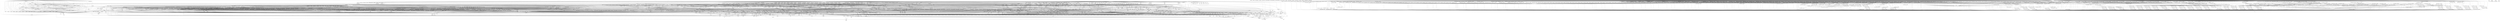 digraph depends {
    node [shape=plaintext]
"activitymanager" -> "activitymanager-lic" [style=dotted]
"activitymanager" -> "bootd"
"activitymanager" -> "db8"
"activitymanager" -> "libboost-regex1.74.0"
"activitymanager" -> "libglib-2.0-0"
"activitymanager" -> "libpbnjson"
"activitymanager" -> "libstdc++6"
"activitymanager" -> "luna-service2"
"activitymanager" -> "pmloglib"
"alsa-conf" -> "alsa-lib-lic" [style=dotted]
"alsa-plugins-pulseaudio-conf" -> "alsa-plugins-lic" [style=dotted]
"alsa-plugins-pulseaudio-conf" -> "libasound-module-conf-pulse"
"alsa-plugins-pulseaudio-conf" -> "libasound-module-ctl-pulse"
"alsa-plugins-pulseaudio-conf" -> "libasound-module-pcm-pulse"
"alsa-states" -> "alsa-state-lic" [style=dotted]
"alsa-ucm-conf" -> "alsa-ucm-conf-lic" [style=dotted]
"alsa-utils-alsactl" -> "alsa-states" [style=dotted]
"alsa-utils-alsactl" -> "alsa-utils-lic" [style=dotted]
"alsa-utils-alsactl" -> "libasound2"
"alsa-utils-alsamixer" -> "alsa-utils-lic" [style=dotted]
"alsa-utils-alsamixer" -> "libasound2"
"alsa-utils-alsamixer" -> "libformw5"
"alsa-utils-alsamixer" -> "libmenuw5"
"alsa-utils-alsamixer" -> "libncursesw5"
"alsa-utils-alsamixer" -> "libpanelw5"
"alsa-utils-alsamixer" -> "libtinfo5"
"alsa-utils-alsaucm" -> "alsa-utils-lic" [style=dotted]
"alsa-utils-alsaucm" -> "libasound2"
"alsa-utils-amixer" -> "alsa-utils-lic" [style=dotted]
"alsa-utils-amixer" -> "libasound2"
"alsa-utils-aplay" -> "alsa-utils-lic" [style=dotted]
"alsa-utils-aplay" -> "libasound2"
"alsa-utils-systemd" -> "alsa-utils-lic" [style=dotted]
"app-services" -> "app-services-lic" [style=dotted]
"audio-service" -> "audio-service-lic" [style=dotted]
"audio-service" -> "libglib-2.0-0"
"audio-service" -> "libpbnjson"
"audio-service" -> "libpulse0"
"audio-service" -> "libpulse-mainloop-glib0"
"audio-service" -> "libstdc++6"
"audio-service" -> "luna-service2"
"avahi-daemon" -> "avahi-lic" [style=dotted]
"avahi-daemon" -> "base-files"
"avahi-daemon" -> "base-passwd"
"avahi-daemon" -> "libavahi-common3"
"avahi-daemon" -> "libavahi-core7"
"avahi-daemon" -> "libcap"
"avahi-daemon" -> "libdaemon0"
"avahi-daemon" -> "libdbus-1-3"
"avahi-daemon" -> "libexpat1"
"avahi-daemon" -> "libnss-mdns" [style=dotted]
"avahi-daemon" -> "shadow"
"avahi-locale-en-gb" -> "virtual-locale-en-gb" [style=dotted]
"base-files" -> "base-files-lic" [style=dotted]
"base-passwd" -> "base-passwd-lic" [style=dotted]
"bash" -> "base-files"
"bash" -> "bash-lic" [style=dotted]
"bash" -> "libtinfo5"
"bash" -> "update-alternatives-opkg"
"bc" -> "bc-lic" [style=dotted]
"bc" -> "libreadline8"
"bc" -> "update-alternatives-opkg"
"binutils" -> "binutils-lic" [style=dotted]
"binutils" -> "libbfd"
"binutils" -> "libopcodes"
"binutils" -> "libstdc++6"
"binutils" -> "libz1"
"binutils" -> "update-alternatives-opkg"
"bluez5" -> "bluez5-lic" [style=dotted]
"bluez5" -> "libdbus-1-3"
"bluez5" -> "libglib-2.0-0"
"bluez5" -> "libreadline8"
"bluez5" -> "libudev1"
"bootd" -> "bootd-lic" [style=dotted]
"bootd" -> "libglib-2.0-0"
"bootd" -> "libpbnjson"
"bootd" -> "libstdc++6"
"bootd" -> "luna-service2"
"bootd" -> "pmloglib"
"brotli" -> "brotli-lic" [style=dotted]
"busybox" -> "busybox-lic" [style=dotted]
"busybox" -> "busybox-udhcpc" [style=dotted]
"busybox-udhcpc" -> "busybox-lic" [style=dotted]
"busybox" -> "update-alternatives-opkg"
"bzip2" -> "bzip2-lic" [style=dotted]
"bzip2" -> "libbz2-1"
"bzip2" -> "update-alternatives-opkg"
"ca-certificates" -> "ca-certificates-lic" [style=dotted]
"ca-certificates" -> "openssl-bin"
"certmgrd" -> "certmgrd-lic" [style=dotted]
"certmgrd" -> "libglib-2.0-0"
"certmgrd" -> "libpbnjson"
"certmgrd" -> "libpmcertificatemgr2"
"certmgrd" -> "luna-service2"
"com.palm.keymanager" -> "com.palm.keymanager-lic" [style=dotted]
"com.webos.service.pdm" -> "com.webos.service.pdm-lic" [style=dotted]
"com.webos.service.pdm" -> "dosfstools"
"com.webos.service.pdm" -> "e2fsprogs-e2fsck"
"com.webos.service.pdm" -> "e2fsprogs-tune2fs"
"com.webos.service.pdm" -> "fuse-utils"
"com.webos.service.pdm" -> "gphoto2"
"com.webos.service.pdm" -> "gphotofs"
"com.webos.service.pdm" -> "gptfdisk-sgdisk"
"com.webos.service.pdm" -> "libglib-2.0-0"
"com.webos.service.pdm" -> "libpbnjson"
"com.webos.service.pdm" -> "libstdc++6"
"com.webos.service.pdm" -> "libudev1"
"com.webos.service.pdm" -> "libwebosi18n1"
"com.webos.service.pdm" -> "lsof"
"com.webos.service.pdm" -> "luna-service2"
"com.webos.service.pdm" -> "ntfs-3g"
"com.webos.service.pdm" -> "ntfs-3g-ntfsprogs"
"com.webos.service.pdm" -> "pdm-plugin"
"com.webos.service.pdm" -> "pmloglib"
"com.webos.service.pdm" -> "sdparm"
"com.webos.service.pdm" -> "simple-mtpfs"
"com.webos.service.pdm" -> "smartmontools"
"com.webos.service.pdm" -> "util-linux-lsblk"
"configurator" -> "configurator-lic" [style=dotted]
"configurator" -> "db8"
"configurator" -> "libglib-2.0-0"
"configurator" -> "libstdc++6"
"configurator" -> "pmloglib"
"connman" -> "bluez5"
"connman-client" -> "connman"
"connman-client" -> "connman-lic" [style=dotted]
"connman-client" -> "libdbus-1-3"
"connman-client" -> "libglib-2.0-0"
"connman-client" -> "libreadline8"
"connman-conf" -> "connman-conf-lic" [style=dotted]
"connman" -> "connman-conf" [style=dotted]
"connman" -> "connman-lic" [style=dotted]
"connman" -> "connman-plugin-vpn-l2tp" [style=dotted]
"connman" -> "connman-plugin-vpn-openvpn" [style=dotted]
"connman" -> "connman-plugin-vpn-pppt" [style=dotted]
"connman" -> "connman-plugin-vpn-vpnc" [style=dotted]
"connman" -> "connman-tests" [style=dotted]
"connman" -> "connman-tools" [style=dotted]
"connman" -> "connman-vpn" [style=dotted]
"connman" -> "connman-wait-online" [style=dotted]
"connman" -> "dbus"
"connman" -> "iptables"
"connman" -> "libdbus-1-3"
"connman" -> "libglib-2.0-0"
"connman" -> "libgnutls30"
"connman" -> "neard" [style=dotted]
"connman" -> "ofono"
"connman" -> "openvpn"
"connman-plugin-vpn-l2tp" -> "connman-vpn"
"connman-plugin-vpn-openvpn" -> "connman-vpn"
"connman-plugin-vpn-openvpn" -> "libdbus-1-3"
"connman-plugin-vpn-vpnc" -> "connman-vpn"
"connman-plugin-vpn-vpnc" -> "libdbus-1-3"
"connman" -> "pptp-linux"
"connman-tests" -> "connman-lic" [style=dotted]
"connman-tests" -> "iptables"
"connman-tests" -> "libdbus-1-3"
"connman-tests" -> "libglib-2.0-0"
"connman-tests" -> "libgnutls30"
"connman-tools" -> "connman"
"connman-tools" -> "connman-lic" [style=dotted]
"connman-tools" -> "libglib-2.0-0"
"connman-tools" -> "libgnutls30"
"connman" -> "update-alternatives-opkg"
"connman" -> "vpnc"
"connman-vpn" -> "connman-lic" [style=dotted]
"connman-vpn" -> "libdbus-1-3"
"connman-vpn" -> "libglib-2.0-0"
"connman-vpn" -> "libgnutls30"
"connman-wait-online" -> "connman-lic" [style=dotted]
"connman-wait-online" -> "libdbus-1-3"
"connman-wait-online" -> "libglib-2.0-0"
"connman" -> "wpa-supplicant"
"connman" -> "xl2tpd"
"cordova" -> "cordova-lic" [style=dotted]
"core-apps" -> "bash"
"core-apps" -> "core-apps-lic" [style=dotted]
"cpushareholder-stub" -> "cpushareholder-stub-lic" [style=dotted]
"curl" -> "curl-lic" [style=dotted]
"curl" -> "libcurl4"
"db8" -> "bash"
"db8" -> "busybox"
"db8" -> "db8-lic" [style=dotted]
"db8" -> "leveldb"
"db8" -> "libboost-regex1.74.0"
"db8" -> "libglib-2.0-0"
"db8" -> "libicui18n68"
"db8" -> "libicuuc68"
"db8" -> "libstdc++6"
"db8" -> "luna-service2"
"db8" -> "pmloglib"
"dbus-1" -> "dbus-common"
"dbus-1" -> "dbus-lic" [style=dotted]
"dbus-1" -> "dbus-tools"
"dbus-1" -> "libdbus-1-3"
"dbus-1" -> "libexpat1"
"dbus-1" -> "libsystemd0"
"dbus-common" -> "base-files"
"dbus-common" -> "base-passwd"
"dbus-common" -> "dbus-lic" [style=dotted]
"dbus-common" -> "shadow"
"dbus-tools" -> "dbus-lic" [style=dotted]
"dbus-tools" -> "libdbus-1-3"
"directfb" -> "directfb-lic" [style=dotted]
"directfb" -> "libfreetype6"
"directfb" -> "libjpeg62"
"directfb" -> "libpng16-16"
"directfb" -> "libstdc++6"
"directfb" -> "libz1"
"distro-feed-configs" -> "distro-feed-configs-lic" [style=dotted]
"dosfstools" -> "dosfstools-lic" [style=dotted]
"dosfstools" -> "glibc-gconv-ibm437" [style=dotted]
"dosfstools" -> "update-alternatives-opkg"
"e2fsprogs-badblocks" -> "e2fsprogs-lic" [style=dotted]
"e2fsprogs-badblocks" -> "libcom-err2"
"e2fsprogs-badblocks" -> "libext2fs2"
"e2fsprogs-dumpe2fs" -> "e2fsprogs-lic" [style=dotted]
"e2fsprogs-dumpe2fs" -> "libblkid1"
"e2fsprogs-dumpe2fs" -> "libcom-err2"
"e2fsprogs-dumpe2fs" -> "libe2p2"
"e2fsprogs-dumpe2fs" -> "libext2fs2"
"e2fsprogs-e2fsck" -> "e2fsprogs-lic" [style=dotted]
"e2fsprogs-e2fsck" -> "libblkid1"
"e2fsprogs-e2fsck" -> "libcom-err2"
"e2fsprogs-e2fsck" -> "libe2p2"
"e2fsprogs-e2fsck" -> "libext2fs2"
"e2fsprogs-e2fsck" -> "libuuid1"
"e2fsprogs" -> "e2fsprogs-badblocks"
"e2fsprogs" -> "e2fsprogs-dumpe2fs"
"e2fsprogs" -> "e2fsprogs-e2fsck" [style=dotted]
"e2fsprogs" -> "e2fsprogs-lic" [style=dotted]
"e2fsprogs" -> "e2fsprogs-mke2fs" [style=dotted]
"e2fsprogs" -> "libblkid1"
"e2fsprogs" -> "libcom-err2"
"e2fsprogs" -> "libe2p2"
"e2fsprogs" -> "libext2fs2"
"e2fsprogs" -> "libss2"
"e2fsprogs" -> "libuuid1"
"e2fsprogs-mke2fs" -> "e2fsprogs-lic" [style=dotted]
"e2fsprogs-mke2fs" -> "libblkid1"
"e2fsprogs-mke2fs" -> "libcom-err2"
"e2fsprogs-mke2fs" -> "libe2p2"
"e2fsprogs-mke2fs" -> "libext2fs2"
"e2fsprogs-mke2fs" -> "libuuid1"
"e2fsprogs-mke2fs" -> "update-alternatives-opkg"
"e2fsprogs-tune2fs" -> "e2fsprogs-lic" [style=dotted]
"e2fsprogs-tune2fs" -> "libblkid1"
"e2fsprogs-tune2fs" -> "libcom-err2"
"e2fsprogs-tune2fs" -> "libe2p2"
"e2fsprogs-tune2fs" -> "libext2fs2"
"e2fsprogs-tune2fs" -> "libuuid1"
"e2fsprogs-tune2fs" -> "update-alternatives-opkg"
"e2fsprogs" -> "update-alternatives-opkg"
"enyo-1.0" -> "enyo-1.0-lic" [style=dotted]
"event-monitor" -> "event-monitor-lic" [style=dotted]
"event-monitor" -> "libglib-2.0-0"
"event-monitor" -> "libpbnjson"
"event-monitor" -> "libstdc++6"
"event-monitor" -> "luna-service2"
"event-monitor-network" -> "event-monitor-network-lic" [style=dotted]
"event-monitor-network" -> "libpbnjson"
"event-monitor-network" -> "libstdc++6"
"event-monitor-network" -> "libwebosi18n1"
"event-monitor-network" -> "pmloglib"
"event-monitor" -> "pmloglib"
"evtest" -> "evtest-lic" [style=dotted]
"filecache" -> "db8"
"filecache" -> "filecache-lic" [style=dotted]
"filecache" -> "glibmm"
"filecache" -> "jemalloc"
"filecache" -> "libboost-filesystem1.74.0"
"filecache" -> "libglib-2.0-0"
"filecache" -> "libpbnjson"
"filecache" -> "libsigc-2.0-0"
"filecache" -> "libstdc++6"
"filecache" -> "luna-service2"
"filecache" -> "pmloglib"
"fingerterm" -> "fingerterm-lic" [style=dotted]
"fingerterm" -> "libstdc++6"
"fingerterm" -> "qtbase"
"fingerterm" -> "qtdeclarative"
"fingerterm" -> "qtxmlpatterns"
"fingerterm" -> "ttf-liberation-mono"
"fontconfig-utils" -> "fontconfig-lic" [style=dotted]
"fontconfig-utils" -> "libfontconfig1"
"fontconfig-utils" -> "libfreetype6"
"foundation-frameworks" -> "foundation-frameworks-lic" [style=dotted]
"funyahoo-plusplus" -> "funyahoo-plusplus-lic" [style=dotted]
"funyahoo-plusplus" -> "libglib-2.0-0"
"funyahoo-plusplus" -> "libjson-glib-1.0-0"
"funyahoo-plusplus" -> "libpurple"
"fuser" -> "psmisc-lic" [style=dotted]
"fuser" -> "update-alternatives-opkg"
"fuse-utils" -> "fuse-lic" [style=dotted]
"gdb" -> "gdb-lic" [style=dotted]
"gdb" -> "glibc-thread-db" [style=dotted]
"gdb" -> "libexpat1"
"gdb" -> "libpython3.9-1.0"
"gdb" -> "libreadline8"
"gdb" -> "libstdc++6"
"gdb" -> "libtinfo5"
"gdb" -> "python3"
"gdb" -> "python3-codecs"
"gdbserver" -> "gdb-lic" [style=dotted]
"gdbserver" -> "glibc-thread-db" [style=dotted]
"gdbserver" -> "libstdc++6"
"geoclue" -> "avahi-daemon"
"geoclue" -> "geoclue-lic" [style=dotted]
"geoclue" -> "libavahi-client3"
"geoclue" -> "libavahi-common3"
"geoclue" -> "libavahi-glib1"
"geoclue" -> "libglib-2.0-0"
"geoclue" -> "libjson-glib-1.0-0"
"geoclue" -> "libsoup-2.4"
"glibc-gconv-ibm437" -> "glibc-gconv"
"glibc-locale-en-gb" -> "virtual-locale-en-gb" [style=dotted]
"glibmm" -> "glibmm-lic" [style=dotted]
"glibmm" -> "libglib-2.0-0"
"glibmm" -> "libsigc-2.0-0"
"glibmm" -> "libstdc++6"
"glib-networking" -> "glib-networking-lic" [style=dotted]
"glib-networking" -> "libglib-2.0-0"
"glib-networking" -> "libgnutls30"
"glib-networking-locale-en-gb" -> "virtual-locale-en-gb" [style=dotted]
"glmark2" -> "glmark2-lic" [style=dotted]
"glmark2" -> "libdrm2"
"glmark2" -> "libgbm1"
"glmark2" -> "libjpeg62"
"glmark2" -> "libpng16-16"
"glmark2" -> "libstdc++6"
"glmark2" -> "libudev1"
"glmark2" -> "libz1"
"gobject-introspection" -> "gobject-introspection-lic" [style=dotted]
"gobject-introspection" -> "libffi7"
"gobject-introspection" -> "libglib-2.0-0"
"gobject-introspection" -> "python3-pickle"
"gobject-introspection" -> "python3-xml"
"gphoto2" -> "gphoto2-lic" [style=dotted]
"gphoto2" -> "libexif12"
"gphoto2" -> "libgphoto2-6"
"gphoto2" -> "libgphoto2-port12"
"gphoto2" -> "libpopt0"
"gphoto2" -> "libreadline8"
"gphoto2-locale-en-gb" -> "virtual-locale-en-gb" [style=dotted]
"gphotofs" -> "gphotofs-lic" [style=dotted]
"gphotofs" -> "libfuse2"
"gphotofs" -> "libglib-2.0-0"
"gphotofs" -> "libgphoto2-6"
"gphotofs" -> "libgphoto2-port12"
"gptfdisk-sgdisk" -> "gptfdisk-lic" [style=dotted]
"gptfdisk-sgdisk" -> "libpopt0"
"gptfdisk-sgdisk" -> "libstdc++6"
"gptfdisk-sgdisk" -> "libuuid1"
"gstreamer1.0" -> "gstreamer1.0-lic" [style=dotted]
"gstreamer1.0-libav" -> "gstreamer1.0"
"gstreamer1.0-libav" -> "gstreamer1.0-libav-lic" [style=dotted]
"gstreamer1.0-libav" -> "libavcodec58"
"gstreamer1.0-libav" -> "libavfilter7"
"gstreamer1.0-libav" -> "libavformat58"
"gstreamer1.0-libav" -> "libavutil56"
"gstreamer1.0-libav" -> "libglib-2.0-0"
"gstreamer1.0-libav" -> "libgstaudio-1.0-0"
"gstreamer1.0-libav" -> "libgstpbutils-1.0-0"
"gstreamer1.0-libav" -> "libgstvideo-1.0-0"
"gstreamer1.0" -> "libglib-2.0-0"
"gstreamer1.0-locale-en-gb" -> "virtual-locale-en-gb" [style=dotted]
"gstreamer1.0-plugins-bad-accurip" -> "gstreamer1.0"
"gstreamer1.0-plugins-bad-accurip" -> "libglib-2.0-0"
"gstreamer1.0-plugins-bad-accurip" -> "libgstaudio-1.0-0"
"gstreamer1.0-plugins-bad-adpcmdec" -> "gstreamer1.0"
"gstreamer1.0-plugins-bad-adpcmdec" -> "libglib-2.0-0"
"gstreamer1.0-plugins-bad-adpcmdec" -> "libgstaudio-1.0-0"
"gstreamer1.0-plugins-bad-adpcmenc" -> "gstreamer1.0"
"gstreamer1.0-plugins-bad-adpcmenc" -> "libglib-2.0-0"
"gstreamer1.0-plugins-bad-adpcmenc" -> "libgstaudio-1.0-0"
"gstreamer1.0-plugins-bad-aiff" -> "gstreamer1.0"
"gstreamer1.0-plugins-bad-aiff" -> "libglib-2.0-0"
"gstreamer1.0-plugins-bad-aiff" -> "libgstaudio-1.0-0"
"gstreamer1.0-plugins-bad-aiff" -> "libgstpbutils-1.0-0"
"gstreamer1.0-plugins-bad-aiff" -> "libgsttag-1.0-0"
"gstreamer1.0-plugins-bad-apps" -> "gstreamer1.0"
"gstreamer1.0-plugins-bad-apps" -> "gstreamer1.0-plugins-bad-lic" [style=dotted]
"gstreamer1.0-plugins-bad-apps" -> "libglib-2.0-0"
"gstreamer1.0-plugins-bad-apps" -> "libgstpbutils-1.0-0"
"gstreamer1.0-plugins-bad-apps" -> "libgsttranscoder-1.0-0"
"gstreamer1.0-plugins-bad-asfmux" -> "gstreamer1.0"
"gstreamer1.0-plugins-bad-asfmux" -> "libglib-2.0-0"
"gstreamer1.0-plugins-bad-asfmux" -> "libgstrtp-1.0-0"
"gstreamer1.0-plugins-bad-audiobuffersplit" -> "gstreamer1.0"
"gstreamer1.0-plugins-bad-audiobuffersplit" -> "libglib-2.0-0"
"gstreamer1.0-plugins-bad-audiobuffersplit" -> "libgstaudio-1.0-0"
"gstreamer1.0-plugins-bad-audiofxbad" -> "gstreamer1.0"
"gstreamer1.0-plugins-bad-audiofxbad" -> "libglib-2.0-0"
"gstreamer1.0-plugins-bad-audiofxbad" -> "libgstaudio-1.0-0"
"gstreamer1.0-plugins-bad-audiolatency" -> "gstreamer1.0"
"gstreamer1.0-plugins-bad-audiolatency" -> "libglib-2.0-0"
"gstreamer1.0-plugins-bad-audiomixmatrix" -> "gstreamer1.0"
"gstreamer1.0-plugins-bad-audiomixmatrix" -> "libglib-2.0-0"
"gstreamer1.0-plugins-bad-audiomixmatrix" -> "libgstaudio-1.0-0"
"gstreamer1.0-plugins-bad-audiovisualizers" -> "gstreamer1.0"
"gstreamer1.0-plugins-bad-audiovisualizers" -> "libglib-2.0-0"
"gstreamer1.0-plugins-bad-audiovisualizers" -> "libgstfft-1.0-0"
"gstreamer1.0-plugins-bad-audiovisualizers" -> "libgstpbutils-1.0-0"
"gstreamer1.0-plugins-bad-autoconvert" -> "gstreamer1.0"
"gstreamer1.0-plugins-bad-autoconvert" -> "libglib-2.0-0"
"gstreamer1.0-plugins-bad-bayer" -> "gstreamer1.0"
"gstreamer1.0-plugins-bad-bayer" -> "libglib-2.0-0"
"gstreamer1.0-plugins-bad-bayer" -> "libgstvideo-1.0-0"
"gstreamer1.0-plugins-bad-bayer" -> "liborc-0.4-0"
"gstreamer1.0-plugins-bad-bluez" -> "gstreamer1.0"
"gstreamer1.0-plugins-bad-bluez" -> "libglib-2.0-0"
"gstreamer1.0-plugins-bad-bz2" -> "gstreamer1.0"
"gstreamer1.0-plugins-bad-bz2" -> "libbz2-1"
"gstreamer1.0-plugins-bad-bz2" -> "libglib-2.0-0"
"gstreamer1.0-plugins-bad-camerabin" -> "gstreamer1.0"
"gstreamer1.0-plugins-bad-camerabin" -> "libglib-2.0-0"
"gstreamer1.0-plugins-bad-camerabin" -> "libgstbasecamerabinsrc-1.0-0"
"gstreamer1.0-plugins-bad-camerabin" -> "libgstpbutils-1.0-0"
"gstreamer1.0-plugins-bad-camerabin" -> "libgstphotography-1.0-0"
"gstreamer1.0-plugins-bad-closedcaption" -> "gstreamer1.0"
"gstreamer1.0-plugins-bad-closedcaption" -> "libcairo2"
"gstreamer1.0-plugins-bad-closedcaption" -> "libglib-2.0-0"
"gstreamer1.0-plugins-bad-closedcaption" -> "libgstvideo-1.0-0"
"gstreamer1.0-plugins-bad-closedcaption" -> "pango"
"gstreamer1.0-plugins-bad-coloreffects" -> "gstreamer1.0"
"gstreamer1.0-plugins-bad-coloreffects" -> "libglib-2.0-0"
"gstreamer1.0-plugins-bad-coloreffects" -> "libgstvideo-1.0-0"
"gstreamer1.0-plugins-bad-curl" -> "gstreamer1.0"
"gstreamer1.0-plugins-bad-curl" -> "libcurl4"
"gstreamer1.0-plugins-bad-curl" -> "libglib-2.0-0"
"gstreamer1.0-plugins-bad-dash" -> "gstreamer1.0"
"gstreamer1.0-plugins-bad-dash" -> "libglib-2.0-0"
"gstreamer1.0-plugins-bad-dash" -> "libgstadaptivedemux-1.0-0"
"gstreamer1.0-plugins-bad-dash" -> "libgstisoff-1.0-0"
"gstreamer1.0-plugins-bad-dash" -> "libgsttag-1.0-0"
"gstreamer1.0-plugins-bad-dash" -> "libgsturidownloader-1.0-0"
"gstreamer1.0-plugins-bad-dash" -> "libxml2"
"gstreamer1.0-plugins-bad-debugutilsbad" -> "gstreamer1.0"
"gstreamer1.0-plugins-bad-debugutilsbad" -> "libglib-2.0-0"
"gstreamer1.0-plugins-bad-debugutilsbad" -> "libgstvideo-1.0-0"
"gstreamer1.0-plugins-bad-decklink" -> "gstreamer1.0"
"gstreamer1.0-plugins-bad-decklink" -> "libglib-2.0-0"
"gstreamer1.0-plugins-bad-decklink" -> "libgstaudio-1.0-0"
"gstreamer1.0-plugins-bad-decklink" -> "libgstvideo-1.0-0"
"gstreamer1.0-plugins-bad-decklink" -> "libstdc++6"
"gstreamer1.0-plugins-bad-dtls" -> "gstreamer1.0"
"gstreamer1.0-plugins-bad-dtls" -> "libcrypto1.1"
"gstreamer1.0-plugins-bad-dtls" -> "libglib-2.0-0"
"gstreamer1.0-plugins-bad-dtls" -> "libssl1.1"
"gstreamer1.0-plugins-bad-dvb" -> "gstreamer1.0"
"gstreamer1.0-plugins-bad-dvb" -> "libglib-2.0-0"
"gstreamer1.0-plugins-bad-dvb" -> "libgstmpegts-1.0-0"
"gstreamer1.0-plugins-bad-dvbsubenc" -> "gstreamer1.0"
"gstreamer1.0-plugins-bad-dvbsubenc" -> "libglib-2.0-0"
"gstreamer1.0-plugins-bad-dvbsubenc" -> "libgstvideo-1.0-0"
"gstreamer1.0-plugins-bad-dvbsuboverlay" -> "gstreamer1.0"
"gstreamer1.0-plugins-bad-dvbsuboverlay" -> "libglib-2.0-0"
"gstreamer1.0-plugins-bad-dvbsuboverlay" -> "libgstvideo-1.0-0"
"gstreamer1.0-plugins-bad-dvdspu" -> "gstreamer1.0"
"gstreamer1.0-plugins-bad-dvdspu" -> "libglib-2.0-0"
"gstreamer1.0-plugins-bad-dvdspu" -> "libgstvideo-1.0-0"
"gstreamer1.0-plugins-bad-faceoverlay" -> "gstreamer1.0"
"gstreamer1.0-plugins-bad-faceoverlay" -> "libglib-2.0-0"
"gstreamer1.0-plugins-bad-fbdevsink" -> "gstreamer1.0"
"gstreamer1.0-plugins-bad-fbdevsink" -> "libglib-2.0-0"
"gstreamer1.0-plugins-bad-fbdevsink" -> "libgstvideo-1.0-0"
"gstreamer1.0-plugins-bad-festival" -> "gstreamer1.0"
"gstreamer1.0-plugins-bad-festival" -> "libglib-2.0-0"
"gstreamer1.0-plugins-bad-fieldanalysis" -> "gstreamer1.0"
"gstreamer1.0-plugins-bad-fieldanalysis" -> "libglib-2.0-0"
"gstreamer1.0-plugins-bad-fieldanalysis" -> "libgstvideo-1.0-0"
"gstreamer1.0-plugins-bad-fieldanalysis" -> "liborc-0.4-0"
"gstreamer1.0-plugins-bad-freeverb" -> "gstreamer1.0"
"gstreamer1.0-plugins-bad-freeverb" -> "libglib-2.0-0"
"gstreamer1.0-plugins-bad-freeverb" -> "libgstaudio-1.0-0"
"gstreamer1.0-plugins-bad-frei0r" -> "gstreamer1.0"
"gstreamer1.0-plugins-bad-frei0r" -> "libglib-2.0-0"
"gstreamer1.0-plugins-bad-frei0r" -> "libgstvideo-1.0-0"
"gstreamer1.0-plugins-bad-gaudieffects" -> "gstreamer1.0"
"gstreamer1.0-plugins-bad-gaudieffects" -> "libglib-2.0-0"
"gstreamer1.0-plugins-bad-gaudieffects" -> "libgstvideo-1.0-0"
"gstreamer1.0-plugins-bad-gaudieffects" -> "liborc-0.4-0"
"gstreamer1.0-plugins-bad-gdp" -> "gstreamer1.0"
"gstreamer1.0-plugins-bad-gdp" -> "libglib-2.0-0"
"gstreamer1.0-plugins-bad-geometrictransform" -> "gstreamer1.0"
"gstreamer1.0-plugins-bad-geometrictransform" -> "libglib-2.0-0"
"gstreamer1.0-plugins-bad-geometrictransform" -> "libgstvideo-1.0-0"
"gstreamer1.0-plugins-bad-hls" -> "gstreamer1.0"
"gstreamer1.0-plugins-bad-hls" -> "libglib-2.0-0"
"gstreamer1.0-plugins-bad-hls" -> "libgstadaptivedemux-1.0-0"
"gstreamer1.0-plugins-bad-hls" -> "libgstpbutils-1.0-0"
"gstreamer1.0-plugins-bad-hls" -> "libgsttag-1.0-0"
"gstreamer1.0-plugins-bad-hls" -> "libgsturidownloader-1.0-0"
"gstreamer1.0-plugins-bad-hls" -> "libgstvideo-1.0-0"
"gstreamer1.0-plugins-bad-hls" -> "nettle"
"gstreamer1.0-plugins-bad-id3tag" -> "gstreamer1.0"
"gstreamer1.0-plugins-bad-id3tag" -> "libglib-2.0-0"
"gstreamer1.0-plugins-bad-id3tag" -> "libgsttag-1.0-0"
"gstreamer1.0-plugins-bad-inter" -> "gstreamer1.0"
"gstreamer1.0-plugins-bad-interlace" -> "gstreamer1.0"
"gstreamer1.0-plugins-bad-interlace" -> "libglib-2.0-0"
"gstreamer1.0-plugins-bad-interlace" -> "libgstvideo-1.0-0"
"gstreamer1.0-plugins-bad-inter" -> "libglib-2.0-0"
"gstreamer1.0-plugins-bad-inter" -> "libgstaudio-1.0-0"
"gstreamer1.0-plugins-bad-inter" -> "libgstvideo-1.0-0"
"gstreamer1.0-plugins-bad-ipcpipeline" -> "gstreamer1.0"
"gstreamer1.0-plugins-bad-ipcpipeline" -> "libglib-2.0-0"
"gstreamer1.0-plugins-bad-ivfparse" -> "gstreamer1.0"
"gstreamer1.0-plugins-bad-ivfparse" -> "libglib-2.0-0"
"gstreamer1.0-plugins-bad-ivtc" -> "gstreamer1.0"
"gstreamer1.0-plugins-bad-ivtc" -> "libglib-2.0-0"
"gstreamer1.0-plugins-bad-ivtc" -> "libgstvideo-1.0-0"
"gstreamer1.0-plugins-bad-jp2kdecimator" -> "gstreamer1.0"
"gstreamer1.0-plugins-bad-jp2kdecimator" -> "libglib-2.0-0"
"gstreamer1.0-plugins-bad-jpegformat" -> "gstreamer1.0"
"gstreamer1.0-plugins-bad-jpegformat" -> "libglib-2.0-0"
"gstreamer1.0-plugins-bad-jpegformat" -> "libgsttag-1.0-0"
"gstreamer1.0-plugins-bad-legacyrawparse" -> "gstreamer1.0"
"gstreamer1.0-plugins-bad-legacyrawparse" -> "libglib-2.0-0"
"gstreamer1.0-plugins-bad-legacyrawparse" -> "libgstaudio-1.0-0"
"gstreamer1.0-plugins-bad-legacyrawparse" -> "libgstvideo-1.0-0"
"gstreamer1.0-plugins-bad-locale-en-gb" -> "virtual-locale-en-gb" [style=dotted]
"gstreamer1.0-plugins-bad-meta" -> "gstreamer1.0-plugins-bad-accurip"
"gstreamer1.0-plugins-bad-meta" -> "gstreamer1.0-plugins-bad-adpcmdec"
"gstreamer1.0-plugins-bad-meta" -> "gstreamer1.0-plugins-bad-adpcmenc"
"gstreamer1.0-plugins-bad-meta" -> "gstreamer1.0-plugins-bad-aiff"
"gstreamer1.0-plugins-bad-meta" -> "gstreamer1.0-plugins-bad-apps"
"gstreamer1.0-plugins-bad-meta" -> "gstreamer1.0-plugins-bad-asfmux"
"gstreamer1.0-plugins-bad-meta" -> "gstreamer1.0-plugins-bad-audiobuffersplit"
"gstreamer1.0-plugins-bad-meta" -> "gstreamer1.0-plugins-bad-audiofxbad"
"gstreamer1.0-plugins-bad-meta" -> "gstreamer1.0-plugins-bad-audiolatency"
"gstreamer1.0-plugins-bad-meta" -> "gstreamer1.0-plugins-bad-audiomixmatrix"
"gstreamer1.0-plugins-bad-meta" -> "gstreamer1.0-plugins-bad-audiovisualizers"
"gstreamer1.0-plugins-bad-meta" -> "gstreamer1.0-plugins-bad-autoconvert"
"gstreamer1.0-plugins-bad-meta" -> "gstreamer1.0-plugins-bad-bayer"
"gstreamer1.0-plugins-bad-meta" -> "gstreamer1.0-plugins-bad-bluez"
"gstreamer1.0-plugins-bad-meta" -> "gstreamer1.0-plugins-bad-bz2"
"gstreamer1.0-plugins-bad-meta" -> "gstreamer1.0-plugins-bad-camerabin"
"gstreamer1.0-plugins-bad-meta" -> "gstreamer1.0-plugins-bad-closedcaption"
"gstreamer1.0-plugins-bad-meta" -> "gstreamer1.0-plugins-bad-coloreffects"
"gstreamer1.0-plugins-bad-meta" -> "gstreamer1.0-plugins-bad-curl"
"gstreamer1.0-plugins-bad-meta" -> "gstreamer1.0-plugins-bad-dash"
"gstreamer1.0-plugins-bad-meta" -> "gstreamer1.0-plugins-bad-debugutilsbad"
"gstreamer1.0-plugins-bad-meta" -> "gstreamer1.0-plugins-bad-decklink"
"gstreamer1.0-plugins-bad-meta" -> "gstreamer1.0-plugins-bad-dtls"
"gstreamer1.0-plugins-bad-meta" -> "gstreamer1.0-plugins-bad-dvb"
"gstreamer1.0-plugins-bad-meta" -> "gstreamer1.0-plugins-bad-dvbsubenc"
"gstreamer1.0-plugins-bad-meta" -> "gstreamer1.0-plugins-bad-dvbsuboverlay"
"gstreamer1.0-plugins-bad-meta" -> "gstreamer1.0-plugins-bad-dvdspu"
"gstreamer1.0-plugins-bad-meta" -> "gstreamer1.0-plugins-bad-faceoverlay"
"gstreamer1.0-plugins-bad-meta" -> "gstreamer1.0-plugins-bad-fbdevsink"
"gstreamer1.0-plugins-bad-meta" -> "gstreamer1.0-plugins-bad-festival"
"gstreamer1.0-plugins-bad-meta" -> "gstreamer1.0-plugins-bad-fieldanalysis"
"gstreamer1.0-plugins-bad-meta" -> "gstreamer1.0-plugins-bad-freeverb"
"gstreamer1.0-plugins-bad-meta" -> "gstreamer1.0-plugins-bad-frei0r"
"gstreamer1.0-plugins-bad-meta" -> "gstreamer1.0-plugins-bad-gaudieffects"
"gstreamer1.0-plugins-bad-meta" -> "gstreamer1.0-plugins-bad-gdp"
"gstreamer1.0-plugins-bad-meta" -> "gstreamer1.0-plugins-bad-geometrictransform"
"gstreamer1.0-plugins-bad-meta" -> "gstreamer1.0-plugins-bad-hls"
"gstreamer1.0-plugins-bad-meta" -> "gstreamer1.0-plugins-bad-id3tag"
"gstreamer1.0-plugins-bad-meta" -> "gstreamer1.0-plugins-bad-inter"
"gstreamer1.0-plugins-bad-meta" -> "gstreamer1.0-plugins-bad-interlace"
"gstreamer1.0-plugins-bad-meta" -> "gstreamer1.0-plugins-bad-ipcpipeline"
"gstreamer1.0-plugins-bad-meta" -> "gstreamer1.0-plugins-bad-ivfparse"
"gstreamer1.0-plugins-bad-meta" -> "gstreamer1.0-plugins-bad-ivtc"
"gstreamer1.0-plugins-bad-meta" -> "gstreamer1.0-plugins-bad-jp2kdecimator"
"gstreamer1.0-plugins-bad-meta" -> "gstreamer1.0-plugins-bad-jpegformat"
"gstreamer1.0-plugins-bad-meta" -> "gstreamer1.0-plugins-bad-legacyrawparse"
"gstreamer1.0-plugins-bad-meta" -> "gstreamer1.0-plugins-bad-lic"
"gstreamer1.0-plugins-bad-meta" -> "gstreamer1.0-plugins-bad-lic" [style=dotted]
"gstreamer1.0-plugins-bad-meta" -> "gstreamer1.0-plugins-bad-midi"
"gstreamer1.0-plugins-bad-meta" -> "gstreamer1.0-plugins-bad-mpegpsdemux"
"gstreamer1.0-plugins-bad-meta" -> "gstreamer1.0-plugins-bad-mpegpsmux"
"gstreamer1.0-plugins-bad-meta" -> "gstreamer1.0-plugins-bad-mpegtsdemux"
"gstreamer1.0-plugins-bad-meta" -> "gstreamer1.0-plugins-bad-mpegtsmux"
"gstreamer1.0-plugins-bad-meta" -> "gstreamer1.0-plugins-bad-mxf"
"gstreamer1.0-plugins-bad-meta" -> "gstreamer1.0-plugins-bad-netsim"
"gstreamer1.0-plugins-bad-meta" -> "gstreamer1.0-plugins-bad-pcapparse"
"gstreamer1.0-plugins-bad-meta" -> "gstreamer1.0-plugins-bad-pnm"
"gstreamer1.0-plugins-bad-meta" -> "gstreamer1.0-plugins-bad-proxy"
"gstreamer1.0-plugins-bad-meta" -> "gstreamer1.0-plugins-bad-removesilence"
"gstreamer1.0-plugins-bad-meta" -> "gstreamer1.0-plugins-bad-rfbsrc"
"gstreamer1.0-plugins-bad-meta" -> "gstreamer1.0-plugins-bad-rist"
"gstreamer1.0-plugins-bad-meta" -> "gstreamer1.0-plugins-bad-rsvg"
"gstreamer1.0-plugins-bad-meta" -> "gstreamer1.0-plugins-bad-rtmp2"
"gstreamer1.0-plugins-bad-meta" -> "gstreamer1.0-plugins-bad-rtpmanagerbad"
"gstreamer1.0-plugins-bad-meta" -> "gstreamer1.0-plugins-bad-rtponvif"
"gstreamer1.0-plugins-bad-meta" -> "gstreamer1.0-plugins-bad-sbc"
"gstreamer1.0-plugins-bad-meta" -> "gstreamer1.0-plugins-bad-sdpelem"
"gstreamer1.0-plugins-bad-meta" -> "gstreamer1.0-plugins-bad-segmentclip"
"gstreamer1.0-plugins-bad-meta" -> "gstreamer1.0-plugins-bad-shm"
"gstreamer1.0-plugins-bad-meta" -> "gstreamer1.0-plugins-bad-siren"
"gstreamer1.0-plugins-bad-meta" -> "gstreamer1.0-plugins-bad-smooth"
"gstreamer1.0-plugins-bad-meta" -> "gstreamer1.0-plugins-bad-smoothstreaming"
"gstreamer1.0-plugins-bad-meta" -> "gstreamer1.0-plugins-bad-sndfile"
"gstreamer1.0-plugins-bad-meta" -> "gstreamer1.0-plugins-bad-speed"
"gstreamer1.0-plugins-bad-meta" -> "gstreamer1.0-plugins-bad-subenc"
"gstreamer1.0-plugins-bad-meta" -> "gstreamer1.0-plugins-bad-switchbin"
"gstreamer1.0-plugins-bad-meta" -> "gstreamer1.0-plugins-bad-timecode"
"gstreamer1.0-plugins-bad-meta" -> "gstreamer1.0-plugins-bad-transcode"
"gstreamer1.0-plugins-bad-meta" -> "gstreamer1.0-plugins-bad-ttmlsubs"
"gstreamer1.0-plugins-bad-meta" -> "gstreamer1.0-plugins-bad-uvch264"
"gstreamer1.0-plugins-bad-meta" -> "gstreamer1.0-plugins-bad-videofiltersbad"
"gstreamer1.0-plugins-bad-meta" -> "gstreamer1.0-plugins-bad-videoframe-audiolevel"
"gstreamer1.0-plugins-bad-meta" -> "gstreamer1.0-plugins-bad-videoparsersbad"
"gstreamer1.0-plugins-bad-meta" -> "gstreamer1.0-plugins-bad-videosignal"
"gstreamer1.0-plugins-bad-meta" -> "gstreamer1.0-plugins-bad-vmnc"
"gstreamer1.0-plugins-bad-meta" -> "gstreamer1.0-plugins-bad-waylandsink"
"gstreamer1.0-plugins-bad-meta" -> "gstreamer1.0-plugins-bad-webp"
"gstreamer1.0-plugins-bad-meta" -> "gstreamer1.0-plugins-bad-y4mdec"
"gstreamer1.0-plugins-bad-meta" -> "libgstadaptivedemux-1.0"
"gstreamer1.0-plugins-bad-meta" -> "libgstbadaudio-1.0"
"gstreamer1.0-plugins-bad-meta" -> "libgstbasecamerabinsrc-1.0"
"gstreamer1.0-plugins-bad-meta" -> "libgstcodecparsers-1.0"
"gstreamer1.0-plugins-bad-meta" -> "libgstcodecs-1.0"
"gstreamer1.0-plugins-bad-meta" -> "libgstinsertbin-1.0"
"gstreamer1.0-plugins-bad-meta" -> "libgstisoff-1.0"
"gstreamer1.0-plugins-bad-meta" -> "libgstmpegts-1.0"
"gstreamer1.0-plugins-bad-meta" -> "libgstphotography-1.0"
"gstreamer1.0-plugins-bad-meta" -> "libgstplayer-1.0"
"gstreamer1.0-plugins-bad-meta" -> "libgstsctp-1.0"
"gstreamer1.0-plugins-bad-meta" -> "libgsttranscoder-1.0"
"gstreamer1.0-plugins-bad-meta" -> "libgsturidownloader-1.0"
"gstreamer1.0-plugins-bad-meta" -> "libgstwayland-1.0"
"gstreamer1.0-plugins-bad-meta" -> "libgstwebrtc-1.0"
"gstreamer1.0-plugins-bad-midi" -> "gstreamer1.0"
"gstreamer1.0-plugins-bad-midi" -> "libglib-2.0-0"
"gstreamer1.0-plugins-bad-mpegpsdemux" -> "gstreamer1.0"
"gstreamer1.0-plugins-bad-mpegpsdemux" -> "libglib-2.0-0"
"gstreamer1.0-plugins-bad-mpegpsdemux" -> "libgstpbutils-1.0-0"
"gstreamer1.0-plugins-bad-mpegpsmux" -> "gstreamer1.0"
"gstreamer1.0-plugins-bad-mpegpsmux" -> "libglib-2.0-0"
"gstreamer1.0-plugins-bad-mpegtsdemux" -> "gstreamer1.0"
"gstreamer1.0-plugins-bad-mpegtsdemux" -> "libglib-2.0-0"
"gstreamer1.0-plugins-bad-mpegtsdemux" -> "libgstaudio-1.0-0"
"gstreamer1.0-plugins-bad-mpegtsdemux" -> "libgstcodecparsers-1.0-0"
"gstreamer1.0-plugins-bad-mpegtsdemux" -> "libgstmpegts-1.0-0"
"gstreamer1.0-plugins-bad-mpegtsdemux" -> "libgstpbutils-1.0-0"
"gstreamer1.0-plugins-bad-mpegtsdemux" -> "libgsttag-1.0-0"
"gstreamer1.0-plugins-bad-mpegtsmux" -> "gstreamer1.0"
"gstreamer1.0-plugins-bad-mpegtsmux" -> "libglib-2.0-0"
"gstreamer1.0-plugins-bad-mpegtsmux" -> "libgstaudio-1.0-0"
"gstreamer1.0-plugins-bad-mpegtsmux" -> "libgstmpegts-1.0-0"
"gstreamer1.0-plugins-bad-mpegtsmux" -> "libgstpbutils-1.0-0"
"gstreamer1.0-plugins-bad-mpegtsmux" -> "libgsttag-1.0-0"
"gstreamer1.0-plugins-bad-mpegtsmux" -> "libgstvideo-1.0-0"
"gstreamer1.0-plugins-bad-mxf" -> "gstreamer1.0"
"gstreamer1.0-plugins-bad-mxf" -> "libglib-2.0-0"
"gstreamer1.0-plugins-bad-mxf" -> "libgstaudio-1.0-0"
"gstreamer1.0-plugins-bad-mxf" -> "libgstvideo-1.0-0"
"gstreamer1.0-plugins-bad-netsim" -> "gstreamer1.0"
"gstreamer1.0-plugins-bad-netsim" -> "libglib-2.0-0"
"gstreamer1.0-plugins-bad-pcapparse" -> "gstreamer1.0"
"gstreamer1.0-plugins-bad-pcapparse" -> "libglib-2.0-0"
"gstreamer1.0-plugins-bad-pnm" -> "gstreamer1.0"
"gstreamer1.0-plugins-bad-pnm" -> "libglib-2.0-0"
"gstreamer1.0-plugins-bad-pnm" -> "libgstvideo-1.0-0"
"gstreamer1.0-plugins-bad-proxy" -> "gstreamer1.0"
"gstreamer1.0-plugins-bad-proxy" -> "libglib-2.0-0"
"gstreamer1.0-plugins-bad-removesilence" -> "gstreamer1.0"
"gstreamer1.0-plugins-bad-removesilence" -> "libglib-2.0-0"
"gstreamer1.0-plugins-bad-rfbsrc" -> "gstreamer1.0"
"gstreamer1.0-plugins-bad-rfbsrc" -> "libglib-2.0-0"
"gstreamer1.0-plugins-bad-rfbsrc" -> "libgstvideo-1.0-0"
"gstreamer1.0-plugins-bad-rist" -> "gstreamer1.0"
"gstreamer1.0-plugins-bad-rist" -> "libglib-2.0-0"
"gstreamer1.0-plugins-bad-rist" -> "libgstrtp-1.0-0"
"gstreamer1.0-plugins-bad-rsvg" -> "gstreamer1.0"
"gstreamer1.0-plugins-bad-rsvg" -> "libcairo2"
"gstreamer1.0-plugins-bad-rsvg" -> "libglib-2.0-0"
"gstreamer1.0-plugins-bad-rsvg" -> "libgstvideo-1.0-0"
"gstreamer1.0-plugins-bad-rsvg" -> "librsvg-2-2"
"gstreamer1.0-plugins-bad-rtmp2" -> "gstreamer1.0"
"gstreamer1.0-plugins-bad-rtmp2" -> "libglib-2.0-0"
"gstreamer1.0-plugins-bad-rtpmanagerbad" -> "gstreamer1.0"
"gstreamer1.0-plugins-bad-rtpmanagerbad" -> "libglib-2.0-0"
"gstreamer1.0-plugins-bad-rtpmanagerbad" -> "libgstrtp-1.0-0"
"gstreamer1.0-plugins-bad-rtponvif" -> "gstreamer1.0"
"gstreamer1.0-plugins-bad-rtponvif" -> "libglib-2.0-0"
"gstreamer1.0-plugins-bad-rtponvif" -> "libgstrtp-1.0-0"
"gstreamer1.0-plugins-bad-sbc" -> "gstreamer1.0"
"gstreamer1.0-plugins-bad-sbc" -> "libglib-2.0-0"
"gstreamer1.0-plugins-bad-sbc" -> "libgstaudio-1.0-0"
"gstreamer1.0-plugins-bad-sbc" -> "libsbc1"
"gstreamer1.0-plugins-bad-sdpelem" -> "gstreamer1.0"
"gstreamer1.0-plugins-bad-sdpelem" -> "libglib-2.0-0"
"gstreamer1.0-plugins-bad-sdpelem" -> "libgstapp-1.0-0"
"gstreamer1.0-plugins-bad-sdpelem" -> "libgstsdp-1.0-0"
"gstreamer1.0-plugins-bad-segmentclip" -> "gstreamer1.0"
"gstreamer1.0-plugins-bad-segmentclip" -> "libglib-2.0-0"
"gstreamer1.0-plugins-bad-segmentclip" -> "libgstaudio-1.0-0"
"gstreamer1.0-plugins-bad-shm" -> "gstreamer1.0"
"gstreamer1.0-plugins-bad-shm" -> "libglib-2.0-0"
"gstreamer1.0-plugins-bad-siren" -> "gstreamer1.0"
"gstreamer1.0-plugins-bad-siren" -> "libglib-2.0-0"
"gstreamer1.0-plugins-bad-siren" -> "libgstaudio-1.0-0"
"gstreamer1.0-plugins-bad-smooth" -> "gstreamer1.0"
"gstreamer1.0-plugins-bad-smooth" -> "libglib-2.0-0"
"gstreamer1.0-plugins-bad-smooth" -> "libgstvideo-1.0-0"
"gstreamer1.0-plugins-bad-smoothstreaming" -> "gstreamer1.0"
"gstreamer1.0-plugins-bad-smoothstreaming" -> "libglib-2.0-0"
"gstreamer1.0-plugins-bad-smoothstreaming" -> "libgstadaptivedemux-1.0-0"
"gstreamer1.0-plugins-bad-smoothstreaming" -> "libgstcodecparsers-1.0-0"
"gstreamer1.0-plugins-bad-smoothstreaming" -> "libgstisoff-1.0-0"
"gstreamer1.0-plugins-bad-smoothstreaming" -> "libxml2"
"gstreamer1.0-plugins-bad-sndfile" -> "gstreamer1.0"
"gstreamer1.0-plugins-bad-sndfile" -> "libglib-2.0-0"
"gstreamer1.0-plugins-bad-sndfile" -> "libsndfile1"
"gstreamer1.0-plugins-bad-speed" -> "gstreamer1.0"
"gstreamer1.0-plugins-bad-speed" -> "libglib-2.0-0"
"gstreamer1.0-plugins-bad-speed" -> "libgstaudio-1.0-0"
"gstreamer1.0-plugins-bad-subenc" -> "gstreamer1.0"
"gstreamer1.0-plugins-bad-subenc" -> "libglib-2.0-0"
"gstreamer1.0-plugins-bad-switchbin" -> "gstreamer1.0"
"gstreamer1.0-plugins-bad-switchbin" -> "libglib-2.0-0"
"gstreamer1.0-plugins-bad-timecode" -> "gstreamer1.0"
"gstreamer1.0-plugins-bad-timecode" -> "libglib-2.0-0"
"gstreamer1.0-plugins-bad-timecode" -> "libgstaudio-1.0-0"
"gstreamer1.0-plugins-bad-timecode" -> "libgstvideo-1.0-0"
"gstreamer1.0-plugins-bad-transcode" -> "gstreamer1.0"
"gstreamer1.0-plugins-bad-transcode" -> "libglib-2.0-0"
"gstreamer1.0-plugins-bad-transcode" -> "libgstpbutils-1.0-0"
"gstreamer1.0-plugins-bad-ttmlsubs" -> "gstreamer1.0"
"gstreamer1.0-plugins-bad-ttmlsubs" -> "libcairo2"
"gstreamer1.0-plugins-bad-ttmlsubs" -> "libglib-2.0-0"
"gstreamer1.0-plugins-bad-ttmlsubs" -> "libgstvideo-1.0-0"
"gstreamer1.0-plugins-bad-ttmlsubs" -> "libxml2"
"gstreamer1.0-plugins-bad-ttmlsubs" -> "pango"
"gstreamer1.0-plugins-bad-uvch264" -> "gstreamer1.0"
"gstreamer1.0-plugins-bad-uvch264" -> "libglib-2.0-0"
"gstreamer1.0-plugins-bad-uvch264" -> "libgstbasecamerabinsrc-1.0-0"
"gstreamer1.0-plugins-bad-uvch264" -> "libgstvideo-1.0-0"
"gstreamer1.0-plugins-bad-uvch264" -> "libgudev-1.0-0"
"gstreamer1.0-plugins-bad-uvch264" -> "libusb-1.0-0"
"gstreamer1.0-plugins-bad-videofiltersbad" -> "gstreamer1.0"
"gstreamer1.0-plugins-bad-videofiltersbad" -> "libglib-2.0-0"
"gstreamer1.0-plugins-bad-videofiltersbad" -> "libgstvideo-1.0-0"
"gstreamer1.0-plugins-bad-videofiltersbad" -> "liborc-0.4-0"
"gstreamer1.0-plugins-bad-videoframe-audiolevel" -> "gstreamer1.0"
"gstreamer1.0-plugins-bad-videoframe-audiolevel" -> "libglib-2.0-0"
"gstreamer1.0-plugins-bad-videoframe-audiolevel" -> "libgstaudio-1.0-0"
"gstreamer1.0-plugins-bad-videoparsersbad" -> "gstreamer1.0"
"gstreamer1.0-plugins-bad-videoparsersbad" -> "libglib-2.0-0"
"gstreamer1.0-plugins-bad-videoparsersbad" -> "libgstcodecparsers-1.0-0"
"gstreamer1.0-plugins-bad-videoparsersbad" -> "libgstpbutils-1.0-0"
"gstreamer1.0-plugins-bad-videoparsersbad" -> "libgstvideo-1.0-0"
"gstreamer1.0-plugins-bad-videosignal" -> "gstreamer1.0"
"gstreamer1.0-plugins-bad-videosignal" -> "libglib-2.0-0"
"gstreamer1.0-plugins-bad-videosignal" -> "libgstvideo-1.0-0"
"gstreamer1.0-plugins-bad-vmnc" -> "gstreamer1.0"
"gstreamer1.0-plugins-bad-vmnc" -> "libglib-2.0-0"
"gstreamer1.0-plugins-bad-vmnc" -> "libgstvideo-1.0-0"
"gstreamer1.0-plugins-bad-waylandsink" -> "gstreamer1.0"
"gstreamer1.0-plugins-bad-waylandsink" -> "libglib-2.0-0"
"gstreamer1.0-plugins-bad-waylandsink" -> "libgstallocators-1.0-0"
"gstreamer1.0-plugins-bad-waylandsink" -> "libgstvideo-1.0-0"
"gstreamer1.0-plugins-bad-waylandsink" -> "libgstwayland-1.0-0"
"gstreamer1.0-plugins-bad-waylandsink" -> "wayland"
"gstreamer1.0-plugins-bad-webp" -> "gstreamer1.0"
"gstreamer1.0-plugins-bad-webp" -> "libglib-2.0-0"
"gstreamer1.0-plugins-bad-webp" -> "libgstvideo-1.0-0"
"gstreamer1.0-plugins-bad-webp" -> "libwebp"
"gstreamer1.0-plugins-bad-y4mdec" -> "gstreamer1.0"
"gstreamer1.0-plugins-bad-y4mdec" -> "libglib-2.0-0"
"gstreamer1.0-plugins-bad-y4mdec" -> "libgstvideo-1.0-0"
"gstreamer1.0-plugins-base-adder" -> "gstreamer1.0"
"gstreamer1.0-plugins-base-adder" -> "libglib-2.0-0"
"gstreamer1.0-plugins-base-adder" -> "libgstaudio-1.0-0"
"gstreamer1.0-plugins-base-adder" -> "liborc-0.4-0"
"gstreamer1.0-plugins-base-alsa" -> "gstreamer1.0"
"gstreamer1.0-plugins-base-alsa" -> "libasound2"
"gstreamer1.0-plugins-base-alsa" -> "libglib-2.0-0"
"gstreamer1.0-plugins-base-alsa" -> "libgstaudio-1.0-0"
"gstreamer1.0-plugins-base-app" -> "gstreamer1.0"
"gstreamer1.0-plugins-base-app" -> "libgstapp-1.0-0"
"gstreamer1.0-plugins-base-apps" -> "gstreamer1.0"
"gstreamer1.0-plugins-base-apps" -> "gstreamer1.0-plugins-base-lic" [style=dotted]
"gstreamer1.0-plugins-base-apps" -> "libglib-2.0-0"
"gstreamer1.0-plugins-base-apps" -> "libgstaudio-1.0-0"
"gstreamer1.0-plugins-base-apps" -> "libgstpbutils-1.0-0"
"gstreamer1.0-plugins-base-apps" -> "libgsttag-1.0-0"
"gstreamer1.0-plugins-base-apps" -> "libgstvideo-1.0-0"
"gstreamer1.0-plugins-base-audioconvert" -> "gstreamer1.0"
"gstreamer1.0-plugins-base-audioconvert" -> "libglib-2.0-0"
"gstreamer1.0-plugins-base-audioconvert" -> "libgstaudio-1.0-0"
"gstreamer1.0-plugins-base-audiomixer" -> "gstreamer1.0"
"gstreamer1.0-plugins-base-audiomixer" -> "libglib-2.0-0"
"gstreamer1.0-plugins-base-audiomixer" -> "libgstaudio-1.0-0"
"gstreamer1.0-plugins-base-audiomixer" -> "liborc-0.4-0"
"gstreamer1.0-plugins-base-audiorate" -> "gstreamer1.0"
"gstreamer1.0-plugins-base-audiorate" -> "libglib-2.0-0"
"gstreamer1.0-plugins-base-audiorate" -> "libgstaudio-1.0-0"
"gstreamer1.0-plugins-base-audioresample" -> "gstreamer1.0"
"gstreamer1.0-plugins-base-audioresample" -> "libglib-2.0-0"
"gstreamer1.0-plugins-base-audioresample" -> "libgstaudio-1.0-0"
"gstreamer1.0-plugins-base-audiotestsrc" -> "gstreamer1.0"
"gstreamer1.0-plugins-base-audiotestsrc" -> "libglib-2.0-0"
"gstreamer1.0-plugins-base-audiotestsrc" -> "libgstaudio-1.0-0"
"gstreamer1.0-plugins-base-compositor" -> "gstreamer1.0"
"gstreamer1.0-plugins-base-compositor" -> "libglib-2.0-0"
"gstreamer1.0-plugins-base-compositor" -> "libgstvideo-1.0-0"
"gstreamer1.0-plugins-base-compositor" -> "liborc-0.4-0"
"gstreamer1.0-plugins-base-encoding" -> "gstreamer1.0"
"gstreamer1.0-plugins-base-encoding" -> "libglib-2.0-0"
"gstreamer1.0-plugins-base-encoding" -> "libgstpbutils-1.0-0"
"gstreamer1.0-plugins-base-encoding" -> "libgstvideo-1.0-0"
"gstreamer1.0-plugins-base-gio" -> "gstreamer1.0"
"gstreamer1.0-plugins-base-gio" -> "libglib-2.0-0"
"gstreamer1.0-plugins-base-locale-en-gb" -> "virtual-locale-en-gb" [style=dotted]
"gstreamer1.0-plugins-base-meta" -> "gstreamer1.0-plugins-base-adder"
"gstreamer1.0-plugins-base-meta" -> "gstreamer1.0-plugins-base-alsa"
"gstreamer1.0-plugins-base-meta" -> "gstreamer1.0-plugins-base-app"
"gstreamer1.0-plugins-base-meta" -> "gstreamer1.0-plugins-base-apps"
"gstreamer1.0-plugins-base-meta" -> "gstreamer1.0-plugins-base-audioconvert"
"gstreamer1.0-plugins-base-meta" -> "gstreamer1.0-plugins-base-audiomixer"
"gstreamer1.0-plugins-base-meta" -> "gstreamer1.0-plugins-base-audiorate"
"gstreamer1.0-plugins-base-meta" -> "gstreamer1.0-plugins-base-audioresample"
"gstreamer1.0-plugins-base-meta" -> "gstreamer1.0-plugins-base-audiotestsrc"
"gstreamer1.0-plugins-base-meta" -> "gstreamer1.0-plugins-base-compositor"
"gstreamer1.0-plugins-base-meta" -> "gstreamer1.0-plugins-base-encoding"
"gstreamer1.0-plugins-base-meta" -> "gstreamer1.0-plugins-base-gio"
"gstreamer1.0-plugins-base-meta" -> "gstreamer1.0-plugins-base-lic"
"gstreamer1.0-plugins-base-meta" -> "gstreamer1.0-plugins-base-lic" [style=dotted]
"gstreamer1.0-plugins-base-meta" -> "gstreamer1.0-plugins-base-ogg"
"gstreamer1.0-plugins-base-meta" -> "gstreamer1.0-plugins-base-opengl"
"gstreamer1.0-plugins-base-meta" -> "gstreamer1.0-plugins-base-overlaycomposition"
"gstreamer1.0-plugins-base-meta" -> "gstreamer1.0-plugins-base-pango"
"gstreamer1.0-plugins-base-meta" -> "gstreamer1.0-plugins-base-pbtypes"
"gstreamer1.0-plugins-base-meta" -> "gstreamer1.0-plugins-base-playback"
"gstreamer1.0-plugins-base-meta" -> "gstreamer1.0-plugins-base-rawparse"
"gstreamer1.0-plugins-base-meta" -> "gstreamer1.0-plugins-base-subparse"
"gstreamer1.0-plugins-base-meta" -> "gstreamer1.0-plugins-base-tcp"
"gstreamer1.0-plugins-base-meta" -> "gstreamer1.0-plugins-base-theora"
"gstreamer1.0-plugins-base-meta" -> "gstreamer1.0-plugins-base-typefindfunctions"
"gstreamer1.0-plugins-base-meta" -> "gstreamer1.0-plugins-base-videoconvert"
"gstreamer1.0-plugins-base-meta" -> "gstreamer1.0-plugins-base-videorate"
"gstreamer1.0-plugins-base-meta" -> "gstreamer1.0-plugins-base-videoscale"
"gstreamer1.0-plugins-base-meta" -> "gstreamer1.0-plugins-base-videotestsrc"
"gstreamer1.0-plugins-base-meta" -> "gstreamer1.0-plugins-base-volume"
"gstreamer1.0-plugins-base-meta" -> "gstreamer1.0-plugins-base-vorbis"
"gstreamer1.0-plugins-base-meta" -> "libgstallocators-1.0"
"gstreamer1.0-plugins-base-meta" -> "libgstapp-1.0"
"gstreamer1.0-plugins-base-meta" -> "libgstaudio-1.0"
"gstreamer1.0-plugins-base-meta" -> "libgstfft-1.0"
"gstreamer1.0-plugins-base-meta" -> "libgstgl-1.0"
"gstreamer1.0-plugins-base-meta" -> "libgstpbutils-1.0"
"gstreamer1.0-plugins-base-meta" -> "libgstriff-1.0"
"gstreamer1.0-plugins-base-meta" -> "libgstrtp-1.0"
"gstreamer1.0-plugins-base-meta" -> "libgstrtsp-1.0"
"gstreamer1.0-plugins-base-meta" -> "libgstsdp-1.0"
"gstreamer1.0-plugins-base-meta" -> "libgsttag-1.0"
"gstreamer1.0-plugins-base-meta" -> "libgstvideo-1.0"
"gstreamer1.0-plugins-base-ogg" -> "gstreamer1.0"
"gstreamer1.0-plugins-base-ogg" -> "libglib-2.0-0"
"gstreamer1.0-plugins-base-ogg" -> "libgstaudio-1.0-0"
"gstreamer1.0-plugins-base-ogg" -> "libgstpbutils-1.0-0"
"gstreamer1.0-plugins-base-ogg" -> "libgstriff-1.0-0"
"gstreamer1.0-plugins-base-ogg" -> "libgsttag-1.0-0"
"gstreamer1.0-plugins-base-ogg" -> "libogg0"
"gstreamer1.0-plugins-base-opengl" -> "gstreamer1.0"
"gstreamer1.0-plugins-base-opengl" -> "libglib-2.0-0"
"gstreamer1.0-plugins-base-opengl" -> "libgstallocators-1.0-0"
"gstreamer1.0-plugins-base-opengl" -> "libgstgl-1.0-0"
"gstreamer1.0-plugins-base-opengl" -> "libgstvideo-1.0-0"
"gstreamer1.0-plugins-base-opengl" -> "libjpeg62"
"gstreamer1.0-plugins-base-opengl" -> "libpng16-16"
"gstreamer1.0-plugins-base-overlaycomposition" -> "gstreamer1.0"
"gstreamer1.0-plugins-base-overlaycomposition" -> "libglib-2.0-0"
"gstreamer1.0-plugins-base-overlaycomposition" -> "libgstvideo-1.0-0"
"gstreamer1.0-plugins-base-pango" -> "gstreamer1.0"
"gstreamer1.0-plugins-base-pango" -> "libcairo2"
"gstreamer1.0-plugins-base-pango" -> "libglib-2.0-0"
"gstreamer1.0-plugins-base-pango" -> "libgstvideo-1.0-0"
"gstreamer1.0-plugins-base-pango" -> "pango"
"gstreamer1.0-plugins-base-pbtypes" -> "gstreamer1.0"
"gstreamer1.0-plugins-base-pbtypes" -> "libgstvideo-1.0-0"
"gstreamer1.0-plugins-base-playback" -> "gstreamer1.0"
"gstreamer1.0-plugins-base-playback" -> "libglib-2.0-0"
"gstreamer1.0-plugins-base-playback" -> "libgstaudio-1.0-0"
"gstreamer1.0-plugins-base-playback" -> "libgstpbutils-1.0-0"
"gstreamer1.0-plugins-base-playback" -> "libgstvideo-1.0-0"
"gstreamer1.0-plugins-base-rawparse" -> "gstreamer1.0"
"gstreamer1.0-plugins-base-rawparse" -> "libglib-2.0-0"
"gstreamer1.0-plugins-base-rawparse" -> "libgstaudio-1.0-0"
"gstreamer1.0-plugins-base-rawparse" -> "libgstvideo-1.0-0"
"gstreamer1.0-plugins-base-subparse" -> "gstreamer1.0"
"gstreamer1.0-plugins-base-subparse" -> "libglib-2.0-0"
"gstreamer1.0-plugins-base-tcp" -> "gstreamer1.0"
"gstreamer1.0-plugins-base-tcp" -> "libglib-2.0-0"
"gstreamer1.0-plugins-base-theora" -> "gstreamer1.0"
"gstreamer1.0-plugins-base-theora" -> "libglib-2.0-0"
"gstreamer1.0-plugins-base-theora" -> "libgsttag-1.0-0"
"gstreamer1.0-plugins-base-theora" -> "libgstvideo-1.0-0"
"gstreamer1.0-plugins-base-theora" -> "libtheora"
"gstreamer1.0-plugins-base-typefindfunctions" -> "gstreamer1.0"
"gstreamer1.0-plugins-base-typefindfunctions" -> "libglib-2.0-0"
"gstreamer1.0-plugins-base-typefindfunctions" -> "libgstpbutils-1.0-0"
"gstreamer1.0-plugins-base-videoconvert" -> "gstreamer1.0"
"gstreamer1.0-plugins-base-videoconvert" -> "libglib-2.0-0"
"gstreamer1.0-plugins-base-videoconvert" -> "libgstvideo-1.0-0"
"gstreamer1.0-plugins-base-videorate" -> "gstreamer1.0"
"gstreamer1.0-plugins-base-videorate" -> "libglib-2.0-0"
"gstreamer1.0-plugins-base-videorate" -> "libgstvideo-1.0-0"
"gstreamer1.0-plugins-base-videoscale" -> "gstreamer1.0"
"gstreamer1.0-plugins-base-videoscale" -> "libglib-2.0-0"
"gstreamer1.0-plugins-base-videoscale" -> "libgstvideo-1.0-0"
"gstreamer1.0-plugins-base-videotestsrc" -> "gstreamer1.0"
"gstreamer1.0-plugins-base-videotestsrc" -> "libglib-2.0-0"
"gstreamer1.0-plugins-base-videotestsrc" -> "libgstvideo-1.0-0"
"gstreamer1.0-plugins-base-videotestsrc" -> "liborc-0.4-0"
"gstreamer1.0-plugins-base-volume" -> "gstreamer1.0"
"gstreamer1.0-plugins-base-volume" -> "libglib-2.0-0"
"gstreamer1.0-plugins-base-volume" -> "libgstaudio-1.0-0"
"gstreamer1.0-plugins-base-volume" -> "liborc-0.4-0"
"gstreamer1.0-plugins-base-vorbis" -> "gstreamer1.0"
"gstreamer1.0-plugins-base-vorbis" -> "libglib-2.0-0"
"gstreamer1.0-plugins-base-vorbis" -> "libgstaudio-1.0-0"
"gstreamer1.0-plugins-base-vorbis" -> "libgsttag-1.0-0"
"gstreamer1.0-plugins-base-vorbis" -> "libvorbis"
"gstreamer1.0-plugins-good-alaw" -> "gstreamer1.0"
"gstreamer1.0-plugins-good-alaw" -> "libglib-2.0-0"
"gstreamer1.0-plugins-good-alaw" -> "libgstaudio-1.0-0"
"gstreamer1.0-plugins-good-alphacolor" -> "gstreamer1.0"
"gstreamer1.0-plugins-good-alphacolor" -> "libglib-2.0-0"
"gstreamer1.0-plugins-good-alphacolor" -> "libgstvideo-1.0-0"
"gstreamer1.0-plugins-good-alpha" -> "gstreamer1.0"
"gstreamer1.0-plugins-good-alpha" -> "libglib-2.0-0"
"gstreamer1.0-plugins-good-alpha" -> "libgstvideo-1.0-0"
"gstreamer1.0-plugins-good-apetag" -> "gstreamer1.0"
"gstreamer1.0-plugins-good-apetag" -> "libglib-2.0-0"
"gstreamer1.0-plugins-good-apetag" -> "libgstpbutils-1.0-0"
"gstreamer1.0-plugins-good-apetag" -> "libgsttag-1.0-0"
"gstreamer1.0-plugins-good-audiofx" -> "gstreamer1.0"
"gstreamer1.0-plugins-good-audiofx" -> "libglib-2.0-0"
"gstreamer1.0-plugins-good-audiofx" -> "libgstaudio-1.0-0"
"gstreamer1.0-plugins-good-audiofx" -> "libgstfft-1.0-0"
"gstreamer1.0-plugins-good-audiofx" -> "liborc-0.4-0"
"gstreamer1.0-plugins-good-audioparsers" -> "gstreamer1.0"
"gstreamer1.0-plugins-good-audioparsers" -> "libglib-2.0-0"
"gstreamer1.0-plugins-good-audioparsers" -> "libgstaudio-1.0-0"
"gstreamer1.0-plugins-good-audioparsers" -> "libgstpbutils-1.0-0"
"gstreamer1.0-plugins-good-audioparsers" -> "libgsttag-1.0-0"
"gstreamer1.0-plugins-good-auparse" -> "gstreamer1.0"
"gstreamer1.0-plugins-good-auparse" -> "libglib-2.0-0"
"gstreamer1.0-plugins-good-auparse" -> "libgstaudio-1.0-0"
"gstreamer1.0-plugins-good-autodetect" -> "gstreamer1.0"
"gstreamer1.0-plugins-good-autodetect" -> "libglib-2.0-0"
"gstreamer1.0-plugins-good-avi" -> "gstreamer1.0"
"gstreamer1.0-plugins-good-avi" -> "libglib-2.0-0"
"gstreamer1.0-plugins-good-avi" -> "libgstaudio-1.0-0"
"gstreamer1.0-plugins-good-avi" -> "libgstriff-1.0-0"
"gstreamer1.0-plugins-good-avi" -> "libgsttag-1.0-0"
"gstreamer1.0-plugins-good-avi" -> "libgstvideo-1.0-0"
"gstreamer1.0-plugins-good-cairo" -> "gstreamer1.0"
"gstreamer1.0-plugins-good-cairo" -> "libcairo2"
"gstreamer1.0-plugins-good-cairo" -> "libcairo-gobject2"
"gstreamer1.0-plugins-good-cairo" -> "libglib-2.0-0"
"gstreamer1.0-plugins-good-cairo" -> "libgstvideo-1.0-0"
"gstreamer1.0-plugins-good-cutter" -> "gstreamer1.0"
"gstreamer1.0-plugins-good-cutter" -> "libglib-2.0-0"
"gstreamer1.0-plugins-good-cutter" -> "libgstaudio-1.0-0"
"gstreamer1.0-plugins-good-debug" -> "gstreamer1.0"
"gstreamer1.0-plugins-good-debug" -> "libglib-2.0-0"
"gstreamer1.0-plugins-good-deinterlace" -> "gstreamer1.0"
"gstreamer1.0-plugins-good-deinterlace" -> "libglib-2.0-0"
"gstreamer1.0-plugins-good-deinterlace" -> "libgstvideo-1.0-0"
"gstreamer1.0-plugins-good-deinterlace" -> "liborc-0.4-0"
"gstreamer1.0-plugins-good-dtmf" -> "gstreamer1.0"
"gstreamer1.0-plugins-good-dtmf" -> "libglib-2.0-0"
"gstreamer1.0-plugins-good-dtmf" -> "libgstrtp-1.0-0"
"gstreamer1.0-plugins-good-effectv" -> "gstreamer1.0"
"gstreamer1.0-plugins-good-effectv" -> "libglib-2.0-0"
"gstreamer1.0-plugins-good-effectv" -> "libgstvideo-1.0-0"
"gstreamer1.0-plugins-good-equalizer" -> "gstreamer1.0"
"gstreamer1.0-plugins-good-equalizer" -> "libglib-2.0-0"
"gstreamer1.0-plugins-good-equalizer" -> "libgstaudio-1.0-0"
"gstreamer1.0-plugins-good-flac" -> "gstreamer1.0"
"gstreamer1.0-plugins-good-flac" -> "libflac8"
"gstreamer1.0-plugins-good-flac" -> "libglib-2.0-0"
"gstreamer1.0-plugins-good-flac" -> "libgstaudio-1.0-0"
"gstreamer1.0-plugins-good-flac" -> "libgsttag-1.0-0"
"gstreamer1.0-plugins-good-flv" -> "gstreamer1.0"
"gstreamer1.0-plugins-good-flv" -> "libglib-2.0-0"
"gstreamer1.0-plugins-good-flv" -> "libgstaudio-1.0-0"
"gstreamer1.0-plugins-good-flv" -> "libgstpbutils-1.0-0"
"gstreamer1.0-plugins-good-flv" -> "libgsttag-1.0-0"
"gstreamer1.0-plugins-good-flv" -> "libgstvideo-1.0-0"
"gstreamer1.0-plugins-good-flxdec" -> "gstreamer1.0"
"gstreamer1.0-plugins-good-flxdec" -> "libglib-2.0-0"
"gstreamer1.0-plugins-good-gdkpixbuf" -> "gstreamer1.0"
"gstreamer1.0-plugins-good-gdkpixbuf" -> "libgdk-pixbuf-2.0-0"
"gstreamer1.0-plugins-good-gdkpixbuf" -> "libglib-2.0-0"
"gstreamer1.0-plugins-good-gdkpixbuf" -> "libgstvideo-1.0-0"
"gstreamer1.0-plugins-good-goom2k1" -> "gstreamer1.0"
"gstreamer1.0-plugins-good-goom2k1" -> "libglib-2.0-0"
"gstreamer1.0-plugins-good-goom2k1" -> "libgstpbutils-1.0-0"
"gstreamer1.0-plugins-good-goom" -> "gstreamer1.0"
"gstreamer1.0-plugins-good-goom" -> "libglib-2.0-0"
"gstreamer1.0-plugins-good-goom" -> "libgstpbutils-1.0-0"
"gstreamer1.0-plugins-good-goom" -> "liborc-0.4-0"
"gstreamer1.0-plugins-good-icydemux" -> "gstreamer1.0"
"gstreamer1.0-plugins-good-icydemux" -> "libglib-2.0-0"
"gstreamer1.0-plugins-good-icydemux" -> "libgsttag-1.0-0"
"gstreamer1.0-plugins-good-id3demux" -> "gstreamer1.0"
"gstreamer1.0-plugins-good-id3demux" -> "libglib-2.0-0"
"gstreamer1.0-plugins-good-id3demux" -> "libgstpbutils-1.0-0"
"gstreamer1.0-plugins-good-id3demux" -> "libgsttag-1.0-0"
"gstreamer1.0-plugins-good-imagefreeze" -> "gstreamer1.0"
"gstreamer1.0-plugins-good-imagefreeze" -> "libglib-2.0-0"
"gstreamer1.0-plugins-good-interleave" -> "gstreamer1.0"
"gstreamer1.0-plugins-good-interleave" -> "libglib-2.0-0"
"gstreamer1.0-plugins-good-interleave" -> "libgstaudio-1.0-0"
"gstreamer1.0-plugins-good-isomp4" -> "gstreamer1.0"
"gstreamer1.0-plugins-good-isomp4" -> "libglib-2.0-0"
"gstreamer1.0-plugins-good-isomp4" -> "libgstaudio-1.0-0"
"gstreamer1.0-plugins-good-isomp4" -> "libgstpbutils-1.0-0"
"gstreamer1.0-plugins-good-isomp4" -> "libgstriff-1.0-0"
"gstreamer1.0-plugins-good-isomp4" -> "libgstrtp-1.0-0"
"gstreamer1.0-plugins-good-isomp4" -> "libgsttag-1.0-0"
"gstreamer1.0-plugins-good-isomp4" -> "libgstvideo-1.0-0"
"gstreamer1.0-plugins-good-isomp4" -> "libz1"
"gstreamer1.0-plugins-good-jpeg" -> "gstreamer1.0"
"gstreamer1.0-plugins-good-jpeg" -> "libglib-2.0-0"
"gstreamer1.0-plugins-good-jpeg" -> "libgstvideo-1.0-0"
"gstreamer1.0-plugins-good-jpeg" -> "libjpeg62"
"gstreamer1.0-plugins-good-lame" -> "gstreamer1.0"
"gstreamer1.0-plugins-good-lame" -> "libglib-2.0-0"
"gstreamer1.0-plugins-good-lame" -> "libgstaudio-1.0-0"
"gstreamer1.0-plugins-good-lame" -> "libmp3lame0"
"gstreamer1.0-plugins-good-level" -> "gstreamer1.0"
"gstreamer1.0-plugins-good-level" -> "libglib-2.0-0"
"gstreamer1.0-plugins-good-level" -> "libgstaudio-1.0-0"
"gstreamer1.0-plugins-good-locale-en-gb" -> "virtual-locale-en-gb" [style=dotted]
"gstreamer1.0-plugins-good-matroska" -> "gstreamer1.0"
"gstreamer1.0-plugins-good-matroska" -> "libbz2-1"
"gstreamer1.0-plugins-good-matroska" -> "libglib-2.0-0"
"gstreamer1.0-plugins-good-matroska" -> "libgstaudio-1.0-0"
"gstreamer1.0-plugins-good-matroska" -> "libgstpbutils-1.0-0"
"gstreamer1.0-plugins-good-matroska" -> "libgstriff-1.0-0"
"gstreamer1.0-plugins-good-matroska" -> "libgsttag-1.0-0"
"gstreamer1.0-plugins-good-matroska" -> "libgstvideo-1.0-0"
"gstreamer1.0-plugins-good-matroska" -> "libz1"
"gstreamer1.0-plugins-good-meta" -> "gstreamer1.0-plugins-good-alaw"
"gstreamer1.0-plugins-good-meta" -> "gstreamer1.0-plugins-good-alpha"
"gstreamer1.0-plugins-good-meta" -> "gstreamer1.0-plugins-good-alphacolor"
"gstreamer1.0-plugins-good-meta" -> "gstreamer1.0-plugins-good-apetag"
"gstreamer1.0-plugins-good-meta" -> "gstreamer1.0-plugins-good-audiofx"
"gstreamer1.0-plugins-good-meta" -> "gstreamer1.0-plugins-good-audioparsers"
"gstreamer1.0-plugins-good-meta" -> "gstreamer1.0-plugins-good-auparse"
"gstreamer1.0-plugins-good-meta" -> "gstreamer1.0-plugins-good-autodetect"
"gstreamer1.0-plugins-good-meta" -> "gstreamer1.0-plugins-good-avi"
"gstreamer1.0-plugins-good-meta" -> "gstreamer1.0-plugins-good-cairo"
"gstreamer1.0-plugins-good-meta" -> "gstreamer1.0-plugins-good-cutter"
"gstreamer1.0-plugins-good-meta" -> "gstreamer1.0-plugins-good-debug"
"gstreamer1.0-plugins-good-meta" -> "gstreamer1.0-plugins-good-deinterlace"
"gstreamer1.0-plugins-good-meta" -> "gstreamer1.0-plugins-good-dtmf"
"gstreamer1.0-plugins-good-meta" -> "gstreamer1.0-plugins-good-effectv"
"gstreamer1.0-plugins-good-meta" -> "gstreamer1.0-plugins-good-equalizer"
"gstreamer1.0-plugins-good-meta" -> "gstreamer1.0-plugins-good-flac"
"gstreamer1.0-plugins-good-meta" -> "gstreamer1.0-plugins-good-flv"
"gstreamer1.0-plugins-good-meta" -> "gstreamer1.0-plugins-good-flxdec"
"gstreamer1.0-plugins-good-meta" -> "gstreamer1.0-plugins-good-gdkpixbuf"
"gstreamer1.0-plugins-good-meta" -> "gstreamer1.0-plugins-good-goom"
"gstreamer1.0-plugins-good-meta" -> "gstreamer1.0-plugins-good-goom2k1"
"gstreamer1.0-plugins-good-meta" -> "gstreamer1.0-plugins-good-icydemux"
"gstreamer1.0-plugins-good-meta" -> "gstreamer1.0-plugins-good-id3demux"
"gstreamer1.0-plugins-good-meta" -> "gstreamer1.0-plugins-good-imagefreeze"
"gstreamer1.0-plugins-good-meta" -> "gstreamer1.0-plugins-good-interleave"
"gstreamer1.0-plugins-good-meta" -> "gstreamer1.0-plugins-good-isomp4"
"gstreamer1.0-plugins-good-meta" -> "gstreamer1.0-plugins-good-jpeg"
"gstreamer1.0-plugins-good-meta" -> "gstreamer1.0-plugins-good-lame"
"gstreamer1.0-plugins-good-meta" -> "gstreamer1.0-plugins-good-level"
"gstreamer1.0-plugins-good-meta" -> "gstreamer1.0-plugins-good-lic"
"gstreamer1.0-plugins-good-meta" -> "gstreamer1.0-plugins-good-lic" [style=dotted]
"gstreamer1.0-plugins-good-meta" -> "gstreamer1.0-plugins-good-matroska"
"gstreamer1.0-plugins-good-meta" -> "gstreamer1.0-plugins-good-monoscope"
"gstreamer1.0-plugins-good-meta" -> "gstreamer1.0-plugins-good-mpg123"
"gstreamer1.0-plugins-good-meta" -> "gstreamer1.0-plugins-good-mulaw"
"gstreamer1.0-plugins-good-meta" -> "gstreamer1.0-plugins-good-multifile"
"gstreamer1.0-plugins-good-meta" -> "gstreamer1.0-plugins-good-multipart"
"gstreamer1.0-plugins-good-meta" -> "gstreamer1.0-plugins-good-navigationtest"
"gstreamer1.0-plugins-good-meta" -> "gstreamer1.0-plugins-good-ossaudio"
"gstreamer1.0-plugins-good-meta" -> "gstreamer1.0-plugins-good-png"
"gstreamer1.0-plugins-good-meta" -> "gstreamer1.0-plugins-good-pulseaudio"
"gstreamer1.0-plugins-good-meta" -> "gstreamer1.0-plugins-good-replaygain"
"gstreamer1.0-plugins-good-meta" -> "gstreamer1.0-plugins-good-rtp"
"gstreamer1.0-plugins-good-meta" -> "gstreamer1.0-plugins-good-rtpmanager"
"gstreamer1.0-plugins-good-meta" -> "gstreamer1.0-plugins-good-rtsp"
"gstreamer1.0-plugins-good-meta" -> "gstreamer1.0-plugins-good-shapewipe"
"gstreamer1.0-plugins-good-meta" -> "gstreamer1.0-plugins-good-smpte"
"gstreamer1.0-plugins-good-meta" -> "gstreamer1.0-plugins-good-soup"
"gstreamer1.0-plugins-good-meta" -> "gstreamer1.0-plugins-good-spectrum"
"gstreamer1.0-plugins-good-meta" -> "gstreamer1.0-plugins-good-speex"
"gstreamer1.0-plugins-good-meta" -> "gstreamer1.0-plugins-good-taglib"
"gstreamer1.0-plugins-good-meta" -> "gstreamer1.0-plugins-good-udp"
"gstreamer1.0-plugins-good-meta" -> "gstreamer1.0-plugins-good-video4linux2"
"gstreamer1.0-plugins-good-meta" -> "gstreamer1.0-plugins-good-videobox"
"gstreamer1.0-plugins-good-meta" -> "gstreamer1.0-plugins-good-videocrop"
"gstreamer1.0-plugins-good-meta" -> "gstreamer1.0-plugins-good-videofilter"
"gstreamer1.0-plugins-good-meta" -> "gstreamer1.0-plugins-good-videomixer"
"gstreamer1.0-plugins-good-meta" -> "gstreamer1.0-plugins-good-wavenc"
"gstreamer1.0-plugins-good-meta" -> "gstreamer1.0-plugins-good-wavparse"
"gstreamer1.0-plugins-good-meta" -> "gstreamer1.0-plugins-good-y4menc"
"gstreamer1.0-plugins-good-monoscope" -> "gstreamer1.0"
"gstreamer1.0-plugins-good-monoscope" -> "libglib-2.0-0"
"gstreamer1.0-plugins-good-mpg123" -> "gstreamer1.0"
"gstreamer1.0-plugins-good-mpg123" -> "libglib-2.0-0"
"gstreamer1.0-plugins-good-mpg123" -> "libgstaudio-1.0-0"
"gstreamer1.0-plugins-good-mpg123" -> "mpg123"
"gstreamer1.0-plugins-good-mulaw" -> "gstreamer1.0"
"gstreamer1.0-plugins-good-mulaw" -> "libglib-2.0-0"
"gstreamer1.0-plugins-good-mulaw" -> "libgstaudio-1.0-0"
"gstreamer1.0-plugins-good-multifile" -> "gstreamer1.0"
"gstreamer1.0-plugins-good-multifile" -> "libglib-2.0-0"
"gstreamer1.0-plugins-good-multifile" -> "libgstvideo-1.0-0"
"gstreamer1.0-plugins-good-multipart" -> "gstreamer1.0"
"gstreamer1.0-plugins-good-multipart" -> "libglib-2.0-0"
"gstreamer1.0-plugins-good-navigationtest" -> "gstreamer1.0"
"gstreamer1.0-plugins-good-navigationtest" -> "libglib-2.0-0"
"gstreamer1.0-plugins-good-navigationtest" -> "libgstvideo-1.0-0"
"gstreamer1.0-plugins-good-ossaudio" -> "gstreamer1.0"
"gstreamer1.0-plugins-good-ossaudio" -> "libglib-2.0-0"
"gstreamer1.0-plugins-good-ossaudio" -> "libgstaudio-1.0-0"
"gstreamer1.0-plugins-good-png" -> "gstreamer1.0"
"gstreamer1.0-plugins-good-png" -> "libglib-2.0-0"
"gstreamer1.0-plugins-good-png" -> "libgstvideo-1.0-0"
"gstreamer1.0-plugins-good-png" -> "libpng16-16"
"gstreamer1.0-plugins-good-pulseaudio" -> "gstreamer1.0"
"gstreamer1.0-plugins-good-pulseaudio" -> "libglib-2.0-0"
"gstreamer1.0-plugins-good-pulseaudio" -> "libgstaudio-1.0-0"
"gstreamer1.0-plugins-good-pulseaudio" -> "libpulse0"
"gstreamer1.0-plugins-good-replaygain" -> "gstreamer1.0"
"gstreamer1.0-plugins-good-replaygain" -> "libglib-2.0-0"
"gstreamer1.0-plugins-good-replaygain" -> "libgstaudio-1.0-0"
"gstreamer1.0-plugins-good-replaygain" -> "libgstpbutils-1.0-0"
"gstreamer1.0-plugins-good-rtp" -> "gstreamer1.0"
"gstreamer1.0-plugins-good-rtp" -> "libglib-2.0-0"
"gstreamer1.0-plugins-good-rtp" -> "libgstaudio-1.0-0"
"gstreamer1.0-plugins-good-rtp" -> "libgstpbutils-1.0-0"
"gstreamer1.0-plugins-good-rtp" -> "libgstrtp-1.0-0"
"gstreamer1.0-plugins-good-rtp" -> "libgsttag-1.0-0"
"gstreamer1.0-plugins-good-rtp" -> "libgstvideo-1.0-0"
"gstreamer1.0-plugins-good-rtpmanager" -> "gstreamer1.0"
"gstreamer1.0-plugins-good-rtpmanager" -> "libglib-2.0-0"
"gstreamer1.0-plugins-good-rtpmanager" -> "libgstrtp-1.0-0"
"gstreamer1.0-plugins-good-rtsp" -> "gstreamer1.0"
"gstreamer1.0-plugins-good-rtsp" -> "libglib-2.0-0"
"gstreamer1.0-plugins-good-rtsp" -> "libgstrtp-1.0-0"
"gstreamer1.0-plugins-good-rtsp" -> "libgstrtsp-1.0-0"
"gstreamer1.0-plugins-good-rtsp" -> "libgstsdp-1.0-0"
"gstreamer1.0-plugins-good-shapewipe" -> "gstreamer1.0"
"gstreamer1.0-plugins-good-shapewipe" -> "libglib-2.0-0"
"gstreamer1.0-plugins-good-shapewipe" -> "libgstvideo-1.0-0"
"gstreamer1.0-plugins-good-smpte" -> "gstreamer1.0"
"gstreamer1.0-plugins-good-smpte" -> "libglib-2.0-0"
"gstreamer1.0-plugins-good-smpte" -> "libgstvideo-1.0-0"
"gstreamer1.0-plugins-good-soup" -> "gstreamer1.0"
"gstreamer1.0-plugins-good-soup" -> "libglib-2.0-0"
"gstreamer1.0-plugins-good-soup" -> "libgsttag-1.0-0"
"gstreamer1.0-plugins-good-soup" -> "libsoup-2.4"
"gstreamer1.0-plugins-good-spectrum" -> "gstreamer1.0"
"gstreamer1.0-plugins-good-spectrum" -> "libglib-2.0-0"
"gstreamer1.0-plugins-good-spectrum" -> "libgstaudio-1.0-0"
"gstreamer1.0-plugins-good-spectrum" -> "libgstfft-1.0-0"
"gstreamer1.0-plugins-good-speex" -> "gstreamer1.0"
"gstreamer1.0-plugins-good-speex" -> "libglib-2.0-0"
"gstreamer1.0-plugins-good-speex" -> "libgstaudio-1.0-0"
"gstreamer1.0-plugins-good-speex" -> "libgsttag-1.0-0"
"gstreamer1.0-plugins-good-speex" -> "libspeex1"
"gstreamer1.0-plugins-good-taglib" -> "gstreamer1.0"
"gstreamer1.0-plugins-good-taglib" -> "libglib-2.0-0"
"gstreamer1.0-plugins-good-taglib" -> "libgsttag-1.0-0"
"gstreamer1.0-plugins-good-taglib" -> "libstdc++6"
"gstreamer1.0-plugins-good-taglib" -> "libtag1"
"gstreamer1.0-plugins-good-udp" -> "gstreamer1.0"
"gstreamer1.0-plugins-good-udp" -> "libglib-2.0-0"
"gstreamer1.0-plugins-good-video4linux2" -> "gstreamer1.0"
"gstreamer1.0-plugins-good-video4linux2" -> "libglib-2.0-0"
"gstreamer1.0-plugins-good-video4linux2" -> "libgstallocators-1.0-0"
"gstreamer1.0-plugins-good-video4linux2" -> "libgstvideo-1.0-0"
"gstreamer1.0-plugins-good-video4linux2" -> "libgudev-1.0-0"
"gstreamer1.0-plugins-good-videobox" -> "gstreamer1.0"
"gstreamer1.0-plugins-good-videobox" -> "libglib-2.0-0"
"gstreamer1.0-plugins-good-videobox" -> "libgstvideo-1.0-0"
"gstreamer1.0-plugins-good-videobox" -> "liborc-0.4-0"
"gstreamer1.0-plugins-good-videocrop" -> "gstreamer1.0"
"gstreamer1.0-plugins-good-videocrop" -> "libglib-2.0-0"
"gstreamer1.0-plugins-good-videocrop" -> "libgstvideo-1.0-0"
"gstreamer1.0-plugins-good-videofilter" -> "gstreamer1.0"
"gstreamer1.0-plugins-good-videofilter" -> "libglib-2.0-0"
"gstreamer1.0-plugins-good-videofilter" -> "libgstvideo-1.0-0"
"gstreamer1.0-plugins-good-videomixer" -> "gstreamer1.0"
"gstreamer1.0-plugins-good-videomixer" -> "libglib-2.0-0"
"gstreamer1.0-plugins-good-videomixer" -> "libgstvideo-1.0-0"
"gstreamer1.0-plugins-good-videomixer" -> "liborc-0.4-0"
"gstreamer1.0-plugins-good-wavenc" -> "gstreamer1.0"
"gstreamer1.0-plugins-good-wavenc" -> "libglib-2.0-0"
"gstreamer1.0-plugins-good-wavenc" -> "libgstaudio-1.0-0"
"gstreamer1.0-plugins-good-wavparse" -> "gstreamer1.0"
"gstreamer1.0-plugins-good-wavparse" -> "libglib-2.0-0"
"gstreamer1.0-plugins-good-wavparse" -> "libgstpbutils-1.0-0"
"gstreamer1.0-plugins-good-wavparse" -> "libgstriff-1.0-0"
"gstreamer1.0-plugins-good-y4menc" -> "gstreamer1.0"
"gstreamer1.0-plugins-good-y4menc" -> "libglib-2.0-0"
"gstreamer1.0-plugins-good-y4menc" -> "libgstvideo-1.0-0"
"gstreamer1.0-plugins-ugly-a52dec" -> "gstreamer1.0"
"gstreamer1.0-plugins-ugly-a52dec" -> "liba52-0"
"gstreamer1.0-plugins-ugly-a52dec" -> "libglib-2.0-0"
"gstreamer1.0-plugins-ugly-a52dec" -> "libgstaudio-1.0-0"
"gstreamer1.0-plugins-ugly-a52dec" -> "liborc-0.4-0"
"gstreamer1.0-plugins-ugly-asf" -> "gstreamer1.0"
"gstreamer1.0-plugins-ugly-asf" -> "libglib-2.0-0"
"gstreamer1.0-plugins-ugly-asf" -> "libgstriff-1.0-0"
"gstreamer1.0-plugins-ugly-asf" -> "libgstrtp-1.0-0"
"gstreamer1.0-plugins-ugly-asf" -> "libgstrtsp-1.0-0"
"gstreamer1.0-plugins-ugly-asf" -> "libgstsdp-1.0-0"
"gstreamer1.0-plugins-ugly-asf" -> "libgsttag-1.0-0"
"gstreamer1.0-plugins-ugly-asf" -> "libgstvideo-1.0-0"
"gstreamer1.0-plugins-ugly-dvdlpcmdec" -> "gstreamer1.0"
"gstreamer1.0-plugins-ugly-dvdlpcmdec" -> "libglib-2.0-0"
"gstreamer1.0-plugins-ugly-dvdlpcmdec" -> "libgstaudio-1.0-0"
"gstreamer1.0-plugins-ugly-dvdsub" -> "gstreamer1.0"
"gstreamer1.0-plugins-ugly-dvdsub" -> "libglib-2.0-0"
"gstreamer1.0-plugins-ugly-dvdsub" -> "libgstvideo-1.0-0"
"gstreamer1.0-plugins-ugly-locale-en-gb" -> "virtual-locale-en-gb" [style=dotted]
"gstreamer1.0-plugins-ugly-meta" -> "gstreamer1.0-plugins-ugly-a52dec"
"gstreamer1.0-plugins-ugly-meta" -> "gstreamer1.0-plugins-ugly-asf"
"gstreamer1.0-plugins-ugly-meta" -> "gstreamer1.0-plugins-ugly-dvdlpcmdec"
"gstreamer1.0-plugins-ugly-meta" -> "gstreamer1.0-plugins-ugly-dvdsub"
"gstreamer1.0-plugins-ugly-meta" -> "gstreamer1.0-plugins-ugly-lic"
"gstreamer1.0-plugins-ugly-meta" -> "gstreamer1.0-plugins-ugly-lic" [style=dotted]
"gstreamer1.0-plugins-ugly-meta" -> "gstreamer1.0-plugins-ugly-mpeg2dec"
"gstreamer1.0-plugins-ugly-meta" -> "gstreamer1.0-plugins-ugly-realmedia"
"gstreamer1.0-plugins-ugly-meta" -> "gstreamer1.0-plugins-ugly-xingmux"
"gstreamer1.0-plugins-ugly-mpeg2dec" -> "gstreamer1.0"
"gstreamer1.0-plugins-ugly-mpeg2dec" -> "libglib-2.0-0"
"gstreamer1.0-plugins-ugly-mpeg2dec" -> "libgstvideo-1.0-0"
"gstreamer1.0-plugins-ugly-mpeg2dec" -> "libmpeg2-0"
"gstreamer1.0-plugins-ugly-realmedia" -> "gstreamer1.0"
"gstreamer1.0-plugins-ugly-realmedia" -> "libglib-2.0-0"
"gstreamer1.0-plugins-ugly-realmedia" -> "libgstpbutils-1.0-0"
"gstreamer1.0-plugins-ugly-realmedia" -> "libgstrtsp-1.0-0"
"gstreamer1.0-plugins-ugly-realmedia" -> "libgstsdp-1.0-0"
"gstreamer1.0-plugins-ugly-xingmux" -> "gstreamer1.0"
"gstreamer1.0-plugins-ugly-xingmux" -> "libglib-2.0-0"
"gzip" -> "gzip-lic" [style=dotted]
"gzip" -> "update-alternatives-opkg"
"https-everywhere" -> "https-everywhere-lic" [style=dotted]
"hunspell-dictionaries" -> "hunspell"
"hunspell-dictionaries" -> "hunspell-dictionaries-lic" [style=dotted]
"hunspell" -> "hunspell-lic" [style=dotted]
"hunspell" -> "libstdc++6"
"hunspell" -> "perl"
"icu" -> "icu-lic" [style=dotted]
"icu" -> "libicudata68"
"icu" -> "libicui18n68"
"icu" -> "libicuio68"
"icu" -> "libicutu68"
"icu" -> "libicuuc68"
"icu" -> "libstdc++6"
"icyque" -> "icyque-lic" [style=dotted]
"icyque" -> "libglib-2.0-0"
"icyque" -> "libjson-glib-1.0-0"
"icyque" -> "libpurple"
"icyque" -> "libz1"
"imaccountvalidator" -> "db8"
"imaccountvalidator" -> "funyahoo-plusplus" [style=dotted]
"imaccountvalidator" -> "icyque" [style=dotted]
"imaccountvalidator" -> "imaccountvalidator-lic" [style=dotted]
"imaccountvalidator" -> "libglib-2.0-0"
"imaccountvalidator" -> "libpurple"
"imaccountvalidator" -> "libpurple-plugin-autoaccept" [style=dotted]
"imaccountvalidator" -> "libpurple-plugin-buddynote" [style=dotted]
"imaccountvalidator" -> "libpurple-plugin-idle" [style=dotted]
"imaccountvalidator" -> "libpurple-plugin-joinpart" [style=dotted]
"imaccountvalidator" -> "libpurple-plugin-log_reader" [style=dotted]
"imaccountvalidator" -> "libpurple-plugin-newline" [style=dotted]
"imaccountvalidator" -> "libpurple-plugin-offlinemsg" [style=dotted]
"imaccountvalidator" -> "libpurple-plugin-psychic" [style=dotted]
"imaccountvalidator" -> "libpurple-plugin-ssl-gnutls" [style=dotted]
"imaccountvalidator" -> "libpurple-plugin-ssl" [style=dotted]
"imaccountvalidator" -> "libpurple-plugin-statenotify" [style=dotted]
"imaccountvalidator" -> "libpurple-protocol-bonjour" [style=dotted]
"imaccountvalidator" -> "libpurple-protocol-gg" [style=dotted]
"imaccountvalidator" -> "libpurple-protocol-irc" [style=dotted]
"imaccountvalidator" -> "libpurple-protocol-novell" [style=dotted]
"imaccountvalidator" -> "libpurple-protocol-simple" [style=dotted]
"imaccountvalidator" -> "libpurple-protocol-xmpp" [style=dotted]
"imaccountvalidator" -> "libpurple-protocol-zephyr" [style=dotted]
"imaccountvalidator" -> "libstdc++6"
"imaccountvalidator" -> "pidgin-sipe" [style=dotted]
"imaccountvalidator" -> "purple-skypeweb" [style=dotted]
"imlibpurpleservice" -> "db8"
"imlibpurpleservice" -> "funyahoo-plusplus" [style=dotted]
"imlibpurpleservice" -> "icyque" [style=dotted]
"imlibpurpleservice" -> "imlibpurpleservice-lic" [style=dotted]
"imlibpurpleservice" -> "libglib-2.0-0"
"imlibpurpleservice" -> "libpurple"
"imlibpurpleservice" -> "libpurple-plugin-autoaccept" [style=dotted]
"imlibpurpleservice" -> "libpurple-plugin-buddynote" [style=dotted]
"imlibpurpleservice" -> "libpurple-plugin-idle" [style=dotted]
"imlibpurpleservice" -> "libpurple-plugin-joinpart" [style=dotted]
"imlibpurpleservice" -> "libpurple-plugin-log_reader" [style=dotted]
"imlibpurpleservice" -> "libpurple-plugin-newline" [style=dotted]
"imlibpurpleservice" -> "libpurple-plugin-offlinemsg" [style=dotted]
"imlibpurpleservice" -> "libpurple-plugin-psychic" [style=dotted]
"imlibpurpleservice" -> "libpurple-plugin-ssl-gnutls" [style=dotted]
"imlibpurpleservice" -> "libpurple-plugin-ssl" [style=dotted]
"imlibpurpleservice" -> "libpurple-plugin-statenotify" [style=dotted]
"imlibpurpleservice" -> "libpurple-protocol-bonjour" [style=dotted]
"imlibpurpleservice" -> "libpurple-protocol-gg" [style=dotted]
"imlibpurpleservice" -> "libpurple-protocol-irc" [style=dotted]
"imlibpurpleservice" -> "libpurple-protocol-novell" [style=dotted]
"imlibpurpleservice" -> "libpurple-protocol-simple" [style=dotted]
"imlibpurpleservice" -> "libpurple-protocol-xmpp" [style=dotted]
"imlibpurpleservice" -> "libpurple-protocol-zephyr" [style=dotted]
"imlibpurpleservice" -> "libstdc++6"
"imlibpurpleservice" -> "pidgin-sipe" [style=dotted]
"imlibpurpleservice" -> "purple-skypeweb" [style=dotted]
"imlibpurpleservice" -> "tidy-html5"
"iproute2" -> "iproute2-lic" [style=dotted]
"iproute2" -> "libcap"
"iproute2" -> "libelf1"
"iproute2" -> "libmnl0"
"iproute2" -> "update-alternatives-opkg"
"iptables" -> "iptables-lic" [style=dotted]
"iptables" -> "iptables-modules" [style=dotted]
"iptables" -> "iptables-module-xt-standard"
"iptables" -> "kernel-module-ip6table-filter" [style=dotted]
"iptables" -> "kernel-module-ip6-tables" [style=dotted]
"iptables" -> "kernel-module-iptable-filter" [style=dotted]
"iptables" -> "kernel-module-iptable-nat" [style=dotted]
"iptables" -> "kernel-module-ip-tables" [style=dotted]
"iptables" -> "kernel-module-ipt-masquerade" [style=dotted]
"iptables" -> "kernel-module-nf-conntrack-ipv4" [style=dotted]
"iptables" -> "kernel-module-nf-conntrack" [style=dotted]
"iptables" -> "kernel-module-nf-defrag-ipv4" [style=dotted]
"iptables" -> "kernel-module-nf-nat" [style=dotted]
"iptables" -> "kernel-module-x-tables" [style=dotted]
"iptables-module-ip6t-ah" -> "iptables"
"iptables-module-ip6t-dnat" -> "iptables"
"iptables-module-ip6t-dnpt" -> "iptables"
"iptables-module-ip6t-dst" -> "iptables"
"iptables-module-ip6t-eui64" -> "iptables"
"iptables-module-ip6t-frag" -> "iptables"
"iptables-module-ip6t-hbh" -> "iptables"
"iptables-module-ip6t-hl" -> "iptables"
"iptables-module-ip6t-icmp6" -> "iptables"
"iptables-module-ip6t-ipv6header" -> "iptables"
"iptables-module-ip6t-log" -> "iptables"
"iptables-module-ip6t-masquerade" -> "iptables"
"iptables-module-ip6t-mh" -> "iptables"
"iptables-module-ip6t-netmap" -> "iptables"
"iptables-module-ip6t-redirect" -> "iptables"
"iptables-module-ip6t-reject" -> "iptables"
"iptables-module-ip6t-rt" -> "iptables"
"iptables-module-ip6t-snat" -> "iptables"
"iptables-module-ip6t-snpt" -> "iptables"
"iptables-module-ip6t-srh" -> "iptables"
"iptables-module-ipt-ah" -> "iptables"
"iptables-module-ipt-clusterip" -> "iptables"
"iptables-module-ipt-dnat" -> "iptables"
"iptables-module-ipt-ecn" -> "iptables"
"iptables-module-ipt-icmp" -> "iptables"
"iptables-module-ipt-log" -> "iptables"
"iptables-module-ipt-masquerade" -> "iptables"
"iptables-module-ipt-netmap" -> "iptables"
"iptables-module-ipt-realm" -> "iptables"
"iptables-module-ipt-redirect" -> "iptables"
"iptables-module-ipt-reject" -> "iptables"
"iptables-module-ipt-snat" -> "iptables"
"iptables-module-ipt-ttl" -> "iptables"
"iptables-module-ipt-ulog" -> "iptables"
"iptables-modules" -> "iptables-lic" [style=dotted]
"iptables-modules" -> "iptables-module-ip6t-ah"
"iptables-modules" -> "iptables-module-ip6t-dnat"
"iptables-modules" -> "iptables-module-ip6t-dnpt"
"iptables-modules" -> "iptables-module-ip6t-dst"
"iptables-modules" -> "iptables-module-ip6t-eui64"
"iptables-modules" -> "iptables-module-ip6t-frag"
"iptables-modules" -> "iptables-module-ip6t-hbh"
"iptables-modules" -> "iptables-module-ip6t-hl"
"iptables-modules" -> "iptables-module-ip6t-icmp6"
"iptables-modules" -> "iptables-module-ip6t-ipv6header"
"iptables-modules" -> "iptables-module-ip6t-log"
"iptables-modules" -> "iptables-module-ip6t-masquerade"
"iptables-modules" -> "iptables-module-ip6t-mh"
"iptables-modules" -> "iptables-module-ip6t-netmap"
"iptables-modules" -> "iptables-module-ip6t-redirect"
"iptables-modules" -> "iptables-module-ip6t-reject"
"iptables-modules" -> "iptables-module-ip6t-rt"
"iptables-modules" -> "iptables-module-ip6t-snat"
"iptables-modules" -> "iptables-module-ip6t-snpt"
"iptables-modules" -> "iptables-module-ip6t-srh"
"iptables-modules" -> "iptables-module-ipt-ah"
"iptables-modules" -> "iptables-module-ipt-clusterip"
"iptables-modules" -> "iptables-module-ipt-dnat"
"iptables-modules" -> "iptables-module-ipt-ecn"
"iptables-modules" -> "iptables-module-ipt-icmp"
"iptables-modules" -> "iptables-module-ipt-log"
"iptables-modules" -> "iptables-module-ipt-masquerade"
"iptables-modules" -> "iptables-module-ipt-netmap"
"iptables-modules" -> "iptables-module-ipt-realm"
"iptables-modules" -> "iptables-module-ipt-redirect"
"iptables-modules" -> "iptables-module-ipt-reject"
"iptables-modules" -> "iptables-module-ipt-snat"
"iptables-modules" -> "iptables-module-ipt-ttl"
"iptables-modules" -> "iptables-module-ipt-ulog"
"iptables-modules" -> "iptables-module-xt-addrtype"
"iptables-modules" -> "iptables-module-xt-audit"
"iptables-modules" -> "iptables-module-xt-bpf"
"iptables-modules" -> "iptables-module-xt-cgroup"
"iptables-modules" -> "iptables-module-xt-checksum"
"iptables-modules" -> "iptables-module-xt-classify"
"iptables-modules" -> "iptables-module-xt-cluster"
"iptables-modules" -> "iptables-module-xt-comment"
"iptables-modules" -> "iptables-module-xt-connbytes"
"iptables-modules" -> "iptables-module-xt-connlimit"
"iptables-modules" -> "iptables-module-xt-connmark"
"iptables-modules" -> "iptables-module-xt-connsecmark"
"iptables-modules" -> "iptables-module-xt-conntrack"
"iptables-modules" -> "iptables-module-xt-cpu"
"iptables-modules" -> "iptables-module-xt-ct"
"iptables-modules" -> "iptables-module-xt-dccp"
"iptables-modules" -> "iptables-module-xt-devgroup"
"iptables-modules" -> "iptables-module-xt-dscp"
"iptables-modules" -> "iptables-module-xt-ecn"
"iptables-modules" -> "iptables-module-xt-esp"
"iptables-modules" -> "iptables-module-xt-hashlimit"
"iptables-modules" -> "iptables-module-xt-helper"
"iptables-modules" -> "iptables-module-xt-hmark"
"iptables-modules" -> "iptables-module-xt-idletimer"
"iptables-modules" -> "iptables-module-xt-ipcomp"
"iptables-modules" -> "iptables-module-xt-iprange"
"iptables-modules" -> "iptables-module-xt-ipvs"
"iptables-modules" -> "iptables-module-xt-led"
"iptables-modules" -> "iptables-module-xt-length"
"iptables-modules" -> "iptables-module-xt-limit"
"iptables-modules" -> "iptables-module-xt-mac"
"iptables-modules" -> "iptables-module-xt-mark"
"iptables-modules" -> "iptables-module-xt-multiport"
"iptables-modules" -> "iptables-module-xt-nfacct"
"iptables-modules" -> "iptables-module-xt-nflog"
"iptables-modules" -> "iptables-module-xt-nfqueue"
"iptables-modules" -> "iptables-module-xt-osf"
"iptables-modules" -> "iptables-module-xt-owner"
"iptables-modules" -> "iptables-module-xt-physdev"
"iptables-modules" -> "iptables-module-xt-pkttype"
"iptables-modules" -> "iptables-module-xt-policy"
"iptables-modules" -> "iptables-module-xt-quota"
"iptables-modules" -> "iptables-module-xt-rateest"
"iptables-modules" -> "iptables-module-xt-recent"
"iptables-modules" -> "iptables-module-xt-rpfilter"
"iptables-modules" -> "iptables-module-xt-sctp"
"iptables-modules" -> "iptables-module-xt-secmark"
"iptables-modules" -> "iptables-module-xt-set"
"iptables-modules" -> "iptables-module-xt-socket"
"iptables-modules" -> "iptables-module-xt-standard"
"iptables-modules" -> "iptables-module-xt-statistic"
"iptables-modules" -> "iptables-module-xt-string"
"iptables-modules" -> "iptables-module-xt-synproxy"
"iptables-modules" -> "iptables-module-xt-tcp"
"iptables-modules" -> "iptables-module-xt-tcpmss"
"iptables-modules" -> "iptables-module-xt-tcpoptstrip"
"iptables-modules" -> "iptables-module-xt-tee"
"iptables-modules" -> "iptables-module-xt-time"
"iptables-modules" -> "iptables-module-xt-tos"
"iptables-modules" -> "iptables-module-xt-tproxy"
"iptables-modules" -> "iptables-module-xt-trace"
"iptables-modules" -> "iptables-module-xt-u32"
"iptables-modules" -> "iptables-module-xt-udp"
"iptables-module-xt-addrtype" -> "iptables"
"iptables-module-xt-audit" -> "iptables"
"iptables-module-xt-bpf" -> "iptables"
"iptables-module-xt-cgroup" -> "iptables"
"iptables-module-xt-checksum" -> "iptables"
"iptables-module-xt-classify" -> "iptables"
"iptables-module-xt-cluster" -> "iptables"
"iptables-module-xt-comment" -> "iptables"
"iptables-module-xt-connbytes" -> "iptables"
"iptables-module-xt-connlimit" -> "iptables"
"iptables-module-xt-connmark" -> "iptables"
"iptables-module-xt-connsecmark" -> "iptables"
"iptables-module-xt-conntrack" -> "iptables"
"iptables-module-xt-cpu" -> "iptables"
"iptables-module-xt-ct" -> "iptables"
"iptables-module-xt-dccp" -> "iptables"
"iptables-module-xt-devgroup" -> "iptables"
"iptables-module-xt-dscp" -> "iptables"
"iptables-module-xt-ecn" -> "iptables"
"iptables-module-xt-esp" -> "iptables"
"iptables-module-xt-hashlimit" -> "iptables"
"iptables-module-xt-helper" -> "iptables"
"iptables-module-xt-hmark" -> "iptables"
"iptables-module-xt-idletimer" -> "iptables"
"iptables-module-xt-ipcomp" -> "iptables"
"iptables-module-xt-iprange" -> "iptables"
"iptables-module-xt-ipvs" -> "iptables"
"iptables-module-xt-led" -> "iptables"
"iptables-module-xt-length" -> "iptables"
"iptables-module-xt-limit" -> "iptables"
"iptables-module-xt-mac" -> "iptables"
"iptables-module-xt-mark" -> "iptables"
"iptables-module-xt-multiport" -> "iptables"
"iptables-module-xt-nfacct" -> "iptables"
"iptables-module-xt-nflog" -> "iptables"
"iptables-module-xt-nfqueue" -> "iptables"
"iptables-module-xt-osf" -> "iptables"
"iptables-module-xt-owner" -> "iptables"
"iptables-module-xt-physdev" -> "iptables"
"iptables-module-xt-pkttype" -> "iptables"
"iptables-module-xt-policy" -> "iptables"
"iptables-module-xt-quota" -> "iptables"
"iptables-module-xt-rateest" -> "iptables"
"iptables-module-xt-recent" -> "iptables"
"iptables-module-xt-rpfilter" -> "iptables"
"iptables-module-xt-sctp" -> "iptables"
"iptables-module-xt-secmark" -> "iptables"
"iptables-module-xt-set" -> "iptables"
"iptables-module-xt-socket" -> "iptables"
"iptables-module-xt-standard" -> "iptables"
"iptables-module-xt-statistic" -> "iptables"
"iptables-module-xt-string" -> "iptables"
"iptables-module-xt-synproxy" -> "iptables"
"iptables-module-xt-tcp" -> "iptables"
"iptables-module-xt-tcpmss" -> "iptables"
"iptables-module-xt-tcpoptstrip" -> "iptables"
"iptables-module-xt-tee" -> "iptables"
"iptables-module-xt-time" -> "iptables"
"iptables-module-xt-tos" -> "iptables"
"iptables-module-xt-tproxy" -> "iptables"
"iptables-module-xt-trace" -> "iptables"
"iptables-module-xt-u32" -> "iptables"
"iptables-module-xt-udp" -> "iptables"
"iw" -> "iw-lic" [style=dotted]
"iw" -> "libnl-3-200"
"iw" -> "libnl-genl-3-200"
"jemalloc" -> "jemalloc-lic" [style=dotted]
"kbd-consolefonts" -> "kbd-lic" [style=dotted]
"kbd" -> "kbd-lic" [style=dotted]
"kbd-keymaps" -> "kbd-lic" [style=dotted]
"kbd" -> "update-alternatives-opkg"
"kernel-5.8.18-yocto-standard" -> "linux-yocto-lic" [style=dotted]
"kernel-module-6lowpan-5.8.18-yocto-standard" -> "kernel-5.8.18-yocto-standard"
"kernel-module-8021q-5.8.18-yocto-standard" -> "kernel-5.8.18-yocto-standard"
"kernel-module-8139cp-5.8.18-yocto-standard" -> "kernel-5.8.18-yocto-standard"
"kernel-module-8139too-5.8.18-yocto-standard" -> "kernel-5.8.18-yocto-standard"
"kernel-module-ac97-bus-5.8.18-yocto-standard" -> "kernel-5.8.18-yocto-standard"
"kernel-module-act-mirred-5.8.18-yocto-standard" -> "kernel-5.8.18-yocto-standard"
"kernel-module-af-key-5.8.18-yocto-standard" -> "kernel-5.8.18-yocto-standard"
"kernel-module-ah4-5.8.18-yocto-standard" -> "kernel-5.8.18-yocto-standard"
"kernel-module-alx-5.8.18-yocto-standard" -> "kernel-5.8.18-yocto-standard"
"kernel-module-alx-5.8.18-yocto-standard" -> "kernel-module-mdio-5.8.18-yocto-standard"
"kernel-module-anubis-5.8.18-yocto-standard" -> "kernel-5.8.18-yocto-standard"
"kernel-module-arptable-filter-5.8.18-yocto-standard" -> "kernel-5.8.18-yocto-standard"
"kernel-module-arptable-filter-5.8.18-yocto-standard" -> "kernel-module-arp-tables-5.8.18-yocto-standard"
"kernel-module-arptable-filter-5.8.18-yocto-standard" -> "kernel-module-x-tables-5.8.18-yocto-standard"
"kernel-module-arp-tables-5.8.18-yocto-standard" -> "kernel-5.8.18-yocto-standard"
"kernel-module-arp-tables-5.8.18-yocto-standard" -> "kernel-module-x-tables-5.8.18-yocto-standard"
"kernel-module-arpt-mangle-5.8.18-yocto-standard" -> "kernel-5.8.18-yocto-standard"
"kernel-module-arpt-mangle-5.8.18-yocto-standard" -> "kernel-module-x-tables-5.8.18-yocto-standard"
"kernel-module-asix-5.8.18-yocto-standard" -> "kernel-5.8.18-yocto-standard"
"kernel-module-asix-5.8.18-yocto-standard" -> "kernel-module-libphy-5.8.18-yocto-standard"
"kernel-module-asix-5.8.18-yocto-standard" -> "kernel-module-usbnet-5.8.18-yocto-standard"
"kernel-module-at24-5.8.18-yocto-standard" -> "kernel-5.8.18-yocto-standard"
"kernel-module-at24-5.8.18-yocto-standard" -> "kernel-module-regmap-i2c-5.8.18-yocto-standard"
"kernel-module-ata-piix-5.8.18-yocto-standard" -> "kernel-5.8.18-yocto-standard"
"kernel-module-ath-5.8.18-yocto-standard" -> "kernel-5.8.18-yocto-standard"
"kernel-module-ath-5.8.18-yocto-standard" -> "kernel-module-cfg80211-5.8.18-yocto-standard"
"kernel-module-ath5k-5.8.18-yocto-standard" -> "kernel-5.8.18-yocto-standard"
"kernel-module-ath5k-5.8.18-yocto-standard" -> "kernel-module-ath-5.8.18-yocto-standard"
"kernel-module-ath5k-5.8.18-yocto-standard" -> "kernel-module-cfg80211-5.8.18-yocto-standard"
"kernel-module-ath5k-5.8.18-yocto-standard" -> "kernel-module-mac80211-5.8.18-yocto-standard"
"kernel-module-ath9k-5.8.18-yocto-standard" -> "kernel-5.8.18-yocto-standard"
"kernel-module-ath9k-5.8.18-yocto-standard" -> "kernel-module-ath-5.8.18-yocto-standard"
"kernel-module-ath9k-5.8.18-yocto-standard" -> "kernel-module-ath9k-common-5.8.18-yocto-standard"
"kernel-module-ath9k-5.8.18-yocto-standard" -> "kernel-module-ath9k-hw-5.8.18-yocto-standard"
"kernel-module-ath9k-5.8.18-yocto-standard" -> "kernel-module-cfg80211-5.8.18-yocto-standard"
"kernel-module-ath9k-5.8.18-yocto-standard" -> "kernel-module-mac80211-5.8.18-yocto-standard"
"kernel-module-ath9k-common-5.8.18-yocto-standard" -> "kernel-5.8.18-yocto-standard"
"kernel-module-ath9k-common-5.8.18-yocto-standard" -> "kernel-module-ath-5.8.18-yocto-standard"
"kernel-module-ath9k-common-5.8.18-yocto-standard" -> "kernel-module-ath9k-hw-5.8.18-yocto-standard"
"kernel-module-ath9k-common-5.8.18-yocto-standard" -> "kernel-module-cfg80211-5.8.18-yocto-standard"
"kernel-module-ath9k-hw-5.8.18-yocto-standard" -> "kernel-5.8.18-yocto-standard"
"kernel-module-ath9k-hw-5.8.18-yocto-standard" -> "kernel-module-ath-5.8.18-yocto-standard"
"kernel-module-atl1-5.8.18-yocto-standard" -> "kernel-5.8.18-yocto-standard"
"kernel-module-atl1c-5.8.18-yocto-standard" -> "kernel-5.8.18-yocto-standard"
"kernel-module-atl1e-5.8.18-yocto-standard" -> "kernel-5.8.18-yocto-standard"
"kernel-module-atl2-5.8.18-yocto-standard" -> "kernel-5.8.18-yocto-standard"
"kernel-module-ax88179-178a-5.8.18-yocto-standard" -> "kernel-5.8.18-yocto-standard"
"kernel-module-ax88179-178a-5.8.18-yocto-standard" -> "kernel-module-usbnet-5.8.18-yocto-standard"
"kernel-module-backlight-5.8.18-yocto-standard" -> "kernel-5.8.18-yocto-standard"
"kernel-module-bcma-5.8.18-yocto-standard" -> "kernel-5.8.18-yocto-standard"
"kernel-module-binfmt-misc-5.8.18-yocto-standard" -> "kernel-5.8.18-yocto-standard"
"kernel-module-blowfish-common-5.8.18-yocto-standard" -> "kernel-5.8.18-yocto-standard"
"kernel-module-blowfish-generic-5.8.18-yocto-standard" -> "kernel-5.8.18-yocto-standard"
"kernel-module-blowfish-generic-5.8.18-yocto-standard" -> "kernel-module-blowfish-common-5.8.18-yocto-standard"
"kernel-module-bluetooth-6lowpan-5.8.18-yocto-standard" -> "kernel-5.8.18-yocto-standard"
"kernel-module-bluetooth-6lowpan-5.8.18-yocto-standard" -> "kernel-module-6lowpan-5.8.18-yocto-standard"
"kernel-module-bnep-5.8.18-yocto-standard" -> "kernel-5.8.18-yocto-standard"
"kernel-module-bnx2x-5.8.18-yocto-standard" -> "kernel-5.8.18-yocto-standard"
"kernel-module-bnx2x-5.8.18-yocto-standard" -> "kernel-module-mdio-5.8.18-yocto-standard"
"kernel-module-bnxt-en-5.8.18-yocto-standard" -> "kernel-5.8.18-yocto-standard"
"kernel-module-bonding-5.8.18-yocto-standard" -> "kernel-5.8.18-yocto-standard"
"kernel-module-brcmfmac-5.8.18-yocto-standard" -> "kernel-5.8.18-yocto-standard"
"kernel-module-brcmfmac-5.8.18-yocto-standard" -> "kernel-module-brcmutil-5.8.18-yocto-standard"
"kernel-module-brcmfmac-5.8.18-yocto-standard" -> "kernel-module-cfg80211-5.8.18-yocto-standard"
"kernel-module-brcmsmac-5.8.18-yocto-standard" -> "kernel-5.8.18-yocto-standard"
"kernel-module-brcmsmac-5.8.18-yocto-standard" -> "kernel-module-bcma-5.8.18-yocto-standard"
"kernel-module-brcmsmac-5.8.18-yocto-standard" -> "kernel-module-brcmutil-5.8.18-yocto-standard"
"kernel-module-brcmsmac-5.8.18-yocto-standard" -> "kernel-module-cfg80211-5.8.18-yocto-standard"
"kernel-module-brcmsmac-5.8.18-yocto-standard" -> "kernel-module-cordic-5.8.18-yocto-standard"
"kernel-module-brcmsmac-5.8.18-yocto-standard" -> "kernel-module-mac80211-5.8.18-yocto-standard"
"kernel-module-brcmutil-5.8.18-yocto-standard" -> "kernel-5.8.18-yocto-standard"
"kernel-module-bsd-comp-5.8.18-yocto-standard" -> "kernel-5.8.18-yocto-standard"
"kernel-module-bsd-comp-5.8.18-yocto-standard" -> "kernel-module-ppp-generic-5.8.18-yocto-standard"
"kernel-module-bytestream-example-5.8.18-yocto-standard" -> "kernel-5.8.18-yocto-standard"
"kernel-module-camellia-generic-5.8.18-yocto-standard" -> "kernel-5.8.18-yocto-standard"
"kernel-module-cast5-generic-5.8.18-yocto-standard" -> "kernel-5.8.18-yocto-standard"
"kernel-module-cast5-generic-5.8.18-yocto-standard" -> "kernel-module-cast-common-5.8.18-yocto-standard"
"kernel-module-cast6-generic-5.8.18-yocto-standard" -> "kernel-5.8.18-yocto-standard"
"kernel-module-cast6-generic-5.8.18-yocto-standard" -> "kernel-module-cast-common-5.8.18-yocto-standard"
"kernel-module-cast-common-5.8.18-yocto-standard" -> "kernel-5.8.18-yocto-standard"
"kernel-module-cdc-eem-5.8.18-yocto-standard" -> "kernel-5.8.18-yocto-standard"
"kernel-module-cdc-eem-5.8.18-yocto-standard" -> "kernel-module-usbnet-5.8.18-yocto-standard"
"kernel-module-cdc-ether-5.8.18-yocto-standard" -> "kernel-5.8.18-yocto-standard"
"kernel-module-cdc-ether-5.8.18-yocto-standard" -> "kernel-module-usbnet-5.8.18-yocto-standard"
"kernel-module-cdc-ncm-5.8.18-yocto-standard" -> "kernel-5.8.18-yocto-standard"
"kernel-module-cdc-ncm-5.8.18-yocto-standard" -> "kernel-module-usbnet-5.8.18-yocto-standard"
"kernel-module-cdc-subset-5.8.18-yocto-standard" -> "kernel-5.8.18-yocto-standard"
"kernel-module-cdc-subset-5.8.18-yocto-standard" -> "kernel-module-usbnet-5.8.18-yocto-standard"
"kernel-module-cfg80211-5.8.18-yocto-standard" -> "kernel-5.8.18-yocto-standard"
"kernel-module-cirrus-5.8.18-yocto-standard" -> "kernel-5.8.18-yocto-standard"
"kernel-module-cmtp-5.8.18-yocto-standard" -> "kernel-5.8.18-yocto-standard"
"kernel-module-cmtp-5.8.18-yocto-standard" -> "kernel-module-kernelcapi-5.8.18-yocto-standard"
"kernel-module-configfs-5.8.18-yocto-standard" -> "kernel-5.8.18-yocto-standard"
"kernel-module-configfs-sample-5.8.18-yocto-standard" -> "kernel-5.8.18-yocto-standard"
"kernel-module-configfs-sample-5.8.18-yocto-standard" -> "kernel-module-configfs-5.8.18-yocto-standard"
"kernel-module-cordic-5.8.18-yocto-standard" -> "kernel-5.8.18-yocto-standard"
"kernel-module-cpia2-5.8.18-yocto-standard" -> "kernel-5.8.18-yocto-standard"
"kernel-module-cpia2-5.8.18-yocto-standard" -> "kernel-module-videodev-5.8.18-yocto-standard"
"kernel-module-crc8-5.8.18-yocto-standard" -> "kernel-5.8.18-yocto-standard"
"kernel-module-crc-ccitt-5.8.18-yocto-standard" -> "kernel-5.8.18-yocto-standard"
"kernel-module-cryptoloop-5.8.18-yocto-standard" -> "kernel-5.8.18-yocto-standard"
"kernel-module-cuse-5.8.18-yocto-standard" -> "kernel-5.8.18-yocto-standard"
"kernel-module-cuse-5.8.18-yocto-standard" -> "kernel-module-fuse-5.8.18-yocto-standard"
"kernel-module-data-breakpoint-5.8.18-yocto-standard" -> "kernel-5.8.18-yocto-standard"
"kernel-module-diag-5.8.18-yocto-standard" -> "kernel-5.8.18-yocto-standard"
"kernel-module-diag-5.8.18-yocto-standard" -> "kernel-module-tipc-5.8.18-yocto-standard"
"kernel-module-dl2k-5.8.18-yocto-standard" -> "kernel-5.8.18-yocto-standard"
"kernel-module-dm9601-5.8.18-yocto-standard" -> "kernel-5.8.18-yocto-standard"
"kernel-module-dm9601-5.8.18-yocto-standard" -> "kernel-module-usbnet-5.8.18-yocto-standard"
"kernel-module-dma-example-5.8.18-yocto-standard" -> "kernel-5.8.18-yocto-standard"
"kernel-module-dummy-5.8.18-yocto-standard" -> "kernel-5.8.18-yocto-standard"
"kernel-module-ebt-802-3-5.8.18-yocto-standard" -> "kernel-5.8.18-yocto-standard"
"kernel-module-ebt-802-3-5.8.18-yocto-standard" -> "kernel-module-x-tables-5.8.18-yocto-standard"
"kernel-module-ebtable-broute-5.8.18-yocto-standard" -> "kernel-5.8.18-yocto-standard"
"kernel-module-ebtable-broute-5.8.18-yocto-standard" -> "kernel-module-ebtables-5.8.18-yocto-standard"
"kernel-module-ebtable-filter-5.8.18-yocto-standard" -> "kernel-5.8.18-yocto-standard"
"kernel-module-ebtable-filter-5.8.18-yocto-standard" -> "kernel-module-ebtables-5.8.18-yocto-standard"
"kernel-module-ebtable-nat-5.8.18-yocto-standard" -> "kernel-5.8.18-yocto-standard"
"kernel-module-ebtable-nat-5.8.18-yocto-standard" -> "kernel-module-ebtables-5.8.18-yocto-standard"
"kernel-module-ebtables-5.8.18-yocto-standard" -> "kernel-5.8.18-yocto-standard"
"kernel-module-ebtables-5.8.18-yocto-standard" -> "kernel-module-x-tables-5.8.18-yocto-standard"
"kernel-module-ebt-among-5.8.18-yocto-standard" -> "kernel-5.8.18-yocto-standard"
"kernel-module-ebt-among-5.8.18-yocto-standard" -> "kernel-module-x-tables-5.8.18-yocto-standard"
"kernel-module-ebt-arp-5.8.18-yocto-standard" -> "kernel-5.8.18-yocto-standard"
"kernel-module-ebt-arp-5.8.18-yocto-standard" -> "kernel-module-x-tables-5.8.18-yocto-standard"
"kernel-module-ebt-arpreply-5.8.18-yocto-standard" -> "kernel-5.8.18-yocto-standard"
"kernel-module-ebt-arpreply-5.8.18-yocto-standard" -> "kernel-module-x-tables-5.8.18-yocto-standard"
"kernel-module-ebt-dnat-5.8.18-yocto-standard" -> "kernel-5.8.18-yocto-standard"
"kernel-module-ebt-dnat-5.8.18-yocto-standard" -> "kernel-module-x-tables-5.8.18-yocto-standard"
"kernel-module-ebt-ip-5.8.18-yocto-standard" -> "kernel-5.8.18-yocto-standard"
"kernel-module-ebt-ip-5.8.18-yocto-standard" -> "kernel-module-x-tables-5.8.18-yocto-standard"
"kernel-module-ebt-ip6-5.8.18-yocto-standard" -> "kernel-5.8.18-yocto-standard"
"kernel-module-ebt-ip6-5.8.18-yocto-standard" -> "kernel-module-x-tables-5.8.18-yocto-standard"
"kernel-module-ebt-limit-5.8.18-yocto-standard" -> "kernel-5.8.18-yocto-standard"
"kernel-module-ebt-limit-5.8.18-yocto-standard" -> "kernel-module-x-tables-5.8.18-yocto-standard"
"kernel-module-ebt-log-5.8.18-yocto-standard" -> "kernel-5.8.18-yocto-standard"
"kernel-module-ebt-log-5.8.18-yocto-standard" -> "kernel-module-x-tables-5.8.18-yocto-standard"
"kernel-module-ebt-mark-5.8.18-yocto-standard" -> "kernel-5.8.18-yocto-standard"
"kernel-module-ebt-mark-5.8.18-yocto-standard" -> "kernel-module-x-tables-5.8.18-yocto-standard"
"kernel-module-ebt-mark-m-5.8.18-yocto-standard" -> "kernel-5.8.18-yocto-standard"
"kernel-module-ebt-mark-m-5.8.18-yocto-standard" -> "kernel-module-x-tables-5.8.18-yocto-standard"
"kernel-module-ebt-nflog-5.8.18-yocto-standard" -> "kernel-5.8.18-yocto-standard"
"kernel-module-ebt-nflog-5.8.18-yocto-standard" -> "kernel-module-x-tables-5.8.18-yocto-standard"
"kernel-module-ebt-pkttype-5.8.18-yocto-standard" -> "kernel-5.8.18-yocto-standard"
"kernel-module-ebt-pkttype-5.8.18-yocto-standard" -> "kernel-module-x-tables-5.8.18-yocto-standard"
"kernel-module-ebt-redirect-5.8.18-yocto-standard" -> "kernel-5.8.18-yocto-standard"
"kernel-module-ebt-redirect-5.8.18-yocto-standard" -> "kernel-module-x-tables-5.8.18-yocto-standard"
"kernel-module-ebt-snat-5.8.18-yocto-standard" -> "kernel-5.8.18-yocto-standard"
"kernel-module-ebt-snat-5.8.18-yocto-standard" -> "kernel-module-x-tables-5.8.18-yocto-standard"
"kernel-module-ebt-stp-5.8.18-yocto-standard" -> "kernel-5.8.18-yocto-standard"
"kernel-module-ebt-stp-5.8.18-yocto-standard" -> "kernel-module-x-tables-5.8.18-yocto-standard"
"kernel-module-ebt-vlan-5.8.18-yocto-standard" -> "kernel-5.8.18-yocto-standard"
"kernel-module-ebt-vlan-5.8.18-yocto-standard" -> "kernel-module-x-tables-5.8.18-yocto-standard"
"kernel-module-eeprom-93cx6-5.8.18-yocto-standard" -> "kernel-5.8.18-yocto-standard"
"kernel-module-efivars-5.8.18-yocto-standard" -> "kernel-5.8.18-yocto-standard"
"kernel-module-esp4-5.8.18-yocto-standard" -> "kernel-5.8.18-yocto-standard"
"kernel-module-floppy-5.8.18-yocto-standard" -> "kernel-5.8.18-yocto-standard"
"kernel-module-fuse-5.8.18-yocto-standard" -> "kernel-5.8.18-yocto-standard"
"kernel-module-generic-bl-5.8.18-yocto-standard" -> "kernel-5.8.18-yocto-standard"
"kernel-module-generic-bl-5.8.18-yocto-standard" -> "kernel-module-backlight-5.8.18-yocto-standard"
"kernel-module-gma500-gfx-5.8.18-yocto-standard" -> "kernel-5.8.18-yocto-standard"
"kernel-module-gma500-gfx-5.8.18-yocto-standard" -> "kernel-module-video-5.8.18-yocto-standard"
"kernel-module-gre-5.8.18-yocto-standard" -> "kernel-5.8.18-yocto-standard"
"kernel-module-gspca-benq-5.8.18-yocto-standard" -> "kernel-5.8.18-yocto-standard"
"kernel-module-gspca-benq-5.8.18-yocto-standard" -> "kernel-module-gspca-main-5.8.18-yocto-standard"
"kernel-module-gspca-conex-5.8.18-yocto-standard" -> "kernel-5.8.18-yocto-standard"
"kernel-module-gspca-conex-5.8.18-yocto-standard" -> "kernel-module-gspca-main-5.8.18-yocto-standard"
"kernel-module-gspca-conex-5.8.18-yocto-standard" -> "kernel-module-videodev-5.8.18-yocto-standard"
"kernel-module-gspca-cpia1-5.8.18-yocto-standard" -> "kernel-5.8.18-yocto-standard"
"kernel-module-gspca-cpia1-5.8.18-yocto-standard" -> "kernel-module-gspca-main-5.8.18-yocto-standard"
"kernel-module-gspca-cpia1-5.8.18-yocto-standard" -> "kernel-module-videodev-5.8.18-yocto-standard"
"kernel-module-gspca-etoms-5.8.18-yocto-standard" -> "kernel-5.8.18-yocto-standard"
"kernel-module-gspca-etoms-5.8.18-yocto-standard" -> "kernel-module-gspca-main-5.8.18-yocto-standard"
"kernel-module-gspca-etoms-5.8.18-yocto-standard" -> "kernel-module-videodev-5.8.18-yocto-standard"
"kernel-module-gspca-finepix-5.8.18-yocto-standard" -> "kernel-5.8.18-yocto-standard"
"kernel-module-gspca-finepix-5.8.18-yocto-standard" -> "kernel-module-gspca-main-5.8.18-yocto-standard"
"kernel-module-gspca-gl860-5.8.18-yocto-standard" -> "kernel-5.8.18-yocto-standard"
"kernel-module-gspca-gl860-5.8.18-yocto-standard" -> "kernel-module-gspca-main-5.8.18-yocto-standard"
"kernel-module-gspca-gl860-5.8.18-yocto-standard" -> "kernel-module-videodev-5.8.18-yocto-standard"
"kernel-module-gspca-jeilinj-5.8.18-yocto-standard" -> "kernel-5.8.18-yocto-standard"
"kernel-module-gspca-jeilinj-5.8.18-yocto-standard" -> "kernel-module-gspca-main-5.8.18-yocto-standard"
"kernel-module-gspca-jeilinj-5.8.18-yocto-standard" -> "kernel-module-videodev-5.8.18-yocto-standard"
"kernel-module-gspca-jl2005bcd-5.8.18-yocto-standard" -> "kernel-5.8.18-yocto-standard"
"kernel-module-gspca-jl2005bcd-5.8.18-yocto-standard" -> "kernel-module-gspca-main-5.8.18-yocto-standard"
"kernel-module-gspca-kinect-5.8.18-yocto-standard" -> "kernel-5.8.18-yocto-standard"
"kernel-module-gspca-kinect-5.8.18-yocto-standard" -> "kernel-module-gspca-main-5.8.18-yocto-standard"
"kernel-module-gspca-konica-5.8.18-yocto-standard" -> "kernel-5.8.18-yocto-standard"
"kernel-module-gspca-konica-5.8.18-yocto-standard" -> "kernel-module-gspca-main-5.8.18-yocto-standard"
"kernel-module-gspca-konica-5.8.18-yocto-standard" -> "kernel-module-videodev-5.8.18-yocto-standard"
"kernel-module-gspca-m5602-5.8.18-yocto-standard" -> "kernel-5.8.18-yocto-standard"
"kernel-module-gspca-m5602-5.8.18-yocto-standard" -> "kernel-module-gspca-main-5.8.18-yocto-standard"
"kernel-module-gspca-m5602-5.8.18-yocto-standard" -> "kernel-module-videodev-5.8.18-yocto-standard"
"kernel-module-gspca-main-5.8.18-yocto-standard" -> "kernel-5.8.18-yocto-standard"
"kernel-module-gspca-main-5.8.18-yocto-standard" -> "kernel-module-videobuf2-common-5.8.18-yocto-standard"
"kernel-module-gspca-main-5.8.18-yocto-standard" -> "kernel-module-videobuf2-v4l2-5.8.18-yocto-standard"
"kernel-module-gspca-main-5.8.18-yocto-standard" -> "kernel-module-videobuf2-vmalloc-5.8.18-yocto-standard"
"kernel-module-gspca-main-5.8.18-yocto-standard" -> "kernel-module-videodev-5.8.18-yocto-standard"
"kernel-module-gspca-mars-5.8.18-yocto-standard" -> "kernel-5.8.18-yocto-standard"
"kernel-module-gspca-mars-5.8.18-yocto-standard" -> "kernel-module-gspca-main-5.8.18-yocto-standard"
"kernel-module-gspca-mars-5.8.18-yocto-standard" -> "kernel-module-videodev-5.8.18-yocto-standard"
"kernel-module-gspca-mr97310a-5.8.18-yocto-standard" -> "kernel-5.8.18-yocto-standard"
"kernel-module-gspca-mr97310a-5.8.18-yocto-standard" -> "kernel-module-gspca-main-5.8.18-yocto-standard"
"kernel-module-gspca-mr97310a-5.8.18-yocto-standard" -> "kernel-module-videodev-5.8.18-yocto-standard"
"kernel-module-gspca-nw80x-5.8.18-yocto-standard" -> "kernel-5.8.18-yocto-standard"
"kernel-module-gspca-nw80x-5.8.18-yocto-standard" -> "kernel-module-gspca-main-5.8.18-yocto-standard"
"kernel-module-gspca-nw80x-5.8.18-yocto-standard" -> "kernel-module-videodev-5.8.18-yocto-standard"
"kernel-module-gspca-ov519-5.8.18-yocto-standard" -> "kernel-5.8.18-yocto-standard"
"kernel-module-gspca-ov519-5.8.18-yocto-standard" -> "kernel-module-gspca-main-5.8.18-yocto-standard"
"kernel-module-gspca-ov519-5.8.18-yocto-standard" -> "kernel-module-videodev-5.8.18-yocto-standard"
"kernel-module-gspca-ov534-5.8.18-yocto-standard" -> "kernel-5.8.18-yocto-standard"
"kernel-module-gspca-ov534-5.8.18-yocto-standard" -> "kernel-module-gspca-main-5.8.18-yocto-standard"
"kernel-module-gspca-ov534-5.8.18-yocto-standard" -> "kernel-module-videodev-5.8.18-yocto-standard"
"kernel-module-gspca-ov534-9-5.8.18-yocto-standard" -> "kernel-5.8.18-yocto-standard"
"kernel-module-gspca-ov534-9-5.8.18-yocto-standard" -> "kernel-module-gspca-main-5.8.18-yocto-standard"
"kernel-module-gspca-ov534-9-5.8.18-yocto-standard" -> "kernel-module-videodev-5.8.18-yocto-standard"
"kernel-module-gspca-pac207-5.8.18-yocto-standard" -> "kernel-5.8.18-yocto-standard"
"kernel-module-gspca-pac207-5.8.18-yocto-standard" -> "kernel-module-gspca-main-5.8.18-yocto-standard"
"kernel-module-gspca-pac207-5.8.18-yocto-standard" -> "kernel-module-videodev-5.8.18-yocto-standard"
"kernel-module-gspca-pac7302-5.8.18-yocto-standard" -> "kernel-5.8.18-yocto-standard"
"kernel-module-gspca-pac7302-5.8.18-yocto-standard" -> "kernel-module-gspca-main-5.8.18-yocto-standard"
"kernel-module-gspca-pac7302-5.8.18-yocto-standard" -> "kernel-module-videodev-5.8.18-yocto-standard"
"kernel-module-gspca-pac7311-5.8.18-yocto-standard" -> "kernel-5.8.18-yocto-standard"
"kernel-module-gspca-pac7311-5.8.18-yocto-standard" -> "kernel-module-gspca-main-5.8.18-yocto-standard"
"kernel-module-gspca-pac7311-5.8.18-yocto-standard" -> "kernel-module-videodev-5.8.18-yocto-standard"
"kernel-module-gspca-se401-5.8.18-yocto-standard" -> "kernel-5.8.18-yocto-standard"
"kernel-module-gspca-se401-5.8.18-yocto-standard" -> "kernel-module-gspca-main-5.8.18-yocto-standard"
"kernel-module-gspca-se401-5.8.18-yocto-standard" -> "kernel-module-videodev-5.8.18-yocto-standard"
"kernel-module-gspca-sn9c2028-5.8.18-yocto-standard" -> "kernel-5.8.18-yocto-standard"
"kernel-module-gspca-sn9c2028-5.8.18-yocto-standard" -> "kernel-module-gspca-main-5.8.18-yocto-standard"
"kernel-module-gspca-sn9c2028-5.8.18-yocto-standard" -> "kernel-module-videodev-5.8.18-yocto-standard"
"kernel-module-gspca-sn9c20x-5.8.18-yocto-standard" -> "kernel-5.8.18-yocto-standard"
"kernel-module-gspca-sn9c20x-5.8.18-yocto-standard" -> "kernel-module-gspca-main-5.8.18-yocto-standard"
"kernel-module-gspca-sn9c20x-5.8.18-yocto-standard" -> "kernel-module-videodev-5.8.18-yocto-standard"
"kernel-module-gspca-sonixb-5.8.18-yocto-standard" -> "kernel-5.8.18-yocto-standard"
"kernel-module-gspca-sonixb-5.8.18-yocto-standard" -> "kernel-module-gspca-main-5.8.18-yocto-standard"
"kernel-module-gspca-sonixb-5.8.18-yocto-standard" -> "kernel-module-videodev-5.8.18-yocto-standard"
"kernel-module-gspca-sonixj-5.8.18-yocto-standard" -> "kernel-5.8.18-yocto-standard"
"kernel-module-gspca-sonixj-5.8.18-yocto-standard" -> "kernel-module-gspca-main-5.8.18-yocto-standard"
"kernel-module-gspca-sonixj-5.8.18-yocto-standard" -> "kernel-module-videodev-5.8.18-yocto-standard"
"kernel-module-gspca-spca1528-5.8.18-yocto-standard" -> "kernel-5.8.18-yocto-standard"
"kernel-module-gspca-spca1528-5.8.18-yocto-standard" -> "kernel-module-gspca-main-5.8.18-yocto-standard"
"kernel-module-gspca-spca1528-5.8.18-yocto-standard" -> "kernel-module-videodev-5.8.18-yocto-standard"
"kernel-module-gspca-spca500-5.8.18-yocto-standard" -> "kernel-5.8.18-yocto-standard"
"kernel-module-gspca-spca500-5.8.18-yocto-standard" -> "kernel-module-gspca-main-5.8.18-yocto-standard"
"kernel-module-gspca-spca500-5.8.18-yocto-standard" -> "kernel-module-videodev-5.8.18-yocto-standard"
"kernel-module-gspca-spca501-5.8.18-yocto-standard" -> "kernel-5.8.18-yocto-standard"
"kernel-module-gspca-spca501-5.8.18-yocto-standard" -> "kernel-module-gspca-main-5.8.18-yocto-standard"
"kernel-module-gspca-spca501-5.8.18-yocto-standard" -> "kernel-module-videodev-5.8.18-yocto-standard"
"kernel-module-gspca-spca505-5.8.18-yocto-standard" -> "kernel-5.8.18-yocto-standard"
"kernel-module-gspca-spca505-5.8.18-yocto-standard" -> "kernel-module-gspca-main-5.8.18-yocto-standard"
"kernel-module-gspca-spca505-5.8.18-yocto-standard" -> "kernel-module-videodev-5.8.18-yocto-standard"
"kernel-module-gspca-spca506-5.8.18-yocto-standard" -> "kernel-5.8.18-yocto-standard"
"kernel-module-gspca-spca506-5.8.18-yocto-standard" -> "kernel-module-gspca-main-5.8.18-yocto-standard"
"kernel-module-gspca-spca506-5.8.18-yocto-standard" -> "kernel-module-videodev-5.8.18-yocto-standard"
"kernel-module-gspca-spca508-5.8.18-yocto-standard" -> "kernel-5.8.18-yocto-standard"
"kernel-module-gspca-spca508-5.8.18-yocto-standard" -> "kernel-module-gspca-main-5.8.18-yocto-standard"
"kernel-module-gspca-spca508-5.8.18-yocto-standard" -> "kernel-module-videodev-5.8.18-yocto-standard"
"kernel-module-gspca-spca561-5.8.18-yocto-standard" -> "kernel-5.8.18-yocto-standard"
"kernel-module-gspca-spca561-5.8.18-yocto-standard" -> "kernel-module-gspca-main-5.8.18-yocto-standard"
"kernel-module-gspca-spca561-5.8.18-yocto-standard" -> "kernel-module-videodev-5.8.18-yocto-standard"
"kernel-module-gspca-sq905-5.8.18-yocto-standard" -> "kernel-5.8.18-yocto-standard"
"kernel-module-gspca-sq905-5.8.18-yocto-standard" -> "kernel-module-gspca-main-5.8.18-yocto-standard"
"kernel-module-gspca-sq905c-5.8.18-yocto-standard" -> "kernel-5.8.18-yocto-standard"
"kernel-module-gspca-sq905c-5.8.18-yocto-standard" -> "kernel-module-gspca-main-5.8.18-yocto-standard"
"kernel-module-gspca-sq930x-5.8.18-yocto-standard" -> "kernel-5.8.18-yocto-standard"
"kernel-module-gspca-sq930x-5.8.18-yocto-standard" -> "kernel-module-gspca-main-5.8.18-yocto-standard"
"kernel-module-gspca-sq930x-5.8.18-yocto-standard" -> "kernel-module-videodev-5.8.18-yocto-standard"
"kernel-module-gspca-stk014-5.8.18-yocto-standard" -> "kernel-5.8.18-yocto-standard"
"kernel-module-gspca-stk014-5.8.18-yocto-standard" -> "kernel-module-gspca-main-5.8.18-yocto-standard"
"kernel-module-gspca-stk014-5.8.18-yocto-standard" -> "kernel-module-videodev-5.8.18-yocto-standard"
"kernel-module-gspca-stv0680-5.8.18-yocto-standard" -> "kernel-5.8.18-yocto-standard"
"kernel-module-gspca-stv0680-5.8.18-yocto-standard" -> "kernel-module-gspca-main-5.8.18-yocto-standard"
"kernel-module-gspca-stv06xx-5.8.18-yocto-standard" -> "kernel-5.8.18-yocto-standard"
"kernel-module-gspca-stv06xx-5.8.18-yocto-standard" -> "kernel-module-gspca-main-5.8.18-yocto-standard"
"kernel-module-gspca-stv06xx-5.8.18-yocto-standard" -> "kernel-module-videodev-5.8.18-yocto-standard"
"kernel-module-gspca-sunplus-5.8.18-yocto-standard" -> "kernel-5.8.18-yocto-standard"
"kernel-module-gspca-sunplus-5.8.18-yocto-standard" -> "kernel-module-gspca-main-5.8.18-yocto-standard"
"kernel-module-gspca-sunplus-5.8.18-yocto-standard" -> "kernel-module-videodev-5.8.18-yocto-standard"
"kernel-module-gspca-t613-5.8.18-yocto-standard" -> "kernel-5.8.18-yocto-standard"
"kernel-module-gspca-t613-5.8.18-yocto-standard" -> "kernel-module-gspca-main-5.8.18-yocto-standard"
"kernel-module-gspca-t613-5.8.18-yocto-standard" -> "kernel-module-videodev-5.8.18-yocto-standard"
"kernel-module-gspca-topro-5.8.18-yocto-standard" -> "kernel-5.8.18-yocto-standard"
"kernel-module-gspca-topro-5.8.18-yocto-standard" -> "kernel-module-gspca-main-5.8.18-yocto-standard"
"kernel-module-gspca-topro-5.8.18-yocto-standard" -> "kernel-module-videodev-5.8.18-yocto-standard"
"kernel-module-gspca-tv8532-5.8.18-yocto-standard" -> "kernel-5.8.18-yocto-standard"
"kernel-module-gspca-tv8532-5.8.18-yocto-standard" -> "kernel-module-gspca-main-5.8.18-yocto-standard"
"kernel-module-gspca-tv8532-5.8.18-yocto-standard" -> "kernel-module-videodev-5.8.18-yocto-standard"
"kernel-module-gspca-vc032x-5.8.18-yocto-standard" -> "kernel-5.8.18-yocto-standard"
"kernel-module-gspca-vc032x-5.8.18-yocto-standard" -> "kernel-module-gspca-main-5.8.18-yocto-standard"
"kernel-module-gspca-vc032x-5.8.18-yocto-standard" -> "kernel-module-videodev-5.8.18-yocto-standard"
"kernel-module-gspca-vicam-5.8.18-yocto-standard" -> "kernel-5.8.18-yocto-standard"
"kernel-module-gspca-vicam-5.8.18-yocto-standard" -> "kernel-module-gspca-main-5.8.18-yocto-standard"
"kernel-module-gspca-vicam-5.8.18-yocto-standard" -> "kernel-module-videodev-5.8.18-yocto-standard"
"kernel-module-gspca-xirlink-cit-5.8.18-yocto-standard" -> "kernel-5.8.18-yocto-standard"
"kernel-module-gspca-xirlink-cit-5.8.18-yocto-standard" -> "kernel-module-gspca-main-5.8.18-yocto-standard"
"kernel-module-gspca-xirlink-cit-5.8.18-yocto-standard" -> "kernel-module-videodev-5.8.18-yocto-standard"
"kernel-module-gspca-zc3xx-5.8.18-yocto-standard" -> "kernel-5.8.18-yocto-standard"
"kernel-module-gspca-zc3xx-5.8.18-yocto-standard" -> "kernel-module-gspca-main-5.8.18-yocto-standard"
"kernel-module-gspca-zc3xx-5.8.18-yocto-standard" -> "kernel-module-videodev-5.8.18-yocto-standard"
"kernel-module-hidp-5.8.18-yocto-standard" -> "kernel-5.8.18-yocto-standard"
"kernel-module-i2c-mux-5.8.18-yocto-standard" -> "kernel-5.8.18-yocto-standard"
"kernel-module-i915-5.8.18-yocto-standard" -> "kernel-5.8.18-yocto-standard"
"kernel-module-i915-5.8.18-yocto-standard" -> "kernel-module-backlight-5.8.18-yocto-standard"
"kernel-module-i915-5.8.18-yocto-standard" -> "kernel-module-video-5.8.18-yocto-standard"
"kernel-module-igbvf-5.8.18-yocto-standard" -> "kernel-5.8.18-yocto-standard"
"kernel-module-inttype-example-5.8.18-yocto-standard" -> "kernel-5.8.18-yocto-standard"
"kernel-module-ip6table-filter-5.8.18-yocto-standard" -> "kernel-5.8.18-yocto-standard"
"kernel-module-ip6table-filter-5.8.18-yocto-standard" -> "kernel-module-ip6-tables-5.8.18-yocto-standard"
"kernel-module-ip6table-filter-5.8.18-yocto-standard" -> "kernel-module-x-tables-5.8.18-yocto-standard"
"kernel-module-ip6table-mangle-5.8.18-yocto-standard" -> "kernel-5.8.18-yocto-standard"
"kernel-module-ip6table-mangle-5.8.18-yocto-standard" -> "kernel-module-ip6-tables-5.8.18-yocto-standard"
"kernel-module-ip6table-mangle-5.8.18-yocto-standard" -> "kernel-module-x-tables-5.8.18-yocto-standard"
"kernel-module-ip6table-nat-5.8.18-yocto-standard" -> "kernel-5.8.18-yocto-standard"
"kernel-module-ip6table-nat-5.8.18-yocto-standard" -> "kernel-module-ip6-tables-5.8.18-yocto-standard"
"kernel-module-ip6table-nat-5.8.18-yocto-standard" -> "kernel-module-nf-nat-5.8.18-yocto-standard"
"kernel-module-ip6table-raw-5.8.18-yocto-standard" -> "kernel-5.8.18-yocto-standard"
"kernel-module-ip6table-raw-5.8.18-yocto-standard" -> "kernel-module-ip6-tables-5.8.18-yocto-standard"
"kernel-module-ip6table-raw-5.8.18-yocto-standard" -> "kernel-module-x-tables-5.8.18-yocto-standard"
"kernel-module-ip6-tables-5.8.18-yocto-standard" -> "kernel-5.8.18-yocto-standard"
"kernel-module-ip6-tables-5.8.18-yocto-standard" -> "kernel-module-x-tables-5.8.18-yocto-standard"
"kernel-module-ip6t-eui64-5.8.18-yocto-standard" -> "kernel-5.8.18-yocto-standard"
"kernel-module-ip6t-eui64-5.8.18-yocto-standard" -> "kernel-module-x-tables-5.8.18-yocto-standard"
"kernel-module-ip6t-frag-5.8.18-yocto-standard" -> "kernel-5.8.18-yocto-standard"
"kernel-module-ip6t-frag-5.8.18-yocto-standard" -> "kernel-module-x-tables-5.8.18-yocto-standard"
"kernel-module-ip6t-hbh-5.8.18-yocto-standard" -> "kernel-5.8.18-yocto-standard"
"kernel-module-ip6t-hbh-5.8.18-yocto-standard" -> "kernel-module-x-tables-5.8.18-yocto-standard"
"kernel-module-ip6t-ipv6header-5.8.18-yocto-standard" -> "kernel-5.8.18-yocto-standard"
"kernel-module-ip6t-ipv6header-5.8.18-yocto-standard" -> "kernel-module-x-tables-5.8.18-yocto-standard"
"kernel-module-ip6t-rt-5.8.18-yocto-standard" -> "kernel-5.8.18-yocto-standard"
"kernel-module-ip6t-rt-5.8.18-yocto-standard" -> "kernel-module-x-tables-5.8.18-yocto-standard"
"kernel-module-ip6-tunnel-5.8.18-yocto-standard" -> "kernel-5.8.18-yocto-standard"
"kernel-module-ip6-tunnel-5.8.18-yocto-standard" -> "kernel-module-tunnel6-5.8.18-yocto-standard"
"kernel-module-ip6-udp-tunnel-5.8.18-yocto-standard" -> "kernel-5.8.18-yocto-standard"
"kernel-module-ipcomp-5.8.18-yocto-standard" -> "kernel-5.8.18-yocto-standard"
"kernel-module-ipcomp-5.8.18-yocto-standard" -> "kernel-module-xfrm-ipcomp-5.8.18-yocto-standard"
"kernel-module-ipcomp6-5.8.18-yocto-standard" -> "kernel-5.8.18-yocto-standard"
"kernel-module-ipcomp6-5.8.18-yocto-standard" -> "kernel-module-xfrm6-tunnel-5.8.18-yocto-standard"
"kernel-module-ipcomp6-5.8.18-yocto-standard" -> "kernel-module-xfrm-ipcomp-5.8.18-yocto-standard"
"kernel-module-ip-gre-5.8.18-yocto-standard" -> "kernel-5.8.18-yocto-standard"
"kernel-module-ip-gre-5.8.18-yocto-standard" -> "kernel-module-gre-5.8.18-yocto-standard"
"kernel-module-ipip-5.8.18-yocto-standard" -> "kernel-5.8.18-yocto-standard"
"kernel-module-iptable-filter-5.8.18-yocto-standard" -> "kernel-5.8.18-yocto-standard"
"kernel-module-iptable-filter-5.8.18-yocto-standard" -> "kernel-module-ip-tables-5.8.18-yocto-standard"
"kernel-module-iptable-filter-5.8.18-yocto-standard" -> "kernel-module-x-tables-5.8.18-yocto-standard"
"kernel-module-iptable-mangle-5.8.18-yocto-standard" -> "kernel-5.8.18-yocto-standard"
"kernel-module-iptable-mangle-5.8.18-yocto-standard" -> "kernel-module-ip-tables-5.8.18-yocto-standard"
"kernel-module-iptable-mangle-5.8.18-yocto-standard" -> "kernel-module-x-tables-5.8.18-yocto-standard"
"kernel-module-iptable-nat-5.8.18-yocto-standard" -> "kernel-5.8.18-yocto-standard"
"kernel-module-iptable-nat-5.8.18-yocto-standard" -> "kernel-module-ip-tables-5.8.18-yocto-standard"
"kernel-module-iptable-nat-5.8.18-yocto-standard" -> "kernel-module-nf-nat-5.8.18-yocto-standard"
"kernel-module-iptable-raw-5.8.18-yocto-standard" -> "kernel-5.8.18-yocto-standard"
"kernel-module-iptable-raw-5.8.18-yocto-standard" -> "kernel-module-ip-tables-5.8.18-yocto-standard"
"kernel-module-iptable-raw-5.8.18-yocto-standard" -> "kernel-module-x-tables-5.8.18-yocto-standard"
"kernel-module-ip-tables-5.8.18-yocto-standard" -> "kernel-5.8.18-yocto-standard"
"kernel-module-ip-tables-5.8.18-yocto-standard" -> "kernel-module-x-tables-5.8.18-yocto-standard"
"kernel-module-iptable-security-5.8.18-yocto-standard" -> "kernel-5.8.18-yocto-standard"
"kernel-module-iptable-security-5.8.18-yocto-standard" -> "kernel-module-ip-tables-5.8.18-yocto-standard"
"kernel-module-iptable-security-5.8.18-yocto-standard" -> "kernel-module-x-tables-5.8.18-yocto-standard"
"kernel-module-ipt-ah-5.8.18-yocto-standard" -> "kernel-5.8.18-yocto-standard"
"kernel-module-ipt-ah-5.8.18-yocto-standard" -> "kernel-module-x-tables-5.8.18-yocto-standard"
"kernel-module-ipt-clusterip-5.8.18-yocto-standard" -> "kernel-5.8.18-yocto-standard"
"kernel-module-ipt-clusterip-5.8.18-yocto-standard" -> "kernel-module-nf-conntrack-5.8.18-yocto-standard"
"kernel-module-ipt-clusterip-5.8.18-yocto-standard" -> "kernel-module-x-tables-5.8.18-yocto-standard"
"kernel-module-ipt-ecn-5.8.18-yocto-standard" -> "kernel-5.8.18-yocto-standard"
"kernel-module-ipt-ecn-5.8.18-yocto-standard" -> "kernel-module-x-tables-5.8.18-yocto-standard"
"kernel-module-ipt-reject-5.8.18-yocto-standard" -> "kernel-5.8.18-yocto-standard"
"kernel-module-ipt-reject-5.8.18-yocto-standard" -> "kernel-module-nf-reject-ipv4-5.8.18-yocto-standard"
"kernel-module-ipt-reject-5.8.18-yocto-standard" -> "kernel-module-x-tables-5.8.18-yocto-standard"
"kernel-module-ipt-rpfilter-5.8.18-yocto-standard" -> "kernel-5.8.18-yocto-standard"
"kernel-module-ipt-rpfilter-5.8.18-yocto-standard" -> "kernel-module-x-tables-5.8.18-yocto-standard"
"kernel-module-ipt-synproxy-5.8.18-yocto-standard" -> "kernel-5.8.18-yocto-standard"
"kernel-module-ipt-synproxy-5.8.18-yocto-standard" -> "kernel-module-nf-conntrack-5.8.18-yocto-standard"
"kernel-module-ipt-synproxy-5.8.18-yocto-standard" -> "kernel-module-nf-synproxy-core-5.8.18-yocto-standard"
"kernel-module-ipt-synproxy-5.8.18-yocto-standard" -> "kernel-module-x-tables-5.8.18-yocto-standard"
"kernel-module-iwl3945-5.8.18-yocto-standard" -> "kernel-5.8.18-yocto-standard"
"kernel-module-iwl3945-5.8.18-yocto-standard" -> "kernel-module-cfg80211-5.8.18-yocto-standard"
"kernel-module-iwl3945-5.8.18-yocto-standard" -> "kernel-module-iwlegacy-5.8.18-yocto-standard"
"kernel-module-iwl3945-5.8.18-yocto-standard" -> "kernel-module-mac80211-5.8.18-yocto-standard"
"kernel-module-iwl4965-5.8.18-yocto-standard" -> "kernel-5.8.18-yocto-standard"
"kernel-module-iwl4965-5.8.18-yocto-standard" -> "kernel-module-cfg80211-5.8.18-yocto-standard"
"kernel-module-iwl4965-5.8.18-yocto-standard" -> "kernel-module-iwlegacy-5.8.18-yocto-standard"
"kernel-module-iwl4965-5.8.18-yocto-standard" -> "kernel-module-mac80211-5.8.18-yocto-standard"
"kernel-module-iwldvm-5.8.18-yocto-standard" -> "kernel-5.8.18-yocto-standard"
"kernel-module-iwldvm-5.8.18-yocto-standard" -> "kernel-module-cfg80211-5.8.18-yocto-standard"
"kernel-module-iwldvm-5.8.18-yocto-standard" -> "kernel-module-iwlwifi-5.8.18-yocto-standard"
"kernel-module-iwldvm-5.8.18-yocto-standard" -> "kernel-module-mac80211-5.8.18-yocto-standard"
"kernel-module-iwlegacy-5.8.18-yocto-standard" -> "kernel-5.8.18-yocto-standard"
"kernel-module-iwlegacy-5.8.18-yocto-standard" -> "kernel-module-cfg80211-5.8.18-yocto-standard"
"kernel-module-iwlegacy-5.8.18-yocto-standard" -> "kernel-module-mac80211-5.8.18-yocto-standard"
"kernel-module-iwlmvm-5.8.18-yocto-standard" -> "kernel-5.8.18-yocto-standard"
"kernel-module-iwlmvm-5.8.18-yocto-standard" -> "kernel-module-cfg80211-5.8.18-yocto-standard"
"kernel-module-iwlmvm-5.8.18-yocto-standard" -> "kernel-module-iwlwifi-5.8.18-yocto-standard"
"kernel-module-iwlmvm-5.8.18-yocto-standard" -> "kernel-module-mac80211-5.8.18-yocto-standard"
"kernel-module-iwlwifi-5.8.18-yocto-standard" -> "kernel-5.8.18-yocto-standard"
"kernel-module-iwlwifi-5.8.18-yocto-standard" -> "kernel-module-cfg80211-5.8.18-yocto-standard"
"kernel-module-jme-5.8.18-yocto-standard" -> "kernel-5.8.18-yocto-standard"
"kernel-module-kaweth-5.8.18-yocto-standard" -> "kernel-5.8.18-yocto-standard"
"kernel-module-kernelcapi-5.8.18-yocto-standard" -> "kernel-5.8.18-yocto-standard"
"kernel-module-khazad-5.8.18-yocto-standard" -> "kernel-5.8.18-yocto-standard"
"kernel-module-kobject-example-5.8.18-yocto-standard" -> "kernel-5.8.18-yocto-standard"
"kernel-module-kprobe-example-5.8.18-yocto-standard" -> "kernel-5.8.18-yocto-standard"
"kernel-module-kretprobe-example-5.8.18-yocto-standard" -> "kernel-5.8.18-yocto-standard"
"kernel-module-kset-example-5.8.18-yocto-standard" -> "kernel-5.8.18-yocto-standard"
"kernel-module-libphy-5.8.18-yocto-standard" -> "kernel-5.8.18-yocto-standard"
"kernel-module-lp-5.8.18-yocto-standard" -> "kernel-5.8.18-yocto-standard"
"kernel-module-lp-5.8.18-yocto-standard" -> "kernel-module-parport-5.8.18-yocto-standard"
"kernel-module-mac80211-5.8.18-yocto-standard" -> "kernel-5.8.18-yocto-standard"
"kernel-module-mac80211-5.8.18-yocto-standard" -> "kernel-module-cfg80211-5.8.18-yocto-standard"
"kernel-module-mc-5.8.18-yocto-standard" -> "kernel-5.8.18-yocto-standard"
"kernel-module-mcs7830-5.8.18-yocto-standard" -> "kernel-5.8.18-yocto-standard"
"kernel-module-mcs7830-5.8.18-yocto-standard" -> "kernel-module-usbnet-5.8.18-yocto-standard"
"kernel-module-mdio-5.8.18-yocto-standard" -> "kernel-5.8.18-yocto-standard"
"kernel-module-michael-mic-5.8.18-yocto-standard" -> "kernel-5.8.18-yocto-standard"
"kernel-module-mt7601u-5.8.18-yocto-standard" -> "kernel-5.8.18-yocto-standard"
"kernel-module-mt7601u-5.8.18-yocto-standard" -> "kernel-module-cfg80211-5.8.18-yocto-standard"
"kernel-module-mt7601u-5.8.18-yocto-standard" -> "kernel-module-mac80211-5.8.18-yocto-standard"
"kernel-module-nbd-5.8.18-yocto-standard" -> "kernel-5.8.18-yocto-standard"
"kernel-module-net1080-5.8.18-yocto-standard" -> "kernel-5.8.18-yocto-standard"
"kernel-module-net1080-5.8.18-yocto-standard" -> "kernel-module-usbnet-5.8.18-yocto-standard"
"kernel-module-nf-conncount-5.8.18-yocto-standard" -> "kernel-5.8.18-yocto-standard"
"kernel-module-nf-conncount-5.8.18-yocto-standard" -> "kernel-module-nf-conntrack-5.8.18-yocto-standard"
"kernel-module-nf-conntrack-5.8.18-yocto-standard" -> "kernel-5.8.18-yocto-standard"
"kernel-module-nf-conntrack-5.8.18-yocto-standard" -> "kernel-module-nf-defrag-ipv4-5.8.18-yocto-standard"
"kernel-module-nf-conntrack-5.8.18-yocto-standard" -> "kernel-module-nf-defrag-ipv6-5.8.18-yocto-standard"
"kernel-module-nf-conntrack-amanda-5.8.18-yocto-standard" -> "kernel-5.8.18-yocto-standard"
"kernel-module-nf-conntrack-amanda-5.8.18-yocto-standard" -> "kernel-module-nf-conntrack-5.8.18-yocto-standard"
"kernel-module-nf-conntrack-broadcast-5.8.18-yocto-standard" -> "kernel-5.8.18-yocto-standard"
"kernel-module-nf-conntrack-broadcast-5.8.18-yocto-standard" -> "kernel-module-nf-conntrack-5.8.18-yocto-standard"
"kernel-module-nf-conntrack-ftp-5.8.18-yocto-standard" -> "kernel-5.8.18-yocto-standard"
"kernel-module-nf-conntrack-ftp-5.8.18-yocto-standard" -> "kernel-module-nf-conntrack-5.8.18-yocto-standard"
"kernel-module-nf-conntrack-h323-5.8.18-yocto-standard" -> "kernel-5.8.18-yocto-standard"
"kernel-module-nf-conntrack-h323-5.8.18-yocto-standard" -> "kernel-module-nf-conntrack-5.8.18-yocto-standard"
"kernel-module-nf-conntrack-irc-5.8.18-yocto-standard" -> "kernel-5.8.18-yocto-standard"
"kernel-module-nf-conntrack-irc-5.8.18-yocto-standard" -> "kernel-module-nf-conntrack-5.8.18-yocto-standard"
"kernel-module-nf-conntrack-netbios-ns-5.8.18-yocto-standard" -> "kernel-5.8.18-yocto-standard"
"kernel-module-nf-conntrack-netbios-ns-5.8.18-yocto-standard" -> "kernel-module-nf-conntrack-5.8.18-yocto-standard"
"kernel-module-nf-conntrack-netbios-ns-5.8.18-yocto-standard" -> "kernel-module-nf-conntrack-broadcast-5.8.18-yocto-standard"
"kernel-module-nf-conntrack-netlink-5.8.18-yocto-standard" -> "kernel-5.8.18-yocto-standard"
"kernel-module-nf-conntrack-netlink-5.8.18-yocto-standard" -> "kernel-module-nf-conntrack-5.8.18-yocto-standard"
"kernel-module-nf-conntrack-netlink-5.8.18-yocto-standard" -> "kernel-module-nfnetlink-5.8.18-yocto-standard"
"kernel-module-nf-conntrack-pptp-5.8.18-yocto-standard" -> "kernel-5.8.18-yocto-standard"
"kernel-module-nf-conntrack-pptp-5.8.18-yocto-standard" -> "kernel-module-nf-conntrack-5.8.18-yocto-standard"
"kernel-module-nf-conntrack-sane-5.8.18-yocto-standard" -> "kernel-5.8.18-yocto-standard"
"kernel-module-nf-conntrack-sane-5.8.18-yocto-standard" -> "kernel-module-nf-conntrack-5.8.18-yocto-standard"
"kernel-module-nf-conntrack-sip-5.8.18-yocto-standard" -> "kernel-5.8.18-yocto-standard"
"kernel-module-nf-conntrack-sip-5.8.18-yocto-standard" -> "kernel-module-nf-conntrack-5.8.18-yocto-standard"
"kernel-module-nf-conntrack-tftp-5.8.18-yocto-standard" -> "kernel-5.8.18-yocto-standard"
"kernel-module-nf-conntrack-tftp-5.8.18-yocto-standard" -> "kernel-module-nf-conntrack-5.8.18-yocto-standard"
"kernel-module-nf-defrag-ipv4-5.8.18-yocto-standard" -> "kernel-5.8.18-yocto-standard"
"kernel-module-nf-defrag-ipv6-5.8.18-yocto-standard" -> "kernel-5.8.18-yocto-standard"
"kernel-module-nf-log-common-5.8.18-yocto-standard" -> "kernel-5.8.18-yocto-standard"
"kernel-module-nf-log-ipv4-5.8.18-yocto-standard" -> "kernel-5.8.18-yocto-standard"
"kernel-module-nf-log-ipv4-5.8.18-yocto-standard" -> "kernel-module-nf-log-common-5.8.18-yocto-standard"
"kernel-module-nf-log-ipv6-5.8.18-yocto-standard" -> "kernel-5.8.18-yocto-standard"
"kernel-module-nf-log-ipv6-5.8.18-yocto-standard" -> "kernel-module-nf-log-common-5.8.18-yocto-standard"
"kernel-module-nf-nat-5.8.18-yocto-standard" -> "kernel-5.8.18-yocto-standard"
"kernel-module-nf-nat-5.8.18-yocto-standard" -> "kernel-module-nf-conntrack-5.8.18-yocto-standard"
"kernel-module-nf-nat-amanda-5.8.18-yocto-standard" -> "kernel-5.8.18-yocto-standard"
"kernel-module-nf-nat-amanda-5.8.18-yocto-standard" -> "kernel-module-nf-conntrack-5.8.18-yocto-standard"
"kernel-module-nf-nat-amanda-5.8.18-yocto-standard" -> "kernel-module-nf-conntrack-amanda-5.8.18-yocto-standard"
"kernel-module-nf-nat-amanda-5.8.18-yocto-standard" -> "kernel-module-nf-nat-5.8.18-yocto-standard"
"kernel-module-nf-nat-ftp-5.8.18-yocto-standard" -> "kernel-5.8.18-yocto-standard"
"kernel-module-nf-nat-ftp-5.8.18-yocto-standard" -> "kernel-module-nf-conntrack-5.8.18-yocto-standard"
"kernel-module-nf-nat-ftp-5.8.18-yocto-standard" -> "kernel-module-nf-conntrack-ftp-5.8.18-yocto-standard"
"kernel-module-nf-nat-ftp-5.8.18-yocto-standard" -> "kernel-module-nf-nat-5.8.18-yocto-standard"
"kernel-module-nf-nat-h323-5.8.18-yocto-standard" -> "kernel-5.8.18-yocto-standard"
"kernel-module-nf-nat-h323-5.8.18-yocto-standard" -> "kernel-module-nf-conntrack-5.8.18-yocto-standard"
"kernel-module-nf-nat-h323-5.8.18-yocto-standard" -> "kernel-module-nf-conntrack-h323-5.8.18-yocto-standard"
"kernel-module-nf-nat-h323-5.8.18-yocto-standard" -> "kernel-module-nf-nat-5.8.18-yocto-standard"
"kernel-module-nf-nat-irc-5.8.18-yocto-standard" -> "kernel-5.8.18-yocto-standard"
"kernel-module-nf-nat-irc-5.8.18-yocto-standard" -> "kernel-module-nf-conntrack-5.8.18-yocto-standard"
"kernel-module-nf-nat-irc-5.8.18-yocto-standard" -> "kernel-module-nf-conntrack-irc-5.8.18-yocto-standard"
"kernel-module-nf-nat-irc-5.8.18-yocto-standard" -> "kernel-module-nf-nat-5.8.18-yocto-standard"
"kernel-module-nf-nat-pptp-5.8.18-yocto-standard" -> "kernel-5.8.18-yocto-standard"
"kernel-module-nf-nat-pptp-5.8.18-yocto-standard" -> "kernel-module-nf-conntrack-5.8.18-yocto-standard"
"kernel-module-nf-nat-pptp-5.8.18-yocto-standard" -> "kernel-module-nf-conntrack-pptp-5.8.18-yocto-standard"
"kernel-module-nf-nat-pptp-5.8.18-yocto-standard" -> "kernel-module-nf-nat-5.8.18-yocto-standard"
"kernel-module-nf-nat-sip-5.8.18-yocto-standard" -> "kernel-5.8.18-yocto-standard"
"kernel-module-nf-nat-sip-5.8.18-yocto-standard" -> "kernel-module-nf-conntrack-5.8.18-yocto-standard"
"kernel-module-nf-nat-sip-5.8.18-yocto-standard" -> "kernel-module-nf-conntrack-sip-5.8.18-yocto-standard"
"kernel-module-nf-nat-sip-5.8.18-yocto-standard" -> "kernel-module-nf-nat-5.8.18-yocto-standard"
"kernel-module-nf-nat-tftp-5.8.18-yocto-standard" -> "kernel-5.8.18-yocto-standard"
"kernel-module-nf-nat-tftp-5.8.18-yocto-standard" -> "kernel-module-nf-conntrack-5.8.18-yocto-standard"
"kernel-module-nf-nat-tftp-5.8.18-yocto-standard" -> "kernel-module-nf-conntrack-tftp-5.8.18-yocto-standard"
"kernel-module-nf-nat-tftp-5.8.18-yocto-standard" -> "kernel-module-nf-nat-5.8.18-yocto-standard"
"kernel-module-nfnetlink-5.8.18-yocto-standard" -> "kernel-5.8.18-yocto-standard"
"kernel-module-nfnetlink-log-5.8.18-yocto-standard" -> "kernel-5.8.18-yocto-standard"
"kernel-module-nfnetlink-log-5.8.18-yocto-standard" -> "kernel-module-nfnetlink-5.8.18-yocto-standard"
"kernel-module-nfnetlink-queue-5.8.18-yocto-standard" -> "kernel-5.8.18-yocto-standard"
"kernel-module-nfnetlink-queue-5.8.18-yocto-standard" -> "kernel-module-nfnetlink-5.8.18-yocto-standard"
"kernel-module-nf-reject-ipv4-5.8.18-yocto-standard" -> "kernel-5.8.18-yocto-standard"
"kernel-module-nfsd-5.8.18-yocto-standard" -> "kernel-5.8.18-yocto-standard"
"kernel-module-nf-synproxy-core-5.8.18-yocto-standard" -> "kernel-5.8.18-yocto-standard"
"kernel-module-nf-synproxy-core-5.8.18-yocto-standard" -> "kernel-module-nf-conntrack-5.8.18-yocto-standard"
"kernel-module-nhc-dest-5.8.18-yocto-standard" -> "kernel-5.8.18-yocto-standard"
"kernel-module-nhc-dest-5.8.18-yocto-standard" -> "kernel-module-6lowpan-5.8.18-yocto-standard"
"kernel-module-nhc-fragment-5.8.18-yocto-standard" -> "kernel-5.8.18-yocto-standard"
"kernel-module-nhc-fragment-5.8.18-yocto-standard" -> "kernel-module-6lowpan-5.8.18-yocto-standard"
"kernel-module-nhc-hop-5.8.18-yocto-standard" -> "kernel-5.8.18-yocto-standard"
"kernel-module-nhc-hop-5.8.18-yocto-standard" -> "kernel-module-6lowpan-5.8.18-yocto-standard"
"kernel-module-nhc-ipv6-5.8.18-yocto-standard" -> "kernel-5.8.18-yocto-standard"
"kernel-module-nhc-ipv6-5.8.18-yocto-standard" -> "kernel-module-6lowpan-5.8.18-yocto-standard"
"kernel-module-nhc-mobility-5.8.18-yocto-standard" -> "kernel-5.8.18-yocto-standard"
"kernel-module-nhc-mobility-5.8.18-yocto-standard" -> "kernel-module-6lowpan-5.8.18-yocto-standard"
"kernel-module-nhc-routing-5.8.18-yocto-standard" -> "kernel-5.8.18-yocto-standard"
"kernel-module-nhc-routing-5.8.18-yocto-standard" -> "kernel-module-6lowpan-5.8.18-yocto-standard"
"kernel-module-nhc-udp-5.8.18-yocto-standard" -> "kernel-5.8.18-yocto-standard"
"kernel-module-nhc-udp-5.8.18-yocto-standard" -> "kernel-module-6lowpan-5.8.18-yocto-standard"
"kernel-module-nls-ascii-5.8.18-yocto-standard" -> "kernel-5.8.18-yocto-standard"
"kernel-module-nls-cp1250-5.8.18-yocto-standard" -> "kernel-5.8.18-yocto-standard"
"kernel-module-nls-cp1251-5.8.18-yocto-standard" -> "kernel-5.8.18-yocto-standard"
"kernel-module-nls-cp1255-5.8.18-yocto-standard" -> "kernel-5.8.18-yocto-standard"
"kernel-module-nls-cp737-5.8.18-yocto-standard" -> "kernel-5.8.18-yocto-standard"
"kernel-module-nls-cp775-5.8.18-yocto-standard" -> "kernel-5.8.18-yocto-standard"
"kernel-module-nls-cp850-5.8.18-yocto-standard" -> "kernel-5.8.18-yocto-standard"
"kernel-module-nls-cp852-5.8.18-yocto-standard" -> "kernel-5.8.18-yocto-standard"
"kernel-module-nls-cp855-5.8.18-yocto-standard" -> "kernel-5.8.18-yocto-standard"
"kernel-module-nls-cp857-5.8.18-yocto-standard" -> "kernel-5.8.18-yocto-standard"
"kernel-module-nls-cp860-5.8.18-yocto-standard" -> "kernel-5.8.18-yocto-standard"
"kernel-module-nls-cp861-5.8.18-yocto-standard" -> "kernel-5.8.18-yocto-standard"
"kernel-module-nls-cp862-5.8.18-yocto-standard" -> "kernel-5.8.18-yocto-standard"
"kernel-module-nls-cp863-5.8.18-yocto-standard" -> "kernel-5.8.18-yocto-standard"
"kernel-module-nls-cp864-5.8.18-yocto-standard" -> "kernel-5.8.18-yocto-standard"
"kernel-module-nls-cp865-5.8.18-yocto-standard" -> "kernel-5.8.18-yocto-standard"
"kernel-module-nls-cp866-5.8.18-yocto-standard" -> "kernel-5.8.18-yocto-standard"
"kernel-module-nls-cp869-5.8.18-yocto-standard" -> "kernel-5.8.18-yocto-standard"
"kernel-module-nls-cp874-5.8.18-yocto-standard" -> "kernel-5.8.18-yocto-standard"
"kernel-module-nls-cp932-5.8.18-yocto-standard" -> "kernel-5.8.18-yocto-standard"
"kernel-module-nls-cp936-5.8.18-yocto-standard" -> "kernel-5.8.18-yocto-standard"
"kernel-module-nls-cp949-5.8.18-yocto-standard" -> "kernel-5.8.18-yocto-standard"
"kernel-module-nls-cp950-5.8.18-yocto-standard" -> "kernel-5.8.18-yocto-standard"
"kernel-module-nls-euc-jp-5.8.18-yocto-standard" -> "kernel-5.8.18-yocto-standard"
"kernel-module-nls-iso8859-13-5.8.18-yocto-standard" -> "kernel-5.8.18-yocto-standard"
"kernel-module-nls-iso8859-14-5.8.18-yocto-standard" -> "kernel-5.8.18-yocto-standard"
"kernel-module-nls-iso8859-15-5.8.18-yocto-standard" -> "kernel-5.8.18-yocto-standard"
"kernel-module-nls-iso8859-2-5.8.18-yocto-standard" -> "kernel-5.8.18-yocto-standard"
"kernel-module-nls-iso8859-3-5.8.18-yocto-standard" -> "kernel-5.8.18-yocto-standard"
"kernel-module-nls-iso8859-4-5.8.18-yocto-standard" -> "kernel-5.8.18-yocto-standard"
"kernel-module-nls-iso8859-5-5.8.18-yocto-standard" -> "kernel-5.8.18-yocto-standard"
"kernel-module-nls-iso8859-6-5.8.18-yocto-standard" -> "kernel-5.8.18-yocto-standard"
"kernel-module-nls-iso8859-7-5.8.18-yocto-standard" -> "kernel-5.8.18-yocto-standard"
"kernel-module-nls-iso8859-9-5.8.18-yocto-standard" -> "kernel-5.8.18-yocto-standard"
"kernel-module-nls-koi8-r-5.8.18-yocto-standard" -> "kernel-5.8.18-yocto-standard"
"kernel-module-nls-koi8-ru-5.8.18-yocto-standard" -> "kernel-5.8.18-yocto-standard"
"kernel-module-nls-koi8-u-5.8.18-yocto-standard" -> "kernel-5.8.18-yocto-standard"
"kernel-module-nls-utf8-5.8.18-yocto-standard" -> "kernel-5.8.18-yocto-standard"
"kernel-module-parport-5.8.18-yocto-standard" -> "kernel-5.8.18-yocto-standard"
"kernel-module-parport-pc-5.8.18-yocto-standard" -> "kernel-5.8.18-yocto-standard"
"kernel-module-parport-pc-5.8.18-yocto-standard" -> "kernel-module-parport-5.8.18-yocto-standard"
"kernel-module-pcnet32-5.8.18-yocto-standard" -> "kernel-5.8.18-yocto-standard"
"kernel-module-pegasus-5.8.18-yocto-standard" -> "kernel-5.8.18-yocto-standard"
"kernel-module-pktgen-5.8.18-yocto-standard" -> "kernel-5.8.18-yocto-standard"
"kernel-module-ppp-async-5.8.18-yocto-standard" -> "kernel-5.8.18-yocto-standard"
"kernel-module-ppp-async-5.8.18-yocto-standard" -> "kernel-module-crc-ccitt-5.8.18-yocto-standard"
"kernel-module-ppp-async-5.8.18-yocto-standard" -> "kernel-module-ppp-generic-5.8.18-yocto-standard"
"kernel-module-ppp-deflate-5.8.18-yocto-standard" -> "kernel-5.8.18-yocto-standard"
"kernel-module-ppp-deflate-5.8.18-yocto-standard" -> "kernel-module-ppp-generic-5.8.18-yocto-standard"
"kernel-module-ppp-generic-5.8.18-yocto-standard" -> "kernel-5.8.18-yocto-standard"
"kernel-module-ppp-generic-5.8.18-yocto-standard" -> "kernel-module-slhc-5.8.18-yocto-standard"
"kernel-module-pppoe-5.8.18-yocto-standard" -> "kernel-5.8.18-yocto-standard"
"kernel-module-pppoe-5.8.18-yocto-standard" -> "kernel-module-ppp-generic-5.8.18-yocto-standard"
"kernel-module-pppoe-5.8.18-yocto-standard" -> "kernel-module-pppox-5.8.18-yocto-standard"
"kernel-module-pppox-5.8.18-yocto-standard" -> "kernel-5.8.18-yocto-standard"
"kernel-module-pppox-5.8.18-yocto-standard" -> "kernel-module-ppp-generic-5.8.18-yocto-standard"
"kernel-module-ppp-synctty-5.8.18-yocto-standard" -> "kernel-5.8.18-yocto-standard"
"kernel-module-ppp-synctty-5.8.18-yocto-standard" -> "kernel-module-ppp-generic-5.8.18-yocto-standard"
"kernel-module-pwc-5.8.18-yocto-standard" -> "kernel-5.8.18-yocto-standard"
"kernel-module-pwc-5.8.18-yocto-standard" -> "kernel-module-videobuf2-common-5.8.18-yocto-standard"
"kernel-module-pwc-5.8.18-yocto-standard" -> "kernel-module-videobuf2-v4l2-5.8.18-yocto-standard"
"kernel-module-pwc-5.8.18-yocto-standard" -> "kernel-module-videobuf2-vmalloc-5.8.18-yocto-standard"
"kernel-module-pwc-5.8.18-yocto-standard" -> "kernel-module-videodev-5.8.18-yocto-standard"
"kernel-module-r8152-5.8.18-yocto-standard" -> "kernel-5.8.18-yocto-standard"
"kernel-module-r8169-5.8.18-yocto-standard" -> "kernel-5.8.18-yocto-standard"
"kernel-module-r8169-5.8.18-yocto-standard" -> "kernel-module-libphy-5.8.18-yocto-standard"
"kernel-module-realtek-5.8.18-yocto-standard" -> "kernel-5.8.18-yocto-standard"
"kernel-module-realtek-5.8.18-yocto-standard" -> "kernel-module-libphy-5.8.18-yocto-standard"
"kernel-module-record-example-5.8.18-yocto-standard" -> "kernel-5.8.18-yocto-standard"
"kernel-module-regmap-i2c-5.8.18-yocto-standard" -> "kernel-5.8.18-yocto-standard"
"kernel-module-rfcomm-5.8.18-yocto-standard" -> "kernel-5.8.18-yocto-standard"
"kernel-module-rndis-host-5.8.18-yocto-standard" -> "kernel-5.8.18-yocto-standard"
"kernel-module-rndis-host-5.8.18-yocto-standard" -> "kernel-module-cdc-ether-5.8.18-yocto-standard"
"kernel-module-rndis-host-5.8.18-yocto-standard" -> "kernel-module-usbnet-5.8.18-yocto-standard"
"kernel-module-romfs-5.8.18-yocto-standard" -> "kernel-5.8.18-yocto-standard"
"kernel-module-rt2800lib-5.8.18-yocto-standard" -> "kernel-5.8.18-yocto-standard"
"kernel-module-rt2800lib-5.8.18-yocto-standard" -> "kernel-module-crc-ccitt-5.8.18-yocto-standard"
"kernel-module-rt2800lib-5.8.18-yocto-standard" -> "kernel-module-mac80211-5.8.18-yocto-standard"
"kernel-module-rt2800lib-5.8.18-yocto-standard" -> "kernel-module-rt2x00lib-5.8.18-yocto-standard"
"kernel-module-rt2800mmio-5.8.18-yocto-standard" -> "kernel-5.8.18-yocto-standard"
"kernel-module-rt2800mmio-5.8.18-yocto-standard" -> "kernel-module-rt2800lib-5.8.18-yocto-standard"
"kernel-module-rt2800mmio-5.8.18-yocto-standard" -> "kernel-module-rt2x00lib-5.8.18-yocto-standard"
"kernel-module-rt2800mmio-5.8.18-yocto-standard" -> "kernel-module-rt2x00mmio-5.8.18-yocto-standard"
"kernel-module-rt2800pci-5.8.18-yocto-standard" -> "kernel-5.8.18-yocto-standard"
"kernel-module-rt2800pci-5.8.18-yocto-standard" -> "kernel-module-eeprom-93cx6-5.8.18-yocto-standard"
"kernel-module-rt2800pci-5.8.18-yocto-standard" -> "kernel-module-rt2800lib-5.8.18-yocto-standard"
"kernel-module-rt2800pci-5.8.18-yocto-standard" -> "kernel-module-rt2800mmio-5.8.18-yocto-standard"
"kernel-module-rt2800pci-5.8.18-yocto-standard" -> "kernel-module-rt2x00lib-5.8.18-yocto-standard"
"kernel-module-rt2800pci-5.8.18-yocto-standard" -> "kernel-module-rt2x00mmio-5.8.18-yocto-standard"
"kernel-module-rt2800pci-5.8.18-yocto-standard" -> "kernel-module-rt2x00pci-5.8.18-yocto-standard"
"kernel-module-rt2x00lib-5.8.18-yocto-standard" -> "kernel-5.8.18-yocto-standard"
"kernel-module-rt2x00lib-5.8.18-yocto-standard" -> "kernel-module-cfg80211-5.8.18-yocto-standard"
"kernel-module-rt2x00lib-5.8.18-yocto-standard" -> "kernel-module-mac80211-5.8.18-yocto-standard"
"kernel-module-rt2x00mmio-5.8.18-yocto-standard" -> "kernel-5.8.18-yocto-standard"
"kernel-module-rt2x00mmio-5.8.18-yocto-standard" -> "kernel-module-rt2x00lib-5.8.18-yocto-standard"
"kernel-module-rt2x00pci-5.8.18-yocto-standard" -> "kernel-5.8.18-yocto-standard"
"kernel-module-rt2x00pci-5.8.18-yocto-standard" -> "kernel-module-mac80211-5.8.18-yocto-standard"
"kernel-module-rt2x00pci-5.8.18-yocto-standard" -> "kernel-module-rt2x00lib-5.8.18-yocto-standard"
"kernel-module-rtl8150-5.8.18-yocto-standard" -> "kernel-5.8.18-yocto-standard"
"kernel-module-s2255drv-5.8.18-yocto-standard" -> "kernel-5.8.18-yocto-standard"
"kernel-module-s2255drv-5.8.18-yocto-standard" -> "kernel-module-videobuf2-common-5.8.18-yocto-standard"
"kernel-module-s2255drv-5.8.18-yocto-standard" -> "kernel-module-videobuf2-v4l2-5.8.18-yocto-standard"
"kernel-module-s2255drv-5.8.18-yocto-standard" -> "kernel-module-videobuf2-vmalloc-5.8.18-yocto-standard"
"kernel-module-s2255drv-5.8.18-yocto-standard" -> "kernel-module-videodev-5.8.18-yocto-standard"
"kernel-module-sch-cbq-5.8.18-yocto-standard" -> "kernel-5.8.18-yocto-standard"
"kernel-module-sch-codel-5.8.18-yocto-standard" -> "kernel-5.8.18-yocto-standard"
"kernel-module-sch-dsmark-5.8.18-yocto-standard" -> "kernel-5.8.18-yocto-standard"
"kernel-module-sch-fq-codel-5.8.18-yocto-standard" -> "kernel-5.8.18-yocto-standard"
"kernel-module-sch-gred-5.8.18-yocto-standard" -> "kernel-5.8.18-yocto-standard"
"kernel-module-sch-hfsc-5.8.18-yocto-standard" -> "kernel-5.8.18-yocto-standard"
"kernel-module-sch-htb-5.8.18-yocto-standard" -> "kernel-5.8.18-yocto-standard"
"kernel-module-sch-ingress-5.8.18-yocto-standard" -> "kernel-5.8.18-yocto-standard"
"kernel-module-sch-netem-5.8.18-yocto-standard" -> "kernel-5.8.18-yocto-standard"
"kernel-module-sch-prio-5.8.18-yocto-standard" -> "kernel-5.8.18-yocto-standard"
"kernel-module-sch-red-5.8.18-yocto-standard" -> "kernel-5.8.18-yocto-standard"
"kernel-module-sch-sfq-5.8.18-yocto-standard" -> "kernel-5.8.18-yocto-standard"
"kernel-module-sch-tbf-5.8.18-yocto-standard" -> "kernel-5.8.18-yocto-standard"
"kernel-module-sch-teql-5.8.18-yocto-standard" -> "kernel-5.8.18-yocto-standard"
"kernel-module-sctp-5.8.18-yocto-standard" -> "kernel-5.8.18-yocto-standard"
"kernel-module-sctp-diag-5.8.18-yocto-standard" -> "kernel-5.8.18-yocto-standard"
"kernel-module-sctp-diag-5.8.18-yocto-standard" -> "kernel-module-sctp-5.8.18-yocto-standard"
"kernel-module-serpent-generic-5.8.18-yocto-standard" -> "kernel-5.8.18-yocto-standard"
"kernel-modules" -> "kernel-module-6lowpan-5.8.18-yocto-standard"
"kernel-modules" -> "kernel-module-8021q-5.8.18-yocto-standard"
"kernel-modules" -> "kernel-module-8139cp-5.8.18-yocto-standard"
"kernel-modules" -> "kernel-module-8139too-5.8.18-yocto-standard"
"kernel-modules" -> "kernel-module-ac97-bus-5.8.18-yocto-standard"
"kernel-modules" -> "kernel-module-act-mirred-5.8.18-yocto-standard"
"kernel-modules" -> "kernel-module-af-key-5.8.18-yocto-standard"
"kernel-modules" -> "kernel-module-ah4-5.8.18-yocto-standard"
"kernel-modules" -> "kernel-module-alx-5.8.18-yocto-standard"
"kernel-modules" -> "kernel-module-anubis-5.8.18-yocto-standard"
"kernel-modules" -> "kernel-module-arptable-filter-5.8.18-yocto-standard"
"kernel-modules" -> "kernel-module-arp-tables-5.8.18-yocto-standard"
"kernel-modules" -> "kernel-module-arpt-mangle-5.8.18-yocto-standard"
"kernel-modules" -> "kernel-module-asix-5.8.18-yocto-standard"
"kernel-modules" -> "kernel-module-at24-5.8.18-yocto-standard"
"kernel-modules" -> "kernel-module-ata-piix-5.8.18-yocto-standard"
"kernel-modules" -> "kernel-module-ath-5.8.18-yocto-standard"
"kernel-modules" -> "kernel-module-ath5k-5.8.18-yocto-standard"
"kernel-modules" -> "kernel-module-ath9k-5.8.18-yocto-standard"
"kernel-modules" -> "kernel-module-ath9k-common-5.8.18-yocto-standard"
"kernel-modules" -> "kernel-module-ath9k-hw-5.8.18-yocto-standard"
"kernel-modules" -> "kernel-module-atl1-5.8.18-yocto-standard"
"kernel-modules" -> "kernel-module-atl1c-5.8.18-yocto-standard"
"kernel-modules" -> "kernel-module-atl1e-5.8.18-yocto-standard"
"kernel-modules" -> "kernel-module-atl2-5.8.18-yocto-standard"
"kernel-modules" -> "kernel-module-ax88179-178a-5.8.18-yocto-standard"
"kernel-modules" -> "kernel-module-backlight-5.8.18-yocto-standard"
"kernel-modules" -> "kernel-module-bcma-5.8.18-yocto-standard"
"kernel-modules" -> "kernel-module-binfmt-misc-5.8.18-yocto-standard"
"kernel-modules" -> "kernel-module-blowfish-common-5.8.18-yocto-standard"
"kernel-modules" -> "kernel-module-blowfish-generic-5.8.18-yocto-standard"
"kernel-modules" -> "kernel-module-bluetooth-6lowpan-5.8.18-yocto-standard"
"kernel-modules" -> "kernel-module-bnep-5.8.18-yocto-standard"
"kernel-modules" -> "kernel-module-bnx2x-5.8.18-yocto-standard"
"kernel-modules" -> "kernel-module-bnxt-en-5.8.18-yocto-standard"
"kernel-modules" -> "kernel-module-bonding-5.8.18-yocto-standard"
"kernel-modules" -> "kernel-module-brcmfmac-5.8.18-yocto-standard"
"kernel-modules" -> "kernel-module-brcmsmac-5.8.18-yocto-standard"
"kernel-modules" -> "kernel-module-brcmutil-5.8.18-yocto-standard"
"kernel-modules" -> "kernel-module-bsd-comp-5.8.18-yocto-standard"
"kernel-modules" -> "kernel-module-bytestream-example-5.8.18-yocto-standard"
"kernel-modules" -> "kernel-module-camellia-generic-5.8.18-yocto-standard"
"kernel-modules" -> "kernel-module-cast5-generic-5.8.18-yocto-standard"
"kernel-modules" -> "kernel-module-cast6-generic-5.8.18-yocto-standard"
"kernel-modules" -> "kernel-module-cast-common-5.8.18-yocto-standard"
"kernel-modules" -> "kernel-module-cdc-eem-5.8.18-yocto-standard"
"kernel-modules" -> "kernel-module-cdc-ether-5.8.18-yocto-standard"
"kernel-modules" -> "kernel-module-cdc-ncm-5.8.18-yocto-standard"
"kernel-modules" -> "kernel-module-cdc-subset-5.8.18-yocto-standard"
"kernel-modules" -> "kernel-module-cfg80211-5.8.18-yocto-standard"
"kernel-modules" -> "kernel-module-cirrus-5.8.18-yocto-standard"
"kernel-modules" -> "kernel-module-cmtp-5.8.18-yocto-standard"
"kernel-modules" -> "kernel-module-configfs-5.8.18-yocto-standard"
"kernel-modules" -> "kernel-module-configfs-sample-5.8.18-yocto-standard"
"kernel-modules" -> "kernel-module-cordic-5.8.18-yocto-standard"
"kernel-modules" -> "kernel-module-cpia2-5.8.18-yocto-standard"
"kernel-modules" -> "kernel-module-crc8-5.8.18-yocto-standard"
"kernel-modules" -> "kernel-module-crc-ccitt-5.8.18-yocto-standard"
"kernel-modules" -> "kernel-module-cryptoloop-5.8.18-yocto-standard"
"kernel-modules" -> "kernel-module-cuse-5.8.18-yocto-standard"
"kernel-modules" -> "kernel-module-data-breakpoint-5.8.18-yocto-standard"
"kernel-modules" -> "kernel-module-diag-5.8.18-yocto-standard"
"kernel-modules" -> "kernel-module-dl2k-5.8.18-yocto-standard"
"kernel-modules" -> "kernel-module-dm9601-5.8.18-yocto-standard"
"kernel-modules" -> "kernel-module-dma-example-5.8.18-yocto-standard"
"kernel-modules" -> "kernel-module-dummy-5.8.18-yocto-standard"
"kernel-modules" -> "kernel-module-ebt-802-3-5.8.18-yocto-standard"
"kernel-modules" -> "kernel-module-ebtable-broute-5.8.18-yocto-standard"
"kernel-modules" -> "kernel-module-ebtable-filter-5.8.18-yocto-standard"
"kernel-modules" -> "kernel-module-ebtable-nat-5.8.18-yocto-standard"
"kernel-modules" -> "kernel-module-ebtables-5.8.18-yocto-standard"
"kernel-modules" -> "kernel-module-ebt-among-5.8.18-yocto-standard"
"kernel-modules" -> "kernel-module-ebt-arp-5.8.18-yocto-standard"
"kernel-modules" -> "kernel-module-ebt-arpreply-5.8.18-yocto-standard"
"kernel-modules" -> "kernel-module-ebt-dnat-5.8.18-yocto-standard"
"kernel-modules" -> "kernel-module-ebt-ip-5.8.18-yocto-standard"
"kernel-modules" -> "kernel-module-ebt-ip6-5.8.18-yocto-standard"
"kernel-modules" -> "kernel-module-ebt-limit-5.8.18-yocto-standard"
"kernel-modules" -> "kernel-module-ebt-log-5.8.18-yocto-standard"
"kernel-modules" -> "kernel-module-ebt-mark-5.8.18-yocto-standard"
"kernel-modules" -> "kernel-module-ebt-mark-m-5.8.18-yocto-standard"
"kernel-modules" -> "kernel-module-ebt-nflog-5.8.18-yocto-standard"
"kernel-modules" -> "kernel-module-ebt-pkttype-5.8.18-yocto-standard"
"kernel-modules" -> "kernel-module-ebt-redirect-5.8.18-yocto-standard"
"kernel-modules" -> "kernel-module-ebt-snat-5.8.18-yocto-standard"
"kernel-modules" -> "kernel-module-ebt-stp-5.8.18-yocto-standard"
"kernel-modules" -> "kernel-module-ebt-vlan-5.8.18-yocto-standard"
"kernel-modules" -> "kernel-module-eeprom-93cx6-5.8.18-yocto-standard"
"kernel-modules" -> "kernel-module-efivars-5.8.18-yocto-standard"
"kernel-modules" -> "kernel-module-esp4-5.8.18-yocto-standard"
"kernel-modules" -> "kernel-module-floppy-5.8.18-yocto-standard"
"kernel-modules" -> "kernel-module-fuse-5.8.18-yocto-standard"
"kernel-modules" -> "kernel-module-generic-bl-5.8.18-yocto-standard"
"kernel-modules" -> "kernel-module-gma500-gfx-5.8.18-yocto-standard"
"kernel-modules" -> "kernel-module-gre-5.8.18-yocto-standard"
"kernel-modules" -> "kernel-module-gspca-benq-5.8.18-yocto-standard"
"kernel-modules" -> "kernel-module-gspca-conex-5.8.18-yocto-standard"
"kernel-modules" -> "kernel-module-gspca-cpia1-5.8.18-yocto-standard"
"kernel-modules" -> "kernel-module-gspca-etoms-5.8.18-yocto-standard"
"kernel-modules" -> "kernel-module-gspca-finepix-5.8.18-yocto-standard"
"kernel-modules" -> "kernel-module-gspca-gl860-5.8.18-yocto-standard"
"kernel-modules" -> "kernel-module-gspca-jeilinj-5.8.18-yocto-standard"
"kernel-modules" -> "kernel-module-gspca-jl2005bcd-5.8.18-yocto-standard"
"kernel-modules" -> "kernel-module-gspca-kinect-5.8.18-yocto-standard"
"kernel-modules" -> "kernel-module-gspca-konica-5.8.18-yocto-standard"
"kernel-modules" -> "kernel-module-gspca-m5602-5.8.18-yocto-standard"
"kernel-modules" -> "kernel-module-gspca-main-5.8.18-yocto-standard"
"kernel-modules" -> "kernel-module-gspca-mars-5.8.18-yocto-standard"
"kernel-modules" -> "kernel-module-gspca-mr97310a-5.8.18-yocto-standard"
"kernel-modules" -> "kernel-module-gspca-nw80x-5.8.18-yocto-standard"
"kernel-modules" -> "kernel-module-gspca-ov519-5.8.18-yocto-standard"
"kernel-modules" -> "kernel-module-gspca-ov534-5.8.18-yocto-standard"
"kernel-modules" -> "kernel-module-gspca-ov534-9-5.8.18-yocto-standard"
"kernel-modules" -> "kernel-module-gspca-pac207-5.8.18-yocto-standard"
"kernel-modules" -> "kernel-module-gspca-pac7302-5.8.18-yocto-standard"
"kernel-modules" -> "kernel-module-gspca-pac7311-5.8.18-yocto-standard"
"kernel-modules" -> "kernel-module-gspca-se401-5.8.18-yocto-standard"
"kernel-modules" -> "kernel-module-gspca-sn9c2028-5.8.18-yocto-standard"
"kernel-modules" -> "kernel-module-gspca-sn9c20x-5.8.18-yocto-standard"
"kernel-modules" -> "kernel-module-gspca-sonixb-5.8.18-yocto-standard"
"kernel-modules" -> "kernel-module-gspca-sonixj-5.8.18-yocto-standard"
"kernel-modules" -> "kernel-module-gspca-spca1528-5.8.18-yocto-standard"
"kernel-modules" -> "kernel-module-gspca-spca500-5.8.18-yocto-standard"
"kernel-modules" -> "kernel-module-gspca-spca501-5.8.18-yocto-standard"
"kernel-modules" -> "kernel-module-gspca-spca505-5.8.18-yocto-standard"
"kernel-modules" -> "kernel-module-gspca-spca506-5.8.18-yocto-standard"
"kernel-modules" -> "kernel-module-gspca-spca508-5.8.18-yocto-standard"
"kernel-modules" -> "kernel-module-gspca-spca561-5.8.18-yocto-standard"
"kernel-modules" -> "kernel-module-gspca-sq905-5.8.18-yocto-standard"
"kernel-modules" -> "kernel-module-gspca-sq905c-5.8.18-yocto-standard"
"kernel-modules" -> "kernel-module-gspca-sq930x-5.8.18-yocto-standard"
"kernel-modules" -> "kernel-module-gspca-stk014-5.8.18-yocto-standard"
"kernel-modules" -> "kernel-module-gspca-stv0680-5.8.18-yocto-standard"
"kernel-modules" -> "kernel-module-gspca-stv06xx-5.8.18-yocto-standard"
"kernel-modules" -> "kernel-module-gspca-sunplus-5.8.18-yocto-standard"
"kernel-modules" -> "kernel-module-gspca-t613-5.8.18-yocto-standard"
"kernel-modules" -> "kernel-module-gspca-topro-5.8.18-yocto-standard"
"kernel-modules" -> "kernel-module-gspca-tv8532-5.8.18-yocto-standard"
"kernel-modules" -> "kernel-module-gspca-vc032x-5.8.18-yocto-standard"
"kernel-modules" -> "kernel-module-gspca-vicam-5.8.18-yocto-standard"
"kernel-modules" -> "kernel-module-gspca-xirlink-cit-5.8.18-yocto-standard"
"kernel-modules" -> "kernel-module-gspca-zc3xx-5.8.18-yocto-standard"
"kernel-modules" -> "kernel-module-hidp-5.8.18-yocto-standard"
"kernel-modules" -> "kernel-module-i2c-mux-5.8.18-yocto-standard"
"kernel-modules" -> "kernel-module-i915-5.8.18-yocto-standard"
"kernel-modules" -> "kernel-module-igbvf-5.8.18-yocto-standard"
"kernel-modules" -> "kernel-module-inttype-example-5.8.18-yocto-standard"
"kernel-modules" -> "kernel-module-ip6table-filter-5.8.18-yocto-standard"
"kernel-modules" -> "kernel-module-ip6table-mangle-5.8.18-yocto-standard"
"kernel-modules" -> "kernel-module-ip6table-nat-5.8.18-yocto-standard"
"kernel-modules" -> "kernel-module-ip6table-raw-5.8.18-yocto-standard"
"kernel-modules" -> "kernel-module-ip6-tables-5.8.18-yocto-standard"
"kernel-modules" -> "kernel-module-ip6t-eui64-5.8.18-yocto-standard"
"kernel-modules" -> "kernel-module-ip6t-frag-5.8.18-yocto-standard"
"kernel-modules" -> "kernel-module-ip6t-hbh-5.8.18-yocto-standard"
"kernel-modules" -> "kernel-module-ip6t-ipv6header-5.8.18-yocto-standard"
"kernel-modules" -> "kernel-module-ip6t-rt-5.8.18-yocto-standard"
"kernel-modules" -> "kernel-module-ip6-tunnel-5.8.18-yocto-standard"
"kernel-modules" -> "kernel-module-ip6-udp-tunnel-5.8.18-yocto-standard"
"kernel-modules" -> "kernel-module-ipcomp-5.8.18-yocto-standard"
"kernel-modules" -> "kernel-module-ipcomp6-5.8.18-yocto-standard"
"kernel-modules" -> "kernel-module-ip-gre-5.8.18-yocto-standard"
"kernel-modules" -> "kernel-module-ipip-5.8.18-yocto-standard"
"kernel-modules" -> "kernel-module-iptable-filter-5.8.18-yocto-standard"
"kernel-modules" -> "kernel-module-iptable-mangle-5.8.18-yocto-standard"
"kernel-modules" -> "kernel-module-iptable-nat-5.8.18-yocto-standard"
"kernel-modules" -> "kernel-module-iptable-raw-5.8.18-yocto-standard"
"kernel-modules" -> "kernel-module-ip-tables-5.8.18-yocto-standard"
"kernel-modules" -> "kernel-module-iptable-security-5.8.18-yocto-standard"
"kernel-modules" -> "kernel-module-ipt-ah-5.8.18-yocto-standard"
"kernel-modules" -> "kernel-module-ipt-clusterip-5.8.18-yocto-standard"
"kernel-modules" -> "kernel-module-ipt-ecn-5.8.18-yocto-standard"
"kernel-modules" -> "kernel-module-ipt-reject-5.8.18-yocto-standard"
"kernel-modules" -> "kernel-module-ipt-rpfilter-5.8.18-yocto-standard"
"kernel-modules" -> "kernel-module-ipt-synproxy-5.8.18-yocto-standard"
"kernel-modules" -> "kernel-module-iwl3945-5.8.18-yocto-standard"
"kernel-modules" -> "kernel-module-iwl4965-5.8.18-yocto-standard"
"kernel-modules" -> "kernel-module-iwldvm-5.8.18-yocto-standard"
"kernel-modules" -> "kernel-module-iwlegacy-5.8.18-yocto-standard"
"kernel-modules" -> "kernel-module-iwlmvm-5.8.18-yocto-standard"
"kernel-modules" -> "kernel-module-iwlwifi-5.8.18-yocto-standard"
"kernel-modules" -> "kernel-module-jme-5.8.18-yocto-standard"
"kernel-modules" -> "kernel-module-kaweth-5.8.18-yocto-standard"
"kernel-modules" -> "kernel-module-kernelcapi-5.8.18-yocto-standard"
"kernel-modules" -> "kernel-module-khazad-5.8.18-yocto-standard"
"kernel-modules" -> "kernel-module-kobject-example-5.8.18-yocto-standard"
"kernel-modules" -> "kernel-module-kprobe-example-5.8.18-yocto-standard"
"kernel-modules" -> "kernel-module-kretprobe-example-5.8.18-yocto-standard"
"kernel-modules" -> "kernel-module-kset-example-5.8.18-yocto-standard"
"kernel-modules" -> "kernel-module-libphy-5.8.18-yocto-standard"
"kernel-modules" -> "kernel-module-lp-5.8.18-yocto-standard"
"kernel-modules" -> "kernel-module-mac80211-5.8.18-yocto-standard"
"kernel-modules" -> "kernel-module-mc-5.8.18-yocto-standard"
"kernel-modules" -> "kernel-module-mcs7830-5.8.18-yocto-standard"
"kernel-modules" -> "kernel-module-mdio-5.8.18-yocto-standard"
"kernel-modules" -> "kernel-module-michael-mic-5.8.18-yocto-standard"
"kernel-modules" -> "kernel-module-mt7601u-5.8.18-yocto-standard"
"kernel-modules" -> "kernel-module-nbd-5.8.18-yocto-standard"
"kernel-modules" -> "kernel-module-net1080-5.8.18-yocto-standard"
"kernel-modules" -> "kernel-module-nf-conncount-5.8.18-yocto-standard"
"kernel-modules" -> "kernel-module-nf-conntrack-5.8.18-yocto-standard"
"kernel-modules" -> "kernel-module-nf-conntrack-amanda-5.8.18-yocto-standard"
"kernel-modules" -> "kernel-module-nf-conntrack-broadcast-5.8.18-yocto-standard"
"kernel-modules" -> "kernel-module-nf-conntrack-ftp-5.8.18-yocto-standard"
"kernel-modules" -> "kernel-module-nf-conntrack-h323-5.8.18-yocto-standard"
"kernel-modules" -> "kernel-module-nf-conntrack-irc-5.8.18-yocto-standard"
"kernel-modules" -> "kernel-module-nf-conntrack-netbios-ns-5.8.18-yocto-standard"
"kernel-modules" -> "kernel-module-nf-conntrack-netlink-5.8.18-yocto-standard"
"kernel-modules" -> "kernel-module-nf-conntrack-pptp-5.8.18-yocto-standard"
"kernel-modules" -> "kernel-module-nf-conntrack-sane-5.8.18-yocto-standard"
"kernel-modules" -> "kernel-module-nf-conntrack-sip-5.8.18-yocto-standard"
"kernel-modules" -> "kernel-module-nf-conntrack-tftp-5.8.18-yocto-standard"
"kernel-modules" -> "kernel-module-nf-defrag-ipv4-5.8.18-yocto-standard"
"kernel-modules" -> "kernel-module-nf-defrag-ipv6-5.8.18-yocto-standard"
"kernel-modules" -> "kernel-module-nf-log-common-5.8.18-yocto-standard"
"kernel-modules" -> "kernel-module-nf-log-ipv4-5.8.18-yocto-standard"
"kernel-modules" -> "kernel-module-nf-log-ipv6-5.8.18-yocto-standard"
"kernel-modules" -> "kernel-module-nf-nat-5.8.18-yocto-standard"
"kernel-modules" -> "kernel-module-nf-nat-amanda-5.8.18-yocto-standard"
"kernel-modules" -> "kernel-module-nf-nat-ftp-5.8.18-yocto-standard"
"kernel-modules" -> "kernel-module-nf-nat-h323-5.8.18-yocto-standard"
"kernel-modules" -> "kernel-module-nf-nat-irc-5.8.18-yocto-standard"
"kernel-modules" -> "kernel-module-nf-nat-pptp-5.8.18-yocto-standard"
"kernel-modules" -> "kernel-module-nf-nat-sip-5.8.18-yocto-standard"
"kernel-modules" -> "kernel-module-nf-nat-tftp-5.8.18-yocto-standard"
"kernel-modules" -> "kernel-module-nfnetlink-5.8.18-yocto-standard"
"kernel-modules" -> "kernel-module-nfnetlink-log-5.8.18-yocto-standard"
"kernel-modules" -> "kernel-module-nfnetlink-queue-5.8.18-yocto-standard"
"kernel-modules" -> "kernel-module-nf-reject-ipv4-5.8.18-yocto-standard"
"kernel-modules" -> "kernel-module-nfsd-5.8.18-yocto-standard"
"kernel-modules" -> "kernel-module-nf-synproxy-core-5.8.18-yocto-standard"
"kernel-modules" -> "kernel-module-nhc-dest-5.8.18-yocto-standard"
"kernel-modules" -> "kernel-module-nhc-fragment-5.8.18-yocto-standard"
"kernel-modules" -> "kernel-module-nhc-hop-5.8.18-yocto-standard"
"kernel-modules" -> "kernel-module-nhc-ipv6-5.8.18-yocto-standard"
"kernel-modules" -> "kernel-module-nhc-mobility-5.8.18-yocto-standard"
"kernel-modules" -> "kernel-module-nhc-routing-5.8.18-yocto-standard"
"kernel-modules" -> "kernel-module-nhc-udp-5.8.18-yocto-standard"
"kernel-modules" -> "kernel-module-nls-ascii-5.8.18-yocto-standard"
"kernel-modules" -> "kernel-module-nls-cp1250-5.8.18-yocto-standard"
"kernel-modules" -> "kernel-module-nls-cp1251-5.8.18-yocto-standard"
"kernel-modules" -> "kernel-module-nls-cp1255-5.8.18-yocto-standard"
"kernel-modules" -> "kernel-module-nls-cp737-5.8.18-yocto-standard"
"kernel-modules" -> "kernel-module-nls-cp775-5.8.18-yocto-standard"
"kernel-modules" -> "kernel-module-nls-cp850-5.8.18-yocto-standard"
"kernel-modules" -> "kernel-module-nls-cp852-5.8.18-yocto-standard"
"kernel-modules" -> "kernel-module-nls-cp855-5.8.18-yocto-standard"
"kernel-modules" -> "kernel-module-nls-cp857-5.8.18-yocto-standard"
"kernel-modules" -> "kernel-module-nls-cp860-5.8.18-yocto-standard"
"kernel-modules" -> "kernel-module-nls-cp861-5.8.18-yocto-standard"
"kernel-modules" -> "kernel-module-nls-cp862-5.8.18-yocto-standard"
"kernel-modules" -> "kernel-module-nls-cp863-5.8.18-yocto-standard"
"kernel-modules" -> "kernel-module-nls-cp864-5.8.18-yocto-standard"
"kernel-modules" -> "kernel-module-nls-cp865-5.8.18-yocto-standard"
"kernel-modules" -> "kernel-module-nls-cp866-5.8.18-yocto-standard"
"kernel-modules" -> "kernel-module-nls-cp869-5.8.18-yocto-standard"
"kernel-modules" -> "kernel-module-nls-cp874-5.8.18-yocto-standard"
"kernel-modules" -> "kernel-module-nls-cp932-5.8.18-yocto-standard"
"kernel-modules" -> "kernel-module-nls-cp936-5.8.18-yocto-standard"
"kernel-modules" -> "kernel-module-nls-cp949-5.8.18-yocto-standard"
"kernel-modules" -> "kernel-module-nls-cp950-5.8.18-yocto-standard"
"kernel-modules" -> "kernel-module-nls-euc-jp-5.8.18-yocto-standard"
"kernel-modules" -> "kernel-module-nls-iso8859-13-5.8.18-yocto-standard"
"kernel-modules" -> "kernel-module-nls-iso8859-14-5.8.18-yocto-standard"
"kernel-modules" -> "kernel-module-nls-iso8859-15-5.8.18-yocto-standard"
"kernel-modules" -> "kernel-module-nls-iso8859-2-5.8.18-yocto-standard"
"kernel-modules" -> "kernel-module-nls-iso8859-3-5.8.18-yocto-standard"
"kernel-modules" -> "kernel-module-nls-iso8859-4-5.8.18-yocto-standard"
"kernel-modules" -> "kernel-module-nls-iso8859-5-5.8.18-yocto-standard"
"kernel-modules" -> "kernel-module-nls-iso8859-6-5.8.18-yocto-standard"
"kernel-modules" -> "kernel-module-nls-iso8859-7-5.8.18-yocto-standard"
"kernel-modules" -> "kernel-module-nls-iso8859-9-5.8.18-yocto-standard"
"kernel-modules" -> "kernel-module-nls-koi8-r-5.8.18-yocto-standard"
"kernel-modules" -> "kernel-module-nls-koi8-ru-5.8.18-yocto-standard"
"kernel-modules" -> "kernel-module-nls-koi8-u-5.8.18-yocto-standard"
"kernel-modules" -> "kernel-module-nls-utf8-5.8.18-yocto-standard"
"kernel-modules" -> "kernel-module-parport-5.8.18-yocto-standard"
"kernel-modules" -> "kernel-module-parport-pc-5.8.18-yocto-standard"
"kernel-modules" -> "kernel-module-pcnet32-5.8.18-yocto-standard"
"kernel-modules" -> "kernel-module-pegasus-5.8.18-yocto-standard"
"kernel-modules" -> "kernel-module-pktgen-5.8.18-yocto-standard"
"kernel-modules" -> "kernel-module-ppp-async-5.8.18-yocto-standard"
"kernel-modules" -> "kernel-module-ppp-deflate-5.8.18-yocto-standard"
"kernel-modules" -> "kernel-module-ppp-generic-5.8.18-yocto-standard"
"kernel-modules" -> "kernel-module-pppoe-5.8.18-yocto-standard"
"kernel-modules" -> "kernel-module-pppox-5.8.18-yocto-standard"
"kernel-modules" -> "kernel-module-ppp-synctty-5.8.18-yocto-standard"
"kernel-modules" -> "kernel-module-pwc-5.8.18-yocto-standard"
"kernel-modules" -> "kernel-module-r8152-5.8.18-yocto-standard"
"kernel-modules" -> "kernel-module-r8169-5.8.18-yocto-standard"
"kernel-modules" -> "kernel-module-realtek-5.8.18-yocto-standard"
"kernel-modules" -> "kernel-module-record-example-5.8.18-yocto-standard"
"kernel-modules" -> "kernel-module-regmap-i2c-5.8.18-yocto-standard"
"kernel-modules" -> "kernel-module-rfcomm-5.8.18-yocto-standard"
"kernel-modules" -> "kernel-module-rndis-host-5.8.18-yocto-standard"
"kernel-modules" -> "kernel-module-romfs-5.8.18-yocto-standard"
"kernel-modules" -> "kernel-module-rt2800lib-5.8.18-yocto-standard"
"kernel-modules" -> "kernel-module-rt2800mmio-5.8.18-yocto-standard"
"kernel-modules" -> "kernel-module-rt2800pci-5.8.18-yocto-standard"
"kernel-modules" -> "kernel-module-rt2x00lib-5.8.18-yocto-standard"
"kernel-modules" -> "kernel-module-rt2x00mmio-5.8.18-yocto-standard"
"kernel-modules" -> "kernel-module-rt2x00pci-5.8.18-yocto-standard"
"kernel-modules" -> "kernel-module-rtl8150-5.8.18-yocto-standard"
"kernel-modules" -> "kernel-module-s2255drv-5.8.18-yocto-standard"
"kernel-modules" -> "kernel-module-sch-cbq-5.8.18-yocto-standard"
"kernel-modules" -> "kernel-module-sch-codel-5.8.18-yocto-standard"
"kernel-modules" -> "kernel-module-sch-dsmark-5.8.18-yocto-standard"
"kernel-modules" -> "kernel-module-sch-fq-codel-5.8.18-yocto-standard"
"kernel-modules" -> "kernel-module-sch-gred-5.8.18-yocto-standard"
"kernel-modules" -> "kernel-module-sch-hfsc-5.8.18-yocto-standard"
"kernel-modules" -> "kernel-module-sch-htb-5.8.18-yocto-standard"
"kernel-modules" -> "kernel-module-sch-ingress-5.8.18-yocto-standard"
"kernel-modules" -> "kernel-module-sch-netem-5.8.18-yocto-standard"
"kernel-modules" -> "kernel-module-sch-prio-5.8.18-yocto-standard"
"kernel-modules" -> "kernel-module-sch-red-5.8.18-yocto-standard"
"kernel-modules" -> "kernel-module-sch-sfq-5.8.18-yocto-standard"
"kernel-modules" -> "kernel-module-sch-tbf-5.8.18-yocto-standard"
"kernel-modules" -> "kernel-module-sch-teql-5.8.18-yocto-standard"
"kernel-modules" -> "kernel-module-sctp-5.8.18-yocto-standard"
"kernel-modules" -> "kernel-module-sctp-diag-5.8.18-yocto-standard"
"kernel-modules" -> "kernel-module-serpent-generic-5.8.18-yocto-standard"
"kernel-modules" -> "kernel-module-skge-5.8.18-yocto-standard"
"kernel-modules" -> "kernel-module-sky2-5.8.18-yocto-standard"
"kernel-modules" -> "kernel-module-slhc-5.8.18-yocto-standard"
"kernel-modules" -> "kernel-module-slip-5.8.18-yocto-standard"
"kernel-modules" -> "kernel-module-smsc75xx-5.8.18-yocto-standard"
"kernel-modules" -> "kernel-module-smsc95xx-5.8.18-yocto-standard"
"kernel-modules" -> "kernel-module-snd-5.8.18-yocto-standard"
"kernel-modules" -> "kernel-module-snd-ac97-codec-5.8.18-yocto-standard"
"kernel-modules" -> "kernel-module-snd-ak4113-5.8.18-yocto-standard"
"kernel-modules" -> "kernel-module-snd-ak4114-5.8.18-yocto-standard"
"kernel-modules" -> "kernel-module-snd-ak4xxx-adda-5.8.18-yocto-standard"
"kernel-modules" -> "kernel-module-snd-aloop-5.8.18-yocto-standard"
"kernel-modules" -> "kernel-module-snd-atiixp-5.8.18-yocto-standard"
"kernel-modules" -> "kernel-module-snd-atiixp-modem-5.8.18-yocto-standard"
"kernel-modules" -> "kernel-module-snd-ca0106-5.8.18-yocto-standard"
"kernel-modules" -> "kernel-module-snd-cmipci-5.8.18-yocto-standard"
"kernel-modules" -> "kernel-module-snd-cs8427-5.8.18-yocto-standard"
"kernel-modules" -> "kernel-module-snd-ctxfi-5.8.18-yocto-standard"
"kernel-modules" -> "kernel-module-snd-emu10k1-5.8.18-yocto-standard"
"kernel-modules" -> "kernel-module-snd-emu10k1-synth-5.8.18-yocto-standard"
"kernel-modules" -> "kernel-module-snd-emu10k1x-5.8.18-yocto-standard"
"kernel-modules" -> "kernel-module-snd-emux-synth-5.8.18-yocto-standard"
"kernel-modules" -> "kernel-module-snd-ens1370-5.8.18-yocto-standard"
"kernel-modules" -> "kernel-module-snd-hda-codec-5.8.18-yocto-standard"
"kernel-modules" -> "kernel-module-snd-hda-codec-analog-5.8.18-yocto-standard"
"kernel-modules" -> "kernel-module-snd-hda-codec-ca0110-5.8.18-yocto-standard"
"kernel-modules" -> "kernel-module-snd-hda-codec-ca0132-5.8.18-yocto-standard"
"kernel-modules" -> "kernel-module-snd-hda-codec-cirrus-5.8.18-yocto-standard"
"kernel-modules" -> "kernel-module-snd-hda-codec-cmedia-5.8.18-yocto-standard"
"kernel-modules" -> "kernel-module-snd-hda-codec-conexant-5.8.18-yocto-standard"
"kernel-modules" -> "kernel-module-snd-hda-codec-generic-5.8.18-yocto-standard"
"kernel-modules" -> "kernel-module-snd-hda-codec-hdmi-5.8.18-yocto-standard"
"kernel-modules" -> "kernel-module-snd-hda-codec-idt-5.8.18-yocto-standard"
"kernel-modules" -> "kernel-module-snd-hda-codec-realtek-5.8.18-yocto-standard"
"kernel-modules" -> "kernel-module-snd-hda-codec-si3054-5.8.18-yocto-standard"
"kernel-modules" -> "kernel-module-snd-hda-codec-via-5.8.18-yocto-standard"
"kernel-modules" -> "kernel-module-snd-hda-core-5.8.18-yocto-standard"
"kernel-modules" -> "kernel-module-snd-hda-intel-5.8.18-yocto-standard"
"kernel-modules" -> "kernel-module-snd-hdsp-5.8.18-yocto-standard"
"kernel-modules" -> "kernel-module-snd-hdspm-5.8.18-yocto-standard"
"kernel-modules" -> "kernel-module-snd-hrtimer-5.8.18-yocto-standard"
"kernel-modules" -> "kernel-module-snd-hwdep-5.8.18-yocto-standard"
"kernel-modules" -> "kernel-module-snd-i2c-5.8.18-yocto-standard"
"kernel-modules" -> "kernel-module-snd-ice1712-5.8.18-yocto-standard"
"kernel-modules" -> "kernel-module-snd-ice1724-5.8.18-yocto-standard"
"kernel-modules" -> "kernel-module-snd-ice17xx-ak4xxx-5.8.18-yocto-standard"
"kernel-modules" -> "kernel-module-snd-intel8x0-5.8.18-yocto-standard"
"kernel-modules" -> "kernel-module-snd-intel-dspcfg-5.8.18-yocto-standard"
"kernel-modules" -> "kernel-module-snd-mpu401-uart-5.8.18-yocto-standard"
"kernel-modules" -> "kernel-module-snd-opl3-lib-5.8.18-yocto-standard"
"kernel-modules" -> "kernel-module-snd-opl3-synth-5.8.18-yocto-standard"
"kernel-modules" -> "kernel-module-snd-oxygen-5.8.18-yocto-standard"
"kernel-modules" -> "kernel-module-snd-oxygen-lib-5.8.18-yocto-standard"
"kernel-modules" -> "kernel-module-snd-pcm-5.8.18-yocto-standard"
"kernel-modules" -> "kernel-module-snd-pt2258-5.8.18-yocto-standard"
"kernel-modules" -> "kernel-module-snd-rawmidi-5.8.18-yocto-standard"
"kernel-modules" -> "kernel-module-snd-rme9652-5.8.18-yocto-standard"
"kernel-modules" -> "kernel-module-snd-rme96-5.8.18-yocto-standard"
"kernel-modules" -> "kernel-module-snd-seq-5.8.18-yocto-standard"
"kernel-modules" -> "kernel-module-snd-seq-device-5.8.18-yocto-standard"
"kernel-modules" -> "kernel-module-snd-seq-midi-5.8.18-yocto-standard"
"kernel-modules" -> "kernel-module-snd-seq-midi-emul-5.8.18-yocto-standard"
"kernel-modules" -> "kernel-module-snd-seq-midi-event-5.8.18-yocto-standard"
"kernel-modules" -> "kernel-module-snd-seq-virmidi-5.8.18-yocto-standard"
"kernel-modules" -> "kernel-module-snd-timer-5.8.18-yocto-standard"
"kernel-modules" -> "kernel-module-snd-usb-audio-5.8.18-yocto-standard"
"kernel-modules" -> "kernel-module-snd-usb-hiface-5.8.18-yocto-standard"
"kernel-modules" -> "kernel-module-snd-usbmidi-lib-5.8.18-yocto-standard"
"kernel-modules" -> "kernel-module-snd-usb-us122l-5.8.18-yocto-standard"
"kernel-modules" -> "kernel-module-snd-usb-usx2y-5.8.18-yocto-standard"
"kernel-modules" -> "kernel-module-snd-util-mem-5.8.18-yocto-standard"
"kernel-modules" -> "kernel-module-snd-virtuoso-5.8.18-yocto-standard"
"kernel-modules" -> "kernel-module-softdog-5.8.18-yocto-standard"
"kernel-modules" -> "kernel-module-soundcore-5.8.18-yocto-standard"
"kernel-modules" -> "kernel-module-squashfs-5.8.18-yocto-standard"
"kernel-modules" -> "kernel-module-stkwebcam-5.8.18-yocto-standard"
"kernel-modules" -> "kernel-module-tcrypt-5.8.18-yocto-standard"
"kernel-modules" -> "kernel-module-tea-5.8.18-yocto-standard"
"kernel-modules" -> "kernel-module-tg3-5.8.18-yocto-standard"
"kernel-modules" -> "kernel-module-tipc-5.8.18-yocto-standard"
"kernel-modules" -> "kernel-module-trace-events-sample-5.8.18-yocto-standard"
"kernel-modules" -> "kernel-module-trace-printk-5.8.18-yocto-standard"
"kernel-modules" -> "kernel-module-ts-bm-5.8.18-yocto-standard"
"kernel-modules" -> "kernel-module-ts-fsm-5.8.18-yocto-standard"
"kernel-modules" -> "kernel-module-ts-kmp-5.8.18-yocto-standard"
"kernel-modules" -> "kernel-module-tun-5.8.18-yocto-standard"
"kernel-modules" -> "kernel-module-tunnel6-5.8.18-yocto-standard"
"kernel-modules" -> "kernel-module-twofish-common-5.8.18-yocto-standard"
"kernel-modules" -> "kernel-module-twofish-generic-5.8.18-yocto-standard"
"kernel-modules" -> "kernel-module-typhoon-5.8.18-yocto-standard"
"kernel-modules" -> "kernel-module-udp-tunnel-5.8.18-yocto-standard"
"kernel-modules" -> "kernel-module-usbnet-5.8.18-yocto-standard"
"kernel-modules" -> "kernel-module-usbtouchscreen-5.8.18-yocto-standard"
"kernel-modules" -> "kernel-module-uvcvideo-5.8.18-yocto-standard"
"kernel-modules" -> "kernel-module-uvesafb-5.8.18-yocto-standard"
"kernel-modules" -> "kernel-module-v4l2-dv-timings-5.8.18-yocto-standard"
"kernel-modules" -> "kernel-module-vboxguest-5.8.18-yocto-standard"
"kernel-modules" -> "kernel-module-vboxvideo-5.8.18-yocto-standard"
"kernel-modules" -> "kernel-module-video-5.8.18-yocto-standard"
"kernel-modules" -> "kernel-module-videobuf2-common-5.8.18-yocto-standard"
"kernel-modules" -> "kernel-module-videobuf2-memops-5.8.18-yocto-standard"
"kernel-modules" -> "kernel-module-videobuf2-v4l2-5.8.18-yocto-standard"
"kernel-modules" -> "kernel-module-videobuf2-vmalloc-5.8.18-yocto-standard"
"kernel-modules" -> "kernel-module-videodev-5.8.18-yocto-standard"
"kernel-modules" -> "kernel-module-virtio-gpu-5.8.18-yocto-standard"
"kernel-modules" -> "kernel-module-virtio-input-5.8.18-yocto-standard"
"kernel-modules" -> "kernel-module-vmwgfx-5.8.18-yocto-standard"
"kernel-modules" -> "kernel-module-watchdog-5.8.18-yocto-standard"
"kernel-modules" -> "kernel-module-wp512-5.8.18-yocto-standard"
"kernel-modules" -> "kernel-module-x86-pkg-temp-thermal-5.8.18-yocto-standard"
"kernel-modules" -> "kernel-module-xcbc-5.8.18-yocto-standard"
"kernel-modules" -> "kernel-module-xfrm4-tunnel-5.8.18-yocto-standard"
"kernel-modules" -> "kernel-module-xfrm6-tunnel-5.8.18-yocto-standard"
"kernel-modules" -> "kernel-module-xfrm-ipcomp-5.8.18-yocto-standard"
"kernel-modules" -> "kernel-module-xfrm-user-5.8.18-yocto-standard"
"kernel-modules" -> "kernel-module-x-tables-5.8.18-yocto-standard"
"kernel-modules" -> "kernel-module-xt-classify-5.8.18-yocto-standard"
"kernel-modules" -> "kernel-module-xt-comment-5.8.18-yocto-standard"
"kernel-modules" -> "kernel-module-xt-connbytes-5.8.18-yocto-standard"
"kernel-modules" -> "kernel-module-xt-connlimit-5.8.18-yocto-standard"
"kernel-modules" -> "kernel-module-xt-connmark-5.8.18-yocto-standard"
"kernel-modules" -> "kernel-module-xt-conntrack-5.8.18-yocto-standard"
"kernel-modules" -> "kernel-module-xt-ct-5.8.18-yocto-standard"
"kernel-modules" -> "kernel-module-xt-dccp-5.8.18-yocto-standard"
"kernel-modules" -> "kernel-module-xt-dscp-5.8.18-yocto-standard"
"kernel-modules" -> "kernel-module-xt-ecn-5.8.18-yocto-standard"
"kernel-modules" -> "kernel-module-xt-esp-5.8.18-yocto-standard"
"kernel-modules" -> "kernel-module-xt-hashlimit-5.8.18-yocto-standard"
"kernel-modules" -> "kernel-module-xt-helper-5.8.18-yocto-standard"
"kernel-modules" -> "kernel-module-xt-hl-5.8.18-yocto-standard"
"kernel-modules" -> "kernel-module-xt-length-5.8.18-yocto-standard"
"kernel-modules" -> "kernel-module-xt-limit-5.8.18-yocto-standard"
"kernel-modules" -> "kernel-module-xt-log-5.8.18-yocto-standard"
"kernel-modules" -> "kernel-module-xt-mac-5.8.18-yocto-standard"
"kernel-modules" -> "kernel-module-xt-mark-5.8.18-yocto-standard"
"kernel-modules" -> "kernel-module-xt-masquerade-5.8.18-yocto-standard"
"kernel-modules" -> "kernel-module-xt-multiport-5.8.18-yocto-standard"
"kernel-modules" -> "kernel-module-xt-nat-5.8.18-yocto-standard"
"kernel-modules" -> "kernel-module-xt-netmap-5.8.18-yocto-standard"
"kernel-modules" -> "kernel-module-xt-nflog-5.8.18-yocto-standard"
"kernel-modules" -> "kernel-module-xt-nfqueue-5.8.18-yocto-standard"
"kernel-modules" -> "kernel-module-xt-pkttype-5.8.18-yocto-standard"
"kernel-modules" -> "kernel-module-xt-policy-5.8.18-yocto-standard"
"kernel-modules" -> "kernel-module-xt-quota-5.8.18-yocto-standard"
"kernel-modules" -> "kernel-module-xt-realm-5.8.18-yocto-standard"
"kernel-modules" -> "kernel-module-xt-redirect-5.8.18-yocto-standard"
"kernel-modules" -> "kernel-module-xt-sctp-5.8.18-yocto-standard"
"kernel-modules" -> "kernel-module-xt-state-5.8.18-yocto-standard"
"kernel-modules" -> "kernel-module-xt-statistic-5.8.18-yocto-standard"
"kernel-modules" -> "kernel-module-xt-string-5.8.18-yocto-standard"
"kernel-modules" -> "kernel-module-xt-tcpmss-5.8.18-yocto-standard"
"kernel-modules" -> "kernel-module-xt-tcpudp-5.8.18-yocto-standard"
"kernel-modules" -> "kernel-module-xt-trace-5.8.18-yocto-standard"
"kernel-modules" -> "kernel-module-xt-u32-5.8.18-yocto-standard"
"kernel-modules" -> "kernel-module-zaurus-5.8.18-yocto-standard"
"kernel-module-skge-5.8.18-yocto-standard" -> "kernel-5.8.18-yocto-standard"
"kernel-module-sky2-5.8.18-yocto-standard" -> "kernel-5.8.18-yocto-standard"
"kernel-module-slhc-5.8.18-yocto-standard" -> "kernel-5.8.18-yocto-standard"
"kernel-modules" -> "linux-yocto-lic" [style=dotted]
"kernel-module-slip-5.8.18-yocto-standard" -> "kernel-5.8.18-yocto-standard"
"kernel-module-slip-5.8.18-yocto-standard" -> "kernel-module-slhc-5.8.18-yocto-standard"
"kernel-module-smsc75xx-5.8.18-yocto-standard" -> "kernel-5.8.18-yocto-standard"
"kernel-module-smsc75xx-5.8.18-yocto-standard" -> "kernel-module-usbnet-5.8.18-yocto-standard"
"kernel-module-smsc95xx-5.8.18-yocto-standard" -> "kernel-5.8.18-yocto-standard"
"kernel-module-smsc95xx-5.8.18-yocto-standard" -> "kernel-module-usbnet-5.8.18-yocto-standard"
"kernel-module-snd-5.8.18-yocto-standard" -> "kernel-5.8.18-yocto-standard"
"kernel-module-snd-5.8.18-yocto-standard" -> "kernel-module-soundcore-5.8.18-yocto-standard"
"kernel-module-snd-ac97-codec-5.8.18-yocto-standard" -> "kernel-5.8.18-yocto-standard"
"kernel-module-snd-ac97-codec-5.8.18-yocto-standard" -> "kernel-module-ac97-bus-5.8.18-yocto-standard"
"kernel-module-snd-ac97-codec-5.8.18-yocto-standard" -> "kernel-module-snd-5.8.18-yocto-standard"
"kernel-module-snd-ac97-codec-5.8.18-yocto-standard" -> "kernel-module-snd-pcm-5.8.18-yocto-standard"
"kernel-module-snd-ak4113-5.8.18-yocto-standard" -> "kernel-5.8.18-yocto-standard"
"kernel-module-snd-ak4113-5.8.18-yocto-standard" -> "kernel-module-snd-5.8.18-yocto-standard"
"kernel-module-snd-ak4113-5.8.18-yocto-standard" -> "kernel-module-snd-pcm-5.8.18-yocto-standard"
"kernel-module-snd-ak4114-5.8.18-yocto-standard" -> "kernel-5.8.18-yocto-standard"
"kernel-module-snd-ak4114-5.8.18-yocto-standard" -> "kernel-module-snd-5.8.18-yocto-standard"
"kernel-module-snd-ak4114-5.8.18-yocto-standard" -> "kernel-module-snd-pcm-5.8.18-yocto-standard"
"kernel-module-snd-ak4xxx-adda-5.8.18-yocto-standard" -> "kernel-5.8.18-yocto-standard"
"kernel-module-snd-ak4xxx-adda-5.8.18-yocto-standard" -> "kernel-module-snd-5.8.18-yocto-standard"
"kernel-module-snd-aloop-5.8.18-yocto-standard" -> "kernel-5.8.18-yocto-standard"
"kernel-module-snd-aloop-5.8.18-yocto-standard" -> "kernel-module-snd-5.8.18-yocto-standard"
"kernel-module-snd-aloop-5.8.18-yocto-standard" -> "kernel-module-snd-pcm-5.8.18-yocto-standard"
"kernel-module-snd-aloop-5.8.18-yocto-standard" -> "kernel-module-snd-timer-5.8.18-yocto-standard"
"kernel-module-snd-atiixp-5.8.18-yocto-standard" -> "kernel-5.8.18-yocto-standard"
"kernel-module-snd-atiixp-5.8.18-yocto-standard" -> "kernel-module-snd-5.8.18-yocto-standard"
"kernel-module-snd-atiixp-5.8.18-yocto-standard" -> "kernel-module-snd-ac97-codec-5.8.18-yocto-standard"
"kernel-module-snd-atiixp-5.8.18-yocto-standard" -> "kernel-module-snd-pcm-5.8.18-yocto-standard"
"kernel-module-snd-atiixp-modem-5.8.18-yocto-standard" -> "kernel-5.8.18-yocto-standard"
"kernel-module-snd-atiixp-modem-5.8.18-yocto-standard" -> "kernel-module-snd-5.8.18-yocto-standard"
"kernel-module-snd-atiixp-modem-5.8.18-yocto-standard" -> "kernel-module-snd-ac97-codec-5.8.18-yocto-standard"
"kernel-module-snd-atiixp-modem-5.8.18-yocto-standard" -> "kernel-module-snd-pcm-5.8.18-yocto-standard"
"kernel-module-snd-ca0106-5.8.18-yocto-standard" -> "kernel-5.8.18-yocto-standard"
"kernel-module-snd-ca0106-5.8.18-yocto-standard" -> "kernel-module-snd-5.8.18-yocto-standard"
"kernel-module-snd-ca0106-5.8.18-yocto-standard" -> "kernel-module-snd-ac97-codec-5.8.18-yocto-standard"
"kernel-module-snd-ca0106-5.8.18-yocto-standard" -> "kernel-module-snd-pcm-5.8.18-yocto-standard"
"kernel-module-snd-ca0106-5.8.18-yocto-standard" -> "kernel-module-snd-rawmidi-5.8.18-yocto-standard"
"kernel-module-snd-cmipci-5.8.18-yocto-standard" -> "kernel-5.8.18-yocto-standard"
"kernel-module-snd-cmipci-5.8.18-yocto-standard" -> "kernel-module-snd-5.8.18-yocto-standard"
"kernel-module-snd-cmipci-5.8.18-yocto-standard" -> "kernel-module-snd-mpu401-uart-5.8.18-yocto-standard"
"kernel-module-snd-cmipci-5.8.18-yocto-standard" -> "kernel-module-snd-opl3-lib-5.8.18-yocto-standard"
"kernel-module-snd-cmipci-5.8.18-yocto-standard" -> "kernel-module-snd-pcm-5.8.18-yocto-standard"
"kernel-module-snd-cs8427-5.8.18-yocto-standard" -> "kernel-5.8.18-yocto-standard"
"kernel-module-snd-cs8427-5.8.18-yocto-standard" -> "kernel-module-snd-5.8.18-yocto-standard"
"kernel-module-snd-cs8427-5.8.18-yocto-standard" -> "kernel-module-snd-i2c-5.8.18-yocto-standard"
"kernel-module-snd-ctxfi-5.8.18-yocto-standard" -> "kernel-5.8.18-yocto-standard"
"kernel-module-snd-ctxfi-5.8.18-yocto-standard" -> "kernel-module-snd-5.8.18-yocto-standard"
"kernel-module-snd-ctxfi-5.8.18-yocto-standard" -> "kernel-module-snd-pcm-5.8.18-yocto-standard"
"kernel-module-snd-emu10k1-5.8.18-yocto-standard" -> "kernel-5.8.18-yocto-standard"
"kernel-module-snd-emu10k1-5.8.18-yocto-standard" -> "kernel-module-snd-5.8.18-yocto-standard"
"kernel-module-snd-emu10k1-5.8.18-yocto-standard" -> "kernel-module-snd-ac97-codec-5.8.18-yocto-standard"
"kernel-module-snd-emu10k1-5.8.18-yocto-standard" -> "kernel-module-snd-hwdep-5.8.18-yocto-standard"
"kernel-module-snd-emu10k1-5.8.18-yocto-standard" -> "kernel-module-snd-pcm-5.8.18-yocto-standard"
"kernel-module-snd-emu10k1-5.8.18-yocto-standard" -> "kernel-module-snd-rawmidi-5.8.18-yocto-standard"
"kernel-module-snd-emu10k1-5.8.18-yocto-standard" -> "kernel-module-snd-seq-device-5.8.18-yocto-standard"
"kernel-module-snd-emu10k1-5.8.18-yocto-standard" -> "kernel-module-snd-timer-5.8.18-yocto-standard"
"kernel-module-snd-emu10k1-5.8.18-yocto-standard" -> "kernel-module-snd-util-mem-5.8.18-yocto-standard"
"kernel-module-snd-emu10k1-synth-5.8.18-yocto-standard" -> "kernel-5.8.18-yocto-standard"
"kernel-module-snd-emu10k1-synth-5.8.18-yocto-standard" -> "kernel-module-snd-emu10k1-5.8.18-yocto-standard"
"kernel-module-snd-emu10k1-synth-5.8.18-yocto-standard" -> "kernel-module-snd-emux-synth-5.8.18-yocto-standard"
"kernel-module-snd-emu10k1-synth-5.8.18-yocto-standard" -> "kernel-module-snd-seq-device-5.8.18-yocto-standard"
"kernel-module-snd-emu10k1x-5.8.18-yocto-standard" -> "kernel-5.8.18-yocto-standard"
"kernel-module-snd-emu10k1x-5.8.18-yocto-standard" -> "kernel-module-snd-5.8.18-yocto-standard"
"kernel-module-snd-emu10k1x-5.8.18-yocto-standard" -> "kernel-module-snd-ac97-codec-5.8.18-yocto-standard"
"kernel-module-snd-emu10k1x-5.8.18-yocto-standard" -> "kernel-module-snd-pcm-5.8.18-yocto-standard"
"kernel-module-snd-emu10k1x-5.8.18-yocto-standard" -> "kernel-module-snd-rawmidi-5.8.18-yocto-standard"
"kernel-module-snd-emux-synth-5.8.18-yocto-standard" -> "kernel-5.8.18-yocto-standard"
"kernel-module-snd-emux-synth-5.8.18-yocto-standard" -> "kernel-module-snd-5.8.18-yocto-standard"
"kernel-module-snd-emux-synth-5.8.18-yocto-standard" -> "kernel-module-snd-hwdep-5.8.18-yocto-standard"
"kernel-module-snd-emux-synth-5.8.18-yocto-standard" -> "kernel-module-snd-seq-5.8.18-yocto-standard"
"kernel-module-snd-emux-synth-5.8.18-yocto-standard" -> "kernel-module-snd-seq-midi-emul-5.8.18-yocto-standard"
"kernel-module-snd-emux-synth-5.8.18-yocto-standard" -> "kernel-module-snd-seq-virmidi-5.8.18-yocto-standard"
"kernel-module-snd-emux-synth-5.8.18-yocto-standard" -> "kernel-module-snd-util-mem-5.8.18-yocto-standard"
"kernel-module-snd-ens1370-5.8.18-yocto-standard" -> "kernel-5.8.18-yocto-standard"
"kernel-module-snd-ens1370-5.8.18-yocto-standard" -> "kernel-module-snd-5.8.18-yocto-standard"
"kernel-module-snd-ens1370-5.8.18-yocto-standard" -> "kernel-module-snd-pcm-5.8.18-yocto-standard"
"kernel-module-snd-ens1370-5.8.18-yocto-standard" -> "kernel-module-snd-rawmidi-5.8.18-yocto-standard"
"kernel-module-snd-hda-codec-5.8.18-yocto-standard" -> "kernel-5.8.18-yocto-standard"
"kernel-module-snd-hda-codec-5.8.18-yocto-standard" -> "kernel-module-snd-5.8.18-yocto-standard"
"kernel-module-snd-hda-codec-5.8.18-yocto-standard" -> "kernel-module-snd-hda-core-5.8.18-yocto-standard"
"kernel-module-snd-hda-codec-5.8.18-yocto-standard" -> "kernel-module-snd-pcm-5.8.18-yocto-standard"
"kernel-module-snd-hda-codec-analog-5.8.18-yocto-standard" -> "kernel-5.8.18-yocto-standard"
"kernel-module-snd-hda-codec-analog-5.8.18-yocto-standard" -> "kernel-module-snd-hda-codec-5.8.18-yocto-standard"
"kernel-module-snd-hda-codec-analog-5.8.18-yocto-standard" -> "kernel-module-snd-hda-codec-generic-5.8.18-yocto-standard"
"kernel-module-snd-hda-codec-analog-5.8.18-yocto-standard" -> "kernel-module-snd-hda-core-5.8.18-yocto-standard"
"kernel-module-snd-hda-codec-ca0110-5.8.18-yocto-standard" -> "kernel-5.8.18-yocto-standard"
"kernel-module-snd-hda-codec-ca0110-5.8.18-yocto-standard" -> "kernel-module-snd-hda-codec-5.8.18-yocto-standard"
"kernel-module-snd-hda-codec-ca0110-5.8.18-yocto-standard" -> "kernel-module-snd-hda-codec-generic-5.8.18-yocto-standard"
"kernel-module-snd-hda-codec-ca0132-5.8.18-yocto-standard" -> "kernel-5.8.18-yocto-standard"
"kernel-module-snd-hda-codec-ca0132-5.8.18-yocto-standard" -> "kernel-module-snd-5.8.18-yocto-standard"
"kernel-module-snd-hda-codec-ca0132-5.8.18-yocto-standard" -> "kernel-module-snd-hda-codec-5.8.18-yocto-standard"
"kernel-module-snd-hda-codec-ca0132-5.8.18-yocto-standard" -> "kernel-module-snd-hda-core-5.8.18-yocto-standard"
"kernel-module-snd-hda-codec-ca0132-5.8.18-yocto-standard" -> "kernel-module-snd-pcm-5.8.18-yocto-standard"
"kernel-module-snd-hda-codec-cirrus-5.8.18-yocto-standard" -> "kernel-5.8.18-yocto-standard"
"kernel-module-snd-hda-codec-cirrus-5.8.18-yocto-standard" -> "kernel-module-snd-hda-codec-5.8.18-yocto-standard"
"kernel-module-snd-hda-codec-cirrus-5.8.18-yocto-standard" -> "kernel-module-snd-hda-codec-generic-5.8.18-yocto-standard"
"kernel-module-snd-hda-codec-cirrus-5.8.18-yocto-standard" -> "kernel-module-snd-hda-core-5.8.18-yocto-standard"
"kernel-module-snd-hda-codec-cmedia-5.8.18-yocto-standard" -> "kernel-5.8.18-yocto-standard"
"kernel-module-snd-hda-codec-cmedia-5.8.18-yocto-standard" -> "kernel-module-snd-hda-codec-5.8.18-yocto-standard"
"kernel-module-snd-hda-codec-cmedia-5.8.18-yocto-standard" -> "kernel-module-snd-hda-codec-generic-5.8.18-yocto-standard"
"kernel-module-snd-hda-codec-conexant-5.8.18-yocto-standard" -> "kernel-5.8.18-yocto-standard"
"kernel-module-snd-hda-codec-conexant-5.8.18-yocto-standard" -> "kernel-module-snd-5.8.18-yocto-standard"
"kernel-module-snd-hda-codec-conexant-5.8.18-yocto-standard" -> "kernel-module-snd-hda-codec-5.8.18-yocto-standard"
"kernel-module-snd-hda-codec-conexant-5.8.18-yocto-standard" -> "kernel-module-snd-hda-codec-generic-5.8.18-yocto-standard"
"kernel-module-snd-hda-codec-conexant-5.8.18-yocto-standard" -> "kernel-module-snd-hda-core-5.8.18-yocto-standard"
"kernel-module-snd-hda-codec-generic-5.8.18-yocto-standard" -> "kernel-5.8.18-yocto-standard"
"kernel-module-snd-hda-codec-generic-5.8.18-yocto-standard" -> "kernel-module-snd-5.8.18-yocto-standard"
"kernel-module-snd-hda-codec-generic-5.8.18-yocto-standard" -> "kernel-module-snd-hda-codec-5.8.18-yocto-standard"
"kernel-module-snd-hda-codec-generic-5.8.18-yocto-standard" -> "kernel-module-snd-hda-core-5.8.18-yocto-standard"
"kernel-module-snd-hda-codec-hdmi-5.8.18-yocto-standard" -> "kernel-5.8.18-yocto-standard"
"kernel-module-snd-hda-codec-hdmi-5.8.18-yocto-standard" -> "kernel-module-snd-5.8.18-yocto-standard"
"kernel-module-snd-hda-codec-hdmi-5.8.18-yocto-standard" -> "kernel-module-snd-hda-codec-5.8.18-yocto-standard"
"kernel-module-snd-hda-codec-hdmi-5.8.18-yocto-standard" -> "kernel-module-snd-hda-core-5.8.18-yocto-standard"
"kernel-module-snd-hda-codec-hdmi-5.8.18-yocto-standard" -> "kernel-module-snd-pcm-5.8.18-yocto-standard"
"kernel-module-snd-hda-codec-idt-5.8.18-yocto-standard" -> "kernel-5.8.18-yocto-standard"
"kernel-module-snd-hda-codec-idt-5.8.18-yocto-standard" -> "kernel-module-snd-5.8.18-yocto-standard"
"kernel-module-snd-hda-codec-idt-5.8.18-yocto-standard" -> "kernel-module-snd-hda-codec-5.8.18-yocto-standard"
"kernel-module-snd-hda-codec-idt-5.8.18-yocto-standard" -> "kernel-module-snd-hda-codec-generic-5.8.18-yocto-standard"
"kernel-module-snd-hda-codec-idt-5.8.18-yocto-standard" -> "kernel-module-snd-hda-core-5.8.18-yocto-standard"
"kernel-module-snd-hda-codec-realtek-5.8.18-yocto-standard" -> "kernel-5.8.18-yocto-standard"
"kernel-module-snd-hda-codec-realtek-5.8.18-yocto-standard" -> "kernel-module-snd-hda-codec-5.8.18-yocto-standard"
"kernel-module-snd-hda-codec-realtek-5.8.18-yocto-standard" -> "kernel-module-snd-hda-codec-generic-5.8.18-yocto-standard"
"kernel-module-snd-hda-codec-realtek-5.8.18-yocto-standard" -> "kernel-module-snd-hda-core-5.8.18-yocto-standard"
"kernel-module-snd-hda-codec-si3054-5.8.18-yocto-standard" -> "kernel-5.8.18-yocto-standard"
"kernel-module-snd-hda-codec-si3054-5.8.18-yocto-standard" -> "kernel-module-snd-5.8.18-yocto-standard"
"kernel-module-snd-hda-codec-si3054-5.8.18-yocto-standard" -> "kernel-module-snd-hda-codec-5.8.18-yocto-standard"
"kernel-module-snd-hda-codec-si3054-5.8.18-yocto-standard" -> "kernel-module-snd-hda-core-5.8.18-yocto-standard"
"kernel-module-snd-hda-codec-si3054-5.8.18-yocto-standard" -> "kernel-module-snd-pcm-5.8.18-yocto-standard"
"kernel-module-snd-hda-codec-via-5.8.18-yocto-standard" -> "kernel-5.8.18-yocto-standard"
"kernel-module-snd-hda-codec-via-5.8.18-yocto-standard" -> "kernel-module-snd-5.8.18-yocto-standard"
"kernel-module-snd-hda-codec-via-5.8.18-yocto-standard" -> "kernel-module-snd-hda-codec-5.8.18-yocto-standard"
"kernel-module-snd-hda-codec-via-5.8.18-yocto-standard" -> "kernel-module-snd-hda-codec-generic-5.8.18-yocto-standard"
"kernel-module-snd-hda-codec-via-5.8.18-yocto-standard" -> "kernel-module-snd-hda-core-5.8.18-yocto-standard"
"kernel-module-snd-hda-core-5.8.18-yocto-standard" -> "kernel-5.8.18-yocto-standard"
"kernel-module-snd-hda-core-5.8.18-yocto-standard" -> "kernel-module-snd-pcm-5.8.18-yocto-standard"
"kernel-module-snd-hda-intel-5.8.18-yocto-standard" -> "kernel-5.8.18-yocto-standard"
"kernel-module-snd-hda-intel-5.8.18-yocto-standard" -> "kernel-module-snd-5.8.18-yocto-standard"
"kernel-module-snd-hda-intel-5.8.18-yocto-standard" -> "kernel-module-snd-hda-codec-5.8.18-yocto-standard"
"kernel-module-snd-hda-intel-5.8.18-yocto-standard" -> "kernel-module-snd-hda-core-5.8.18-yocto-standard"
"kernel-module-snd-hda-intel-5.8.18-yocto-standard" -> "kernel-module-snd-intel-dspcfg-5.8.18-yocto-standard"
"kernel-module-snd-hda-intel-5.8.18-yocto-standard" -> "kernel-module-snd-pcm-5.8.18-yocto-standard"
"kernel-module-snd-hdsp-5.8.18-yocto-standard" -> "kernel-5.8.18-yocto-standard"
"kernel-module-snd-hdsp-5.8.18-yocto-standard" -> "kernel-module-snd-5.8.18-yocto-standard"
"kernel-module-snd-hdsp-5.8.18-yocto-standard" -> "kernel-module-snd-hwdep-5.8.18-yocto-standard"
"kernel-module-snd-hdsp-5.8.18-yocto-standard" -> "kernel-module-snd-pcm-5.8.18-yocto-standard"
"kernel-module-snd-hdsp-5.8.18-yocto-standard" -> "kernel-module-snd-rawmidi-5.8.18-yocto-standard"
"kernel-module-snd-hdspm-5.8.18-yocto-standard" -> "kernel-5.8.18-yocto-standard"
"kernel-module-snd-hdspm-5.8.18-yocto-standard" -> "kernel-module-snd-5.8.18-yocto-standard"
"kernel-module-snd-hdspm-5.8.18-yocto-standard" -> "kernel-module-snd-hwdep-5.8.18-yocto-standard"
"kernel-module-snd-hdspm-5.8.18-yocto-standard" -> "kernel-module-snd-pcm-5.8.18-yocto-standard"
"kernel-module-snd-hdspm-5.8.18-yocto-standard" -> "kernel-module-snd-rawmidi-5.8.18-yocto-standard"
"kernel-module-snd-hrtimer-5.8.18-yocto-standard" -> "kernel-5.8.18-yocto-standard"
"kernel-module-snd-hrtimer-5.8.18-yocto-standard" -> "kernel-module-snd-timer-5.8.18-yocto-standard"
"kernel-module-snd-hwdep-5.8.18-yocto-standard" -> "kernel-5.8.18-yocto-standard"
"kernel-module-snd-hwdep-5.8.18-yocto-standard" -> "kernel-module-snd-5.8.18-yocto-standard"
"kernel-module-snd-i2c-5.8.18-yocto-standard" -> "kernel-5.8.18-yocto-standard"
"kernel-module-snd-i2c-5.8.18-yocto-standard" -> "kernel-module-snd-5.8.18-yocto-standard"
"kernel-module-snd-ice1712-5.8.18-yocto-standard" -> "kernel-5.8.18-yocto-standard"
"kernel-module-snd-ice1712-5.8.18-yocto-standard" -> "kernel-module-snd-5.8.18-yocto-standard"
"kernel-module-snd-ice1712-5.8.18-yocto-standard" -> "kernel-module-snd-ac97-codec-5.8.18-yocto-standard"
"kernel-module-snd-ice1712-5.8.18-yocto-standard" -> "kernel-module-snd-ak4xxx-adda-5.8.18-yocto-standard"
"kernel-module-snd-ice1712-5.8.18-yocto-standard" -> "kernel-module-snd-cs8427-5.8.18-yocto-standard"
"kernel-module-snd-ice1712-5.8.18-yocto-standard" -> "kernel-module-snd-i2c-5.8.18-yocto-standard"
"kernel-module-snd-ice1712-5.8.18-yocto-standard" -> "kernel-module-snd-ice17xx-ak4xxx-5.8.18-yocto-standard"
"kernel-module-snd-ice1712-5.8.18-yocto-standard" -> "kernel-module-snd-mpu401-uart-5.8.18-yocto-standard"
"kernel-module-snd-ice1712-5.8.18-yocto-standard" -> "kernel-module-snd-pcm-5.8.18-yocto-standard"
"kernel-module-snd-ice1724-5.8.18-yocto-standard" -> "kernel-5.8.18-yocto-standard"
"kernel-module-snd-ice1724-5.8.18-yocto-standard" -> "kernel-module-snd-5.8.18-yocto-standard"
"kernel-module-snd-ice1724-5.8.18-yocto-standard" -> "kernel-module-snd-ac97-codec-5.8.18-yocto-standard"
"kernel-module-snd-ice1724-5.8.18-yocto-standard" -> "kernel-module-snd-ak4113-5.8.18-yocto-standard"
"kernel-module-snd-ice1724-5.8.18-yocto-standard" -> "kernel-module-snd-ak4114-5.8.18-yocto-standard"
"kernel-module-snd-ice1724-5.8.18-yocto-standard" -> "kernel-module-snd-ak4xxx-adda-5.8.18-yocto-standard"
"kernel-module-snd-ice1724-5.8.18-yocto-standard" -> "kernel-module-snd-i2c-5.8.18-yocto-standard"
"kernel-module-snd-ice1724-5.8.18-yocto-standard" -> "kernel-module-snd-ice17xx-ak4xxx-5.8.18-yocto-standard"
"kernel-module-snd-ice1724-5.8.18-yocto-standard" -> "kernel-module-snd-pcm-5.8.18-yocto-standard"
"kernel-module-snd-ice1724-5.8.18-yocto-standard" -> "kernel-module-snd-pt2258-5.8.18-yocto-standard"
"kernel-module-snd-ice1724-5.8.18-yocto-standard" -> "kernel-module-snd-rawmidi-5.8.18-yocto-standard"
"kernel-module-snd-ice17xx-ak4xxx-5.8.18-yocto-standard" -> "kernel-5.8.18-yocto-standard"
"kernel-module-snd-ice17xx-ak4xxx-5.8.18-yocto-standard" -> "kernel-module-snd-ak4xxx-adda-5.8.18-yocto-standard"
"kernel-module-snd-intel8x0-5.8.18-yocto-standard" -> "kernel-5.8.18-yocto-standard"
"kernel-module-snd-intel8x0-5.8.18-yocto-standard" -> "kernel-module-snd-5.8.18-yocto-standard"
"kernel-module-snd-intel8x0-5.8.18-yocto-standard" -> "kernel-module-snd-ac97-codec-5.8.18-yocto-standard"
"kernel-module-snd-intel8x0-5.8.18-yocto-standard" -> "kernel-module-snd-pcm-5.8.18-yocto-standard"
"kernel-module-snd-intel-dspcfg-5.8.18-yocto-standard" -> "kernel-5.8.18-yocto-standard"
"kernel-module-snd-mpu401-uart-5.8.18-yocto-standard" -> "kernel-5.8.18-yocto-standard"
"kernel-module-snd-mpu401-uart-5.8.18-yocto-standard" -> "kernel-module-snd-5.8.18-yocto-standard"
"kernel-module-snd-mpu401-uart-5.8.18-yocto-standard" -> "kernel-module-snd-rawmidi-5.8.18-yocto-standard"
"kernel-module-snd-opl3-lib-5.8.18-yocto-standard" -> "kernel-5.8.18-yocto-standard"
"kernel-module-snd-opl3-lib-5.8.18-yocto-standard" -> "kernel-module-snd-5.8.18-yocto-standard"
"kernel-module-snd-opl3-lib-5.8.18-yocto-standard" -> "kernel-module-snd-hwdep-5.8.18-yocto-standard"
"kernel-module-snd-opl3-lib-5.8.18-yocto-standard" -> "kernel-module-snd-seq-device-5.8.18-yocto-standard"
"kernel-module-snd-opl3-lib-5.8.18-yocto-standard" -> "kernel-module-snd-timer-5.8.18-yocto-standard"
"kernel-module-snd-opl3-synth-5.8.18-yocto-standard" -> "kernel-5.8.18-yocto-standard"
"kernel-module-snd-opl3-synth-5.8.18-yocto-standard" -> "kernel-module-snd-opl3-lib-5.8.18-yocto-standard"
"kernel-module-snd-opl3-synth-5.8.18-yocto-standard" -> "kernel-module-snd-seq-5.8.18-yocto-standard"
"kernel-module-snd-opl3-synth-5.8.18-yocto-standard" -> "kernel-module-snd-seq-device-5.8.18-yocto-standard"
"kernel-module-snd-opl3-synth-5.8.18-yocto-standard" -> "kernel-module-snd-seq-midi-emul-5.8.18-yocto-standard"
"kernel-module-snd-oxygen-5.8.18-yocto-standard" -> "kernel-5.8.18-yocto-standard"
"kernel-module-snd-oxygen-5.8.18-yocto-standard" -> "kernel-module-snd-5.8.18-yocto-standard"
"kernel-module-snd-oxygen-5.8.18-yocto-standard" -> "kernel-module-snd-oxygen-lib-5.8.18-yocto-standard"
"kernel-module-snd-oxygen-lib-5.8.18-yocto-standard" -> "kernel-5.8.18-yocto-standard"
"kernel-module-snd-oxygen-lib-5.8.18-yocto-standard" -> "kernel-module-snd-5.8.18-yocto-standard"
"kernel-module-snd-oxygen-lib-5.8.18-yocto-standard" -> "kernel-module-snd-mpu401-uart-5.8.18-yocto-standard"
"kernel-module-snd-oxygen-lib-5.8.18-yocto-standard" -> "kernel-module-snd-pcm-5.8.18-yocto-standard"
"kernel-module-snd-pcm-5.8.18-yocto-standard" -> "kernel-5.8.18-yocto-standard"
"kernel-module-snd-pcm-5.8.18-yocto-standard" -> "kernel-module-snd-5.8.18-yocto-standard"
"kernel-module-snd-pcm-5.8.18-yocto-standard" -> "kernel-module-snd-timer-5.8.18-yocto-standard"
"kernel-module-snd-pt2258-5.8.18-yocto-standard" -> "kernel-5.8.18-yocto-standard"
"kernel-module-snd-pt2258-5.8.18-yocto-standard" -> "kernel-module-snd-5.8.18-yocto-standard"
"kernel-module-snd-pt2258-5.8.18-yocto-standard" -> "kernel-module-snd-i2c-5.8.18-yocto-standard"
"kernel-module-snd-rawmidi-5.8.18-yocto-standard" -> "kernel-5.8.18-yocto-standard"
"kernel-module-snd-rawmidi-5.8.18-yocto-standard" -> "kernel-module-snd-5.8.18-yocto-standard"
"kernel-module-snd-rawmidi-5.8.18-yocto-standard" -> "kernel-module-snd-seq-device-5.8.18-yocto-standard"
"kernel-module-snd-rme9652-5.8.18-yocto-standard" -> "kernel-5.8.18-yocto-standard"
"kernel-module-snd-rme9652-5.8.18-yocto-standard" -> "kernel-module-snd-5.8.18-yocto-standard"
"kernel-module-snd-rme9652-5.8.18-yocto-standard" -> "kernel-module-snd-pcm-5.8.18-yocto-standard"
"kernel-module-snd-rme96-5.8.18-yocto-standard" -> "kernel-5.8.18-yocto-standard"
"kernel-module-snd-rme96-5.8.18-yocto-standard" -> "kernel-module-snd-5.8.18-yocto-standard"
"kernel-module-snd-rme96-5.8.18-yocto-standard" -> "kernel-module-snd-pcm-5.8.18-yocto-standard"
"kernel-module-snd-seq-5.8.18-yocto-standard" -> "kernel-5.8.18-yocto-standard"
"kernel-module-snd-seq-5.8.18-yocto-standard" -> "kernel-module-snd-5.8.18-yocto-standard"
"kernel-module-snd-seq-5.8.18-yocto-standard" -> "kernel-module-snd-seq-device-5.8.18-yocto-standard"
"kernel-module-snd-seq-5.8.18-yocto-standard" -> "kernel-module-snd-timer-5.8.18-yocto-standard"
"kernel-module-snd-seq-device-5.8.18-yocto-standard" -> "kernel-5.8.18-yocto-standard"
"kernel-module-snd-seq-device-5.8.18-yocto-standard" -> "kernel-module-snd-5.8.18-yocto-standard"
"kernel-module-snd-seq-midi-5.8.18-yocto-standard" -> "kernel-5.8.18-yocto-standard"
"kernel-module-snd-seq-midi-5.8.18-yocto-standard" -> "kernel-module-snd-rawmidi-5.8.18-yocto-standard"
"kernel-module-snd-seq-midi-5.8.18-yocto-standard" -> "kernel-module-snd-seq-5.8.18-yocto-standard"
"kernel-module-snd-seq-midi-5.8.18-yocto-standard" -> "kernel-module-snd-seq-device-5.8.18-yocto-standard"
"kernel-module-snd-seq-midi-5.8.18-yocto-standard" -> "kernel-module-snd-seq-midi-event-5.8.18-yocto-standard"
"kernel-module-snd-seq-midi-emul-5.8.18-yocto-standard" -> "kernel-5.8.18-yocto-standard"
"kernel-module-snd-seq-midi-emul-5.8.18-yocto-standard" -> "kernel-module-snd-seq-5.8.18-yocto-standard"
"kernel-module-snd-seq-midi-event-5.8.18-yocto-standard" -> "kernel-5.8.18-yocto-standard"
"kernel-module-snd-seq-midi-event-5.8.18-yocto-standard" -> "kernel-module-snd-seq-5.8.18-yocto-standard"
"kernel-module-snd-seq-virmidi-5.8.18-yocto-standard" -> "kernel-5.8.18-yocto-standard"
"kernel-module-snd-seq-virmidi-5.8.18-yocto-standard" -> "kernel-module-snd-5.8.18-yocto-standard"
"kernel-module-snd-seq-virmidi-5.8.18-yocto-standard" -> "kernel-module-snd-rawmidi-5.8.18-yocto-standard"
"kernel-module-snd-seq-virmidi-5.8.18-yocto-standard" -> "kernel-module-snd-seq-5.8.18-yocto-standard"
"kernel-module-snd-seq-virmidi-5.8.18-yocto-standard" -> "kernel-module-snd-seq-midi-event-5.8.18-yocto-standard"
"kernel-module-snd-timer-5.8.18-yocto-standard" -> "kernel-5.8.18-yocto-standard"
"kernel-module-snd-timer-5.8.18-yocto-standard" -> "kernel-module-snd-5.8.18-yocto-standard"
"kernel-module-snd-usb-audio-5.8.18-yocto-standard" -> "kernel-5.8.18-yocto-standard"
"kernel-module-snd-usb-audio-5.8.18-yocto-standard" -> "kernel-module-mc-5.8.18-yocto-standard"
"kernel-module-snd-usb-audio-5.8.18-yocto-standard" -> "kernel-module-snd-5.8.18-yocto-standard"
"kernel-module-snd-usb-audio-5.8.18-yocto-standard" -> "kernel-module-snd-hwdep-5.8.18-yocto-standard"
"kernel-module-snd-usb-audio-5.8.18-yocto-standard" -> "kernel-module-snd-pcm-5.8.18-yocto-standard"
"kernel-module-snd-usb-audio-5.8.18-yocto-standard" -> "kernel-module-snd-usbmidi-lib-5.8.18-yocto-standard"
"kernel-module-snd-usb-hiface-5.8.18-yocto-standard" -> "kernel-5.8.18-yocto-standard"
"kernel-module-snd-usb-hiface-5.8.18-yocto-standard" -> "kernel-module-snd-5.8.18-yocto-standard"
"kernel-module-snd-usb-hiface-5.8.18-yocto-standard" -> "kernel-module-snd-pcm-5.8.18-yocto-standard"
"kernel-module-snd-usbmidi-lib-5.8.18-yocto-standard" -> "kernel-5.8.18-yocto-standard"
"kernel-module-snd-usbmidi-lib-5.8.18-yocto-standard" -> "kernel-module-snd-5.8.18-yocto-standard"
"kernel-module-snd-usbmidi-lib-5.8.18-yocto-standard" -> "kernel-module-snd-rawmidi-5.8.18-yocto-standard"
"kernel-module-snd-usb-us122l-5.8.18-yocto-standard" -> "kernel-5.8.18-yocto-standard"
"kernel-module-snd-usb-us122l-5.8.18-yocto-standard" -> "kernel-module-snd-5.8.18-yocto-standard"
"kernel-module-snd-usb-us122l-5.8.18-yocto-standard" -> "kernel-module-snd-hwdep-5.8.18-yocto-standard"
"kernel-module-snd-usb-us122l-5.8.18-yocto-standard" -> "kernel-module-snd-usbmidi-lib-5.8.18-yocto-standard"
"kernel-module-snd-usb-usx2y-5.8.18-yocto-standard" -> "kernel-5.8.18-yocto-standard"
"kernel-module-snd-usb-usx2y-5.8.18-yocto-standard" -> "kernel-module-snd-5.8.18-yocto-standard"
"kernel-module-snd-usb-usx2y-5.8.18-yocto-standard" -> "kernel-module-snd-hwdep-5.8.18-yocto-standard"
"kernel-module-snd-usb-usx2y-5.8.18-yocto-standard" -> "kernel-module-snd-pcm-5.8.18-yocto-standard"
"kernel-module-snd-usb-usx2y-5.8.18-yocto-standard" -> "kernel-module-snd-usbmidi-lib-5.8.18-yocto-standard"
"kernel-module-snd-util-mem-5.8.18-yocto-standard" -> "kernel-5.8.18-yocto-standard"
"kernel-module-snd-virtuoso-5.8.18-yocto-standard" -> "kernel-5.8.18-yocto-standard"
"kernel-module-snd-virtuoso-5.8.18-yocto-standard" -> "kernel-module-snd-5.8.18-yocto-standard"
"kernel-module-snd-virtuoso-5.8.18-yocto-standard" -> "kernel-module-snd-oxygen-lib-5.8.18-yocto-standard"
"kernel-module-softdog-5.8.18-yocto-standard" -> "kernel-5.8.18-yocto-standard"
"kernel-module-softdog-5.8.18-yocto-standard" -> "kernel-module-watchdog-5.8.18-yocto-standard"
"kernel-module-soundcore-5.8.18-yocto-standard" -> "kernel-5.8.18-yocto-standard"
"kernel-module-squashfs-5.8.18-yocto-standard" -> "kernel-5.8.18-yocto-standard"
"kernel-module-stkwebcam-5.8.18-yocto-standard" -> "kernel-5.8.18-yocto-standard"
"kernel-module-stkwebcam-5.8.18-yocto-standard" -> "kernel-module-videodev-5.8.18-yocto-standard"
"kernel-module-tcrypt-5.8.18-yocto-standard" -> "kernel-5.8.18-yocto-standard"
"kernel-module-tea-5.8.18-yocto-standard" -> "kernel-5.8.18-yocto-standard"
"kernel-module-tg3-5.8.18-yocto-standard" -> "kernel-5.8.18-yocto-standard"
"kernel-module-tg3-5.8.18-yocto-standard" -> "kernel-module-libphy-5.8.18-yocto-standard"
"kernel-module-tipc-5.8.18-yocto-standard" -> "kernel-5.8.18-yocto-standard"
"kernel-module-tipc-5.8.18-yocto-standard" -> "kernel-module-ip6-udp-tunnel-5.8.18-yocto-standard"
"kernel-module-tipc-5.8.18-yocto-standard" -> "kernel-module-udp-tunnel-5.8.18-yocto-standard"
"kernel-module-trace-events-sample-5.8.18-yocto-standard" -> "kernel-5.8.18-yocto-standard"
"kernel-module-trace-printk-5.8.18-yocto-standard" -> "kernel-5.8.18-yocto-standard"
"kernel-module-ts-bm-5.8.18-yocto-standard" -> "kernel-5.8.18-yocto-standard"
"kernel-module-ts-fsm-5.8.18-yocto-standard" -> "kernel-5.8.18-yocto-standard"
"kernel-module-ts-kmp-5.8.18-yocto-standard" -> "kernel-5.8.18-yocto-standard"
"kernel-module-tun-5.8.18-yocto-standard" -> "kernel-5.8.18-yocto-standard"
"kernel-module-tunnel6-5.8.18-yocto-standard" -> "kernel-5.8.18-yocto-standard"
"kernel-module-twofish-common-5.8.18-yocto-standard" -> "kernel-5.8.18-yocto-standard"
"kernel-module-twofish-generic-5.8.18-yocto-standard" -> "kernel-5.8.18-yocto-standard"
"kernel-module-twofish-generic-5.8.18-yocto-standard" -> "kernel-module-twofish-common-5.8.18-yocto-standard"
"kernel-module-typhoon-5.8.18-yocto-standard" -> "kernel-5.8.18-yocto-standard"
"kernel-module-udp-tunnel-5.8.18-yocto-standard" -> "kernel-5.8.18-yocto-standard"
"kernel-module-usbnet-5.8.18-yocto-standard" -> "kernel-5.8.18-yocto-standard"
"kernel-module-usbtouchscreen-5.8.18-yocto-standard" -> "kernel-5.8.18-yocto-standard"
"kernel-module-uvcvideo-5.8.18-yocto-standard" -> "kernel-5.8.18-yocto-standard"
"kernel-module-uvcvideo-5.8.18-yocto-standard" -> "kernel-module-mc-5.8.18-yocto-standard"
"kernel-module-uvcvideo-5.8.18-yocto-standard" -> "kernel-module-videobuf2-common-5.8.18-yocto-standard"
"kernel-module-uvcvideo-5.8.18-yocto-standard" -> "kernel-module-videobuf2-v4l2-5.8.18-yocto-standard"
"kernel-module-uvcvideo-5.8.18-yocto-standard" -> "kernel-module-videobuf2-vmalloc-5.8.18-yocto-standard"
"kernel-module-uvcvideo-5.8.18-yocto-standard" -> "kernel-module-videodev-5.8.18-yocto-standard"
"kernel-module-uvesafb-5.8.18-yocto-standard" -> "kernel-5.8.18-yocto-standard"
"kernel-module-v4l2-dv-timings-5.8.18-yocto-standard" -> "kernel-5.8.18-yocto-standard"
"kernel-module-vboxguest-5.8.18-yocto-standard" -> "kernel-5.8.18-yocto-standard"
"kernel-module-vboxvideo-5.8.18-yocto-standard" -> "kernel-5.8.18-yocto-standard"
"kernel-module-video-5.8.18-yocto-standard" -> "kernel-5.8.18-yocto-standard"
"kernel-module-video-5.8.18-yocto-standard" -> "kernel-module-backlight-5.8.18-yocto-standard"
"kernel-module-videobuf2-common-5.8.18-yocto-standard" -> "kernel-5.8.18-yocto-standard"
"kernel-module-videobuf2-common-5.8.18-yocto-standard" -> "kernel-module-mc-5.8.18-yocto-standard"
"kernel-module-videobuf2-common-5.8.18-yocto-standard" -> "kernel-module-videodev-5.8.18-yocto-standard"
"kernel-module-videobuf2-memops-5.8.18-yocto-standard" -> "kernel-5.8.18-yocto-standard"
"kernel-module-videobuf2-v4l2-5.8.18-yocto-standard" -> "kernel-5.8.18-yocto-standard"
"kernel-module-videobuf2-v4l2-5.8.18-yocto-standard" -> "kernel-module-mc-5.8.18-yocto-standard"
"kernel-module-videobuf2-v4l2-5.8.18-yocto-standard" -> "kernel-module-videobuf2-common-5.8.18-yocto-standard"
"kernel-module-videobuf2-v4l2-5.8.18-yocto-standard" -> "kernel-module-videodev-5.8.18-yocto-standard"
"kernel-module-videobuf2-vmalloc-5.8.18-yocto-standard" -> "kernel-5.8.18-yocto-standard"
"kernel-module-videobuf2-vmalloc-5.8.18-yocto-standard" -> "kernel-module-videobuf2-memops-5.8.18-yocto-standard"
"kernel-module-videodev-5.8.18-yocto-standard" -> "kernel-5.8.18-yocto-standard"
"kernel-module-videodev-5.8.18-yocto-standard" -> "kernel-module-mc-5.8.18-yocto-standard"
"kernel-module-virtio-gpu-5.8.18-yocto-standard" -> "kernel-5.8.18-yocto-standard"
"kernel-module-virtio-input-5.8.18-yocto-standard" -> "kernel-5.8.18-yocto-standard"
"kernel-module-vmwgfx-5.8.18-yocto-standard" -> "kernel-5.8.18-yocto-standard"
"kernel-module-watchdog-5.8.18-yocto-standard" -> "kernel-5.8.18-yocto-standard"
"kernel-module-wp512-5.8.18-yocto-standard" -> "kernel-5.8.18-yocto-standard"
"kernel-module-x86-pkg-temp-thermal-5.8.18-yocto-standard" -> "kernel-5.8.18-yocto-standard"
"kernel-module-xcbc-5.8.18-yocto-standard" -> "kernel-5.8.18-yocto-standard"
"kernel-module-xfrm4-tunnel-5.8.18-yocto-standard" -> "kernel-5.8.18-yocto-standard"
"kernel-module-xfrm6-tunnel-5.8.18-yocto-standard" -> "kernel-5.8.18-yocto-standard"
"kernel-module-xfrm6-tunnel-5.8.18-yocto-standard" -> "kernel-module-tunnel6-5.8.18-yocto-standard"
"kernel-module-xfrm-ipcomp-5.8.18-yocto-standard" -> "kernel-5.8.18-yocto-standard"
"kernel-module-xfrm-user-5.8.18-yocto-standard" -> "kernel-5.8.18-yocto-standard"
"kernel-module-x-tables-5.8.18-yocto-standard" -> "kernel-5.8.18-yocto-standard"
"kernel-module-xt-classify-5.8.18-yocto-standard" -> "kernel-5.8.18-yocto-standard"
"kernel-module-xt-classify-5.8.18-yocto-standard" -> "kernel-module-x-tables-5.8.18-yocto-standard"
"kernel-module-xt-comment-5.8.18-yocto-standard" -> "kernel-5.8.18-yocto-standard"
"kernel-module-xt-comment-5.8.18-yocto-standard" -> "kernel-module-x-tables-5.8.18-yocto-standard"
"kernel-module-xt-connbytes-5.8.18-yocto-standard" -> "kernel-5.8.18-yocto-standard"
"kernel-module-xt-connbytes-5.8.18-yocto-standard" -> "kernel-module-nf-conntrack-5.8.18-yocto-standard"
"kernel-module-xt-connbytes-5.8.18-yocto-standard" -> "kernel-module-x-tables-5.8.18-yocto-standard"
"kernel-module-xt-connlimit-5.8.18-yocto-standard" -> "kernel-5.8.18-yocto-standard"
"kernel-module-xt-connlimit-5.8.18-yocto-standard" -> "kernel-module-nf-conncount-5.8.18-yocto-standard"
"kernel-module-xt-connlimit-5.8.18-yocto-standard" -> "kernel-module-nf-conntrack-5.8.18-yocto-standard"
"kernel-module-xt-connlimit-5.8.18-yocto-standard" -> "kernel-module-x-tables-5.8.18-yocto-standard"
"kernel-module-xt-connmark-5.8.18-yocto-standard" -> "kernel-5.8.18-yocto-standard"
"kernel-module-xt-connmark-5.8.18-yocto-standard" -> "kernel-module-nf-conntrack-5.8.18-yocto-standard"
"kernel-module-xt-connmark-5.8.18-yocto-standard" -> "kernel-module-x-tables-5.8.18-yocto-standard"
"kernel-module-xt-conntrack-5.8.18-yocto-standard" -> "kernel-5.8.18-yocto-standard"
"kernel-module-xt-conntrack-5.8.18-yocto-standard" -> "kernel-module-nf-conntrack-5.8.18-yocto-standard"
"kernel-module-xt-conntrack-5.8.18-yocto-standard" -> "kernel-module-x-tables-5.8.18-yocto-standard"
"kernel-module-xt-ct-5.8.18-yocto-standard" -> "kernel-5.8.18-yocto-standard"
"kernel-module-xt-ct-5.8.18-yocto-standard" -> "kernel-module-nf-conntrack-5.8.18-yocto-standard"
"kernel-module-xt-ct-5.8.18-yocto-standard" -> "kernel-module-x-tables-5.8.18-yocto-standard"
"kernel-module-xt-dccp-5.8.18-yocto-standard" -> "kernel-5.8.18-yocto-standard"
"kernel-module-xt-dccp-5.8.18-yocto-standard" -> "kernel-module-x-tables-5.8.18-yocto-standard"
"kernel-module-xt-dscp-5.8.18-yocto-standard" -> "kernel-5.8.18-yocto-standard"
"kernel-module-xt-dscp-5.8.18-yocto-standard" -> "kernel-module-x-tables-5.8.18-yocto-standard"
"kernel-module-xt-ecn-5.8.18-yocto-standard" -> "kernel-5.8.18-yocto-standard"
"kernel-module-xt-ecn-5.8.18-yocto-standard" -> "kernel-module-x-tables-5.8.18-yocto-standard"
"kernel-module-xt-esp-5.8.18-yocto-standard" -> "kernel-5.8.18-yocto-standard"
"kernel-module-xt-esp-5.8.18-yocto-standard" -> "kernel-module-x-tables-5.8.18-yocto-standard"
"kernel-module-xt-hashlimit-5.8.18-yocto-standard" -> "kernel-5.8.18-yocto-standard"
"kernel-module-xt-hashlimit-5.8.18-yocto-standard" -> "kernel-module-x-tables-5.8.18-yocto-standard"
"kernel-module-xt-helper-5.8.18-yocto-standard" -> "kernel-5.8.18-yocto-standard"
"kernel-module-xt-helper-5.8.18-yocto-standard" -> "kernel-module-nf-conntrack-5.8.18-yocto-standard"
"kernel-module-xt-helper-5.8.18-yocto-standard" -> "kernel-module-x-tables-5.8.18-yocto-standard"
"kernel-module-xt-hl-5.8.18-yocto-standard" -> "kernel-5.8.18-yocto-standard"
"kernel-module-xt-hl-5.8.18-yocto-standard" -> "kernel-module-x-tables-5.8.18-yocto-standard"
"kernel-module-xt-length-5.8.18-yocto-standard" -> "kernel-5.8.18-yocto-standard"
"kernel-module-xt-length-5.8.18-yocto-standard" -> "kernel-module-x-tables-5.8.18-yocto-standard"
"kernel-module-xt-limit-5.8.18-yocto-standard" -> "kernel-5.8.18-yocto-standard"
"kernel-module-xt-limit-5.8.18-yocto-standard" -> "kernel-module-x-tables-5.8.18-yocto-standard"
"kernel-module-xt-log-5.8.18-yocto-standard" -> "kernel-5.8.18-yocto-standard"
"kernel-module-xt-log-5.8.18-yocto-standard" -> "kernel-module-x-tables-5.8.18-yocto-standard"
"kernel-module-xt-mac-5.8.18-yocto-standard" -> "kernel-5.8.18-yocto-standard"
"kernel-module-xt-mac-5.8.18-yocto-standard" -> "kernel-module-x-tables-5.8.18-yocto-standard"
"kernel-module-xt-mark-5.8.18-yocto-standard" -> "kernel-5.8.18-yocto-standard"
"kernel-module-xt-mark-5.8.18-yocto-standard" -> "kernel-module-x-tables-5.8.18-yocto-standard"
"kernel-module-xt-masquerade-5.8.18-yocto-standard" -> "kernel-5.8.18-yocto-standard"
"kernel-module-xt-masquerade-5.8.18-yocto-standard" -> "kernel-module-nf-conntrack-5.8.18-yocto-standard"
"kernel-module-xt-masquerade-5.8.18-yocto-standard" -> "kernel-module-nf-nat-5.8.18-yocto-standard"
"kernel-module-xt-masquerade-5.8.18-yocto-standard" -> "kernel-module-x-tables-5.8.18-yocto-standard"
"kernel-module-xt-multiport-5.8.18-yocto-standard" -> "kernel-5.8.18-yocto-standard"
"kernel-module-xt-multiport-5.8.18-yocto-standard" -> "kernel-module-x-tables-5.8.18-yocto-standard"
"kernel-module-xt-nat-5.8.18-yocto-standard" -> "kernel-5.8.18-yocto-standard"
"kernel-module-xt-nat-5.8.18-yocto-standard" -> "kernel-module-nf-conntrack-5.8.18-yocto-standard"
"kernel-module-xt-nat-5.8.18-yocto-standard" -> "kernel-module-nf-nat-5.8.18-yocto-standard"
"kernel-module-xt-nat-5.8.18-yocto-standard" -> "kernel-module-x-tables-5.8.18-yocto-standard"
"kernel-module-xt-netmap-5.8.18-yocto-standard" -> "kernel-5.8.18-yocto-standard"
"kernel-module-xt-netmap-5.8.18-yocto-standard" -> "kernel-module-nf-conntrack-5.8.18-yocto-standard"
"kernel-module-xt-netmap-5.8.18-yocto-standard" -> "kernel-module-nf-nat-5.8.18-yocto-standard"
"kernel-module-xt-netmap-5.8.18-yocto-standard" -> "kernel-module-x-tables-5.8.18-yocto-standard"
"kernel-module-xt-nflog-5.8.18-yocto-standard" -> "kernel-5.8.18-yocto-standard"
"kernel-module-xt-nflog-5.8.18-yocto-standard" -> "kernel-module-x-tables-5.8.18-yocto-standard"
"kernel-module-xt-nfqueue-5.8.18-yocto-standard" -> "kernel-5.8.18-yocto-standard"
"kernel-module-xt-nfqueue-5.8.18-yocto-standard" -> "kernel-module-x-tables-5.8.18-yocto-standard"
"kernel-module-xt-pkttype-5.8.18-yocto-standard" -> "kernel-5.8.18-yocto-standard"
"kernel-module-xt-pkttype-5.8.18-yocto-standard" -> "kernel-module-x-tables-5.8.18-yocto-standard"
"kernel-module-xt-policy-5.8.18-yocto-standard" -> "kernel-5.8.18-yocto-standard"
"kernel-module-xt-policy-5.8.18-yocto-standard" -> "kernel-module-x-tables-5.8.18-yocto-standard"
"kernel-module-xt-quota-5.8.18-yocto-standard" -> "kernel-5.8.18-yocto-standard"
"kernel-module-xt-quota-5.8.18-yocto-standard" -> "kernel-module-x-tables-5.8.18-yocto-standard"
"kernel-module-xt-realm-5.8.18-yocto-standard" -> "kernel-5.8.18-yocto-standard"
"kernel-module-xt-realm-5.8.18-yocto-standard" -> "kernel-module-x-tables-5.8.18-yocto-standard"
"kernel-module-xt-redirect-5.8.18-yocto-standard" -> "kernel-5.8.18-yocto-standard"
"kernel-module-xt-redirect-5.8.18-yocto-standard" -> "kernel-module-nf-conntrack-5.8.18-yocto-standard"
"kernel-module-xt-redirect-5.8.18-yocto-standard" -> "kernel-module-nf-nat-5.8.18-yocto-standard"
"kernel-module-xt-redirect-5.8.18-yocto-standard" -> "kernel-module-x-tables-5.8.18-yocto-standard"
"kernel-module-xt-sctp-5.8.18-yocto-standard" -> "kernel-5.8.18-yocto-standard"
"kernel-module-xt-sctp-5.8.18-yocto-standard" -> "kernel-module-x-tables-5.8.18-yocto-standard"
"kernel-module-xt-state-5.8.18-yocto-standard" -> "kernel-5.8.18-yocto-standard"
"kernel-module-xt-state-5.8.18-yocto-standard" -> "kernel-module-nf-conntrack-5.8.18-yocto-standard"
"kernel-module-xt-state-5.8.18-yocto-standard" -> "kernel-module-x-tables-5.8.18-yocto-standard"
"kernel-module-xt-statistic-5.8.18-yocto-standard" -> "kernel-5.8.18-yocto-standard"
"kernel-module-xt-statistic-5.8.18-yocto-standard" -> "kernel-module-x-tables-5.8.18-yocto-standard"
"kernel-module-xt-string-5.8.18-yocto-standard" -> "kernel-5.8.18-yocto-standard"
"kernel-module-xt-string-5.8.18-yocto-standard" -> "kernel-module-x-tables-5.8.18-yocto-standard"
"kernel-module-xt-tcpmss-5.8.18-yocto-standard" -> "kernel-5.8.18-yocto-standard"
"kernel-module-xt-tcpmss-5.8.18-yocto-standard" -> "kernel-module-x-tables-5.8.18-yocto-standard"
"kernel-module-xt-tcpudp-5.8.18-yocto-standard" -> "kernel-5.8.18-yocto-standard"
"kernel-module-xt-tcpudp-5.8.18-yocto-standard" -> "kernel-module-x-tables-5.8.18-yocto-standard"
"kernel-module-xt-trace-5.8.18-yocto-standard" -> "kernel-5.8.18-yocto-standard"
"kernel-module-xt-trace-5.8.18-yocto-standard" -> "kernel-module-x-tables-5.8.18-yocto-standard"
"kernel-module-xt-u32-5.8.18-yocto-standard" -> "kernel-5.8.18-yocto-standard"
"kernel-module-xt-u32-5.8.18-yocto-standard" -> "kernel-module-x-tables-5.8.18-yocto-standard"
"kernel-module-zaurus-5.8.18-yocto-standard" -> "kernel-5.8.18-yocto-standard"
"kernel-module-zaurus-5.8.18-yocto-standard" -> "kernel-module-cdc-ether-5.8.18-yocto-standard"
"kernel-module-zaurus-5.8.18-yocto-standard" -> "kernel-module-usbnet-5.8.18-yocto-standard"
"killall" -> "psmisc-lic" [style=dotted]
"killall" -> "update-alternatives-opkg"
"kmod" -> "kmod-lic" [style=dotted]
"kmod" -> "libz1"
"kmod" -> "update-alternatives-opkg"
"ldconfig" -> "glibc-lic" [style=dotted]
"leveldb" -> "leveldb-lic" [style=dotted]
"leveldb" -> "libsnappy1"
"leveldb" -> "libstdc++6"
"liba52-0" -> "liba52-lic" [style=dotted]
"libarchive" -> "libarchive-lic" [style=dotted]
"libarchive" -> "libbz2-1"
"libarchive" -> "liblzma5"
"libarchive" -> "liblzo2-2"
"libarchive" -> "libxml2"
"libarchive" -> "libz1"
"libasound2" -> "alsa-conf"
"libasound2" -> "alsa-lib-lic" [style=dotted]
"libasound2" -> "alsa-ucm-conf"
"libasound-module-conf-pulse" -> "libasound2"
"libasound-module-conf-pulse" -> "libpulse0"
"libasound-module-ctl-pulse" -> "libasound2"
"libasound-module-ctl-pulse" -> "libpulse0"
"libasound-module-pcm-pulse" -> "libasound2"
"libasound-module-pcm-pulse" -> "libpulse0"
"libattr1" -> "attr-lic" [style=dotted]
"libavahi-client3" -> "avahi-lic" [style=dotted]
"libavahi-client3" -> "libavahi-common3"
"libavahi-client3" -> "libdbus-1-3"
"libavahi-common3" -> "avahi-lic" [style=dotted]
"libavahi-core7" -> "avahi-lic" [style=dotted]
"libavahi-core7" -> "libavahi-common3"
"libavahi-glib1" -> "avahi-lic" [style=dotted]
"libavahi-glib1" -> "libavahi-common3"
"libavahi-glib1" -> "libglib-2.0-0"
"libavcodec58" -> "ffmpeg-lic" [style=dotted]
"libavcodec58" -> "libavutil56"
"libavcodec58" -> "liblzma5"
"libavcodec58" -> "libswresample3"
"libavcodec58" -> "libtheora"
"libavcodec58" -> "libx264-161"
"libavcodec58" -> "libz1"
"libavfilter7" -> "ffmpeg-lic" [style=dotted]
"libavfilter7" -> "libavcodec58"
"libavfilter7" -> "libavformat58"
"libavfilter7" -> "libavresample4"
"libavfilter7" -> "libavutil56"
"libavfilter7" -> "libpostproc55"
"libavfilter7" -> "libswresample3"
"libavfilter7" -> "libswscale5"
"libavformat58" -> "ffmpeg-lic" [style=dotted]
"libavformat58" -> "libavcodec58"
"libavformat58" -> "libavutil56"
"libavformat58" -> "libbz2-1"
"libavformat58" -> "libz1"
"libavresample4" -> "ffmpeg-lic" [style=dotted]
"libavresample4" -> "libavutil56"
"libavutil56" -> "ffmpeg-lic" [style=dotted]
"libbfd" -> "binutils-lic" [style=dotted]
"libbfd" -> "libz1"
"libboost-filesystem1.74.0" -> "boost-lic" [style=dotted]
"libboost-filesystem1.74.0" -> "libstdc++6"
"libboost-regex1.74.0" -> "boost-lic" [style=dotted]
"libboost-regex1.74.0" -> "libstdc++6"
"libbson-1.0-1" -> "libbson-lic" [style=dotted]
"libbz2-1" -> "bzip2-lic" [style=dotted]
"libcairo2" -> "cairo-lic" [style=dotted]
"libcairo2" -> "directfb"
"libcairo2" -> "libfontconfig1"
"libcairo2" -> "libfreetype6"
"libcairo2" -> "libpixman-1-0"
"libcairo2" -> "libpng16-16"
"libcairo2" -> "libz1"
"libcairo-gobject2" -> "cairo-lic" [style=dotted]
"libcairo-gobject2" -> "directfb"
"libcairo-gobject2" -> "libcairo2"
"libcairo-gobject2" -> "libfontconfig1"
"libcairo-gobject2" -> "libfreetype6"
"libcairo-gobject2" -> "libglib-2.0-0"
"libcairo-gobject2" -> "libpixman-1-0"
"libcairo-gobject2" -> "libpng16-16"
"libcairo-gobject2" -> "libz1"
"libcap" -> "libcap-lic" [style=dotted]
"libcares2" -> "c-ares-lic" [style=dotted]
"libcom-err2" -> "e2fsprogs-lic" [style=dotted]
"libconnman-qt5-1" -> "connman"
"libconnman-qt5-1" -> "libconnman-qt5-lic" [style=dotted]
"libconnman-qt5-1" -> "libconnman-qt5-plugins" [style=dotted]
"libconnman-qt5-1" -> "libconnman-qt5-qmlplugins" [style=dotted]
"libconnman-qt5-1" -> "libstdc++6"
"libconnman-qt5-1" -> "qtbase"
"libconnman-qt5-plugins" -> "libconnman-qt5-lic" [style=dotted]
"libconnman-qt5-qmlplugins" -> "libconnman-qt5-1"
"libconnman-qt5-qmlplugins" -> "libconnman-qt5-lic" [style=dotted]
"libconnman-qt5-qmlplugins" -> "libstdc++6"
"libconnman-qt5-qmlplugins" -> "qtbase"
"libconnman-qt5-qmlplugins" -> "qtdeclarative"
"libcroco" -> "libcroco-lic" [style=dotted]
"libcroco" -> "libglib-2.0-0"
"libcroco" -> "libxml2"
"libcrypt2" -> "libxcrypt-lic" [style=dotted]
"libcrypto1.1" -> "openssl-conf" [style=dotted]
"libcrypto1.1" -> "openssl-lic" [style=dotted]
"libcurl4" -> "ca-certificates" [style=dotted]
"libcurl4" -> "curl-lic" [style=dotted]
"libcurl4" -> "libgnutls30"
"libcurl4" -> "libidn2-0"
"libcurl4" -> "libz1"
"libcurl4" -> "nettle"
"libdaemon0" -> "libdaemon-lic" [style=dotted]
"libdbus-1-3" -> "dbus-lic" [style=dotted]
"libdbus-1-3" -> "dbus" [style=dotted]
"libdbus-1-3" -> "libsystemd0"
"libdbus-glib-1-2" -> "dbus-glib-lic" [style=dotted]
"libdbus-glib-1-2" -> "libdbus-1-3"
"libdbus-glib-1-2" -> "libglib-2.0-0"
"libdrm2" -> "libdrm-lic" [style=dotted]
"libdrm-etnaviv1" -> "libdrm2"
"libdrm-etnaviv1" -> "libdrm-lic" [style=dotted]
"libdrm-intel1" -> "libdrm2"
"libdrm-intel1" -> "libdrm-lic" [style=dotted]
"libdrm-intel1" -> "libpciaccess0"
"libdrm-nouveau2" -> "libdrm2"
"libdrm-nouveau2" -> "libdrm-lic" [style=dotted]
"libdrm-radeon1" -> "libdrm2"
"libdrm-radeon1" -> "libdrm-lic" [style=dotted]
"libdrm-tests" -> "libdrm2"
"libdrm-tests" -> "libdrm-etnaviv1"
"libdrm-tests" -> "libdrm-lic" [style=dotted]
"libdrm-tests" -> "libkms1"
"libe2p2" -> "e2fsprogs-lic" [style=dotted]
"libedit0" -> "libedit-lic" [style=dotted]
"libedit0" -> "libncurses5"
"libedit0" -> "libtinfo5"
"libegl-mesa" -> "libdrm2"
"libegl-mesa" -> "libexpat1"
"libegl-mesa" -> "libgbm1"
"libegl-mesa" -> "libglapi0"
"libegl-mesa" -> "mesa-lic" [style=dotted]
"libegl-mesa" -> "mesa-megadriver" [style=dotted]
"libegl-mesa" -> "wayland"
"libelf1" -> "elfutils-lic" [style=dotted]
"libelf1" -> "libz1"
"libell0" -> "ell-lic" [style=dotted]
"libemail-common2" -> "db8"
"libemail-common2" -> "jemalloc"
"libemail-common2" -> "libboost-regex1.74.0"
"libemail-common2" -> "libcurl4"
"libemail-common2" -> "libglib-2.0-0"
"libemail-common2" -> "libicuuc68"
"libemail-common2" -> "libpalmsocket2"
"libemail-common2" -> "libstdc++6"
"libemail-common2" -> "libz1"
"libemail-common2" -> "mojomail-common-lic" [style=dotted]
"libevent-2.1-7" -> "libevent-lic" [style=dotted]
"libevent-core-2.1-7" -> "libevent"
"libevent-pthreads-2.1-7" -> "libevent"
"libexif12" -> "libexif-lic" [style=dotted]
"libexif-locale-en-gb" -> "virtual-locale-en-gb" [style=dotted]
"libexpat1" -> "expat-lic" [style=dotted]
"libext2fs2" -> "e2fsprogs-lic" [style=dotted]
"libext2fs2" -> "libblkid1"
"libext2fs2" -> "libcom-err2"
"libffi7" -> "libffi-lic" [style=dotted]
"libflac8" -> "flac-lic" [style=dotted]
"libflac8" -> "libogg0"
"libfontconfig1" -> "fontconfig-lic" [style=dotted]
"libfontconfig1" -> "libexpat1"
"libfontconfig1" -> "libfreetype6"
"libfontconfig1" -> "libuuid1"
"libformw5" -> "libncursesw5"
"libformw5" -> "libtinfo5"
"libfreetype6" -> "freetype-lic" [style=dotted]
"libfreetype6" -> "libpng16-16"
"libfreetype6" -> "libz1"
"libfribidi0" -> "fribidi-lic" [style=dotted]
"libfuse2" -> "fuse-lic" [style=dotted]
"libfuse2" -> "fuse-utils" [style=dotted]
"libfuse2" -> "kernel-module-fuse" [style=dotted]
"libfuse2" -> "libulockmgr" [style=dotted]
"libgbm1" -> "libdrm2"
"libgbm1" -> "libexpat1"
"libgbm1" -> "mesa-lic" [style=dotted]
"libgbm1" -> "wayland"
"libgcrypt" -> "libcap"
"libgcrypt" -> "libgcrypt-lic" [style=dotted]
"libgcrypt" -> "libgpg-error"
"libgdbm6" -> "gdbm-lic" [style=dotted]
"libgdbm-compat4" -> "gdbm-lic" [style=dotted]
"libgdbm-compat4" -> "libgdbm6"
"libgdk-pixbuf-2.0-0" -> "gdk-pixbuf-lic" [style=dotted]
"libgdk-pixbuf-2.0-0" -> "libglib-2.0-0"
"libgdk-pixbuf-2.0-0" -> "shared-mime-info"
"libgdk-pixbuf-2.0-locale-en-gb" -> "virtual-locale-en-gb" [style=dotted]
"libglapi0" -> "mesa-lic" [style=dotted]
"libgles1-mesa" -> "libglapi0"
"libgles1-mesa" -> "mesa-lic" [style=dotted]
"libgles1-mesa" -> "mesa-megadriver" [style=dotted]
"libgles2-mesa" -> "libglapi0"
"libgles2-mesa" -> "mesa-lic" [style=dotted]
"libgles2-mesa" -> "mesa-megadriver" [style=dotted]
"libglib-2.0-0" -> "glib-2.0-lic" [style=dotted]
"libglib-2.0-0" -> "libffi7"
"libglib-2.0-0" -> "libmount1"
"libglib-2.0-0" -> "libpcre1"
"libglib-2.0-0" -> "libz1"
"libglib-2.0-0" -> "shared-mime-info" [style=dotted]
"libglib-2.0-locale-en-gb" -> "virtual-locale-en-gb" [style=dotted]
"libgmime-3.0-0" -> "gmime-lic" [style=dotted]
"libgmime-3.0-0" -> "libglib-2.0-0"
"libgmime-3.0-0" -> "libnsl2"
"libgmime-3.0-0" -> "libz1"
"libgmp10" -> "gmp-lic" [style=dotted]
"libgnutls30" -> "gnutls-lic" [style=dotted]
"libgnutls30" -> "libgmp10"
"libgnutls30" -> "libidn2-0"
"libgnutls30" -> "libunistring2"
"libgnutls30" -> "nettle"
"libgpg-error" -> "libgpg-error-lic" [style=dotted]
"libgphoto2-6" -> "libexif12"
"libgphoto2-6" -> "libgphoto2-camlibs" [style=dotted]
"libgphoto2-6" -> "libgphoto2-lic" [style=dotted]
"libgphoto2-6" -> "libgphoto2-port12"
"libgphoto2-6" -> "libltdl7"
"libgphoto2-camlibs" -> "libexif12"
"libgphoto2-camlibs" -> "libgphoto2-6"
"libgphoto2-camlibs" -> "libgphoto2-lic" [style=dotted]
"libgphoto2-camlibs" -> "libgphoto2-port12"
"libgphoto2-camlibs" -> "libjpeg62"
"libgphoto2-camlibs" -> "libltdl7"
"libgphoto2-camlibs" -> "libusb-1.0-0"
"libgphoto2-camlibs" -> "libxml2"
"libgphoto2-port12" -> "libgphoto2-lic" [style=dotted]
"libgphoto2-port12" -> "libltdl7"
"libgssapi-krb5-2" -> "krb5-lic" [style=dotted]
"libgssapi-krb5-2" -> "libcom-err2"
"libgssapi-krb5-2" -> "libk5crypto3"
"libgssapi-krb5-2" -> "libkrb5-3"
"libgssapi-krb5-2" -> "libkrb5support0"
"libgstadaptivedemux-1.0-0" -> "gstreamer1.0"
"libgstadaptivedemux-1.0-0" -> "libglib-2.0-0"
"libgstadaptivedemux-1.0-0" -> "libgsturidownloader-1.0-0"
"libgstallocators-1.0-0" -> "gstreamer1.0"
"libgstallocators-1.0-0" -> "libglib-2.0-0"
"libgstapp-1.0-0" -> "gstreamer1.0"
"libgstapp-1.0-0" -> "libglib-2.0-0"
"libgstaudio-1.0-0" -> "gstreamer1.0"
"libgstaudio-1.0-0" -> "libglib-2.0-0"
"libgstaudio-1.0-0" -> "libgsttag-1.0-0"
"libgstaudio-1.0-0" -> "liborc-0.4-0"
"libgstbadaudio-1.0-0" -> "gstreamer1.0"
"libgstbadaudio-1.0-0" -> "libglib-2.0-0"
"libgstbadaudio-1.0-0" -> "libgstaudio-1.0-0"
"libgstbasecamerabinsrc-1.0-0" -> "gstreamer1.0"
"libgstbasecamerabinsrc-1.0-0" -> "libglib-2.0-0"
"libgstbasecamerabinsrc-1.0-0" -> "libgstapp-1.0-0"
"libgstcodecparsers-1.0-0" -> "gstreamer1.0"
"libgstcodecparsers-1.0-0" -> "libglib-2.0-0"
"libgstcodecs-1.0-0" -> "gstreamer1.0"
"libgstcodecs-1.0-0" -> "libglib-2.0-0"
"libgstcodecs-1.0-0" -> "libgstcodecparsers-1.0-0"
"libgstcodecs-1.0-0" -> "libgstvideo-1.0-0"
"libgstfft-1.0-0" -> "libglib-2.0-0"
"libgstgl-1.0-0" -> "gstreamer1.0"
"libgstgl-1.0-0" -> "libegl-mesa"
"libgstgl-1.0-0" -> "libglib-2.0-0"
"libgstgl-1.0-0" -> "libgstallocators-1.0-0"
"libgstgl-1.0-0" -> "libgstvideo-1.0-0"
"libgstgl-1.0-0" -> "wayland"
"libgstinsertbin-1.0-0" -> "gstreamer1.0"
"libgstinsertbin-1.0-0" -> "libglib-2.0-0"
"libgstisoff-1.0-0" -> "gstreamer1.0"
"libgstisoff-1.0-0" -> "libglib-2.0-0"
"libgstmpegts-1.0-0" -> "gstreamer1.0"
"libgstmpegts-1.0-0" -> "libglib-2.0-0"
"libgstpbutils-1.0-0" -> "gstreamer1.0"
"libgstpbutils-1.0-0" -> "libglib-2.0-0"
"libgstpbutils-1.0-0" -> "libgstaudio-1.0-0"
"libgstpbutils-1.0-0" -> "libgsttag-1.0-0"
"libgstpbutils-1.0-0" -> "libgstvideo-1.0-0"
"libgstphotography-1.0-0" -> "gstreamer1.0"
"libgstphotography-1.0-0" -> "libglib-2.0-0"
"libgstplayer-1.0-0" -> "gstreamer1.0"
"libgstplayer-1.0-0" -> "libglib-2.0-0"
"libgstplayer-1.0-0" -> "libgstpbutils-1.0-0"
"libgstplayer-1.0-0" -> "libgsttag-1.0-0"
"libgstplayer-1.0-0" -> "libgstvideo-1.0-0"
"libgstriff-1.0-0" -> "gstreamer1.0"
"libgstriff-1.0-0" -> "libglib-2.0-0"
"libgstriff-1.0-0" -> "libgstaudio-1.0-0"
"libgstriff-1.0-0" -> "libgsttag-1.0-0"
"libgstrtp-1.0-0" -> "gstreamer1.0"
"libgstrtp-1.0-0" -> "libglib-2.0-0"
"libgstrtsp-1.0-0" -> "gstreamer1.0"
"libgstrtsp-1.0-0" -> "libglib-2.0-0"
"libgstsctp-1.0-0" -> "gstreamer1.0"
"libgstsctp-1.0-0" -> "libglib-2.0-0"
"libgstsdp-1.0-0" -> "gstreamer1.0"
"libgstsdp-1.0-0" -> "libglib-2.0-0"
"libgstsdp-1.0-0" -> "libgstrtp-1.0-0"
"libgsttag-1.0-0" -> "gstreamer1.0"
"libgsttag-1.0-0" -> "libglib-2.0-0"
"libgsttag-1.0-0" -> "libz1"
"libgsttranscoder-1.0-0" -> "gstreamer1.0"
"libgsttranscoder-1.0-0" -> "libglib-2.0-0"
"libgsttranscoder-1.0-0" -> "libgstpbutils-1.0-0"
"libgsturidownloader-1.0-0" -> "gstreamer1.0"
"libgsturidownloader-1.0-0" -> "libglib-2.0-0"
"libgstvideo-1.0-0" -> "gstreamer1.0"
"libgstvideo-1.0-0" -> "libglib-2.0-0"
"libgstvideo-1.0-0" -> "liborc-0.4-0"
"libgstwayland-1.0-0" -> "gstreamer1.0"
"libgstwayland-1.0-0" -> "libglib-2.0-0"
"libgstwayland-1.0-0" -> "libgstvideo-1.0-0"
"libgstwebrtc-1.0-0" -> "gstreamer1.0"
"libgstwebrtc-1.0-0" -> "libglib-2.0-0"
"libgstwebrtc-1.0-0" -> "libgstsdp-1.0-0"
"libgudev-1.0-0" -> "libglib-2.0-0"
"libgudev-1.0-0" -> "libgudev-lic" [style=dotted]
"libgudev-1.0-0" -> "libudev1"
"libharfbuzz0" -> "harfbuzz-lic" [style=dotted]
"libharfbuzz0" -> "libfreetype6"
"libharfbuzz0" -> "libglib-2.0-0"
"libicudata68" -> "icu-lic" [style=dotted]
"libicui18n68" -> "icu-lic" [style=dotted]
"libicui18n68" -> "libicudata68"
"libicui18n68" -> "libicuuc68"
"libicui18n68" -> "libstdc++6"
"libicuio68" -> "icu-lic" [style=dotted]
"libicuio68" -> "libicudata68"
"libicuio68" -> "libicui18n68"
"libicuio68" -> "libicuuc68"
"libicuio68" -> "libstdc++6"
"libicutu68" -> "icu-lic" [style=dotted]
"libicutu68" -> "libicudata68"
"libicutu68" -> "libicui18n68"
"libicutu68" -> "libicuuc68"
"libicutu68" -> "libstdc++6"
"libicuuc68" -> "icu-lic" [style=dotted]
"libicuuc68" -> "libicudata68"
"libicuuc68" -> "libstdc++6"
"libidn12" -> "libidn-lic" [style=dotted]
"libidn2-0" -> "libidn2-lic" [style=dotted]
"libidn2-0" -> "libunistring2"
"libjitterentropy2" -> "libjitterentropy-lic" [style=dotted]
"libjpeg62" -> "libjpeg-turbo-lic" [style=dotted]
"libjson-c5" -> "json-c-lic" [style=dotted]
"libjson-glib-1.0-0" -> "json-glib-lic" [style=dotted]
"libjson-glib-1.0-0" -> "libglib-2.0-0"
"libjson-glib-1.0-locale-en-gb" -> "virtual-locale-en-gb" [style=dotted]
"libk5crypto3" -> "krb5-lic" [style=dotted]
"libk5crypto3" -> "libkrb5support0"
"libkf5bluezqt5" -> "kf5bluezqt-mer-lic" [style=dotted]
"libkf5bluezqt5" -> "libstdc++6"
"libkf5bluezqt5" -> "qtbase"
"libkf5bluezqt5" -> "qtdeclarative"
"libkf5bluezqt5" -> "qtdeclarative-qmlplugins"
"libkmod2" -> "kmod-lic" [style=dotted]
"libkmod2" -> "libz1"
"libkms1" -> "libdrm2"
"libkms1" -> "libdrm-lic" [style=dotted]
"libkrb5-3" -> "krb5-lic" [style=dotted]
"libkrb5-3" -> "libcom-err2"
"libkrb5-3" -> "libk5crypto3"
"libkrb5-3" -> "libkrb5support0"
"libkrb5support0" -> "krb5-lic" [style=dotted]
"libltdl7" -> "libtool-lic" [style=dotted]
"liblunasysmgrcommon3" -> "libglib-2.0-0"
"liblunasysmgrcommon3" -> "libjson-c5"
"liblunasysmgrcommon3" -> "libnyx7"
"liblunasysmgrcommon3" -> "libpbnjson"
"liblunasysmgrcommon3" -> "libsqlite3-0"
"liblunasysmgrcommon3" -> "libstdc++6"
"liblunasysmgrcommon3" -> "luna-service2"
"liblunasysmgrcommon3" -> "luna-sysmgr-common-lic" [style=dotted]
"liblunasysmgrcommon3" -> "pmloglib"
"liblunasysmgrcommon3" -> "qtbase"
"liblzma5" -> "xz-lic" [style=dotted]
"liblzo2-2" -> "lzo-lic" [style=dotted]
"libmenuw5" -> "libncursesw5"
"libmenuw5" -> "libtinfo5"
"libmnl0" -> "libmnl-lic" [style=dotted]
"libmount1" -> "libblkid1"
"libmp3lame0" -> "lame-lic" [style=dotted]
"libmpeg2-0" -> "mpeg2dec-lic" [style=dotted]
"libmtp9" -> "libmtp-bin" [style=dotted]
"libmtp9" -> "libmtp-common"
"libmtp9" -> "libmtp-lic" [style=dotted]
"libmtp9" -> "libmtp-runtime" [style=dotted]
"libmtp9" -> "libusb-1.0-0"
"libmtp-bin" -> "libmtp9"
"libmtp-bin" -> "libmtp-lic" [style=dotted]
"libmtp-common" -> "libmtp-lic" [style=dotted]
"libmtp-runtime" -> "libmtp9"
"libmtp-runtime" -> "libmtp-common"
"libmtp-runtime" -> "libmtp-lic" [style=dotted]
"libncurses5" -> "libtinfo5"
"libncursesw5" -> "libtinfo5"
"libnemodbus1" -> "libstdc++6"
"libnemodbus1" -> "nemo-qml-plugin-dbus-lic" [style=dotted]
"libnemodbus1" -> "qtbase"
"libnemodbus1" -> "qtdeclarative"
"libnl-3-200" -> "libnl-lic" [style=dotted]
"libnl-genl-3-200" -> "libnl-3-200"
"libnl-genl-3-200" -> "libnl-lic" [style=dotted]
"libnsl2" -> "libnsl2-lic" [style=dotted]
"libnsl2" -> "libtirpc3"
"libnss-mdns" -> "avahi-daemon"
"libnss-mdns" -> "libnss-mdns-lic" [style=dotted]
"libntfs-3g88" -> "ntfs-3g-ntfsprogs-lic" [style=dotted]
"libnyx7" -> "libglib-2.0-0"
"libnyx7" -> "nyx-lib-lic" [style=dotted]
"libnyx7" -> "pmloglib"
"libogg0" -> "libogg-lic" [style=dotted]
"libopcodes" -> "binutils-lic" [style=dotted]
"libopcodes" -> "libbfd"
"libopkg1" -> "libarchive"
"libopkg1" -> "opkg-lic" [style=dotted]
"libpalmsocket2" -> "libcares2"
"libpalmsocket2" -> "libcrypto1.1"
"libpalmsocket2" -> "libglib-2.0-0"
"libpalmsocket2" -> "libpalmsocket-lic" [style=dotted]
"libpalmsocket2" -> "libpmstatemachineengine2"
"libpalmsocket2" -> "libssl1.1"
"libpalmsocket2" -> "pmloglib"
"libpanelw5" -> "libncursesw5"
"libpanelw5" -> "libtinfo5"
"libpbnjson" -> "libglib-2.0-0"
"libpbnjson" -> "libgmp10"
"libpbnjson" -> "libpbnjson-lic" [style=dotted]
"libpbnjson" -> "libstdc++6"
"libpbnjson" -> "libyajl2"
"libpbnjson" -> "uriparser"
"libpcap1" -> "libpcap-lic" [style=dotted]
"libpci3" -> "libudev1"
"libpci3" -> "libz1"
"libpci3" -> "pciutils-lic" [style=dotted]
"libpciaccess0" -> "libpciaccess-lic" [style=dotted]
"libpcre1" -> "libpcre-lic" [style=dotted]
"libpcre2-16-0" -> "libpcre2-lic" [style=dotted]
"libpdm-plugin1" -> "libstdc++6"
"libpdm-plugin1" -> "pdm-plugin-lic" [style=dotted]
"libpixman-1-0" -> "pixman-lic" [style=dotted]
"libpmcertificatemgr2" -> "ca-certificates"
"libpmcertificatemgr2" -> "libcrypto1.1"
"libpmcertificatemgr2" -> "libglib-2.0-0"
"libpmcertificatemgr2" -> "pmcertificatemgr-lic" [style=dotted]
"libpmcertificatemgr2" -> "update-alternatives-opkg"
"libpmstatemachineengine2" -> "pmloglib"
"libpmstatemachineengine2" -> "pmstatemachineengine-lic" [style=dotted]
"libpng16-16" -> "libpng-lic" [style=dotted]
"libpng16-16" -> "libz1"
"libpopt0" -> "popt-lic" [style=dotted]
"libpostproc55" -> "ffmpeg-lic" [style=dotted]
"libpostproc55" -> "libavutil56"
"libpsl5" -> "libidn2-0"
"libpsl5" -> "libpsl-lic" [style=dotted]
"libpsl5" -> "libunistring2"
"libpulse0" -> "libdbus-1-3"
"libpulse0" -> "libpulsecommon"
"libpulse0" -> "pulseaudio-lic" [style=dotted]
"libpulsecommon" -> "libdbus-1-3"
"libpulsecommon" -> "libsndfile1"
"libpulsecommon" -> "libsystemd0"
"libpulsecommon" -> "pulseaudio-lic" [style=dotted]
"libpulsecore" -> "libdbus-1-3"
"libpulsecore" -> "libltdl7"
"libpulsecore" -> "libpulsecommon"
"libpulsecore" -> "libsndfile1"
"libpulsecore" -> "libspeexdsp1"
"libpulsecore" -> "pulseaudio-lic" [style=dotted]
"libpulse-mainloop-glib0" -> "libglib-2.0-0"
"libpulse-mainloop-glib0" -> "libpulse0"
"libpulse-mainloop-glib0" -> "libpulsecommon"
"libpulse-mainloop-glib0" -> "pulseaudio-lic" [style=dotted]
"libpulse-simple0" -> "libpulse0"
"libpulse-simple0" -> "libpulsecommon"
"libpulse-simple0" -> "pulseaudio-lic" [style=dotted]
"libpurple" -> "libdbus-1-3"
"libpurple" -> "libdbus-glib-1-2"
"libpurple" -> "libglib-2.0-0"
"libpurple" -> "libidn12"
"libpurple" -> "libnsl2"
"libpurple" -> "libxml2"
"libpurple" -> "pidgin-lic" [style=dotted]
"libpurple-plugin-autoaccept" -> "libglib-2.0-0"
"libpurple-plugin-autoaccept" -> "libnsl2"
"libpurple-plugin-buddynote" -> "libglib-2.0-0"
"libpurple-plugin-buddynote" -> "libnsl2"
"libpurple-plugin-idle" -> "libglib-2.0-0"
"libpurple-plugin-idle" -> "libnsl2"
"libpurple-plugin-joinpart" -> "libglib-2.0-0"
"libpurple-plugin-joinpart" -> "libnsl2"
"libpurple-plugin-newline" -> "libglib-2.0-0"
"libpurple-plugin-newline" -> "libnsl2"
"libpurple-plugin-offlinemsg" -> "libglib-2.0-0"
"libpurple-plugin-offlinemsg" -> "libnsl2"
"libpurple-plugin-psychic" -> "libglib-2.0-0"
"libpurple-plugin-psychic" -> "libnsl2"
"libpurple-plugin-ssl-gnutls" -> "libglib-2.0-0"
"libpurple-plugin-ssl-gnutls" -> "libgnutls30"
"libpurple-plugin-ssl-gnutls" -> "libnsl2"
"libpurple-plugin-ssl-gnutls" -> "libpurple-plugin-ssl"
"libpurple-plugin-ssl" -> "libglib-2.0-0"
"libpurple-plugin-ssl" -> "libnsl2"
"libpurple-plugin-statenotify" -> "libglib-2.0-0"
"libpurple-plugin-statenotify" -> "libnsl2"
"libpurple-protocol-bonjour" -> "libavahi-client3"
"libpurple-protocol-bonjour" -> "libavahi-common3"
"libpurple-protocol-bonjour" -> "libavahi-glib1"
"libpurple-protocol-bonjour" -> "libglib-2.0-0"
"libpurple-protocol-bonjour" -> "libnsl2"
"libpurple-protocol-bonjour" -> "libxml2"
"libpurple-protocol-gg" -> "libglib-2.0-0"
"libpurple-protocol-gg" -> "libgnutls30"
"libpurple-protocol-gg" -> "libnsl2"
"libpurple-protocol-irc" -> "libglib-2.0-0"
"libpurple-protocol-irc" -> "libnsl2"
"libpurple-protocol-novell" -> "libglib-2.0-0"
"libpurple-protocol-novell" -> "libnsl2"
"libpurple-protocol-simple" -> "libglib-2.0-0"
"libpurple-protocol-simple" -> "libnsl2"
"libpurple-protocol-xmpp" -> "libglib-2.0-0"
"libpurple-protocol-xmpp" -> "libidn12"
"libpurple-protocol-xmpp" -> "libnsl2"
"libpurple-protocol-xmpp" -> "libpurple"
"libpurple-protocol-xmpp" -> "libxml2"
"libpurple-protocol-zephyr" -> "libglib-2.0-0"
"libpurple-protocol-zephyr" -> "libnsl2"
"libpython3.9-1.0" -> "python3-lic" [style=dotted]
"libqofono-qt5-0" -> "libqofono-lic" [style=dotted]
"libqofono-qt5-0" -> "libstdc++6"
"libqofono-qt5-0" -> "qtbase"
"libqofono-qt5-0" -> "qtdeclarative"
"libqt5sensors5" -> "libstdc++6"
"libqt5sensors5" -> "qtbase"
"libqt5sensors5" -> "qtsensors-lic" [style=dotted]
"libqt5sensors5" -> "qtsensors-plugins" [style=dotted]
"libqt5sensors5" -> "qtsensors-qmlplugins" [style=dotted]
"libqt5sensors-plugins" -> "libqt5sensors5"
"libqt5sensors-plugins" -> "libstdc++6"
"libqt5sensors-plugins" -> "qtbase"
"libqt5sensors-plugins" -> "qtsensors-lic" [style=dotted]
"libqt5sensors-qmlplugins" -> "libqt5sensors5"
"libqt5sensors-qmlplugins" -> "libstdc++6"
"libqt5sensors-qmlplugins" -> "qtbase"
"libqt5sensors-qmlplugins" -> "qtdeclarative"
"libqt5sensors-qmlplugins" -> "qtsensors-lic" [style=dotted]
"libqt5svg5" -> "libstdc++6"
"libqt5svg5" -> "libz1"
"libqt5svg5" -> "qtbase"
"libqt5svg5" -> "qtsvg-lic" [style=dotted]
"libqt5svg5" -> "qtsvg-plugins" [style=dotted]
"libqt5svg5" -> "qtsvg-qmlplugins" [style=dotted]
"libqt5svg-plugins" -> "libqt5svg5"
"libqt5svg-plugins" -> "libstdc++6"
"libqt5svg-plugins" -> "qtbase"
"libqt5svg-plugins" -> "qtsvg-lic" [style=dotted]
"libqt5svg-qmlplugins" -> "qtsvg-lic" [style=dotted]
"libqt5webchannel5" -> "libstdc++6"
"libqt5webchannel5" -> "qtbase"
"libqt5webchannel5" -> "qtdeclarative"
"libqt5webchannel5" -> "qtwebchannel-lic" [style=dotted]
"libqt5webchannel5" -> "qtwebchannel-plugins" [style=dotted]
"libqt5webchannel5" -> "qtwebchannel-qmlplugins" [style=dotted]
"libqt5webchannel-plugins" -> "qtwebchannel-lic" [style=dotted]
"libqt5webchannel-qmlplugins" -> "libqt5webchannel5"
"libqt5webchannel-qmlplugins" -> "libstdc++6"
"libqt5webchannel-qmlplugins" -> "qtbase"
"libqt5webchannel-qmlplugins" -> "qtdeclarative"
"libqt5webchannel-qmlplugins" -> "qtwebchannel-lic" [style=dotted]
"libqt5xmlpatterns5" -> "libstdc++6"
"libqt5xmlpatterns5" -> "qtbase"
"libqt5xmlpatterns5" -> "qtxmlpatterns-lic" [style=dotted]
"libqt5xmlpatterns5" -> "qtxmlpatterns-plugins" [style=dotted]
"libqt5xmlpatterns5" -> "qtxmlpatterns-qmlplugins" [style=dotted]
"libqt5xmlpatterns-plugins" -> "qtxmlpatterns-lic" [style=dotted]
"libqt5xmlpatterns-qmlplugins" -> "libqt5xmlpatterns5"
"libqt5xmlpatterns-qmlplugins" -> "libstdc++6"
"libqt5xmlpatterns-qmlplugins" -> "qtbase"
"libqt5xmlpatterns-qmlplugins" -> "qtdeclarative"
"libqt5xmlpatterns-qmlplugins" -> "qtxmlpatterns-lic" [style=dotted]
"libreadline8" -> "libtinfo5"
"libreadline8" -> "readline-lic" [style=dotted]
"librolegen2" -> "libglib-2.0-0"
"librolegen2" -> "librolegen-lic" [style=dotted]
"librolegen2" -> "libstdc++6"
"librsvg-2-2" -> "libcairo2"
"librsvg-2-2" -> "libcroco"
"librsvg-2-2" -> "libfontconfig1"
"librsvg-2-2" -> "libfreetype6"
"librsvg-2-2" -> "libgdk-pixbuf-2.0-0"
"librsvg-2-2" -> "libglib-2.0-0"
"librsvg-2-2" -> "libharfbuzz0"
"librsvg-2-2" -> "libpng16-16"
"librsvg-2-2" -> "librsvg-lic" [style=dotted]
"librsvg-2-2" -> "libxml2"
"librsvg-2-2" -> "libz1"
"librsvg-2-2" -> "pango"
"libsbc1" -> "sbc-lic" [style=dotted]
"libsdl2-2.0-0" -> "libsdl2-lic" [style=dotted]
"libsigc-2.0-0" -> "libsigc++-2.0-lic" [style=dotted]
"libsigc-2.0-0" -> "libstdc++6"
"libsnappy1" -> "libstdc++6"
"libsnappy1" -> "snappy-lic" [style=dotted]
"libsndfile1" -> "libflac8"
"libsndfile1" -> "libogg0"
"libsndfile1" -> "libsndfile1-lic" [style=dotted]
"libsndfile1" -> "libvorbis"
"libsoup-2.4" -> "glib-networking" [style=dotted]
"libsoup-2.4" -> "libglib-2.0-0"
"libsoup-2.4" -> "libpsl5"
"libsoup-2.4" -> "libsoup-2.4-lic" [style=dotted]
"libsoup-2.4" -> "libsqlite3-0"
"libsoup-2.4" -> "libxml2"
"libsoup-2.4" -> "libz1"
"libsoup-2.4-locale-en-gb" -> "virtual-locale-en-gb" [style=dotted]
"libspeex1" -> "speex-lic" [style=dotted]
"libspeexdsp1" -> "speexdsp-lic" [style=dotted]
"libsqlite3-0" -> "sqlite3-lic" [style=dotted]
"libss2" -> "e2fsprogs-lic" [style=dotted]
"libss2" -> "libcom-err2"
"libssl1.1" -> "libcrypto1.1"
"libssl1.1" -> "openssl-lic" [style=dotted]
"libstdc++6" -> "gcc-runtime-lic" [style=dotted]
"libswresample3" -> "ffmpeg-lic" [style=dotted]
"libswresample3" -> "libavutil56"
"libswscale5" -> "ffmpeg-lic" [style=dotted]
"libswscale5" -> "libavutil56"
"libsysfs2" -> "sysfsutils-lic" [style=dotted]
"libsystemd0" -> "libcap"
"libsystemd0" -> "liblzma5"
"libtag1" -> "libstdc++6"
"libtag1" -> "libz1"
"libtag1" -> "taglib-lic" [style=dotted]
"libtheora" -> "libogg0"
"libtheora" -> "libtheora-lic" [style=dotted]
"libtinfo5" -> "ncurses-terminfo-base" [style=dotted]
"libtinyxml2.6.2" -> "libstdc++6"
"libtinyxml2.6.2" -> "libtinyxml-lic" [style=dotted]
"libtirpc3" -> "libtirpc-lic" [style=dotted]
"libulockmgr1" -> "fuse-lic" [style=dotted]
"libunistring2" -> "libunistring-lic" [style=dotted]
"libusb-1.0-0" -> "libudev1"
"libusb-1.0-0" -> "libusb1-lic" [style=dotted]
"libvorbis" -> "libogg0"
"libvorbis" -> "libvorbis-lic" [style=dotted]
"libwebos-application0" -> "libglib-2.0-0"
"libwebos-application0" -> "libpbnjson"
"libwebos-application0" -> "libwebos-application-lic" [style=dotted]
"libwebos-application0" -> "luna-service2"
"libwebosi18n1" -> "libboost-regex1.74.0"
"libwebosi18n1" -> "libpbnjson"
"libwebosi18n1" -> "libstdc++6"
"libwebosi18n1" -> "libwebosi18n-lic" [style=dotted]
"libwebp" -> "libwebp-lic" [style=dotted]
"libx11-compose-data" -> "libx11-compose-data-lic" [style=dotted]
"libx264-161" -> "x264-lic" [style=dotted]
"libxkbcommon" -> "libx11-compose-data"
"libxkbcommon" -> "libxkbcommon-lic" [style=dotted]
"libxkbcommon" -> "wayland"
"libxml2" -> "libxml2-lic" [style=dotted]
"libxml2" -> "libz1"
"libyajl2" -> "yajl-lic" [style=dotted]
"libz1" -> "zlib-lic" [style=dotted]
"llvm-libllvm" -> "libedit0"
"llvm-libllvm" -> "libffi7"
"llvm-libllvm" -> "libstdc++6"
"llvm-libllvm" -> "libtinfo5"
"llvm-libllvm" -> "libxml2"
"llvm-libllvm" -> "libz1"
"llvm-libllvm" -> "llvm-lic" [style=dotted]
"loadable-frameworks" -> "bash"
"loadable-frameworks" -> "loadable-frameworks-lic" [style=dotted]
"locale-base-en-gb" -> "glibc-binary-localedata-en-gb"
"locale-base-en-us" -> "glibc-binary-localedata-en-us"
"location-service" -> "geoclue"
"location-service" -> "libglib-2.0-0"
"location-service" -> "libpbnjson"
"location-service" -> "location-service-lic" [style=dotted]
"location-service" -> "luna-service2"
"lsb-release" -> "lsb-release-lic" [style=dotted]
"lsb-release" -> "util-linux-getopt"
"lsof" -> "lsof-lic" [style=dotted]
"luna-applauncher" -> "luna-applauncher-lic" [style=dotted]
"luna-appmanager" -> "bash"
"luna-appmanager" -> "libglib-2.0-0"
"luna-appmanager" -> "libjson-c5"
"luna-appmanager" -> "liblunasysmgrcommon3"
"luna-appmanager" -> "libpbnjson"
"luna-appmanager" -> "librolegen2"
"luna-appmanager" -> "libstdc++6"
"luna-appmanager" -> "luna-appmanager-lic" [style=dotted]
"luna-appmanager" -> "luna-service2"
"luna-appmanager" -> "qtbase"
"luna-downloadmgr" -> "libboost-regex1.74.0"
"luna-downloadmgr" -> "libcurl4"
"luna-downloadmgr" -> "libglib-2.0-0"
"luna-downloadmgr" -> "libpbnjson"
"luna-downloadmgr" -> "libsqlite3-0"
"luna-downloadmgr" -> "libstdc++6"
"luna-downloadmgr" -> "luna-appmanager"
"luna-downloadmgr" -> "luna-downloadmgr-lic" [style=dotted]
"luna-downloadmgr" -> "luna-service2"
"luna-downloadmgr" -> "pmloglib"
"luna-downloadmgr" -> "uriparser"
"luna-init-fonts" -> "luna-init-lic" [style=dotted]
"luna-init" -> "luna-init-lic" [style=dotted]
"luna-next-cardshell" -> "libconnman-qt5"
"luna-next-cardshell" -> "libqofono"
"luna-next-cardshell" -> "luna-next"
"luna-next-cardshell" -> "luna-next-cardshell-lic" [style=dotted]
"luna-next-cardshell" -> "luneos-components"
"luna-next-cardshell" -> "nemo-qml-plugin-dbus"
"luna-next-cardshell" -> "qtdeclarative-qmlplugins"
"luna-next-cardshell" -> "qtgraphicaleffects-qmlplugins"
"luna-next-cardshell" -> "qtmultimedia-qmlplugins"
"luna-next-cardshell" -> "qtquickcontrols-qmlplugins"
"luna-next-conf" -> "luna-next-conf-lic" [style=dotted]
"luna-next" -> "libegl-mesa"
"luna-next" -> "liblunasysmgrcommon3"
"luna-next" -> "libstdc++6"
"luna-next" -> "libsystemd0"
"luna-next" -> "luna-next-conf"
"luna-next" -> "luna-next-lic" [style=dotted]
"luna-next" -> "qtbase"
"luna-next" -> "qtdeclarative"
"luna-next" -> "qtwayland"
"luna-next" -> "wayland"
"luna-next" -> "xkeyboard-config"
"luna-prefs-data" -> "luna-prefs-data-lic" [style=dotted]
"luna-prefs" -> "libglib-2.0-0"
"luna-prefs" -> "libjson-c5"
"luna-prefs" -> "libnyx7"
"luna-prefs" -> "libsqlite3-0"
"luna-prefs" -> "luna-prefs-data"
"luna-prefs" -> "luna-prefs-lic" [style=dotted]
"luna-prefs" -> "luna-service2"
"luna-qml-launcher" -> "libglib-2.0-0"
"luna-qml-launcher" -> "libjson-c5"
"luna-qml-launcher" -> "liblunasysmgrcommon3"
"luna-qml-launcher" -> "libstdc++6"
"luna-qml-launcher" -> "libwebos-application0"
"luna-qml-launcher" -> "luna-qml-launcher-lic" [style=dotted]
"luna-qml-launcher" -> "luna-service2"
"luna-qml-launcher" -> "qtbase"
"luna-qml-launcher" -> "qtdeclarative"
"luna-qml-launcher" -> "qtdeclarative-qmlplugins"
"luna-qml-launcher" -> "qtwebengine"
"luna-qml-launcher" -> "qtwebengine-qmlplugins"
"luna-service2" -> "bash"
"luna-service2" -> "cpushareholder-stub"
"luna-service2" -> "libglib-2.0-0"
"luna-service2" -> "libpbnjson"
"luna-service2" -> "libstdc++6"
"luna-service2" -> "luna-service2-lic" [style=dotted]
"luna-service2" -> "luna-service2-security-conf"
"luna-service2" -> "pmloglib"
"luna-service2" -> "rdxd"
"luna-service2-security-conf" -> "luna-service2-security-conf-lic" [style=dotted]
"luna-sysmgr-conf" -> "luna-sysmgr-conf-lic" [style=dotted]
"luna-sysmgr" -> "libglib-2.0-0"
"luna-sysmgr" -> "libjson-c5"
"luna-sysmgr" -> "liblunasysmgrcommon3"
"luna-sysmgr" -> "libnyx7"
"luna-sysmgr" -> "libpbnjson"
"luna-sysmgr" -> "libqt5sensors5"
"luna-sysmgr" -> "libstdc++6"
"luna-sysmgr" -> "luna-prefs"
"luna-sysmgr" -> "luna-service2"
"luna-sysmgr" -> "luna-sysmgr-lic" [style=dotted]
"luna-sysmgr" -> "powerd"
"luna-sysmgr" -> "qtbase"
"luna-sysservice" -> "libglib-2.0-0"
"luna-sysservice" -> "libnyx7"
"luna-sysservice" -> "libpbnjson"
"luna-sysservice" -> "libsqlite3-0"
"luna-sysservice" -> "libstdc++6"
"luna-sysservice" -> "libwebosi18n1"
"luna-sysservice" -> "luna-service2"
"luna-sysservice" -> "luna-sysservice-lic" [style=dotted]
"luna-sysservice" -> "pmloglib"
"luna-sysservice" -> "qtbase"
"luna-sysservice" -> "sntp"
"luna-sysservice" -> "tzcode"
"luna-sysservice" -> "uriparser"
"luna-systemui" -> "luna-systemui-lic" [style=dotted]
"luna-universalsearchmgr" -> "libglib-2.0-0"
"luna-universalsearchmgr" -> "libjson-c5"
"luna-universalsearchmgr" -> "libsqlite3-0"
"luna-universalsearchmgr" -> "libstdc++6"
"luna-universalsearchmgr" -> "libxml2"
"luna-universalsearchmgr" -> "luna-service2"
"luna-universalsearchmgr" -> "luna-universalsearchmgr-lic" [style=dotted]
"luna-webappmanager" -> "libconnman-qt5-1"
"luna-webappmanager" -> "libglib-2.0-0"
"luna-webappmanager" -> "libjson-c5"
"luna-webappmanager" -> "liblunasysmgrcommon3"
"luna-webappmanager" -> "libstdc++6"
"luna-webappmanager" -> "libsystemd0"
"luna-webappmanager" -> "luna-prefs"
"luna-webappmanager" -> "luna-service2"
"luna-webappmanager" -> "luna-webappmanager-lic" [style=dotted]
"luna-webappmanager" -> "qtbase"
"luna-webappmanager" -> "qtdeclarative"
"luna-webappmanager" -> "qtdeclarative-qmlplugins"
"luna-webappmanager" -> "qtwebengine"
"luna-webappmanager" -> "qtwebengine-qmlplugins"
"luneos-components" -> "libkf5bluezqt5"
"luneos-components" -> "libstdc++6"
"luneos-components" -> "libwebos-application0"
"luneos-components" -> "luna-service2"
"luneos-components" -> "luneos-components-lic" [style=dotted]
"luneos-components" -> "qtbase"
"luneos-components" -> "qtdeclarative"
"luneos-components" -> "qtlocation" [style=dotted]
"luneos-components" -> "qtquickcontrols2"
"luneos-default-wallpapers" -> "luneos-default-wallpapers-lic" [style=dotted]
"mailx" -> "libcrypto1.1"
"mailx" -> "libssl1.1"
"mailx" -> "mailx-lic" [style=dotted]
"makedevs" -> "makedevs-lic" [style=dotted]
"maliit-framework-qt5" -> "libstdc++6"
"maliit-framework-qt5" -> "libudev1"
"maliit-framework-qt5" -> "maliit-framework-qt5-lic" [style=dotted]
"maliit-framework-qt5" -> "qtbase"
"maliit-framework-qt5" -> "qtdeclarative"
"mediaindexer" -> "db8"
"mediaindexer" -> "libglib-2.0-0"
"mediaindexer" -> "liblunasysmgrcommon3"
"mediaindexer" -> "libsqlite3-0"
"mediaindexer" -> "libstdc++6"
"mediaindexer" -> "libtag1"
"mediaindexer" -> "mediaindexer-lic" [style=dotted]
"mediaindexer" -> "qtbase"
"mediaindexer" -> "shared-mime-info"
"media-permission-service" -> "media-permission-service-lic" [style=dotted]
"mesa-megadriver" -> "libdrm2"
"mesa-megadriver" -> "libdrm-intel1"
"mesa-megadriver" -> "libdrm-nouveau2"
"mesa-megadriver" -> "libdrm-radeon1"
"mesa-megadriver" -> "libexpat1"
"mesa-megadriver" -> "libglapi0"
"mesa-megadriver" -> "libstdc++6"
"mesa-megadriver" -> "libz1"
"mesa-megadriver" -> "llvm-libllvm"
"mesa-megadriver" -> "mesa-lic" [style=dotted]
"messaging-accounts" -> "messaging-accounts-lic" [style=dotted]
"messwerk" -> "libqt5sensors5"
"messwerk" -> "libstdc++6"
"messwerk" -> "messwerk-lic" [style=dotted]
"messwerk" -> "qtbase"
"messwerk" -> "qtdeclarative"
"messwerk" -> "qtlocation"
"mingetty" -> "mingetty-lic" [style=dotted]
"mingetty" -> "update-alternatives-opkg"
"mmsd" -> "dbus"
"mmsd" -> "libdbus-1-3"
"mmsd" -> "libglib-2.0-0"
"mmsd" -> "mmsd-lic" [style=dotted]
"mmsd" -> "ofono" [style=dotted]
"mobile-broadband-provider-info" -> "mobile-broadband-provider-info-lic" [style=dotted]
"mojoloader" -> "mojoloader-lic" [style=dotted]
"mojomail-imap" -> "db8"
"mojomail-imap" -> "libboost-regex1.74.0"
"mojomail-imap" -> "libemail-common2"
"mojomail-imap" -> "libglib-2.0-0"
"mojomail-imap" -> "libicuuc68"
"mojomail-imap" -> "libstdc++6"
"mojomail-imap" -> "mojomail-imap-lic" [style=dotted]
"mojomail-pop" -> "db8"
"mojomail-pop" -> "libemail-common2"
"mojomail-pop" -> "libglib-2.0-0"
"mojomail-pop" -> "libstdc++6"
"mojomail-pop" -> "mojomail-pop-lic" [style=dotted]
"mojomail-smtp" -> "db8"
"mojomail-smtp" -> "jemalloc"
"mojomail-smtp" -> "libemail-common2"
"mojomail-smtp" -> "libglib-2.0-0"
"mojomail-smtp" -> "libstdc++6"
"mojomail-smtp" -> "mojomail-smtp-lic" [style=dotted]
"mojoservice-frameworks" -> "mojoservice-frameworks-lic" [style=dotted]
"mojoservicelauncher" -> "mojoloader"
"mojoservicelauncher" -> "mojoservicelauncher-lic" [style=dotted]
"mojoservicelauncher" -> "nodejs"
"mojoservicelauncher" -> "nodejs-module-webos-dynaload"
"mojoservicelauncher" -> "nodejs-module-webos-pmlog"
"mojoservicelauncher" -> "nodejs-module-webos-sysbus"
"mpg123" -> "libpulse0"
"mpg123" -> "libpulse-simple0"
"mpg123" -> "mpg123-lic" [style=dotted]
"mtdev" -> "mtdev-lic" [style=dotted]
"ncurses" -> "libtinfo5"
"ncurses" -> "ncurses-lic" [style=dotted]
"ncurses-terminfo-base" -> "ncurses-lic" [style=dotted]
"neard" -> "bluez5" [style=dotted]
"neard" -> "dbus"
"neard" -> "libdbus-1-3"
"neard" -> "libglib-2.0-0"
"neard" -> "libnl-3-200"
"neard" -> "libnl-genl-3-200"
"neard" -> "neard-lic" [style=dotted]
"neard" -> "wpa-supplicant" [style=dotted]
"netbase" -> "netbase-lic" [style=dotted]
"nettle" -> "libgmp10"
"nettle" -> "nettle-lic" [style=dotted]
"nodejs" -> "brotli"
"nodejs" -> "libcares2"
"nodejs" -> "libcrypto1.1"
"nodejs" -> "libicui18n68"
"nodejs" -> "libicuuc68"
"nodejs" -> "libssl1.1"
"nodejs" -> "libstdc++6"
"nodejs" -> "libz1"
"nodejs-module-webos-dynaload" -> "libboost-filesystem1.74.0"
"nodejs-module-webos-dynaload" -> "libstdc++6"
"nodejs-module-webos-dynaload" -> "nodejs-module-webos-dynaload-lic" [style=dotted]
"nodejs-module-webos-pmlog" -> "libstdc++6"
"nodejs-module-webos-pmlog" -> "nodejs-module-webos-pmlog-lic" [style=dotted]
"nodejs-module-webos-pmlog" -> "pmloglib"
"nodejs-module-webos-service" -> "nodejs-module-webos-service-lic" [style=dotted]
"nodejs-module-webos-sysbus" -> "libglib-2.0-0"
"nodejs-module-webos-sysbus" -> "libstdc++6"
"nodejs-module-webos-sysbus" -> "luna-service2"
"nodejs-module-webos-sysbus" -> "nodejs-module-webos-sysbus-lic" [style=dotted]
"nodejs" -> "nodejs-lic" [style=dotted]
"novacomd" -> "iproute2"
"novacomd" -> "libnyx7"
"novacomd" -> "novacomd-lic" [style=dotted]
"nspr" -> "nspr-lic" [style=dotted]
"nss" -> "libsqlite3-0"
"nss" -> "libz1"
"nss" -> "nspr"
"nss" -> "nss-lic" [style=dotted]
"ntfs-3g" -> "fuse"
"ntfs-3g" -> "libntfs-3g88"
"ntfs-3g" -> "ntfs-3g-ntfsprogs-lic" [style=dotted]
"ntfs-3g-ntfsprogs" -> "ntfs-3g-ntfsprogs-lic" [style=dotted]
"ntfs-3g" -> "util-linux-mount" [style=dotted]
"nyx-conf" -> "nyx-conf-lic" [style=dotted]
"nyx-modules" -> "gzip"
"nyx-modules" -> "libcrypto1.1"
"nyx-modules" -> "libglib-2.0-0"
"nyx-modules" -> "libnyx7"
"nyx-modules" -> "libudev1"
"nyx-modules" -> "lsb-release"
"nyx-modules" -> "nyx-conf"
"nyx-modules" -> "nyx-modules-lic" [style=dotted]
"nyx-modules" -> "pmloglib"
"nyx-utils" -> "libglib-2.0-0"
"nyx-utils" -> "libnyx7"
"nyx-utils" -> "libstdc++6"
"nyx-utils" -> "nyx-utils-lic" [style=dotted]
"ofono-conf" -> "ofono-conf-lic" [style=dotted]
"ofono" -> "dbus"
"ofono" -> "kernel-module-tun" [style=dotted]
"ofono" -> "libdbus-1-3"
"ofono" -> "libell0"
"ofono" -> "libglib-2.0-0"
"ofono" -> "libudev1"
"ofono" -> "mobile-broadband-provider-info"
"ofono" -> "mobile-broadband-provider-info" [style=dotted]
"ofono" -> "ofono-conf"
"ofono" -> "ofono-lic" [style=dotted]
"ofono-tests" -> "ofono-lic" [style=dotted]
"ofono-tests" -> "python3"
"ofono-tests" -> "python3-core"
"ofono-tests" -> "python3-dbus"
"ofono-tests" -> "python3-pygobject"
"openssh-keygen" -> "libcrypto1.1"
"openssh-keygen" -> "openssh-lic" [style=dotted]
"openssh" -> "openssh-keygen"
"openssh" -> "openssh-lic" [style=dotted]
"openssh" -> "openssh-scp"
"openssh" -> "openssh-ssh"
"openssh" -> "openssh-sshd"
"openssh-scp" -> "libcrypto1.1"
"openssh-scp" -> "openssh-lic" [style=dotted]
"openssh-scp" -> "update-alternatives-opkg"
"openssh-sshd" -> "base-files"
"openssh-sshd" -> "base-passwd"
"openssh-sshd" -> "libcrypt2"
"openssh-sshd" -> "libcrypto1.1"
"openssh-sshd" -> "libz1"
"openssh-sshd" -> "openssh-keygen"
"openssh-sshd" -> "openssh-lic" [style=dotted]
"openssh-sshd" -> "rng-tools" [style=dotted]
"openssh-sshd" -> "shadow"
"openssh-ssh" -> "libcrypto1.1"
"openssh-ssh" -> "libz1"
"openssh-ssh" -> "openssh-lic" [style=dotted]
"openssh-ssh" -> "update-alternatives-opkg"
"openssl-bin" -> "libcrypto1.1"
"openssl-bin" -> "libssl1.1"
"openssl-bin" -> "openssl-conf"
"openssl-bin" -> "openssl-lic" [style=dotted]
"openssl-conf" -> "openssl-lic" [style=dotted]
"openssl-conf" -> "update-alternatives-opkg"
"openssl" -> "openssl-lic" [style=dotted]
"openvpn" -> "kernel-module-tun" [style=dotted]
"openvpn" -> "libcrypto1.1"
"openvpn" -> "liblzo2-2"
"openvpn" -> "libssl1.1"
"openvpn" -> "openvpn-lic" [style=dotted]
"opkg-arch-config" -> "opkg-arch-config-lic" [style=dotted]
"opkg" -> "libarchive"
"opkg" -> "libopkg1"
"opkg" -> "opkg-arch-config"
"opkg" -> "opkg-lic" [style=dotted]
"opkg" -> "update-alternatives-opkg"
"opkg-utils" -> "bash"
"opkg-utils" -> "opkg-utils-lic" [style=dotted]
"opkg-utils" -> "python3"
"opkg-utils" -> "python3-compression"
"opkg-utils" -> "python3-crypt"
"opkg-utils" -> "python3-fcntl"
"opkg-utils" -> "python3-io"
"opkg-utils" -> "python3-logging"
"opkg-utils" -> "python3-math"
"opkg-utils" -> "python3-pickle"
"opkg-utils" -> "python3-shell"
"opkg-utils" -> "python3-stringold"
"org.webosports.app.browser" -> "libstdc++6"
"org.webosports.app.browser" -> "org.webosports.app.browser-lic" [style=dotted]
"org.webosports.app.browser" -> "qtbase"
"org.webosports.app.browser" -> "qtdeclarative"
"org.webosports.app.browser" -> "qtdeclarative-qmlplugins"
"org.webosports.app.browser" -> "qtwebengine-qmlplugins"
"org.webosports.app.calculator" -> "cordova"
"org.webosports.app.calculator" -> "org.webosports.app.calculator-lic" [style=dotted]
"org.webosports.app.camera" -> "libstdc++6"
"org.webosports.app.camera" -> "org.webosports.app.camera-lic" [style=dotted]
"org.webosports.app.camera" -> "qtbase"
"org.webosports.app.camera" -> "qtdeclarative"
"org.webosports.app.camera" -> "qtdeclarative-qmlplugins"
"org.webosports.app.camera" -> "qtmultimedia"
"org.webosports.app.contacts" -> "org.webosports.app.contacts-lic" [style=dotted]
"org.webosports.app.filemanager" -> "org.webosports.app.filemanager-lic" [style=dotted]
"org.webosports.app.firstuse" -> "libstdc++6"
"org.webosports.app.firstuse" -> "org.webosports.app.firstuse-lic" [style=dotted]
"org.webosports.app.firstuse" -> "qtbase"
"org.webosports.app.firstuse" -> "qtdeclarative"
"org.webosports.app.maps" -> "org.webosports.app.maps-lic" [style=dotted]
"org.webosports.app.memos" -> "org.webosports.app.memos-lic" [style=dotted]
"org.webosports.app.messaging" -> "org.webosports.app.messaging-lic" [style=dotted]
"org.webosports.app.pdf" -> "org.webosports.app.pdf-lic" [style=dotted]
"org.webosports.app.phone" -> "libqofono"
"org.webosports.app.phone" -> "org.webosports.app.phone-lic" [style=dotted]
"org.webosports.app.phone" -> "qtdeclarative-qmlplugins"
"org.webosports.app.photos" -> "org.webosports.app.photos-lic" [style=dotted]
"org.webosports.app.preware" -> "org.webosports.app.preware-lic" [style=dotted]
"org.webosports.app.settings" -> "org.webosports.app.settings-lic" [style=dotted]
"org.webosports.app.settings-qml" -> "org.webosports.app.settings-qml-lic" [style=dotted]
"org.webosports.app.settings-qml" -> "qtdeclarative-qmlplugins"
"org.webosports.app.tasks" -> "org.webosports.app.tasks-lic" [style=dotted]
"org.webosports.app.terminal" -> "libstdc++6"
"org.webosports.app.terminal" -> "org.webosports.app.terminal-lic" [style=dotted]
"org.webosports.app.terminal" -> "qmltermwidget"
"org.webosports.app.terminal" -> "qtbase"
"org.webosports.app.terminal" -> "qtdeclarative"
"org.webosports.app.terminal" -> "qtquickcontrols2"
"org.webosports.app.testr" -> "cordova"
"org.webosports.app.testr" -> "org.webosports.app.testr-lic" [style=dotted]
"org.webosports.cdav" -> "org.webosports.cdav-lic" [style=dotted]
"org.webosports.service.devmode" -> "org.webosports.service.devmode-lic" [style=dotted]
"org.webosports.service.ipkg" -> "libglib-2.0-0"
"org.webosports.service.ipkg" -> "libjson-c5"
"org.webosports.service.ipkg" -> "luna-service2"
"org.webosports.service.ipkg" -> "org.webosports.service.ipkg-lic" [style=dotted]
"org.webosports.service.licenses" -> "org.webosports.service.licenses-lic" [style=dotted]
"org.webosports.service.lumberjack" -> "libglib-2.0-0"
"org.webosports.service.lumberjack" -> "libjson-c5"
"org.webosports.service.lumberjack" -> "luna-service2"
"org.webosports.service.lumberjack" -> "org.webosports.service.lumberjack-lic" [style=dotted]
"org.webosports.service.messaging" -> "org.webosports.service.messaging-lic" [style=dotted]
"org.webosports.service.update" -> "bash"
"org.webosports.service.update" -> "org.webosports.service.update-lic" [style=dotted]
"org.webosports.tweaks" -> "org.webosports.tweaks-lic" [style=dotted]
"os-release" -> "os-release-lic" [style=dotted]
"packagegroup-core-boot" -> "base-files"
"packagegroup-core-boot" -> "base-passwd"
"packagegroup-core-boot" -> "busybox"
"packagegroup-core-boot" -> "busybox-syslog" [style=dotted]
"packagegroup-core-boot" -> "netbase"
"packagegroup-core-boot" -> "packagegroup-core-boot-lic" [style=dotted]
"packagegroup-core-boot" -> "systemd"
"packagegroup-core-boot" -> "systemd-compat-units"
"packagegroup-core-boot" -> "systemd-machine-units"
"packagegroup-core-boot" -> "udev"
"packagegroup-core-boot" -> "update-alternatives-opkg"
"packagegroup-core-ssh-openssh" -> "openssh"
"packagegroup-core-ssh-openssh" -> "packagegroup-core-ssh-openssh-lic" [style=dotted]
"packagegroup-luneos-development" -> "alsa-utils-alsactl"
"packagegroup-luneos-development" -> "alsa-utils-alsamixer"
"packagegroup-luneos-development" -> "alsa-utils-alsaucm"
"packagegroup-luneos-development" -> "alsa-utils-amixer"
"packagegroup-luneos-development" -> "alsa-utils-aplay"
"packagegroup-luneos-development" -> "bc"
"packagegroup-luneos-development" -> "binutils"
"packagegroup-luneos-development" -> "connman-client"
"packagegroup-luneos-development" -> "evtest"
"packagegroup-luneos-development" -> "gdb"
"packagegroup-luneos-development" -> "gdbserver"
"packagegroup-luneos-development" -> "mingetty"
"packagegroup-luneos-development" -> "nyx-utils"
"packagegroup-luneos-development" -> "ofono-tests"
"packagegroup-luneos-development" -> "opkg-utils"
"packagegroup-luneos-development" -> "org.webosports.app.settings-qml"
"packagegroup-luneos-development" -> "org.webosports.app.testr"
"packagegroup-luneos-development" -> "packagegroup-luneos-development-lic" [style=dotted]
"packagegroup-luneos-development" -> "powerstat"
"packagegroup-luneos-development" -> "qt5-opengles2-test"
"packagegroup-luneos-development" -> "qtdeclarative-tools"
"packagegroup-luneos-development" -> "qtwebengine-qmlplugins"
"packagegroup-luneos-development" -> "screen"
"packagegroup-luneos-development" -> "sdl2-opengles-test"
"packagegroup-luneos-development" -> "serial-forward"
"packagegroup-luneos-development" -> "smemstat"
"packagegroup-luneos-development" -> "strace"
"packagegroup-luneos-development" -> "systemd-analyze"
"packagegroup-luneos-development" -> "valgrind"
"packagegroup-luneos-extended" -> "alsa-conf"
"packagegroup-luneos-extended" -> "alsa-utils-systemd"
"packagegroup-luneos-extended" -> "audio-service"
"packagegroup-luneos-extended" -> "bluez5"
"packagegroup-luneos-extended" -> "ca-certificates"
"packagegroup-luneos-extended" -> "certmgrd"
"packagegroup-luneos-extended" -> "com.palm.keymanager"
"packagegroup-luneos-extended" -> "distro-feed-configs"
"packagegroup-luneos-extended" -> "fingerterm"
"packagegroup-luneos-extended" -> "gstreamer1.0-libav"
"packagegroup-luneos-extended" -> "gstreamer1.0-plugins-bad-meta"
"packagegroup-luneos-extended" -> "gstreamer1.0-plugins-base-meta"
"packagegroup-luneos-extended" -> "gstreamer1.0-plugins-good-meta"
"packagegroup-luneos-extended" -> "gstreamer1.0-plugins-ugly-meta"
"packagegroup-luneos-extended" -> "https-everywhere"
"packagegroup-luneos-extended" -> "imaccountvalidator"
"packagegroup-luneos-extended" -> "imlibpurpleservice"
"packagegroup-luneos-extended" -> "iw"
"packagegroup-luneos-extended" -> "kernel-module-snd-intel8x0"
"packagegroup-luneos-extended" -> "kernel-module-uvesafb"
"packagegroup-luneos-extended" -> "kernel-module-vboxguest"
"packagegroup-luneos-extended" -> "kernel-module-vboxvideo"
"packagegroup-luneos-extended" -> "kernel-module-virtio-gpu"
"packagegroup-luneos-extended" -> "kernel-module-vmwgfx"
"packagegroup-luneos-extended" -> "libpci"
"packagegroup-luneos-extended" -> "location-service"
"packagegroup-luneos-extended" -> "luna-appmanager"
"packagegroup-luneos-extended" -> "luna-next-cardshell"
"packagegroup-luneos-extended" -> "luna-qml-launcher"
"packagegroup-luneos-extended" -> "luna-sysmgr"
"packagegroup-luneos-extended" -> "luna-sysmgr-conf"
"packagegroup-luneos-extended" -> "luneos-components"
"packagegroup-luneos-extended" -> "luneos-default-wallpapers"
"packagegroup-luneos-extended" -> "mediaindexer"
"packagegroup-luneos-extended" -> "media-permission-service"
"packagegroup-luneos-extended" -> "mesa-driver-swrast"
"packagegroup-luneos-extended" -> "messaging-accounts"
"packagegroup-luneos-extended" -> "messwerk"
"packagegroup-luneos-extended" -> "ofono"
"packagegroup-luneos-extended" -> "org.webosports.app.browser"
"packagegroup-luneos-extended" -> "org.webosports.app.calculator"
"packagegroup-luneos-extended" -> "org.webosports.app.camera"
"packagegroup-luneos-extended" -> "org.webosports.app.contacts"
"packagegroup-luneos-extended" -> "org.webosports.app.filemanager"
"packagegroup-luneos-extended" -> "org.webosports.app.firstuse"
"packagegroup-luneos-extended" -> "org.webosports.app.maps"
"packagegroup-luneos-extended" -> "org.webosports.app.memos"
"packagegroup-luneos-extended" -> "org.webosports.app.messaging"
"packagegroup-luneos-extended" -> "org.webosports.app.pdf"
"packagegroup-luneos-extended" -> "org.webosports.app.phone"
"packagegroup-luneos-extended" -> "org.webosports.app.photos"
"packagegroup-luneos-extended" -> "org.webosports.app.preware"
"packagegroup-luneos-extended" -> "org.webosports.app.settings"
"packagegroup-luneos-extended" -> "org.webosports.app.tasks"
"packagegroup-luneos-extended" -> "org.webosports.app.terminal"
"packagegroup-luneos-extended" -> "org.webosports.cdav"
"packagegroup-luneos-extended" -> "org.webosports.service.devmode"
"packagegroup-luneos-extended" -> "org.webosports.service.ipkg"
"packagegroup-luneos-extended" -> "org.webosports.service.licenses"
"packagegroup-luneos-extended" -> "org.webosports.service.lumberjack"
"packagegroup-luneos-extended" -> "org.webosports.service.messaging"
"packagegroup-luneos-extended" -> "org.webosports.service.update"
"packagegroup-luneos-extended" -> "org.webosports.tweaks"
"packagegroup-luneos-extended" -> "packagegroup-luneos-extended-lic" [style=dotted]
"packagegroup-luneos-extended" -> "phonesim"
"packagegroup-luneos-extended" -> "pmcertificatemgr"
"packagegroup-luneos-extended" -> "pulseaudio-distro-conf"
"packagegroup-luneos-extended" -> "pulseaudio-misc"
"packagegroup-luneos-extended" -> "pulseaudio-module-bluetooth-discover"
"packagegroup-luneos-extended" -> "pulseaudio-module-bluetooth-policy"
"packagegroup-luneos-extended" -> "pulseaudio-module-bluez5-device"
"packagegroup-luneos-extended" -> "pulseaudio-module-bluez5-discover"
"packagegroup-luneos-extended" -> "pulseaudio-module-loopback"
"packagegroup-luneos-extended" -> "pulseaudio-module-switch-on-connect"
"packagegroup-luneos-extended" -> "pulseaudio-server"
"packagegroup-luneos-extended" -> "qt5-plugin-generic-vboxtouch"
"packagegroup-luneos-extended" -> "qtbase-plugins"
"packagegroup-luneos-extended" -> "qtconnectivity"
"packagegroup-luneos-extended" -> "qtlocation-luneos-plugin"
"packagegroup-luneos-extended" -> "qtmultimedia-plugins"
"packagegroup-luneos-extended" -> "qtmultimedia-qmlplugins"
"packagegroup-luneos-extended" -> "qtsensors"
"packagegroup-luneos-extended" -> "qtsensors-qmlplugins"
"packagegroup-luneos-extended" -> "qtsensors-sensorfw-plugin"
"packagegroup-luneos-extended" -> "qtwayland"
"packagegroup-luneos-extended" -> "qtwayland-plugins"
"packagegroup-luneos-extended" -> "rng-tools"
"packagegroup-luneos-extended" -> "sensorfw"
"packagegroup-luneos-extended" -> "storaged"
"packagegroup-luneos-extended" -> "tar"
"packagegroup-luneos-extended" -> "udev-extraconf"
"packagegroup-luneos-extended" -> "voicecall"
"packagegroup-luneos-extended" -> "webos-connman-adapter"
"packagegroup-luneos-extended" -> "webos-systemd-services"
"packagegroup-luneos-extended" -> "webos-systemsounds"
"packagegroup-luneos-extended" -> "webos-system-update"
"packagegroup-luneos-extended" -> "webos-telephonyd"
"packagegroup-webos-extended" -> "activitymanager"
"packagegroup-webos-extended" -> "app-services"
"packagegroup-webos-extended" -> "bash"
"packagegroup-webos-extended" -> "bootd"
"packagegroup-webos-extended" -> "bzip2"
"packagegroup-webos-extended" -> "com.webos.service.pdm"
"packagegroup-webos-extended" -> "configurator"
"packagegroup-webos-extended" -> "core-apps"
"packagegroup-webos-extended" -> "curl"
"packagegroup-webos-extended" -> "e2fsprogs"
"packagegroup-webos-extended" -> "enyo-1.0"
"packagegroup-webos-extended" -> "event-monitor"
"packagegroup-webos-extended" -> "event-monitor-network"
"packagegroup-webos-extended" -> "filecache"
"packagegroup-webos-extended" -> "foundation-frameworks"
"packagegroup-webos-extended" -> "gzip"
"packagegroup-webos-extended" -> "hunspell"
"packagegroup-webos-extended" -> "icu"
"packagegroup-webos-extended" -> "iproute2"
"packagegroup-webos-extended" -> "loadable-frameworks"
"packagegroup-webos-extended" -> "lsb-release"
"packagegroup-webos-extended" -> "luna-applauncher"
"packagegroup-webos-extended" -> "luna-downloadmgr"
"packagegroup-webos-extended" -> "luna-init"
"packagegroup-webos-extended" -> "luna-init-fonts"
"packagegroup-webos-extended" -> "luna-next"
"packagegroup-webos-extended" -> "luna-sysservice"
"packagegroup-webos-extended" -> "luna-systemui"
"packagegroup-webos-extended" -> "luna-universalsearchmgr"
"packagegroup-webos-extended" -> "luna-webappmanager"
"packagegroup-webos-extended" -> "makedevs"
"packagegroup-webos-extended" -> "mojomail-imap"
"packagegroup-webos-extended" -> "mojomail-pop"
"packagegroup-webos-extended" -> "mojomail-smtp"
"packagegroup-webos-extended" -> "mojoservice-frameworks"
"packagegroup-webos-extended" -> "mojoservicelauncher"
"packagegroup-webos-extended" -> "ncurses"
"packagegroup-webos-extended" -> "nodejs-module-webos-service"
"packagegroup-webos-extended" -> "novacomd"
"packagegroup-webos-extended" -> "nyx-modules"
"packagegroup-webos-extended" -> "openssl"
"packagegroup-webos-extended" -> "packagegroup-webos-extended-lic" [style=dotted]
"packagegroup-webos-extended" -> "pmklogd"
"packagegroup-webos-extended" -> "pmlogctl"
"packagegroup-webos-extended" -> "pmlogdaemon"
"packagegroup-webos-extended" -> "procps"
"packagegroup-webos-extended" -> "psmisc"
"packagegroup-webos-extended" -> "rdxd"
"packagegroup-webos-extended" -> "settingsservice"
"packagegroup-webos-extended" -> "sleepd"
"packagegroup-webos-extended" -> "sqlite3"
"packagegroup-webos-extended" -> "tzdata"
"packagegroup-webos-extended" -> "tzdata-africa"
"packagegroup-webos-extended" -> "tzdata-americas"
"packagegroup-webos-extended" -> "tzdata-antarctica"
"packagegroup-webos-extended" -> "tzdata-arctic"
"packagegroup-webos-extended" -> "tzdata-asia"
"packagegroup-webos-extended" -> "tzdata-atlantic"
"packagegroup-webos-extended" -> "tzdata-australia"
"packagegroup-webos-extended" -> "tzdata-europe"
"packagegroup-webos-extended" -> "tzdata-misc"
"packagegroup-webos-extended" -> "tzdata-pacific"
"packagegroup-webos-extended" -> "tzdata-posix"
"packagegroup-webos-extended" -> "tzdata-right"
"packagegroup-webos-extended" -> "underscore"
"packagegroup-webos-extended" -> "webos-connman-adapter"
"packagegroup-webos-extended" -> "webos-initscripts"
"packagegroup-webos-extended" -> "webos-keyboard"
"pango" -> "libcairo2"
"pango" -> "libfontconfig1"
"pango" -> "libfreetype6"
"pango" -> "libfribidi0"
"pango" -> "libglib-2.0-0"
"pango" -> "libharfbuzz0"
"pango" -> "pango-lic" [style=dotted]
"perl" -> "libcrypt2"
"perl-module-config-heavy" -> "perl"
"perl-module-dynaloader" -> "perl"
"perl-module-dynaloader" -> "perl-module-config"
"perl-module-exporter-heavy" -> "perl"
"perl-module-exporter-heavy" -> "perl-module-exporter"
"perl-module-exporter-heavy" -> "perl-module-strict"
"perl-module-exporter" -> "perl"
"perl-module-exporter" -> "perl-module-exporter-heavy"
"perl-module-fcntl" -> "perl"
"perl-module-fcntl" -> "perl-module-exporter"
"perl-module-fcntl" -> "perl-module-strict"
"perl-module-fcntl" -> "perl-module-xsloader"
"perl-module-io-file" -> "perl"
"perl-module-io-file" -> "perl-module-exporter"
"perl-module-io-file" -> "perl-module-fcntl"
"perl-module-io-file" -> "perl-module-io-seekable"
"perl-module-io-file" -> "perl-module-selectsaver"
"perl-module-io-file" -> "perl-module-strict"
"perl-module-io-handle" -> "perl"
"perl-module-io-handle" -> "perl-module-exporter"
"perl-module-io-handle" -> "perl-module-io"
"perl-module-io-handle" -> "perl-module-io-file"
"perl-module-io-handle" -> "perl-module-selectsaver"
"perl-module-io-handle" -> "perl-module-strict"
"perl-module-io" -> "perl"
"perl-module-io" -> "perl-module-strict"
"perl-module-io" -> "perl-module-warnings"
"perl-module-io" -> "perl-module-xsloader"
"perl-module-io-seekable" -> "perl"
"perl-module-io-seekable" -> "perl-module-exporter"
"perl-module-io-seekable" -> "perl-module-fcntl"
"perl-module-io-seekable" -> "perl-module-io-handle"
"perl-module-io-seekable" -> "perl-module-strict"
"perl-module-selectsaver" -> "perl"
"perl-module-xsloader" -> "perl"
"perl-module-xsloader" -> "perl-module-dynaloader"
"perl" -> "perl-lic" [style=dotted]
"perl" -> "perl-module-config-heavy"
"phonesim" -> "libstdc++6"
"phonesim" -> "phonesim-lic" [style=dotted]
"phonesim" -> "qtbase"
"phonesim" -> "qtscript"
"pidgin-locale-en-gb" -> "virtual-locale-en-gb" [style=dotted]
"pidgin-sipe" -> "libcom-err2"
"pidgin-sipe" -> "libdbus-1-3"
"pidgin-sipe" -> "libglib-2.0-0"
"pidgin-sipe" -> "libgmime-3.0-0"
"pidgin-sipe" -> "libgssapi-krb5-2"
"pidgin-sipe" -> "libk5crypto3"
"pidgin-sipe" -> "libkrb5-3"
"pidgin-sipe" -> "libpurple"
"pidgin-sipe" -> "libxml2"
"pidgin-sipe" -> "nspr"
"pidgin-sipe" -> "nss"
"pidgin-sipe" -> "pidgin-sipe-lic" [style=dotted]
"pmklogd" -> "libglib-2.0-0"
"pmklogd" -> "pmklogd-lic" [style=dotted]
"pmlogctl" -> "pmlogctl-lic" [style=dotted]
"pmlogctl" -> "pmloglib"
"pmlogdaemon" -> "busybox"
"pmlogdaemon" -> "libglib-2.0-0"
"pmlogdaemon" -> "libpbnjson"
"pmlogdaemon" -> "libz1"
"pmlogdaemon" -> "luna-service2"
"pmlogdaemon" -> "pmlogdaemon-lic" [style=dotted]
"pmlogdaemon" -> "pmloglib"
"pmlogdaemon" -> "rdxd"
"pmloglib" -> "libglib-2.0-0"
"pmloglib" -> "libpbnjson"
"pmloglib" -> "libstdc++6"
"pmloglib" -> "pmloglib-lic" [style=dotted]
"powerd" -> "libglib-2.0-0"
"powerd" -> "libjson-c5"
"powerd" -> "libnyx7"
"powerd" -> "luna-service2"
"powerd" -> "powerd-lic" [style=dotted]
"powerstat" -> "powerstat-lic" [style=dotted]
"ppp" -> "libcrypt2"
"ppp" -> "libcrypto1.1"
"ppp" -> "libpcap1"
"ppp" -> "ppp-lic" [style=dotted]
"pptp-linux" -> "ppp"
"pptp-linux" -> "pptp-linux-lic" [style=dotted]
"presage" -> "libncurses5"
"presage" -> "libsqlite3-0"
"presage" -> "libstdc++6"
"presage" -> "libtinfo5"
"presage" -> "libtinyxml2.6.2"
"presage" -> "presage-lic" [style=dotted]
"procps" -> "libncurses5"
"procps" -> "libsystemd0"
"procps" -> "libtinfo5"
"procps" -> "procps-lic" [style=dotted]
"procps" -> "update-alternatives-opkg"
"psmisc" -> "fuser"
"psmisc" -> "killall"
"psmisc" -> "psmisc-lic" [style=dotted]
"psmisc" -> "pstree"
"pstree" -> "libtinfo5"
"pstree" -> "psmisc-lic" [style=dotted]
"pulseaudio-distro-conf" -> "pulseaudio-distro-conf-lic" [style=dotted]
"pulseaudio-lib-alsa-util" -> "libasound2"
"pulseaudio-lib-alsa-util" -> "libdbus-1-3"
"pulseaudio-lib-alsa-util" -> "libpulse0"
"pulseaudio-lib-alsa-util" -> "libpulsecommon"
"pulseaudio-lib-alsa-util" -> "libpulsecore"
"pulseaudio-lib-alsa-util" -> "libudev1"
"pulseaudio-lib-bluez5-util" -> "libdbus-1-3"
"pulseaudio-lib-bluez5-util" -> "libpulse0"
"pulseaudio-lib-bluez5-util" -> "libpulsecommon"
"pulseaudio-lib-bluez5-util" -> "libpulsecore"
"pulseaudio-lib-bluez5-util" -> "libsbc1"
"pulseaudio-lib-cli" -> "libpulse0"
"pulseaudio-lib-cli" -> "libpulsecommon"
"pulseaudio-lib-cli" -> "libpulsecore"
"pulseaudio-lib-protocol-cli" -> "libpulse0"
"pulseaudio-lib-protocol-cli" -> "libpulsecommon"
"pulseaudio-lib-protocol-cli" -> "libpulsecore"
"pulseaudio-lib-protocol-cli" -> "pulseaudio-lib-cli"
"pulseaudio-lib-protocol-native" -> "libpulse0"
"pulseaudio-lib-protocol-native" -> "libpulsecommon"
"pulseaudio-lib-protocol-native" -> "libpulsecore"
"pulseaudio-misc" -> "libpulse0"
"pulseaudio-misc" -> "libpulsecommon"
"pulseaudio-misc" -> "libsndfile1"
"pulseaudio-misc" -> "pulseaudio-lic" [style=dotted]
"pulseaudio-misc" -> "pulseaudio-module-cli-protocol-unix"
"pulseaudio-module-alsa-card" -> "libasound2"
"pulseaudio-module-alsa-card" -> "libpulse0"
"pulseaudio-module-alsa-card" -> "libpulsecommon"
"pulseaudio-module-alsa-card" -> "libpulsecore"
"pulseaudio-module-alsa-card" -> "pulseaudio-lib-alsa-util"
"pulseaudio-module-alsa-sink" -> "libpulsecommon"
"pulseaudio-module-alsa-sink" -> "libpulsecore"
"pulseaudio-module-alsa-sink" -> "pulseaudio-lib-alsa-util"
"pulseaudio-module-alsa-source" -> "libpulsecommon"
"pulseaudio-module-alsa-source" -> "libpulsecore"
"pulseaudio-module-alsa-source" -> "pulseaudio-lib-alsa-util"
"pulseaudio-module-always-sink" -> "libpulse0"
"pulseaudio-module-always-sink" -> "libpulsecommon"
"pulseaudio-module-always-sink" -> "libpulsecore"
"pulseaudio-module-augment-properties" -> "libpulse0"
"pulseaudio-module-augment-properties" -> "libpulsecommon"
"pulseaudio-module-augment-properties" -> "libpulsecore"
"pulseaudio-module-bluetooth-discover" -> "libpulse0"
"pulseaudio-module-bluetooth-discover" -> "libpulsecommon"
"pulseaudio-module-bluetooth-discover" -> "libpulsecore"
"pulseaudio-module-bluetooth-policy" -> "libpulse0"
"pulseaudio-module-bluetooth-policy" -> "libpulsecommon"
"pulseaudio-module-bluetooth-policy" -> "libpulsecore"
"pulseaudio-module-bluez5-device" -> "libpulse0"
"pulseaudio-module-bluez5-device" -> "libpulsecommon"
"pulseaudio-module-bluez5-device" -> "libpulsecore"
"pulseaudio-module-bluez5-device" -> "pulseaudio-lib-bluez5-util"
"pulseaudio-module-bluez5-discover" -> "libpulse0"
"pulseaudio-module-bluez5-discover" -> "libpulsecommon"
"pulseaudio-module-bluez5-discover" -> "libpulsecore"
"pulseaudio-module-bluez5-discover" -> "pulseaudio-lib-bluez5-util"
"pulseaudio-module-card-restore" -> "libpulse0"
"pulseaudio-module-card-restore" -> "libpulsecommon"
"pulseaudio-module-card-restore" -> "libpulsecore"
"pulseaudio-module-cli-protocol-unix" -> "libpulse0"
"pulseaudio-module-cli-protocol-unix" -> "libpulsecommon"
"pulseaudio-module-cli-protocol-unix" -> "libpulsecore"
"pulseaudio-module-cli-protocol-unix" -> "pulseaudio-lib-protocol-cli"
"pulseaudio-module-default-device-restore" -> "libpulse0"
"pulseaudio-module-default-device-restore" -> "libpulsecommon"
"pulseaudio-module-default-device-restore" -> "libpulsecore"
"pulseaudio-module-detect" -> "libpulsecommon"
"pulseaudio-module-detect" -> "libpulsecore"
"pulseaudio-module-device-restore" -> "libpulse0"
"pulseaudio-module-device-restore" -> "libpulsecommon"
"pulseaudio-module-device-restore" -> "libpulsecore"
"pulseaudio-module-device-restore" -> "pulseaudio-lib-protocol-native"
"pulseaudio-module-filter-apply" -> "libpulse0"
"pulseaudio-module-filter-apply" -> "libpulsecommon"
"pulseaudio-module-filter-apply" -> "libpulsecore"
"pulseaudio-module-filter-heuristics" -> "libpulse0"
"pulseaudio-module-filter-heuristics" -> "libpulsecommon"
"pulseaudio-module-filter-heuristics" -> "libpulsecore"
"pulseaudio-module-intended-roles" -> "libpulse0"
"pulseaudio-module-intended-roles" -> "libpulsecommon"
"pulseaudio-module-intended-roles" -> "libpulsecore"
"pulseaudio-module-loopback" -> "libpulse0"
"pulseaudio-module-loopback" -> "libpulsecommon"
"pulseaudio-module-loopback" -> "libpulsecore"
"pulseaudio-module-native-protocol-unix" -> "libpulse0"
"pulseaudio-module-native-protocol-unix" -> "libpulsecommon"
"pulseaudio-module-native-protocol-unix" -> "libpulsecore"
"pulseaudio-module-native-protocol-unix" -> "pulseaudio-lib-protocol-native"
"pulseaudio-module-null-sink" -> "libpulse0"
"pulseaudio-module-null-sink" -> "libpulsecommon"
"pulseaudio-module-null-sink" -> "libpulsecore"
"pulseaudio-module-position-event-sounds" -> "libpulse0"
"pulseaudio-module-position-event-sounds" -> "libpulsecommon"
"pulseaudio-module-position-event-sounds" -> "libpulsecore"
"pulseaudio-module-rescue-streams" -> "libpulsecommon"
"pulseaudio-module-rescue-streams" -> "libpulsecore"
"pulseaudio-module-role-cork" -> "libpulse0"
"pulseaudio-module-role-cork" -> "libpulsecommon"
"pulseaudio-module-role-cork" -> "libpulsecore"
"pulseaudio-module-stream-restore" -> "libdbus-1-3"
"pulseaudio-module-stream-restore" -> "libpulse0"
"pulseaudio-module-stream-restore" -> "libpulsecommon"
"pulseaudio-module-stream-restore" -> "libpulsecore"
"pulseaudio-module-stream-restore" -> "pulseaudio-lib-protocol-native"
"pulseaudio-module-suspend-on-idle" -> "libpulse0"
"pulseaudio-module-suspend-on-idle" -> "libpulsecommon"
"pulseaudio-module-suspend-on-idle" -> "libpulsecore"
"pulseaudio-module-switch-on-connect" -> "libpulse0"
"pulseaudio-module-switch-on-connect" -> "libpulsecommon"
"pulseaudio-module-switch-on-connect" -> "libpulsecore"
"pulseaudio-module-switch-on-port-available" -> "libpulse0"
"pulseaudio-module-switch-on-port-available" -> "libpulsecommon"
"pulseaudio-module-switch-on-port-available" -> "libpulsecore"
"pulseaudio-module-udev-detect" -> "libpulse0"
"pulseaudio-module-udev-detect" -> "libpulsecommon"
"pulseaudio-module-udev-detect" -> "libpulsecore"
"pulseaudio-module-udev-detect" -> "libudev1"
"pulseaudio-server" -> "alsa-plugins-pulseaudio-conf"
"pulseaudio-server" -> "base-files"
"pulseaudio-server" -> "base-passwd"
"pulseaudio-server" -> "libcap"
"pulseaudio-server" -> "libdbus-1-3"
"pulseaudio-server" -> "libltdl7"
"pulseaudio-server" -> "libpulse0"
"pulseaudio-server" -> "libpulsecommon"
"pulseaudio-server" -> "libpulsecore"
"pulseaudio-server" -> "libsndfile1"
"pulseaudio-server" -> "libsystemd0"
"pulseaudio-server" -> "pulseaudio-lic" [style=dotted]
"pulseaudio-server" -> "pulseaudio-module-alsa-card"
"pulseaudio-server" -> "pulseaudio-module-alsa-sink"
"pulseaudio-server" -> "pulseaudio-module-alsa-source"
"pulseaudio-server" -> "pulseaudio-module-always-sink"
"pulseaudio-server" -> "pulseaudio-module-augment-properties"
"pulseaudio-server" -> "pulseaudio-module-card-restore"
"pulseaudio-server" -> "pulseaudio-module-default-device-restore"
"pulseaudio-server" -> "pulseaudio-module-detect"
"pulseaudio-server" -> "pulseaudio-module-device-restore"
"pulseaudio-server" -> "pulseaudio-module-filter-apply"
"pulseaudio-server" -> "pulseaudio-module-filter-heuristics"
"pulseaudio-server" -> "pulseaudio-module-intended-roles"
"pulseaudio-server" -> "pulseaudio-module-native-protocol-unix"
"pulseaudio-server" -> "pulseaudio-module-null-sink"
"pulseaudio-server" -> "pulseaudio-module-position-event-sounds"
"pulseaudio-server" -> "pulseaudio-module-rescue-streams"
"pulseaudio-server" -> "pulseaudio-module-role-cork"
"pulseaudio-server" -> "pulseaudio-module-stream-restore"
"pulseaudio-server" -> "pulseaudio-module-suspend-on-idle"
"pulseaudio-server" -> "pulseaudio-module-switch-on-port-available"
"pulseaudio-server" -> "pulseaudio-module-udev-detect"
"pulseaudio-server" -> "shadow"
"purple-skypeweb" -> "libglib-2.0-0"
"purple-skypeweb" -> "libjson-glib-1.0-0"
"purple-skypeweb" -> "libpurple"
"purple-skypeweb" -> "libz1"
"purple-skypeweb" -> "purple-skypeweb-lic" [style=dotted]
"python3-2to3" -> "python3-core"
"python3-2to3" -> "python3-lic" [style=dotted]
"python3-asyncio" -> "python3-core"
"python3-asyncio" -> "python3-io"
"python3-asyncio" -> "python3-lic" [style=dotted]
"python3-asyncio" -> "python3-logging"
"python3-asyncio" -> "python3-netclient"
"python3-asyncio" -> "python3-numbers"
"python3-asyncio" -> "python3-stringold"
"python3-audio" -> "python3-core"
"python3-audio" -> "python3-lic" [style=dotted]
"python3-codecs" -> "python3-core"
"python3-codecs" -> "python3-lic" [style=dotted]
"python3-compile" -> "python3-core"
"python3-compile" -> "python3-lic" [style=dotted]
"python3-compression" -> "python3-core"
"python3-compression" -> "python3-lic" [style=dotted]
"python3-core" -> "libbz2-1"
"python3-core" -> "liblzma5"
"python3-core" -> "libpython3.9-1.0"
"python3-core" -> "libreadline8"
"python3-core" -> "libz1"
"python3-core" -> "python3-lic" [style=dotted]
"python3-crypt" -> "ca-certificates" [style=dotted]
"python3-crypt" -> "libcrypt2"
"python3-crypt" -> "libcrypto1.1"
"python3-crypt" -> "openssl" [style=dotted]
"python3-crypt" -> "python3-core"
"python3-crypt" -> "python3-lic" [style=dotted]
"python3-crypt" -> "python3-math"
"python3-crypt" -> "python3-stringold"
"python3-ctypes" -> "ldconfig"
"python3-ctypes" -> "libffi7"
"python3-ctypes" -> "python3-core"
"python3-ctypes" -> "python3-crypt"
"python3-ctypes" -> "python3-io"
"python3-ctypes" -> "python3-lic" [style=dotted]
"python3-ctypes" -> "python3-math"
"python3-curses" -> "libncursesw5"
"python3-curses" -> "libpanelw5"
"python3-curses" -> "libtinfo5"
"python3-curses" -> "python3-core"
"python3-curses" -> "python3-lic" [style=dotted]
"python3-datetime" -> "python3-core"
"python3-datetime" -> "python3-lic" [style=dotted]
"python3-db" -> "libgdbm-compat4"
"python3-db" -> "python3-core"
"python3-db" -> "python3-lic" [style=dotted]
"python3-dbus" -> "libdbus-1-3"
"python3-dbus" -> "libglib-2.0-0"
"python3-dbus" -> "python3-dbus-lic" [style=dotted]
"python3-dbus" -> "python3-io"
"python3-dbus" -> "python3-logging"
"python3-dbus" -> "python3-stringold"
"python3-dbus" -> "python3-threading"
"python3-dbus" -> "python3-xml"
"python3-debugger" -> "python3-core"
"python3-debugger" -> "python3-lic" [style=dotted]
"python3-debugger" -> "python3-pprint"
"python3-debugger" -> "python3-shell"
"python3-debugger" -> "python3-stringold"
"python3-difflib" -> "python3-core"
"python3-difflib" -> "python3-lic" [style=dotted]
"python3-distutils" -> "python3-compression"
"python3-distutils" -> "python3-core"
"python3-distutils" -> "python3-email"
"python3-distutils" -> "python3-lic" [style=dotted]
"python3-distutils" -> "python3-stringold"
"python3-doctest" -> "python3-core"
"python3-doctest" -> "python3-debugger"
"python3-doctest" -> "python3-difflib"
"python3-doctest" -> "python3-lic" [style=dotted]
"python3-doctest" -> "python3-pprint"
"python3-doctest" -> "python3-shell"
"python3-doctest" -> "python3-stringold"
"python3-doctest" -> "python3-unittest"
"python3-email" -> "python3-core"
"python3-email" -> "python3-crypt"
"python3-email" -> "python3-datetime"
"python3-email" -> "python3-io"
"python3-email" -> "python3-lic" [style=dotted]
"python3-email" -> "python3-math"
"python3-email" -> "python3-mime"
"python3-email" -> "python3-netclient"
"python3-email" -> "python3-stringold"
"python3-fcntl" -> "python3-core"
"python3-fcntl" -> "python3-lic" [style=dotted]
"python3-html" -> "python3-core"
"python3-html" -> "python3-lic" [style=dotted]
"python3-idle" -> "python3-core"
"python3-idle" -> "python3-lic" [style=dotted]
"python3-image" -> "python3-core"
"python3-image" -> "python3-lic" [style=dotted]
"python3-io" -> "libcrypto1.1"
"python3-io" -> "libssl1.1"
"python3-io" -> "python3-core"
"python3-io" -> "python3-crypt"
"python3-io" -> "python3-lic" [style=dotted]
"python3-io" -> "python3-math"
"python3-io" -> "python3-netclient"
"python3-io" -> "python3-shell"
"python3-json" -> "python3-core"
"python3-json" -> "python3-lic" [style=dotted]
"python3-logging" -> "python3-core"
"python3-logging" -> "python3-io"
"python3-logging" -> "python3-lic" [style=dotted]
"python3-logging" -> "python3-netserver"
"python3-logging" -> "python3-pickle"
"python3-logging" -> "python3-stringold"
"python3-logging" -> "python3-threading"
"python3-mailbox" -> "python3-core"
"python3-mailbox" -> "python3-crypt"
"python3-mailbox" -> "python3-datetime"
"python3-mailbox" -> "python3-email"
"python3-mailbox" -> "python3-fcntl"
"python3-mailbox" -> "python3-io"
"python3-mailbox" -> "python3-lic" [style=dotted]
"python3-mailbox" -> "python3-math"
"python3-mailbox" -> "python3-mime"
"python3-mailbox" -> "python3-netclient"
"python3-mailbox" -> "python3-stringold"
"python3-math" -> "python3-core"
"python3-math" -> "python3-crypt"
"python3-math" -> "python3-lic" [style=dotted]
"python3-mime" -> "python3-core"
"python3-mime" -> "python3-lic" [style=dotted]
"python3-misc" -> "python3-audio"
"python3-misc" -> "python3-codecs"
"python3-misc" -> "python3-core"
"python3-misc" -> "python3-email"
"python3-misc" -> "python3-lic" [style=dotted]
"python3-misc" -> "python3-numbers"
"python3-misc" -> "python3-pickle"
"python3-misc" -> "python3-pydoc"
"python3-mmap" -> "python3-core"
"python3-mmap" -> "python3-lic" [style=dotted]
"python3-modules" -> "python3-2to3"
"python3-modules" -> "python3-asyncio"
"python3-modules" -> "python3-audio"
"python3-modules" -> "python3-codecs"
"python3-modules" -> "python3-compile"
"python3-modules" -> "python3-compression"
"python3-modules" -> "python3-core"
"python3-modules" -> "python3-crypt"
"python3-modules" -> "python3-ctypes"
"python3-modules" -> "python3-curses"
"python3-modules" -> "python3-datetime"
"python3-modules" -> "python3-db"
"python3-modules" -> "python3-debugger"
"python3-modules" -> "python3-difflib"
"python3-modules" -> "python3-distutils"
"python3-modules" -> "python3-distutils-windows" [style=dotted]
"python3-modules" -> "python3-doctest"
"python3-modules" -> "python3-email"
"python3-modules" -> "python3-fcntl"
"python3-modules" -> "python3-html"
"python3-modules" -> "python3-idle"
"python3-modules" -> "python3-image"
"python3-modules" -> "python3-io"
"python3-modules" -> "python3-json"
"python3-modules" -> "python3-lic" [style=dotted]
"python3-modules" -> "python3-logging"
"python3-modules" -> "python3-mailbox"
"python3-modules" -> "python3-math"
"python3-modules" -> "python3-mime"
"python3-modules" -> "python3-misc"
"python3-modules" -> "python3-mmap"
"python3-modules" -> "python3-multiprocessing"
"python3-modules" -> "python3-netclient"
"python3-modules" -> "python3-netserver"
"python3-modules" -> "python3-numbers"
"python3-modules" -> "python3-pickle"
"python3-modules" -> "python3-pkgutil"
"python3-modules" -> "python3-plistlib"
"python3-modules" -> "python3-pprint"
"python3-modules" -> "python3-profile"
"python3-modules" -> "python3-pydoc"
"python3-modules" -> "python3-resource"
"python3-modules" -> "python3-shell"
"python3-modules" -> "python3-smtpd"
"python3-modules" -> "python3-sqlite3"
"python3-modules" -> "python3-stringold"
"python3-modules" -> "python3-syslog"
"python3-modules" -> "python3-terminal"
"python3-modules" -> "python3-threading"
"python3-modules" -> "python3-tkinter"
"python3-modules" -> "python3-unittest"
"python3-modules" -> "python3-unixadmin"
"python3-modules" -> "python3-venv"
"python3-modules" -> "python3-xml"
"python3-modules" -> "python3-xmlrpc"
"python3-multiprocessing" -> "python3-core"
"python3-multiprocessing" -> "python3-crypt"
"python3-multiprocessing" -> "python3-ctypes"
"python3-multiprocessing" -> "python3-io"
"python3-multiprocessing" -> "python3-lic" [style=dotted]
"python3-multiprocessing" -> "python3-math"
"python3-multiprocessing" -> "python3-mmap"
"python3-multiprocessing" -> "python3-netclient"
"python3-multiprocessing" -> "python3-pickle"
"python3-multiprocessing" -> "python3-threading"
"python3-netclient" -> "libuuid1"
"python3-netclient" -> "python3-core"
"python3-netclient" -> "python3-crypt"
"python3-netclient" -> "python3-datetime"
"python3-netclient" -> "python3-email"
"python3-netclient" -> "python3-io"
"python3-netclient" -> "python3-lic" [style=dotted]
"python3-netclient" -> "python3-math"
"python3-netclient" -> "python3-mime"
"python3-netclient" -> "python3-stringold"
"python3-netserver" -> "python3-core"
"python3-netserver" -> "python3-crypt"
"python3-netserver" -> "python3-datetime"
"python3-netserver" -> "python3-email"
"python3-netserver" -> "python3-html"
"python3-netserver" -> "python3-io"
"python3-netserver" -> "python3-lic" [style=dotted]
"python3-netserver" -> "python3-math"
"python3-netserver" -> "python3-mime"
"python3-netserver" -> "python3-netclient"
"python3-netserver" -> "python3-stringold"
"python3-numbers" -> "python3-core"
"python3-numbers" -> "python3-lic" [style=dotted]
"python3-pickle" -> "python3-core"
"python3-pickle" -> "python3-lic" [style=dotted]
"python3-pkgutil" -> "python3-core"
"python3-pkgutil" -> "python3-lic" [style=dotted]
"python3-plistlib" -> "python3-core"
"python3-plistlib" -> "python3-datetime"
"python3-plistlib" -> "python3-lic" [style=dotted]
"python3-plistlib" -> "python3-xml"
"python3-pprint" -> "python3-core"
"python3-pprint" -> "python3-lic" [style=dotted]
"python3-profile" -> "python3-core"
"python3-profile" -> "python3-lic" [style=dotted]
"python3-pycairo" -> "libcairo2"
"python3-pycairo" -> "python3-pycairo-lic" [style=dotted]
"python3-pydoc" -> "python3-core"
"python3-pydoc" -> "python3-lic" [style=dotted]
"python3-pygobject" -> "gobject-introspection"
"python3-pygobject" -> "libcairo2"
"python3-pygobject" -> "libcairo-gobject2"
"python3-pygobject" -> "libffi7"
"python3-pygobject" -> "libglib-2.0-0"
"python3-pygobject" -> "python3-core"
"python3-pygobject" -> "python3-pkgutil"
"python3-pygobject" -> "python3-pycairo"
"python3-pygobject" -> "python3-pygobject-lic" [style=dotted]
"python3-resource" -> "python3-core"
"python3-resource" -> "python3-lic" [style=dotted]
"python3-shell" -> "python3-core"
"python3-shell" -> "python3-lic" [style=dotted]
"python3-shell" -> "python3-stringold"
"python3-smtpd" -> "python3-core"
"python3-smtpd" -> "python3-crypt"
"python3-smtpd" -> "python3-datetime"
"python3-smtpd" -> "python3-email"
"python3-smtpd" -> "python3-io"
"python3-smtpd" -> "python3-lic" [style=dotted]
"python3-smtpd" -> "python3-math"
"python3-smtpd" -> "python3-mime"
"python3-smtpd" -> "python3-netclient"
"python3-smtpd" -> "python3-stringold"
"python3-sqlite3" -> "libsqlite3-0"
"python3-sqlite3" -> "python3-core"
"python3-sqlite3" -> "python3-datetime"
"python3-sqlite3" -> "python3-lic" [style=dotted]
"python3-stringold" -> "python3-core"
"python3-stringold" -> "python3-lic" [style=dotted]
"python3-syslog" -> "python3-core"
"python3-syslog" -> "python3-lic" [style=dotted]
"python3-terminal" -> "python3-core"
"python3-terminal" -> "python3-io"
"python3-terminal" -> "python3-lic" [style=dotted]
"python3-threading" -> "python3-core"
"python3-threading" -> "python3-lic" [style=dotted]
"python3-tkinter" -> "python3-core"
"python3-tkinter" -> "python3-lic" [style=dotted]
"python3-unittest" -> "python3-asyncio"
"python3-unittest" -> "python3-core"
"python3-unittest" -> "python3-difflib"
"python3-unittest" -> "python3-io"
"python3-unittest" -> "python3-lic" [style=dotted]
"python3-unittest" -> "python3-logging"
"python3-unittest" -> "python3-netclient"
"python3-unittest" -> "python3-numbers"
"python3-unittest" -> "python3-pprint"
"python3-unittest" -> "python3-stringold"
"python3-unixadmin" -> "libnsl2"
"python3-unixadmin" -> "libtirpc3"
"python3-unixadmin" -> "python3-core"
"python3-unixadmin" -> "python3-io"
"python3-unixadmin" -> "python3-lic" [style=dotted]
"python3-venv" -> "python3-core"
"python3-venv" -> "python3-lic" [style=dotted]
"python3-venv" -> "python3-logging"
"python3-venv" -> "python3-stringold"
"python3-xml" -> "python3-core"
"python3-xml" -> "python3-lic" [style=dotted]
"python3-xmlrpc" -> "python3-compression"
"python3-xmlrpc" -> "python3-core"
"python3-xmlrpc" -> "python3-crypt"
"python3-xmlrpc" -> "python3-datetime"
"python3-xmlrpc" -> "python3-email"
"python3-xmlrpc" -> "python3-fcntl"
"python3-xmlrpc" -> "python3-html"
"python3-xmlrpc" -> "python3-io"
"python3-xmlrpc" -> "python3-lic" [style=dotted]
"python3-xmlrpc" -> "python3-math"
"python3-xmlrpc" -> "python3-mime"
"python3-xmlrpc" -> "python3-netclient"
"python3-xmlrpc" -> "python3-netserver"
"python3-xmlrpc" -> "python3-numbers"
"python3-xmlrpc" -> "python3-pydoc"
"python3-xmlrpc" -> "python3-stringold"
"python3-xmlrpc" -> "python3-xml"
"qmltermwidget" -> "libstdc++6"
"qmltermwidget" -> "qmltermwidget-lic" [style=dotted]
"qmltermwidget" -> "qtbase"
"qmltermwidget" -> "qtdeclarative"
"qmltermwidget" -> "qtxmlpatterns"
"qmltermwidget" -> "ttf-liberation-mono"
"qt5-opengles2-test" -> "libgles2-mesa"
"qt5-opengles2-test" -> "libqt5sensors5"
"qt5-opengles2-test" -> "libstdc++6"
"qt5-opengles2-test" -> "qt5-opengles2-test-lic" [style=dotted]
"qt5-opengles2-test" -> "qtbase"
"qt5-plugin-generic-vboxtouch" -> "libstdc++6"
"qt5-plugin-generic-vboxtouch" -> "qt5-plugin-generic-vboxtouch-lic" [style=dotted]
"qt5-plugin-generic-vboxtouch" -> "qtbase"
"qtbase-examples" -> "libstdc++6"
"qtbase-examples" -> "qtbase"
"qtbase-examples" -> "qtbase-lic" [style=dotted]
"qtbase" -> "libdbus-1-3"
"qtbase" -> "libdrm2"
"qtbase" -> "libegl-mesa"
"qtbase" -> "libfontconfig1"
"qtbase" -> "libfreetype6"
"qtbase" -> "libgles2-mesa"
"qtbase" -> "libglib-2.0-0"
"qtbase" -> "libicui18n68"
"qtbase" -> "libicuuc68"
"qtbase" -> "libpcre2-16-0"
"qtbase" -> "libpng16-16"
"qtbase" -> "libssl"
"qtbase" -> "libstdc++6"
"qtbase" -> "libudev1"
"qtbase" -> "libz1"
"qtbase" -> "mtdev"
"qtbase-plugins" -> "libdrm2"
"qtbase-plugins" -> "libegl-mesa"
"qtbase-plugins" -> "libfontconfig1"
"qtbase-plugins" -> "libfreetype6"
"qtbase-plugins" -> "libgbm1"
"qtbase-plugins" -> "libgles2-mesa"
"qtbase-plugins" -> "libglib-2.0-0"
"qtbase-plugins" -> "libjpeg62"
"qtbase-plugins" -> "libsqlite3-0"
"qtbase-plugins" -> "libstdc++6"
"qtbase-plugins" -> "libudev1"
"qtbase-plugins" -> "libxkbcommon"
"qtbase-plugins" -> "mtdev"
"qtbase-plugins" -> "qtbase"
"qtbase-plugins" -> "qtbase-lic" [style=dotted]
"qtbase-qmlplugins" -> "qtbase-lic" [style=dotted]
"qtbase" -> "qtbase-lic" [style=dotted]
"qtbase" -> "qtbase-plugins" [style=dotted]
"qtbase" -> "qtbase-qmlplugins" [style=dotted]
"qtbase" -> "xkeyboard-config"
"qtconnectivity" -> "libstdc++6"
"qtconnectivity-plugins" -> "qtconnectivity-lic" [style=dotted]
"qtconnectivity-qmlplugins" -> "libstdc++6"
"qtconnectivity-qmlplugins" -> "qtbase"
"qtconnectivity-qmlplugins" -> "qtconnectivity"
"qtconnectivity-qmlplugins" -> "qtconnectivity-lic" [style=dotted]
"qtconnectivity-qmlplugins" -> "qtdeclarative"
"qtconnectivity" -> "qtbase"
"qtconnectivity" -> "qtconnectivity-lic" [style=dotted]
"qtconnectivity" -> "qtconnectivity-plugins" [style=dotted]
"qtconnectivity" -> "qtconnectivity-qmlplugins" [style=dotted]
"qtdeclarative" -> "libstdc++6"
"qtdeclarative-plugins" -> "libstdc++6"
"qtdeclarative-plugins" -> "qtbase"
"qtdeclarative-plugins" -> "qtdeclarative"
"qtdeclarative-plugins" -> "qtdeclarative-lic" [style=dotted]
"qtdeclarative-qmlplugins" -> "libstdc++6"
"qtdeclarative-qmlplugins" -> "qtbase"
"qtdeclarative-qmlplugins" -> "qtdeclarative"
"qtdeclarative-qmlplugins" -> "qtdeclarative-lic" [style=dotted]
"qtdeclarative" -> "qtbase"
"qtdeclarative" -> "qtdeclarative-lic" [style=dotted]
"qtdeclarative" -> "qtdeclarative-plugins" [style=dotted]
"qtdeclarative" -> "qtdeclarative-qmlplugins" [style=dotted]
"qtdeclarative-tools" -> "libstdc++6"
"qtdeclarative-tools" -> "qtbase"
"qtdeclarative-tools" -> "qtdeclarative"
"qtdeclarative-tools" -> "qtdeclarative-lic" [style=dotted]
"qtgraphicaleffects-qmlplugins" -> "libstdc++6"
"qtgraphicaleffects-qmlplugins" -> "qtbase"
"qtgraphicaleffects-qmlplugins" -> "qtdeclarative"
"qtgraphicaleffects-qmlplugins" -> "qtgraphicaleffects-lic" [style=dotted]
"qtlocation" -> "libstdc++6"
"qtlocation-luneos-plugin" -> "libglib-2.0-0"
"qtlocation-luneos-plugin" -> "libstdc++6"
"qtlocation-luneos-plugin" -> "luna-service2"
"qtlocation-luneos-plugin" -> "qtbase"
"qtlocation-luneos-plugin" -> "qtlocation"
"qtlocation-luneos-plugin" -> "qtlocation-luneos-plugin-lic" [style=dotted]
"qtlocation-plugins" -> "libstdc++6"
"qtlocation-plugins" -> "qtbase"
"qtlocation-plugins" -> "qtlocation"
"qtlocation-plugins" -> "qtlocation-lic" [style=dotted]
"qtlocation-qmlplugins" -> "libstdc++6"
"qtlocation-qmlplugins" -> "qtbase"
"qtlocation-qmlplugins" -> "qtdeclarative"
"qtlocation-qmlplugins" -> "qtlocation"
"qtlocation-qmlplugins" -> "qtlocation-lic" [style=dotted]
"qtlocation" -> "qtbase"
"qtlocation" -> "qtdeclarative"
"qtlocation" -> "qtlocation-lic" [style=dotted]
"qtlocation" -> "qtlocation-plugins" [style=dotted]
"qtlocation" -> "qtlocation-qmlplugins" [style=dotted]
"qtmultimedia" -> "gstreamer1.0"
"qtmultimedia" -> "libglib-2.0-0"
"qtmultimedia" -> "libgstapp-1.0-0"
"qtmultimedia" -> "libgstaudio-1.0-0"
"qtmultimedia" -> "libgstgl-1.0-0"
"qtmultimedia" -> "libgstpbutils-1.0-0"
"qtmultimedia" -> "libgstvideo-1.0-0"
"qtmultimedia" -> "libstdc++6"
"qtmultimedia-plugins" -> "gstreamer1.0"
"qtmultimedia-plugins" -> "libegl-mesa"
"qtmultimedia-plugins" -> "libgles2-mesa"
"qtmultimedia-plugins" -> "libglib-2.0-0"
"qtmultimedia-plugins" -> "libgstapp-1.0-0"
"qtmultimedia-plugins" -> "libgstpbutils-1.0-0"
"qtmultimedia-plugins" -> "libgstphotography-1.0-0"
"qtmultimedia-plugins" -> "libgstvideo-1.0-0"
"qtmultimedia-plugins" -> "libstdc++6"
"qtmultimedia-plugins" -> "qtbase"
"qtmultimedia-plugins" -> "qtdeclarative"
"qtmultimedia-plugins" -> "qtmultimedia"
"qtmultimedia-plugins" -> "qtmultimedia-lic" [style=dotted]
"qtmultimedia-qmlplugins" -> "libstdc++6"
"qtmultimedia-qmlplugins" -> "qtbase"
"qtmultimedia-qmlplugins" -> "qtdeclarative"
"qtmultimedia-qmlplugins" -> "qtmultimedia"
"qtmultimedia-qmlplugins" -> "qtmultimedia-lic" [style=dotted]
"qtmultimedia" -> "qtbase"
"qtmultimedia" -> "qtdeclarative"
"qtmultimedia" -> "qtmultimedia-lic" [style=dotted]
"qtmultimedia" -> "qtmultimedia-plugins" [style=dotted]
"qtmultimedia" -> "qtmultimedia-qmlplugins" [style=dotted]
"qtquickcontrols2" -> "libstdc++6"
"qtquickcontrols2-plugins" -> "qtquickcontrols2-lic" [style=dotted]
"qtquickcontrols2-qmlplugins" -> "libstdc++6"
"qtquickcontrols2-qmlplugins" -> "qtbase"
"qtquickcontrols2-qmlplugins" -> "qtdeclarative"
"qtquickcontrols2-qmlplugins" -> "qtquickcontrols2"
"qtquickcontrols2-qmlplugins" -> "qtquickcontrols2-lic" [style=dotted]
"qtquickcontrols2" -> "qtbase"
"qtquickcontrols2" -> "qtdeclarative"
"qtquickcontrols2" -> "qtquickcontrols2-lic" [style=dotted]
"qtquickcontrols2" -> "qtquickcontrols2-plugins" [style=dotted]
"qtquickcontrols2" -> "qtquickcontrols2-qmlplugins" [style=dotted]
"qtquickcontrols-qmlplugins" -> "libstdc++6"
"qtquickcontrols-qmlplugins" -> "qtbase"
"qtquickcontrols-qmlplugins" -> "qtdeclarative"
"qtquickcontrols-qmlplugins" -> "qtquickcontrols-lic" [style=dotted]
"qtscript" -> "libstdc++6"
"qtscript-plugins" -> "qtscript-lic" [style=dotted]
"qtscript-qmlplugins" -> "qtscript-lic" [style=dotted]
"qtscript" -> "qtbase"
"qtscript" -> "qtscript-lic" [style=dotted]
"qtscript" -> "qtscript-plugins" [style=dotted]
"qtscript" -> "qtscript-qmlplugins" [style=dotted]
"qtsensors-sensorfw-plugin" -> "bash"
"qtsensors-sensorfw-plugin" -> "libqt5sensors5"
"qtsensors-sensorfw-plugin" -> "libstdc++6"
"qtsensors-sensorfw-plugin" -> "qtbase"
"qtsensors-sensorfw-plugin" -> "qtsensors-sensorfw-plugin-lic" [style=dotted]
"qtsensors-sensorfw-plugin" -> "sensorfw"
"qtwayland" -> "libfontconfig1"
"qtwayland" -> "libfreetype6"
"qtwayland" -> "libgles2-mesa"
"qtwayland" -> "libglib-2.0-0"
"qtwayland" -> "libstdc++6"
"qtwayland" -> "libxkbcommon"
"qtwayland-plugins" -> "libegl-mesa"
"qtwayland-plugins" -> "libgles2-mesa"
"qtwayland-plugins" -> "libstdc++6"
"qtwayland-plugins" -> "qtbase"
"qtwayland-plugins" -> "qtwayland"
"qtwayland-plugins" -> "qtwayland-lic" [style=dotted]
"qtwayland-plugins" -> "wayland"
"qtwayland-qmlplugins" -> "libstdc++6"
"qtwayland-qmlplugins" -> "qtbase"
"qtwayland-qmlplugins" -> "qtdeclarative"
"qtwayland-qmlplugins" -> "qtwayland"
"qtwayland-qmlplugins" -> "qtwayland-lic" [style=dotted]
"qtwayland-qmlplugins" -> "wayland"
"qtwayland" -> "qtbase"
"qtwayland" -> "qtdeclarative"
"qtwayland" -> "qtwayland-lic" [style=dotted]
"qtwayland" -> "qtwayland-plugins" [style=dotted]
"qtwayland" -> "qtwayland-qmlplugins" [style=dotted]
"qtwayland" -> "wayland"
"qtwebengine" -> "libasound2"
"qtwebengine" -> "libdbus-1-3"
"qtwebengine" -> "libexpat1"
"qtwebengine" -> "libfontconfig1"
"qtwebengine" -> "libfreetype6"
"qtwebengine" -> "libjpeg62"
"qtwebengine" -> "libpci"
"qtwebengine" -> "libqt5webchannel5"
"qtwebengine" -> "libstdc++6"
"qtwebengine" -> "nspr"
"qtwebengine" -> "nss"
"qtwebengine-plugins" -> "libstdc++6"
"qtwebengine-plugins" -> "qtbase"
"qtwebengine-plugins" -> "qtwebengine"
"qtwebengine-plugins" -> "qtwebengine-lic" [style=dotted]
"qtwebengine-qmlplugins" -> "libstdc++6"
"qtwebengine-qmlplugins" -> "qtbase"
"qtwebengine-qmlplugins" -> "qtdeclarative"
"qtwebengine-qmlplugins" -> "qtwebengine"
"qtwebengine-qmlplugins" -> "qtwebengine-lic" [style=dotted]
"qtwebengine" -> "qtbase"
"qtwebengine" -> "qtdeclarative"
"qtwebengine" -> "qtlocation"
"qtwebengine" -> "qtwebengine-lic" [style=dotted]
"qtwebengine" -> "qtwebengine-plugins" [style=dotted]
"qtwebengine" -> "qtwebengine-qmlplugins" [style=dotted]
"rdxd" -> "bash"
"rdxd" -> "libglib-2.0-0"
"rdxd" -> "libpbnjson"
"rdxd" -> "libstdc++6"
"rdxd" -> "luna-prefs"
"rdxd" -> "luna-service2"
"rdxd" -> "nyx-utils"
"rdxd" -> "pmloglib"
"rdxd" -> "rdxd-lic" [style=dotted]
"rdxd" -> "tar"
"rng-tools" -> "libcrypto1.1"
"rng-tools" -> "libjitterentropy2"
"rng-tools" -> "libsysfs2"
"rng-tools" -> "rng-tools-lic" [style=dotted]
"run-postinsts" -> "run-postinsts-lic" [style=dotted]
"screen" -> "base-files"
"screen" -> "libcrypt2"
"screen" -> "libtinfo5"
"screen" -> "screen-lic" [style=dotted]
"sdl2-opengles-test" -> "libgles1-mesa"
"sdl2-opengles-test" -> "libgles2-mesa"
"sdl2-opengles-test" -> "libsdl2-2.0-0"
"sdl2-opengles-test" -> "libstdc++6"
"sdl2-opengles-test" -> "sdl2-opengles-test-lic" [style=dotted]
"sdparm" -> "sdparm-lic" [style=dotted]
"sdparm" -> "sg3-utils"
"sensorfw" -> "bash"
"sensorfw" -> "libstdc++6"
"sensorfw" -> "libsystemd0"
"sensorfw" -> "libudev1"
"sensorfw" -> "qtbase"
"sensorfw" -> "sensorfw-lic" [style=dotted]
"serial-forward" -> "serial-forward-lic" [style=dotted]
"settingsservice" -> "bash"
"settingsservice-conf" -> "settingsservice-conf-lic" [style=dotted]
"settingsservice" -> "libbson-1.0-1"
"settingsservice" -> "libcrypto1.1"
"settingsservice" -> "libglib-2.0-0"
"settingsservice" -> "libpbnjson"
"settingsservice" -> "libstdc++6"
"settingsservice" -> "luna-service2"
"settingsservice" -> "pmloglib"
"settingsservice" -> "python3"
"settingsservice" -> "settingsservice-conf"
"settingsservice" -> "settingsservice-lic" [style=dotted]
"sg3-utils" -> "bash"
"sg3-utils" -> "sg3-utils-lic" [style=dotted]
"shadow-base" -> "libcrypt2"
"shadow" -> "base-passwd"
"shadow-base" -> "shadow-lic" [style=dotted]
"shadow-base" -> "update-alternatives-opkg"
"shadow" -> "libattr1"
"shadow" -> "libcrypt2"
"shadow-securetty" -> "shadow-securetty-lic" [style=dotted]
"shadow" -> "shadow-base"
"shadow" -> "shadow-lic" [style=dotted]
"shadow" -> "shadow-securetty"
"shadow" -> "update-alternatives-opkg"
"shadow" -> "util-linux-sulogin"
"shared-mime-info" -> "libglib-2.0-0"
"shared-mime-info" -> "libxml2"
"shared-mime-info-locale-en-gb" -> "virtual-locale-en-gb" [style=dotted]
"shared-mime-info" -> "shared-mime-info-lic" [style=dotted]
"simple-mtpfs" -> "libfuse2"
"simple-mtpfs" -> "libmtp9"
"simple-mtpfs" -> "libstdc++6"
"simple-mtpfs" -> "libusb-1.0-0"
"simple-mtpfs" -> "simple-mtpfs-lic" [style=dotted]
"sleepd" -> "libglib-2.0-0"
"sleepd" -> "libjson-c5"
"sleepd" -> "libnyx7"
"sleepd" -> "libsqlite3-0"
"sleepd" -> "libxml2"
"sleepd" -> "luna-service2"
"sleepd" -> "pmloglib"
"sleepd" -> "powerd"
"sleepd" -> "sleepd-lic" [style=dotted]
"smartmontools" -> "libstdc++6"
"smartmontools" -> "mailx"
"smartmontools" -> "smartmontools-lic" [style=dotted]
"smemstat" -> "smemstat-lic" [style=dotted]
"sntp" -> "libcrypto1.1"
"sntp" -> "libevent-core-2.1-7"
"sntp" -> "libevent-pthreads-2.1-7"
"sntp" -> "ntp-lic" [style=dotted]
"sqlite3" -> "libsqlite3-0"
"sqlite3" -> "sqlite3-lic" [style=dotted]
"storaged" -> "bash"
"storaged" -> "libglib-2.0-0"
"storaged" -> "libjson-c5"
"storaged" -> "libnyx7"
"storaged" -> "luna-service2"
"storaged" -> "storaged-lic" [style=dotted]
"strace" -> "strace-lic" [style=dotted]
"systemd-analyze" -> "libmount1"
"systemd-analyze" -> "systemd"
"systemd-analyze" -> "systemd-lic" [style=dotted]
"systemd" -> "base-files"
"systemd" -> "base-passwd"
"systemd-compat-units" -> "systemd"
"systemd-compat-units" -> "systemd-compat-units-lic" [style=dotted]
"systemd-conf" -> "systemd-conf-lic" [style=dotted]
"systemd" -> "dbus"
"systemd" -> "e2fsprogs-e2fsck" [style=dotted]
"systemd-extra-utils" -> "base-files"
"systemd-extra-utils" -> "base-passwd"
"systemd-extra-utils" -> "shadow"
"systemd-extra-utils" -> "systemd"
"systemd-extra-utils" -> "systemd-lic" [style=dotted]
"systemd" -> "kernel-module-autofs4" [style=dotted]
"systemd" -> "kernel-module-ipv6" [style=dotted]
"systemd" -> "kernel-module-sch-fq-codel" [style=dotted]
"systemd" -> "kernel-module-unix" [style=dotted]
"systemd" -> "kmod"
"systemd" -> "ldconfig"
"systemd" -> "libblkid1"
"systemd" -> "libcap"
"systemd" -> "libcrypt2"
"systemd" -> "libkmod2"
"systemd" -> "liblzma5"
"systemd" -> "libmount1"
"systemd" -> "libnss-myhostname"
"systemd-machine-units" -> "systemd-machine-units-lic" [style=dotted]
"systemd" -> "os-release" [style=dotted]
"systemd-serialgetty" -> "systemd-serialgetty-lic" [style=dotted]
"systemd" -> "shadow"
"systemd" -> "systemd-compat-units"
"systemd" -> "systemd-conf" [style=dotted]
"systemd" -> "systemd-extra-utils" [style=dotted]
"systemd" -> "systemd-lic" [style=dotted]
"systemd" -> "systemd-serialgetty"
"systemd" -> "systemd-udev-rules"
"systemd" -> "systemd-vconsole-setup"
"systemd" -> "udev"
"systemd" -> "udev-hwdb" [style=dotted]
"systemd-udev-rules" -> "systemd-lic" [style=dotted]
"systemd" -> "update-alternatives-opkg"
"systemd" -> "update-rc.d"
"systemd" -> "util-linux-agetty"
"systemd" -> "util-linux-fsck"
"systemd" -> "util-linux-mount"
"systemd" -> "util-linux-umount"
"systemd-vconsole-setup" -> "kbd-consolefonts" [style=dotted]
"systemd-vconsole-setup" -> "kbd-keymaps" [style=dotted]
"systemd-vconsole-setup" -> "kbd" [style=dotted]
"systemd-vconsole-setup" -> "systemd"
"systemd-vconsole-setup" -> "systemd-lic" [style=dotted]
"systemd" -> "volatile-binds"
"tar" -> "tar-lic" [style=dotted]
"tar" -> "update-alternatives-opkg"
"tidy-html5" -> "tidy-html5-lic" [style=dotted]
"ttf-liberation-mono" -> "fontconfig-utils"
"ttf-liberation-mono" -> "ttf-liberation-lic" [style=dotted]
"tzcode" -> "glibc-lic" [style=dotted]
"tzdata-africa" -> "tzdata-lic" [style=dotted]
"tzdata-americas" -> "tzdata-lic" [style=dotted]
"tzdata-antarctica" -> "tzdata-lic" [style=dotted]
"tzdata-arctic" -> "tzdata-lic" [style=dotted]
"tzdata-asia" -> "tzdata-lic" [style=dotted]
"tzdata-atlantic" -> "tzdata-lic" [style=dotted]
"tzdata-australia" -> "tzdata-lic" [style=dotted]
"tzdata-core" -> "tzdata-lic" [style=dotted]
"tzdata-europe" -> "tzdata-lic" [style=dotted]
"tzdata-misc" -> "tzdata-lic" [style=dotted]
"tzdata-pacific" -> "tzdata-lic" [style=dotted]
"tzdata-posix" -> "tzdata-lic" [style=dotted]
"tzdata-right" -> "tzdata-lic" [style=dotted]
"tzdata" -> "tzdata-africa"
"tzdata" -> "tzdata-americas"
"tzdata" -> "tzdata-antarctica"
"tzdata" -> "tzdata-arctic"
"tzdata" -> "tzdata-asia"
"tzdata" -> "tzdata-atlantic"
"tzdata" -> "tzdata-australia"
"tzdata" -> "tzdata-core"
"tzdata" -> "tzdata-europe"
"tzdata" -> "tzdata-lic" [style=dotted]
"tzdata" -> "tzdata-misc"
"tzdata" -> "tzdata-pacific"
"tzdata" -> "tzdata-posix"
"tzdata" -> "tzdata-right"
"udev-extraconf" -> "udev"
"udev-extraconf" -> "udev-extraconf-lic" [style=dotted]
"udev-hwdb" -> "systemd-lic" [style=dotted]
"udev-hwdb" -> "udev"
"udev" -> "libblkid1"
"udev" -> "libcap"
"udev" -> "libkmod2"
"udev" -> "systemd-lic" [style=dotted]
"underscore" -> "underscore-lic" [style=dotted]
"update-alternatives-opkg" -> "opkg-utils-lic" [style=dotted]
"update-rc.d" -> "update-rc.d-lic" [style=dotted]
"uriparser" -> "uriparser-lic" [style=dotted]
"util-linux-agetty" -> "update-alternatives-opkg"
"util-linux-fsck" -> "libblkid1"
"util-linux-fsck" -> "libmount1"
"util-linux-fsck" -> "update-alternatives-opkg"
"util-linux-getopt" -> "update-alternatives-opkg"
"util-linux-lsblk" -> "libblkid1"
"util-linux-lsblk" -> "libmount1"
"util-linux-lsblk" -> "libsmartcols1"
"util-linux-mount" -> "libmount1"
"util-linux-mount" -> "update-alternatives-opkg"
"util-linux-sulogin" -> "libcrypt2"
"util-linux-sulogin" -> "update-alternatives-opkg"
"util-linux-umount" -> "libmount1"
"util-linux-umount" -> "update-alternatives-opkg"
"valgrind" -> "glibc-dbg" [style=dotted]
"valgrind" -> "perl"
"valgrind" -> "valgrind-lic" [style=dotted]
"voicecall" -> "libqofono-qt5-0"
"voicecall" -> "libstdc++6"
"voicecall" -> "qtbase"
"voicecall" -> "qtdeclarative"
"voicecall" -> "qtmultimedia"
"voicecall" -> "voicecall-lic" [style=dotted]
"volatile-binds" -> "volatile-binds-lic" [style=dotted]
"vpnc" -> "kernel-module-tun" [style=dotted]
"vpnc" -> "libgcrypt"
"vpnc" -> "libgnutls30"
"vpnc" -> "perl-module-io-file"
"vpnc-script" -> "vpnc-lic" [style=dotted]
"vpnc" -> "vpnc-lic" [style=dotted]
"vpnc" -> "vpnc-script"
"wayland" -> "libffi7"
"wayland" -> "wayland-lic" [style=dotted]
"webos-connman-adapter" -> "connman"
"webos-connman-adapter" -> "connman-client"
"webos-connman-adapter" -> "libcrypto1.1"
"webos-connman-adapter" -> "libglib-2.0-0"
"webos-connman-adapter" -> "libpbnjson"
"webos-connman-adapter" -> "luna-prefs"
"webos-connman-adapter" -> "luna-service2"
"webos-connman-adapter" -> "pmloglib"
"webos-connman-adapter" -> "webos-connman-adapter-lic" [style=dotted]
"webos-initscripts" -> "libstdc++6"
"webos-initscripts" -> "libsystemd0"
"webos-initscripts" -> "rdxd"
"webos-initscripts" -> "systemd"
"webos-initscripts" -> "systemd-compat-units"
"webos-initscripts" -> "systemd-machine-units"
"webos-initscripts" -> "webos-initscripts-lic" [style=dotted]
"webos-keyboard" -> "hunspell"
"webos-keyboard" -> "hunspell-dictionaries" [style=dotted]
"webos-keyboard" -> "libglib-2.0-0"
"webos-keyboard" -> "libstdc++6"
"webos-keyboard" -> "luna-service2"
"webos-keyboard" -> "maliit-framework-qt5"
"webos-keyboard" -> "presage"
"webos-keyboard" -> "qtbase"
"webos-keyboard" -> "qtdeclarative"
"webos-keyboard" -> "qtmultimedia-qmlplugins"
"webos-keyboard" -> "qtsvg-plugins"
"webos-keyboard" -> "webos-keyboard-lic" [style=dotted]
"webos-systemd-services" -> "webos-systemd-services-lic" [style=dotted]
"webos-systemsounds" -> "webos-systemsounds-lic" [style=dotted]
"webos-system-update" -> "libstdc++6"
"webos-system-update" -> "qtbase"
"webos-system-update" -> "qtdeclarative"
"webos-system-update" -> "qtdeclarative-qmlplugins"
"webos-system-update" -> "webos-system-update-lic" [style=dotted]
"webos-telephonyd" -> "libglib-2.0-0"
"webos-telephonyd" -> "libpbnjson"
"webos-telephonyd" -> "luna-prefs"
"webos-telephonyd" -> "luna-service2"
"webos-telephonyd" -> "mmsd" [style=dotted]
"webos-telephonyd" -> "ofono" [style=dotted]
"webos-telephonyd" -> "webos-telephonyd-lic" [style=dotted]
"wpa-supplicant-cli" -> "wpa-supplicant-lic" [style=dotted]
"wpa-supplicant" -> "libdbus-1-3"
"wpa-supplicant" -> "libgcrypt"
"wpa-supplicant" -> "libgnutls30"
"wpa-supplicant" -> "libnl-3-200"
"wpa-supplicant" -> "libnl-genl-3-200"
"wpa-supplicant-passphrase" -> "libgcrypt"
"wpa-supplicant-passphrase" -> "wpa-supplicant-lic" [style=dotted]
"wpa-supplicant" -> "wpa-supplicant-cli" [style=dotted]
"wpa-supplicant" -> "wpa-supplicant-lic" [style=dotted]
"wpa-supplicant" -> "wpa-supplicant-passphrase" [style=dotted]
"xkeyboard-config-locale-en-gb" -> "virtual-locale-en-gb" [style=dotted]
"xkeyboard-config" -> "xkeyboard-config-lic" [style=dotted]
"xl2tpd" -> "libpcap1"
"xl2tpd" -> "xl2tpd-lic" [style=dotted]
}
